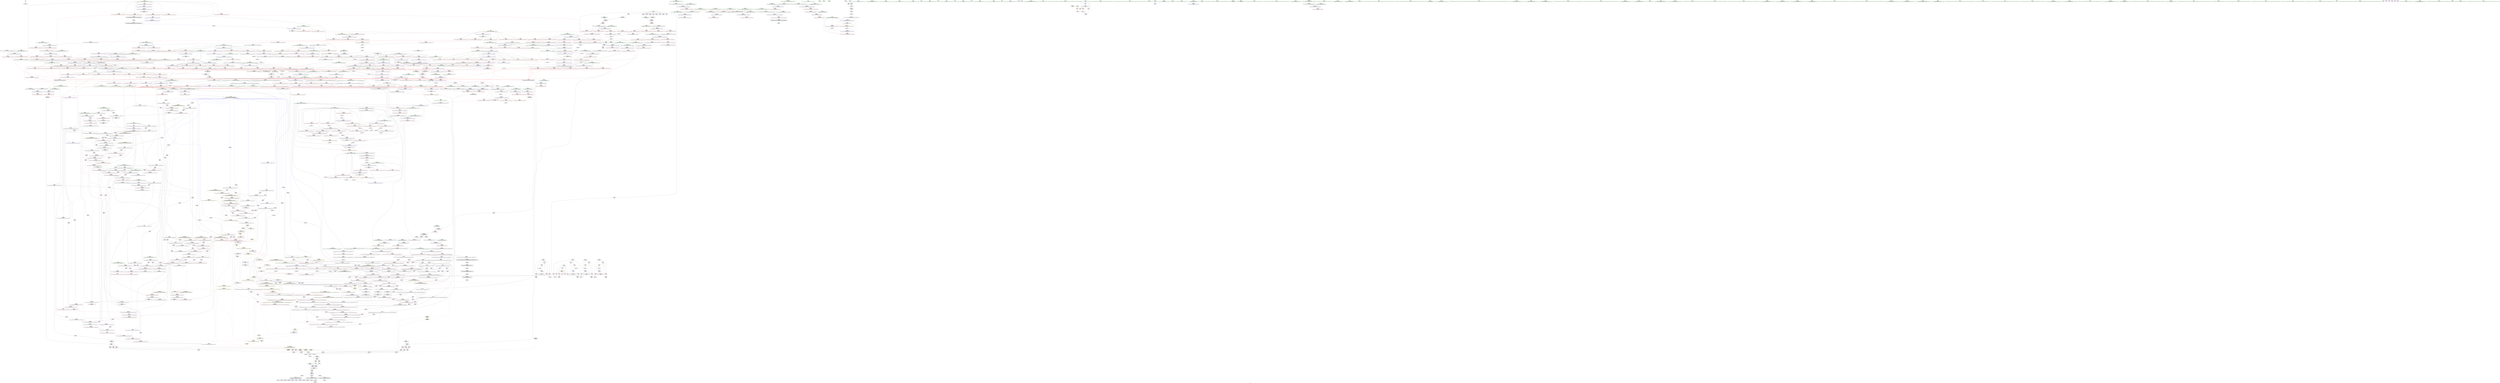 digraph "SVFG" {
	label="SVFG";

	Node0x55c515a54770 [shape=record,color=grey,label="{NodeID: 0\nNullPtr}"];
	Node0x55c515a54770 -> Node0x55c515abb370[style=solid];
	Node0x55c515acc380 [shape=record,color=red,label="{NodeID: 775\n1430\<--1429\ndummyVal\<--offset_0\n_ZSt11__make_heapIP3funN9__gnu_cxx5__ops15_Iter_less_iterEEvT_S5_RT0_\n}"];
	Node0x55c515acc380 -> Node0x55c515ad2360[style=solid];
	Node0x55c515ac3080 [shape=record,color=purple,label="{NodeID: 443\n1572\<--1112\noffset_2\<--\n}"];
	Node0x55c515ac3080 -> Node0x55c515af6b30[style=solid];
	Node0x55c515ab6ac0 [shape=record,color=green,label="{NodeID: 111\n645\<--646\n__first.addr\<--__first.addr_field_insensitive\n_ZSt10__pop_heapIP3funN9__gnu_cxx5__ops15_Iter_less_iterEEvT_S5_S5_RT0_\n}"];
	Node0x55c515ab6ac0 -> Node0x55c515adc1d0[style=solid];
	Node0x55c515ab6ac0 -> Node0x55c515adc2a0[style=solid];
	Node0x55c515ab6ac0 -> Node0x55c515adc370[style=solid];
	Node0x55c515ab6ac0 -> Node0x55c515ad2d20[style=solid];
	Node0x55c515ad1db0 [shape=record,color=blue,label="{NodeID: 886\n512\<--507\n__comp.addr\<--__comp\n_ZSt11__sort_heapIP3funN9__gnu_cxx5__ops15_Iter_less_iterEEvT_S5_RT0_\n}"];
	Node0x55c515ad1db0 -> Node0x55c515adb260[style=dashed];
	Node0x55c515ad8820 [shape=record,color=red,label="{NodeID: 554\n311\<--269\n\<--__first.addr\n_ZSt16__introsort_loopIP3funlN9__gnu_cxx5__ops15_Iter_less_iterEEvT_S5_T0_T1_\n|{<s0>15}}"];
	Node0x55c515ad8820:s0 -> Node0x55c515c000a0[style=solid,color=red];
	Node0x55c515abb950 [shape=record,color=black,label="{NodeID: 222\n169\<--168\nidxprom30\<--\nmain\n}"];
	Node0x55c515af7010 [shape=record,color=blue, style = dotted,label="{NodeID: 997\n1581\<--1583\noffset_2\<--dummyVal\n_ZSt16__insertion_sortIP3funN9__gnu_cxx5__ops15_Iter_less_iterEEvT_S5_T0_\n}"];
	Node0x55c515af7010 -> Node0x55c515acef60[style=dashed];
	Node0x55c515af7010 -> Node0x55c515b71350[style=dashed];
	Node0x55c515ade250 [shape=record,color=red,label="{NodeID: 665\n857\<--854\nthis1\<--this.addr\n_ZN9__gnu_cxx5__ops14_Iter_less_valC2ENS0_15_Iter_less_iterE\n}"];
	Node0x55c515ac9460 [shape=record,color=purple,label="{NodeID: 333\n500\<--499\nincdec.ptr\<--\n_ZSt13__heap_selectIP3funN9__gnu_cxx5__ops15_Iter_less_iterEEvT_S5_S5_T0_\n}"];
	Node0x55c515ac9460 -> Node0x55c515ad1b40[style=solid];
	Node0x55c515c025b0 [shape=record,color=black,label="{NodeID: 2215\n457 = PHI(400, )\n0th arg _ZSt13__heap_selectIP3funN9__gnu_cxx5__ops15_Iter_less_iterEEvT_S5_S5_T0_ }"];
	Node0x55c515c025b0 -> Node0x55c515ad1800[style=solid];
	Node0x55c515a765a0 [shape=record,color=green,label="{NodeID: 1\n5\<--1\n\<--dummyObj\nCan only get source location for instruction, argument, global var or function.}"];
	Node0x55c515acc450 [shape=record,color=red,label="{NodeID: 776\n1433\<--1432\ndummyVal\<--offset_1\n_ZSt11__make_heapIP3funN9__gnu_cxx5__ops15_Iter_less_iterEEvT_S5_RT0_\n}"];
	Node0x55c515acc450 -> Node0x55c515ad2430[style=solid];
	Node0x55c515b59040 [shape=record,color=black,label="{NodeID: 1551\nMR_2V_3 = PHI(MR_2V_1, MR_2V_4, )\npts\{9 \}\n|{|<s6>34}}"];
	Node0x55c515b59040 -> Node0x55c515acc380[style=dashed];
	Node0x55c515b59040 -> Node0x55c515acc450[style=dashed];
	Node0x55c515b59040 -> Node0x55c515acc520[style=dashed];
	Node0x55c515b59040 -> Node0x55c515acc5f0[style=dashed];
	Node0x55c515b59040 -> Node0x55c515acc6c0[style=dashed];
	Node0x55c515b59040 -> Node0x55c515acc790[style=dashed];
	Node0x55c515b59040:s6 -> Node0x55c515b66950[style=dashed,color=red];
	Node0x55c515ac3150 [shape=record,color=purple,label="{NodeID: 444\n1567\<--1113\noffset_0\<--\n}"];
	Node0x55c515ac3150 -> Node0x55c515ace8e0[style=solid];
	Node0x55c515ab6b90 [shape=record,color=green,label="{NodeID: 112\n647\<--648\n__last.addr\<--__last.addr_field_insensitive\n_ZSt10__pop_heapIP3funN9__gnu_cxx5__ops15_Iter_less_iterEEvT_S5_S5_RT0_\n}"];
	Node0x55c515ab6b90 -> Node0x55c515adc440[style=solid];
	Node0x55c515ab6b90 -> Node0x55c515ad2df0[style=solid];
	Node0x55c515ad1e80 [shape=record,color=blue,label="{NodeID: 887\n510\<--528\n__last.addr\<--incdec.ptr\n_ZSt11__sort_heapIP3funN9__gnu_cxx5__ops15_Iter_less_iterEEvT_S5_RT0_\n}"];
	Node0x55c515ad1e80 -> Node0x55c515adb0c0[style=dashed];
	Node0x55c515ad1e80 -> Node0x55c515adb190[style=dashed];
	Node0x55c515ad1e80 -> Node0x55c515b5e750[style=dashed];
	Node0x55c515ad88f0 [shape=record,color=red,label="{NodeID: 555\n287\<--271\n\<--__last.addr\n_ZSt16__introsort_loopIP3funlN9__gnu_cxx5__ops15_Iter_less_iterEEvT_S5_T0_T1_\n}"];
	Node0x55c515ad88f0 -> Node0x55c515abbbc0[style=solid];
	Node0x55c515abba20 [shape=record,color=black,label="{NodeID: 223\n239\<--237\nsub.ptr.lhs.cast\<--\n_ZSt6__sortIP3funN9__gnu_cxx5__ops15_Iter_less_iterEEvT_S5_T0_\n}"];
	Node0x55c515abba20 -> Node0x55c515b12430[style=solid];
	Node0x55c515af70e0 [shape=record,color=blue, style = dotted,label="{NodeID: 998\n1584\<--1586\noffset_0\<--dummyVal\n_ZSt16__insertion_sortIP3funN9__gnu_cxx5__ops15_Iter_less_iterEEvT_S5_T0_\n}"];
	Node0x55c515af70e0 -> Node0x55c515acee90[style=dashed];
	Node0x55c515af70e0 -> Node0x55c515af71b0[style=dashed];
	Node0x55c515ade320 [shape=record,color=red,label="{NodeID: 666\n901\<--870\n\<--__first.addr\n_ZSt11__push_heapIP3funlS0_N9__gnu_cxx5__ops14_Iter_less_valEEvT_T0_S6_T1_RT2_\n}"];
	Node0x55c515ade320 -> Node0x55c515ad5aa0[style=solid];
	Node0x55c515ac9530 [shape=record,color=purple,label="{NodeID: 334\n528\<--527\nincdec.ptr\<--\n_ZSt11__sort_heapIP3funN9__gnu_cxx5__ops15_Iter_less_iterEEvT_S5_RT0_\n}"];
	Node0x55c515ac9530 -> Node0x55c515ad1e80[style=solid];
	Node0x55c515c026c0 [shape=record,color=black,label="{NodeID: 2216\n458 = PHI(401, )\n1st arg _ZSt13__heap_selectIP3funN9__gnu_cxx5__ops15_Iter_less_iterEEvT_S5_S5_T0_ }"];
	Node0x55c515c026c0 -> Node0x55c515ad18d0[style=solid];
	Node0x55c515a8a5d0 [shape=record,color=green,label="{NodeID: 2\n10\<--1\n.str\<--dummyObj\nGlob }"];
	Node0x55c515acc520 [shape=record,color=red,label="{NodeID: 777\n1436\<--1435\ndummyVal\<--offset_2\n_ZSt11__make_heapIP3funN9__gnu_cxx5__ops15_Iter_less_iterEEvT_S5_RT0_\n}"];
	Node0x55c515acc520 -> Node0x55c515ad2500[style=solid];
	Node0x55c515ac3220 [shape=record,color=purple,label="{NodeID: 445\n1570\<--1113\noffset_1\<--\n}"];
	Node0x55c515ac3220 -> Node0x55c515ace9b0[style=solid];
	Node0x55c515ab6c60 [shape=record,color=green,label="{NodeID: 113\n649\<--650\n__result.addr\<--__result.addr_field_insensitive\n_ZSt10__pop_heapIP3funN9__gnu_cxx5__ops15_Iter_less_iterEEvT_S5_S5_RT0_\n}"];
	Node0x55c515ab6c60 -> Node0x55c515adc510[style=solid];
	Node0x55c515ab6c60 -> Node0x55c515adc5e0[style=solid];
	Node0x55c515ab6c60 -> Node0x55c515ad2ec0[style=solid];
	Node0x55c515ad1f50 [shape=record,color=blue,label="{NodeID: 888\n541\<--538\n__first.addr\<--__first\n_ZSt11__make_heapIP3funN9__gnu_cxx5__ops15_Iter_less_iterEEvT_S5_RT0_\n}"];
	Node0x55c515ad1f50 -> Node0x55c515adb330[style=dashed];
	Node0x55c515ad1f50 -> Node0x55c515adb400[style=dashed];
	Node0x55c515ad1f50 -> Node0x55c515adb4d0[style=dashed];
	Node0x55c515ad1f50 -> Node0x55c515adb5a0[style=dashed];
	Node0x55c515b768f0 [shape=record,color=yellow,style=double,label="{NodeID: 1663\n126V_1 = ENCHI(MR_126V_0)\npts\{6540000 7160000 8670000 10960000 11310000 12550000 \}\nFun[_ZSt11__make_heapIP3funN9__gnu_cxx5__ops15_Iter_less_iterEEvT_S5_RT0_]}"];
	Node0x55c515b768f0 -> Node0x55c515acc380[style=dashed];
	Node0x55c515b768f0 -> Node0x55c515acc5f0[style=dashed];
	Node0x55c515ad89c0 [shape=record,color=red,label="{NodeID: 556\n301\<--271\n\<--__last.addr\n_ZSt16__introsort_loopIP3funlN9__gnu_cxx5__ops15_Iter_less_iterEEvT_S5_T0_T1_\n|{<s0>14}}"];
	Node0x55c515ad89c0:s0 -> Node0x55c515c04720[style=solid,color=red];
	Node0x55c515abbaf0 [shape=record,color=black,label="{NodeID: 224\n240\<--238\nsub.ptr.rhs.cast\<--\n_ZSt6__sortIP3funN9__gnu_cxx5__ops15_Iter_less_iterEEvT_S5_T0_\n}"];
	Node0x55c515abbaf0 -> Node0x55c515b12430[style=solid];
	Node0x55c515b96f80 [shape=record,color=yellow,style=double,label="{NodeID: 2106\n2V_2 = CSCHI(MR_2V_1)\npts\{9 \}\nCS[]|{<s0>65|<s1>67|<s2>68|<s3>70|<s4>72|<s5>73|<s6>76}}"];
	Node0x55c515b96f80:s0 -> Node0x55c515b58140[style=dashed,color=blue];
	Node0x55c515b96f80:s1 -> Node0x55c515b58140[style=dashed,color=blue];
	Node0x55c515b96f80:s2 -> Node0x55c515b58140[style=dashed,color=blue];
	Node0x55c515b96f80:s3 -> Node0x55c515b58140[style=dashed,color=blue];
	Node0x55c515b96f80:s4 -> Node0x55c515b58140[style=dashed,color=blue];
	Node0x55c515b96f80:s5 -> Node0x55c515b58140[style=dashed,color=blue];
	Node0x55c515b96f80:s6 -> Node0x55c515b6af50[style=dashed,color=blue];
	Node0x55c515af71b0 [shape=record,color=blue, style = dotted,label="{NodeID: 999\n1587\<--1589\noffset_1\<--dummyVal\n_ZSt16__insertion_sortIP3funN9__gnu_cxx5__ops15_Iter_less_iterEEvT_S5_T0_\n}"];
	Node0x55c515af71b0 -> Node0x55c515acef60[style=dashed];
	Node0x55c515af71b0 -> Node0x55c515af7280[style=dashed];
	Node0x55c515ade3f0 [shape=record,color=red,label="{NodeID: 667\n910\<--870\n\<--__first.addr\n_ZSt11__push_heapIP3funlS0_N9__gnu_cxx5__ops14_Iter_less_valEEvT_T0_S6_T1_RT2_\n}"];
	Node0x55c515ade3f0 -> Node0x55c515ad5b70[style=solid];
	Node0x55c515ac9600 [shape=record,color=purple,label="{NodeID: 335\n606\<--557\n\<--agg.tmp.coerce\n_ZSt11__make_heapIP3funN9__gnu_cxx5__ops15_Iter_less_iterEEvT_S5_RT0_\n}"];
	Node0x55c515ac9600 -> Node0x55c515adbdc0[style=solid];
	Node0x55c515c027d0 [shape=record,color=black,label="{NodeID: 2217\n459 = PHI(402, )\n2nd arg _ZSt13__heap_selectIP3funN9__gnu_cxx5__ops15_Iter_less_iterEEvT_S5_S5_T0_ }"];
	Node0x55c515c027d0 -> Node0x55c515ad19a0[style=solid];
	Node0x55c515a8a980 [shape=record,color=green,label="{NodeID: 3\n12\<--1\n.str.1\<--dummyObj\nGlob }"];
	Node0x55c515acc5f0 [shape=record,color=red,label="{NodeID: 778\n1439\<--1438\ndummyVal\<--offset_0\n_ZSt11__make_heapIP3funN9__gnu_cxx5__ops15_Iter_less_iterEEvT_S5_RT0_\n}"];
	Node0x55c515acc5f0 -> Node0x55c515ad25d0[style=solid];
	Node0x55c515ac32f0 [shape=record,color=purple,label="{NodeID: 446\n1573\<--1113\noffset_2\<--\n}"];
	Node0x55c515ac32f0 -> Node0x55c515acea80[style=solid];
	Node0x55c515ab6d30 [shape=record,color=green,label="{NodeID: 114\n651\<--652\n__comp.addr\<--__comp.addr_field_insensitive\n_ZSt10__pop_heapIP3funN9__gnu_cxx5__ops15_Iter_less_iterEEvT_S5_S5_RT0_\n}"];
	Node0x55c515ab6d30 -> Node0x55c515adc6b0[style=solid];
	Node0x55c515ab6d30 -> Node0x55c515ad2f90[style=solid];
	Node0x55c515ad2020 [shape=record,color=blue,label="{NodeID: 889\n543\<--539\n__last.addr\<--__last\n_ZSt11__make_heapIP3funN9__gnu_cxx5__ops15_Iter_less_iterEEvT_S5_RT0_\n}"];
	Node0x55c515ad2020 -> Node0x55c515adb670[style=dashed];
	Node0x55c515ad2020 -> Node0x55c515adb740[style=dashed];
	Node0x55c515b76ac0 [shape=record,color=yellow,style=double,label="{NodeID: 1664\n128V_1 = ENCHI(MR_128V_0)\npts\{6540001 7160001 8670001 10960001 11310001 12550001 \}\nFun[_ZSt11__make_heapIP3funN9__gnu_cxx5__ops15_Iter_less_iterEEvT_S5_RT0_]}"];
	Node0x55c515b76ac0 -> Node0x55c515acc450[style=dashed];
	Node0x55c515b76ac0 -> Node0x55c515acc6c0[style=dashed];
	Node0x55c515ad8a90 [shape=record,color=red,label="{NodeID: 557\n302\<--271\n\<--__last.addr\n_ZSt16__introsort_loopIP3funlN9__gnu_cxx5__ops15_Iter_less_iterEEvT_S5_T0_T1_\n|{<s0>14}}"];
	Node0x55c515ad8a90:s0 -> Node0x55c515c04830[style=solid,color=red];
	Node0x55c515abbbc0 [shape=record,color=black,label="{NodeID: 225\n289\<--287\nsub.ptr.lhs.cast\<--\n_ZSt16__introsort_loopIP3funlN9__gnu_cxx5__ops15_Iter_less_iterEEvT_S5_T0_T1_\n}"];
	Node0x55c515abbbc0 -> Node0x55c515b14fb0[style=solid];
	Node0x55c515af7280 [shape=record,color=blue, style = dotted,label="{NodeID: 1000\n1590\<--1592\noffset_2\<--dummyVal\n_ZSt16__insertion_sortIP3funN9__gnu_cxx5__ops15_Iter_less_iterEEvT_S5_T0_\n}"];
	Node0x55c515af7280 -> Node0x55c515b6ff50[style=dashed];
	Node0x55c515ade4c0 [shape=record,color=red,label="{NodeID: 668\n914\<--870\n\<--__first.addr\n_ZSt11__push_heapIP3funlS0_N9__gnu_cxx5__ops14_Iter_less_valEEvT_T0_S6_T1_RT2_\n}"];
	Node0x55c515ade4c0 -> Node0x55c515ad5c40[style=solid];
	Node0x55c515ac96d0 [shape=record,color=purple,label="{NodeID: 336\n608\<--557\n\<--agg.tmp.coerce\n_ZSt11__make_heapIP3funN9__gnu_cxx5__ops15_Iter_less_iterEEvT_S5_RT0_\n}"];
	Node0x55c515ac96d0 -> Node0x55c515adbe90[style=solid];
	Node0x55c515c028e0 [shape=record,color=black,label="{NodeID: 2218\n954 = PHI(439, )\n0th arg _ZSt22__move_median_to_firstIP3funN9__gnu_cxx5__ops15_Iter_less_iterEEvT_S5_S5_S5_T0_ }"];
	Node0x55c515c028e0 -> Node0x55c515af5880[style=solid];
	Node0x55c515a8aa40 [shape=record,color=green,label="{NodeID: 4\n14\<--1\n.str.2\<--dummyObj\nGlob }"];
	Node0x55c515acc6c0 [shape=record,color=red,label="{NodeID: 779\n1442\<--1441\ndummyVal\<--offset_1\n_ZSt11__make_heapIP3funN9__gnu_cxx5__ops15_Iter_less_iterEEvT_S5_RT0_\n}"];
	Node0x55c515acc6c0 -> Node0x55c515ad26a0[style=solid];
	Node0x55c515ac33c0 [shape=record,color=purple,label="{NodeID: 447\n1146\<--1145\nadd.ptr\<--\n_ZSt16__insertion_sortIP3funN9__gnu_cxx5__ops15_Iter_less_iterEEvT_S5_T0_\n}"];
	Node0x55c515ac33c0 -> Node0x55c515af6da0[style=solid];
	Node0x55c515abbff0 [shape=record,color=green,label="{NodeID: 115\n653\<--654\n__value\<--__value_field_insensitive\n_ZSt10__pop_heapIP3funN9__gnu_cxx5__ops15_Iter_less_iterEEvT_S5_S5_RT0_\n|{|<s1>40}}"];
	Node0x55c515abbff0 -> Node0x55c515ac4f50[style=solid];
	Node0x55c515abbff0:s1 -> Node0x55c515bfe050[style=solid,color=red];
	Node0x55c515ad20f0 [shape=record,color=blue,label="{NodeID: 890\n545\<--540\n__comp.addr\<--__comp\n_ZSt11__make_heapIP3funN9__gnu_cxx5__ops15_Iter_less_iterEEvT_S5_RT0_\n}"];
	Node0x55c515ad20f0 -> Node0x55c515adb810[style=dashed];
	Node0x55c515b76cc0 [shape=record,color=yellow,style=double,label="{NodeID: 1665\n130V_1 = ENCHI(MR_130V_0)\npts\{6540002 7160002 8670002 10960002 11310002 12550002 \}\nFun[_ZSt11__make_heapIP3funN9__gnu_cxx5__ops15_Iter_less_iterEEvT_S5_RT0_]}"];
	Node0x55c515b76cc0 -> Node0x55c515acc520[style=dashed];
	Node0x55c515b76cc0 -> Node0x55c515acc790[style=dashed];
	Node0x55c515ad8b60 [shape=record,color=red,label="{NodeID: 558\n312\<--271\n\<--__last.addr\n_ZSt16__introsort_loopIP3funlN9__gnu_cxx5__ops15_Iter_less_iterEEvT_S5_T0_T1_\n|{<s0>15}}"];
	Node0x55c515ad8b60:s0 -> Node0x55c515c001b0[style=solid,color=red];
	Node0x55c515abbc90 [shape=record,color=black,label="{NodeID: 226\n290\<--288\nsub.ptr.rhs.cast\<--\n_ZSt16__introsort_loopIP3funlN9__gnu_cxx5__ops15_Iter_less_iterEEvT_S5_T0_T1_\n}"];
	Node0x55c515abbc90 -> Node0x55c515b14fb0[style=solid];
	Node0x55c515af7350 [shape=record,color=blue,label="{NodeID: 1001\n1128\<--1185\n__i\<--incdec.ptr\n_ZSt16__insertion_sortIP3funN9__gnu_cxx5__ops15_Iter_less_iterEEvT_S5_T0_\n}"];
	Node0x55c515af7350 -> Node0x55c515ae17f0[style=dashed];
	Node0x55c515af7350 -> Node0x55c515ae18c0[style=dashed];
	Node0x55c515af7350 -> Node0x55c515ae1990[style=dashed];
	Node0x55c515af7350 -> Node0x55c515ae1a60[style=dashed];
	Node0x55c515af7350 -> Node0x55c515ae1b30[style=dashed];
	Node0x55c515af7350 -> Node0x55c515ae1c00[style=dashed];
	Node0x55c515af7350 -> Node0x55c515ae1cd0[style=dashed];
	Node0x55c515af7350 -> Node0x55c515af7350[style=dashed];
	Node0x55c515af7350 -> Node0x55c515b60050[style=dashed];
	Node0x55c515ade590 [shape=record,color=red,label="{NodeID: 669\n928\<--870\n\<--__first.addr\n_ZSt11__push_heapIP3funlS0_N9__gnu_cxx5__ops14_Iter_less_valEEvT_T0_S6_T1_RT2_\n}"];
	Node0x55c515ade590 -> Node0x55c515ad5d10[style=solid];
	Node0x55c515ac97a0 [shape=record,color=purple,label="{NodeID: 337\n1428\<--589\noffset_0\<--\n}"];
	Node0x55c515ac97a0 -> Node0x55c515ad2360[style=solid];
	Node0x55c515c029f0 [shape=record,color=black,label="{NodeID: 2219\n955 = PHI(441, )\n1st arg _ZSt22__move_median_to_firstIP3funN9__gnu_cxx5__ops15_Iter_less_iterEEvT_S5_S5_S5_T0_ }"];
	Node0x55c515c029f0 -> Node0x55c515af5950[style=solid];
	Node0x55c515a8ab00 [shape=record,color=green,label="{NodeID: 5\n16\<--1\n.str.3\<--dummyObj\nGlob }"];
	Node0x55c515acc790 [shape=record,color=red,label="{NodeID: 780\n1445\<--1444\ndummyVal\<--offset_2\n_ZSt11__make_heapIP3funN9__gnu_cxx5__ops15_Iter_less_iterEEvT_S5_RT0_\n}"];
	Node0x55c515acc790 -> Node0x55c515ad2770[style=solid];
	Node0x55c515ac3490 [shape=record,color=purple,label="{NodeID: 448\n1575\<--1159\noffset_0\<--\n}"];
	Node0x55c515ac3490 -> Node0x55c515af6e70[style=solid];
	Node0x55c515abc0c0 [shape=record,color=green,label="{NodeID: 116\n655\<--656\nagg.tmp\<--agg.tmp_field_insensitive\n_ZSt10__pop_heapIP3funN9__gnu_cxx5__ops15_Iter_less_iterEEvT_S5_S5_RT0_\n}"];
	Node0x55c515abc0c0 -> Node0x55c515ac5020[style=solid];
	Node0x55c515abc0c0 -> Node0x55c515ac50f0[style=solid];
	Node0x55c515ad21c0 [shape=record,color=blue,label="{NodeID: 891\n547\<--576\n__len\<--sub.ptr.div4\n_ZSt11__make_heapIP3funN9__gnu_cxx5__ops15_Iter_less_iterEEvT_S5_RT0_\n}"];
	Node0x55c515ad21c0 -> Node0x55c515adb8e0[style=dashed];
	Node0x55c515ad21c0 -> Node0x55c515adb9b0[style=dashed];
	Node0x55c515ad21c0 -> Node0x55c515b63750[style=dashed];
	Node0x55c515ad8c30 [shape=record,color=red,label="{NodeID: 559\n318\<--271\n\<--__last.addr\n_ZSt16__introsort_loopIP3funlN9__gnu_cxx5__ops15_Iter_less_iterEEvT_S5_T0_T1_\n|{<s0>16}}"];
	Node0x55c515ad8c30:s0 -> Node0x55c515c02310[style=solid,color=red];
	Node0x55c515abbd60 [shape=record,color=black,label="{NodeID: 227\n335\<--331\ncast\<--\n_ZSt4__lgl\n}"];
	Node0x55c515af7420 [shape=record,color=blue,label="{NodeID: 1002\n1194\<--1190\n__first.addr\<--__first\n_ZSt26__unguarded_insertion_sortIP3funN9__gnu_cxx5__ops15_Iter_less_iterEEvT_S5_T0_\n}"];
	Node0x55c515af7420 -> Node0x55c515ae1da0[style=dashed];
	Node0x55c515ade660 [shape=record,color=red,label="{NodeID: 670\n891\<--872\n\<--__holeIndex.addr\n_ZSt11__push_heapIP3funlS0_N9__gnu_cxx5__ops14_Iter_less_valEEvT_T0_S6_T1_RT2_\n}"];
	Node0x55c515ade660 -> Node0x55c515b134b0[style=solid];
	Node0x55c515ac9870 [shape=record,color=purple,label="{NodeID: 338\n1431\<--589\noffset_1\<--\n}"];
	Node0x55c515ac9870 -> Node0x55c515ad2430[style=solid];
	Node0x55c515c02b00 [shape=record,color=black,label="{NodeID: 2220\n956 = PHI(442, )\n2nd arg _ZSt22__move_median_to_firstIP3funN9__gnu_cxx5__ops15_Iter_less_iterEEvT_S5_S5_S5_T0_ }"];
	Node0x55c515c02b00 -> Node0x55c515af5a20[style=solid];
	Node0x55c515a8b370 [shape=record,color=green,label="{NodeID: 6\n90\<--1\n\<--dummyObj\nCan only get source location for instruction, argument, global var or function.}"];
	Node0x55c515acc860 [shape=record,color=red,label="{NodeID: 781\n1448\<--1447\ndummyVal\<--offset_0\n_ZSt11__make_heapIP3funN9__gnu_cxx5__ops15_Iter_less_iterEEvT_S5_RT0_\n}"];
	Node0x55c515acc860 -> Node0x55c515ad2840[style=solid];
	Node0x55c515ac3560 [shape=record,color=purple,label="{NodeID: 449\n1578\<--1159\noffset_1\<--\n}"];
	Node0x55c515ac3560 -> Node0x55c515af6f40[style=solid];
	Node0x55c515abc190 [shape=record,color=green,label="{NodeID: 117\n657\<--658\nagg.tmp3\<--agg.tmp3_field_insensitive\n_ZSt10__pop_heapIP3funN9__gnu_cxx5__ops15_Iter_less_iterEEvT_S5_S5_RT0_\n}"];
	Node0x55c515ad2290 [shape=record,color=blue,label="{NodeID: 892\n549\<--580\n__parent\<--div\n_ZSt11__make_heapIP3funN9__gnu_cxx5__ops15_Iter_less_iterEEvT_S5_RT0_\n}"];
	Node0x55c515ad2290 -> Node0x55c515adba80[style=dashed];
	Node0x55c515ad2290 -> Node0x55c515adbb50[style=dashed];
	Node0x55c515ad2290 -> Node0x55c515adbc20[style=dashed];
	Node0x55c515ad2290 -> Node0x55c515adbcf0[style=dashed];
	Node0x55c515ad2290 -> Node0x55c515ad29e0[style=dashed];
	Node0x55c515ad2290 -> Node0x55c515b63c50[style=dashed];
	Node0x55c515ad8d00 [shape=record,color=red,label="{NodeID: 560\n296\<--273\n\<--__depth_limit.addr\n_ZSt16__introsort_loopIP3funlN9__gnu_cxx5__ops15_Iter_less_iterEEvT_S5_T0_T1_\n}"];
	Node0x55c515ad8d00 -> Node0x55c515ae3e40[style=solid];
	Node0x55c515abbe30 [shape=record,color=black,label="{NodeID: 228\n336\<--331\nconv\<--\n_ZSt4__lgl\n}"];
	Node0x55c515abbe30 -> Node0x55c515b14530[style=solid];
	Node0x55c515b97500 [shape=record,color=yellow,style=double,label="{NodeID: 2110\n2V_2 = CSCHI(MR_2V_1)\npts\{9 \}\nCS[]|{<s0>96}}"];
	Node0x55c515b97500:s0 -> Node0x55c515b96320[style=dashed,color=blue];
	Node0x55c515af74f0 [shape=record,color=blue,label="{NodeID: 1003\n1196\<--1191\n__last.addr\<--__last\n_ZSt26__unguarded_insertion_sortIP3funN9__gnu_cxx5__ops15_Iter_less_iterEEvT_S5_T0_\n}"];
	Node0x55c515af74f0 -> Node0x55c515ae1e70[style=dashed];
	Node0x55c515ade730 [shape=record,color=red,label="{NodeID: 671\n896\<--872\n\<--__holeIndex.addr\n_ZSt11__push_heapIP3funlS0_N9__gnu_cxx5__ops14_Iter_less_valEEvT_T0_S6_T1_RT2_\n}"];
	Node0x55c515ade730 -> Node0x55c515b16c30[style=solid];
	Node0x55c515ac9940 [shape=record,color=purple,label="{NodeID: 339\n1434\<--589\noffset_2\<--\n}"];
	Node0x55c515ac9940 -> Node0x55c515ad2500[style=solid];
	Node0x55c515c02c10 [shape=record,color=black,label="{NodeID: 2221\n957 = PHI(444, )\n3rd arg _ZSt22__move_median_to_firstIP3funN9__gnu_cxx5__ops15_Iter_less_iterEEvT_S5_S5_S5_T0_ }"];
	Node0x55c515c02c10 -> Node0x55c515af5af0[style=solid];
	Node0x55c515a8b430 [shape=record,color=green,label="{NodeID: 7\n243\<--1\n\<--dummyObj\nCan only get source location for instruction, argument, global var or function.}"];
	Node0x55c515acc930 [shape=record,color=red,label="{NodeID: 782\n1451\<--1450\ndummyVal\<--offset_1\n_ZSt11__make_heapIP3funN9__gnu_cxx5__ops15_Iter_less_iterEEvT_S5_RT0_\n}"];
	Node0x55c515acc930 -> Node0x55c515ad2910[style=solid];
	Node0x55c515ac3630 [shape=record,color=purple,label="{NodeID: 450\n1581\<--1159\noffset_2\<--\n}"];
	Node0x55c515ac3630 -> Node0x55c515af7010[style=solid];
	Node0x55c515abc260 [shape=record,color=green,label="{NodeID: 118\n659\<--660\nagg.tmp.coerce\<--agg.tmp.coerce_field_insensitive\n_ZSt10__pop_heapIP3funN9__gnu_cxx5__ops15_Iter_less_iterEEvT_S5_S5_RT0_\n}"];
	Node0x55c515abc260 -> Node0x55c515ac51c0[style=solid];
	Node0x55c515abc260 -> Node0x55c515aca4a0[style=solid];
	Node0x55c515abc260 -> Node0x55c515aca570[style=solid];
	Node0x55c515ad2360 [shape=record,color=blue, style = dotted,label="{NodeID: 893\n1428\<--1430\noffset_0\<--dummyVal\n_ZSt11__make_heapIP3funN9__gnu_cxx5__ops15_Iter_less_iterEEvT_S5_RT0_\n}"];
	Node0x55c515ad2360 -> Node0x55c515acc380[style=dashed];
	Node0x55c515ad2360 -> Node0x55c515acc5f0[style=dashed];
	Node0x55c515ad2360 -> Node0x55c515ad2360[style=dashed];
	Node0x55c515ad2360 -> Node0x55c515b64150[style=dashed];
	Node0x55c515ad8dd0 [shape=record,color=red,label="{NodeID: 561\n307\<--273\n\<--__depth_limit.addr\n_ZSt16__introsort_loopIP3funlN9__gnu_cxx5__ops15_Iter_less_iterEEvT_S5_T0_T1_\n}"];
	Node0x55c515ad8dd0 -> Node0x55c515b152b0[style=solid];
	Node0x55c515abbf00 [shape=record,color=black,label="{NodeID: 229\n325\<--337\n_ZSt4__lgl_ret\<--sub\n_ZSt4__lgl\n|{<s0>11}}"];
	Node0x55c515abbf00:s0 -> Node0x55c515bf9c60[style=solid,color=blue];
	Node0x55c515b97660 [shape=record,color=yellow,style=double,label="{NodeID: 2111\n2V_2 = CSCHI(MR_2V_1)\npts\{9 \}\nCS[]|{<s0>107}}"];
	Node0x55c515b97660:s0 -> Node0x55c515b97500[style=dashed,color=blue];
	Node0x55c515af75c0 [shape=record,color=blue,label="{NodeID: 1004\n1198\<--1208\n__i\<--\n_ZSt26__unguarded_insertion_sortIP3funN9__gnu_cxx5__ops15_Iter_less_iterEEvT_S5_T0_\n}"];
	Node0x55c515af75c0 -> Node0x55c515b6a050[style=dashed];
	Node0x55c515b7fbe0 [shape=record,color=yellow,style=double,label="{NodeID: 1779\n292V_1 = ENCHI(MR_292V_0)\npts\{5520000 6540000 7160000 8670000 10960000 12550000 \}\nFun[_ZSt16__insertion_sortIP3funN9__gnu_cxx5__ops15_Iter_less_iterEEvT_S5_T0_]}"];
	Node0x55c515b7fbe0 -> Node0x55c515aceb50[style=dashed];
	Node0x55c515b7fbe0 -> Node0x55c515acedc0[style=dashed];
	Node0x55c515ade800 [shape=record,color=red,label="{NodeID: 672\n915\<--872\n\<--__holeIndex.addr\n_ZSt11__push_heapIP3funlS0_N9__gnu_cxx5__ops14_Iter_less_valEEvT_T0_S6_T1_RT2_\n}"];
	Node0x55c515ac9a10 [shape=record,color=purple,label="{NodeID: 340\n1429\<--590\noffset_0\<--\n}"];
	Node0x55c515ac9a10 -> Node0x55c515acc380[style=solid];
	Node0x55c515c02d20 [shape=record,color=black,label="{NodeID: 2222\n641 = PHI(491, 530, )\n0th arg _ZSt10__pop_heapIP3funN9__gnu_cxx5__ops15_Iter_less_iterEEvT_S5_S5_RT0_ }"];
	Node0x55c515c02d20 -> Node0x55c515ad2d20[style=solid];
	Node0x55c515a8b4f0 [shape=record,color=green,label="{NodeID: 8\n248\<--1\n\<--dummyObj\nCan only get source location for instruction, argument, global var or function.}"];
	Node0x55c515acca00 [shape=record,color=red,label="{NodeID: 783\n1454\<--1453\ndummyVal\<--offset_0\n_ZSt10__pop_heapIP3funN9__gnu_cxx5__ops15_Iter_less_iterEEvT_S5_S5_RT0_\n}"];
	Node0x55c515acca00 -> Node0x55c515ad3060[style=solid];
	Node0x55c515ac3700 [shape=record,color=purple,label="{NodeID: 451\n1576\<--1160\noffset_0\<--\n}"];
	Node0x55c515ac3700 -> Node0x55c515aceb50[style=solid];
	Node0x55c515abc330 [shape=record,color=green,label="{NodeID: 119\n699\<--700\n__t.addr\<--__t.addr_field_insensitive\n_ZSt4moveIR3funEONSt16remove_referenceIT_E4typeEOS3_\n}"];
	Node0x55c515abc330 -> Node0x55c515adc920[style=solid];
	Node0x55c515abc330 -> Node0x55c515ad3950[style=solid];
	Node0x55c515ad2430 [shape=record,color=blue, style = dotted,label="{NodeID: 894\n1431\<--1433\noffset_1\<--dummyVal\n_ZSt11__make_heapIP3funN9__gnu_cxx5__ops15_Iter_less_iterEEvT_S5_RT0_\n}"];
	Node0x55c515ad2430 -> Node0x55c515acc450[style=dashed];
	Node0x55c515ad2430 -> Node0x55c515acc6c0[style=dashed];
	Node0x55c515ad2430 -> Node0x55c515ad2430[style=dashed];
	Node0x55c515ad2430 -> Node0x55c515b64650[style=dashed];
	Node0x55c515ad8ea0 [shape=record,color=red,label="{NodeID: 562\n319\<--273\n\<--__depth_limit.addr\n_ZSt16__introsort_loopIP3funlN9__gnu_cxx5__ops15_Iter_less_iterEEvT_S5_T0_T1_\n|{<s0>16}}"];
	Node0x55c515ad8ea0:s0 -> Node0x55c515c02460[style=solid,color=red];
	Node0x55c515ac40b0 [shape=record,color=black,label="{NodeID: 230\n359\<--357\nsub.ptr.lhs.cast\<--\n_ZSt22__final_insertion_sortIP3funN9__gnu_cxx5__ops15_Iter_less_iterEEvT_S5_T0_\n}"];
	Node0x55c515ac40b0 -> Node0x55c515b14cb0[style=solid];
	Node0x55c515beac00 [shape=record,color=black,label="{NodeID: 2112\n819 = PHI(843, )\n}"];
	Node0x55c515af7690 [shape=record,color=blue,label="{NodeID: 1005\n1198\<--1220\n__i\<--incdec.ptr\n_ZSt26__unguarded_insertion_sortIP3funN9__gnu_cxx5__ops15_Iter_less_iterEEvT_S5_T0_\n}"];
	Node0x55c515af7690 -> Node0x55c515b6a050[style=dashed];
	Node0x55c515b7fdb0 [shape=record,color=yellow,style=double,label="{NodeID: 1780\n294V_1 = ENCHI(MR_294V_0)\npts\{5520001 6540001 7160001 8670001 10960001 12550001 \}\nFun[_ZSt16__insertion_sortIP3funN9__gnu_cxx5__ops15_Iter_less_iterEEvT_S5_T0_]}"];
	Node0x55c515b7fdb0 -> Node0x55c515acec20[style=dashed];
	Node0x55c515b7fdb0 -> Node0x55c515acee90[style=dashed];
	Node0x55c515ade8d0 [shape=record,color=red,label="{NodeID: 673\n922\<--872\n\<--__holeIndex.addr\n_ZSt11__push_heapIP3funlS0_N9__gnu_cxx5__ops14_Iter_less_valEEvT_T0_S6_T1_RT2_\n}"];
	Node0x55c515ade8d0 -> Node0x55c515b119b0[style=solid];
	Node0x55c515ac9ae0 [shape=record,color=purple,label="{NodeID: 341\n1432\<--590\noffset_1\<--\n}"];
	Node0x55c515ac9ae0 -> Node0x55c515acc450[style=solid];
	Node0x55c515c02e70 [shape=record,color=black,label="{NodeID: 2223\n642 = PHI(492, 531, )\n1st arg _ZSt10__pop_heapIP3funN9__gnu_cxx5__ops15_Iter_less_iterEEvT_S5_S5_RT0_ }"];
	Node0x55c515c02e70 -> Node0x55c515ad2df0[style=solid];
	Node0x55c515a8b5b0 [shape=record,color=green,label="{NodeID: 9\n294\<--1\n\<--dummyObj\nCan only get source location for instruction, argument, global var or function.}"];
	Node0x55c515accad0 [shape=record,color=red,label="{NodeID: 784\n1457\<--1456\ndummyVal\<--offset_1\n_ZSt10__pop_heapIP3funN9__gnu_cxx5__ops15_Iter_less_iterEEvT_S5_S5_RT0_\n}"];
	Node0x55c515accad0 -> Node0x55c515ad3130[style=solid];
	Node0x55c515ac37d0 [shape=record,color=purple,label="{NodeID: 452\n1579\<--1160\noffset_1\<--\n}"];
	Node0x55c515ac37d0 -> Node0x55c515acec20[style=solid];
	Node0x55c515abc400 [shape=record,color=green,label="{NodeID: 120\n715\<--716\n__value\<--__value_field_insensitive\n_ZSt13__adjust_heapIP3funlS0_N9__gnu_cxx5__ops15_Iter_less_iterEEvT_T0_S6_T1_T2_\n|{|<s1>52}}"];
	Node0x55c515abc400 -> Node0x55c515ac5840[style=solid];
	Node0x55c515abc400:s1 -> Node0x55c515bfe050[style=solid,color=red];
	Node0x55c515ad2500 [shape=record,color=blue, style = dotted,label="{NodeID: 895\n1434\<--1436\noffset_2\<--dummyVal\n_ZSt11__make_heapIP3funN9__gnu_cxx5__ops15_Iter_less_iterEEvT_S5_RT0_\n}"];
	Node0x55c515ad2500 -> Node0x55c515acc520[style=dashed];
	Node0x55c515ad2500 -> Node0x55c515acc790[style=dashed];
	Node0x55c515ad2500 -> Node0x55c515ad2500[style=dashed];
	Node0x55c515ad2500 -> Node0x55c515b64b50[style=dashed];
	Node0x55c515b77240 [shape=record,color=yellow,style=double,label="{NodeID: 1670\n201V_1 = ENCHI(MR_201V_0)\npts\{5520000 6540000 8670000 10960000 11310000 12550000 \}\nFun[_ZSt13__adjust_heapIP3funlS0_N9__gnu_cxx5__ops15_Iter_less_iterEEvT_T0_S6_T1_T2_]}"];
	Node0x55c515b77240 -> Node0x55c515acd490[style=dashed];
	Node0x55c515b77240 -> Node0x55c515acd700[style=dashed];
	Node0x55c515b77240 -> Node0x55c515acd970[style=dashed];
	Node0x55c515ad8f70 [shape=record,color=red,label="{NodeID: 563\n317\<--277\n\<--__cut\n_ZSt16__introsort_loopIP3funlN9__gnu_cxx5__ops15_Iter_less_iterEEvT_S5_T0_T1_\n|{<s0>16}}"];
	Node0x55c515ad8f70:s0 -> Node0x55c515c021c0[style=solid,color=red];
	Node0x55c515ac4180 [shape=record,color=black,label="{NodeID: 231\n360\<--358\nsub.ptr.rhs.cast\<--\n_ZSt22__final_insertion_sortIP3funN9__gnu_cxx5__ops15_Iter_less_iterEEvT_S5_T0_\n}"];
	Node0x55c515ac4180 -> Node0x55c515b14cb0[style=solid];
	Node0x55c515beab30 [shape=record,color=black,label="{NodeID: 2113\n828 = PHI(697, )\n}"];
	Node0x55c515beab30 -> Node0x55c515ac5f90[style=solid];
	Node0x55c515af7760 [shape=record,color=blue,label="{NodeID: 1006\n1228\<--1225\n__first.addr\<--__first\n_ZSt13move_backwardIP3funS1_ET0_T_S3_S2_\n}"];
	Node0x55c515af7760 -> Node0x55c515ae21b0[style=dashed];
	Node0x55c515b7ff80 [shape=record,color=yellow,style=double,label="{NodeID: 1781\n296V_1 = ENCHI(MR_296V_0)\npts\{5520002 6540002 7160002 8670002 10960002 12550002 \}\nFun[_ZSt16__insertion_sortIP3funN9__gnu_cxx5__ops15_Iter_less_iterEEvT_S5_T0_]}"];
	Node0x55c515b7ff80 -> Node0x55c515acecf0[style=dashed];
	Node0x55c515b7ff80 -> Node0x55c515acef60[style=dashed];
	Node0x55c515ade9a0 [shape=record,color=red,label="{NodeID: 674\n929\<--872\n\<--__holeIndex.addr\n_ZSt11__push_heapIP3funlS0_N9__gnu_cxx5__ops14_Iter_less_valEEvT_T0_S6_T1_RT2_\n}"];
	Node0x55c515ac9bb0 [shape=record,color=purple,label="{NodeID: 342\n1435\<--590\noffset_2\<--\n}"];
	Node0x55c515ac9bb0 -> Node0x55c515acc520[style=solid];
	Node0x55c515c02fc0 [shape=record,color=black,label="{NodeID: 2224\n643 = PHI(493, 532, )\n2nd arg _ZSt10__pop_heapIP3funN9__gnu_cxx5__ops15_Iter_less_iterEEvT_S5_S5_RT0_ }"];
	Node0x55c515c02fc0 -> Node0x55c515ad2ec0[style=solid];
	Node0x55c515a8b6b0 [shape=record,color=green,label="{NodeID: 10\n298\<--1\n\<--dummyObj\nCan only get source location for instruction, argument, global var or function.|{<s0>43}}"];
	Node0x55c515a8b6b0:s0 -> Node0x55c515bff2e0[style=solid,color=red];
	Node0x55c515accba0 [shape=record,color=red,label="{NodeID: 785\n1460\<--1459\ndummyVal\<--offset_2\n_ZSt10__pop_heapIP3funN9__gnu_cxx5__ops15_Iter_less_iterEEvT_S5_S5_RT0_\n}"];
	Node0x55c515accba0 -> Node0x55c515ad3200[style=solid];
	Node0x55c515ac38a0 [shape=record,color=purple,label="{NodeID: 453\n1582\<--1160\noffset_2\<--\n}"];
	Node0x55c515ac38a0 -> Node0x55c515acecf0[style=solid];
	Node0x55c515abc4d0 [shape=record,color=green,label="{NodeID: 121\n717\<--718\ncoerce\<--coerce_field_insensitive\n_ZSt13__adjust_heapIP3funlS0_N9__gnu_cxx5__ops15_Iter_less_iterEEvT_T0_S6_T1_T2_\n}"];
	Node0x55c515abc4d0 -> Node0x55c515ac5910[style=solid];
	Node0x55c515abc4d0 -> Node0x55c515acb820[style=solid];
	Node0x55c515abc4d0 -> Node0x55c515acb8f0[style=solid];
	Node0x55c515ad25d0 [shape=record,color=blue, style = dotted,label="{NodeID: 896\n1437\<--1439\noffset_0\<--dummyVal\n_ZSt11__make_heapIP3funN9__gnu_cxx5__ops15_Iter_less_iterEEvT_S5_RT0_\n}"];
	Node0x55c515ad25d0 -> Node0x55c515acc860[style=dashed];
	Node0x55c515ad25d0 -> Node0x55c515ad25d0[style=dashed];
	Node0x55c515ad25d0 -> Node0x55c515b65050[style=dashed];
	Node0x55c515b77410 [shape=record,color=yellow,style=double,label="{NodeID: 1671\n203V_1 = ENCHI(MR_203V_0)\npts\{5520001 6540001 8670001 10960001 11310001 12550001 \}\nFun[_ZSt13__adjust_heapIP3funlS0_N9__gnu_cxx5__ops15_Iter_less_iterEEvT_T0_S6_T1_T2_]}"];
	Node0x55c515b77410 -> Node0x55c515acd560[style=dashed];
	Node0x55c515b77410 -> Node0x55c515acd7d0[style=dashed];
	Node0x55c515b77410 -> Node0x55c515acda40[style=dashed];
	Node0x55c515ad9040 [shape=record,color=red,label="{NodeID: 564\n321\<--277\n\<--__cut\n_ZSt16__introsort_loopIP3funlN9__gnu_cxx5__ops15_Iter_less_iterEEvT_S5_T0_T1_\n}"];
	Node0x55c515ad9040 -> Node0x55c515ad0fe0[style=solid];
	Node0x55c515ac4250 [shape=record,color=black,label="{NodeID: 232\n432\<--430\nsub.ptr.lhs.cast\<--\n_ZSt27__unguarded_partition_pivotIP3funN9__gnu_cxx5__ops15_Iter_less_iterEET_S5_S5_T0_\n}"];
	Node0x55c515ac4250 -> Node0x55c515b13c30[style=solid];
	Node0x55c515bf94b0 [shape=record,color=black,label="{NodeID: 2114\n86 = PHI()\n}"];
	Node0x55c515af7830 [shape=record,color=blue,label="{NodeID: 1007\n1230\<--1226\n__last.addr\<--__last\n_ZSt13move_backwardIP3funS1_ET0_T_S3_S2_\n}"];
	Node0x55c515af7830 -> Node0x55c515ae2280[style=dashed];
	Node0x55c515adea70 [shape=record,color=red,label="{NodeID: 675\n897\<--874\n\<--__topIndex.addr\n_ZSt11__push_heapIP3funlS0_N9__gnu_cxx5__ops14_Iter_less_valEEvT_T0_S6_T1_RT2_\n}"];
	Node0x55c515adea70 -> Node0x55c515b16c30[style=solid];
	Node0x55c515ac9c80 [shape=record,color=purple,label="{NodeID: 343\n1437\<--599\noffset_0\<--\n}"];
	Node0x55c515ac9c80 -> Node0x55c515ad25d0[style=solid];
	Node0x55c515c03110 [shape=record,color=black,label="{NodeID: 2225\n644 = PHI(460, 533, )\n3rd arg _ZSt10__pop_heapIP3funN9__gnu_cxx5__ops15_Iter_less_iterEEvT_S5_S5_RT0_ }"];
	Node0x55c515c03110 -> Node0x55c515ad2f90[style=solid];
	Node0x55c515a8b7b0 [shape=record,color=green,label="{NodeID: 11\n309\<--1\n\<--dummyObj\nCan only get source location for instruction, argument, global var or function.}"];
	Node0x55c515accc70 [shape=record,color=red,label="{NodeID: 786\n1463\<--1462\ndummyVal\<--offset_0\n_ZSt10__pop_heapIP3funN9__gnu_cxx5__ops15_Iter_less_iterEEvT_S5_S5_RT0_\n}"];
	Node0x55c515accc70 -> Node0x55c515ad32d0[style=solid];
	Node0x55c515b5e250 [shape=record,color=black,label="{NodeID: 1561\nMR_2V_2 = PHI(MR_2V_3, MR_2V_1, )\npts\{9 \}\n|{<s0>22|<s1>28|<s2>28|<s3>28|<s4>28|<s5>28}}"];
	Node0x55c515b5e250:s0 -> Node0x55c515b94fe0[style=dashed,color=blue];
	Node0x55c515b5e250:s1 -> Node0x55c515acca00[style=dashed,color=red];
	Node0x55c515b5e250:s2 -> Node0x55c515accad0[style=dashed,color=red];
	Node0x55c515b5e250:s3 -> Node0x55c515accba0[style=dashed,color=red];
	Node0x55c515b5e250:s4 -> Node0x55c515accc70[style=dashed,color=red];
	Node0x55c515b5e250:s5 -> Node0x55c515ad32d0[style=dashed,color=red];
	Node0x55c515ac3970 [shape=record,color=purple,label="{NodeID: 454\n1165\<--1164\nadd.ptr4\<--\n_ZSt16__insertion_sortIP3funN9__gnu_cxx5__ops15_Iter_less_iterEEvT_S5_T0_\n|{<s0>87}}"];
	Node0x55c515ac3970:s0 -> Node0x55c515c00810[style=solid,color=red];
	Node0x55c515abc5a0 [shape=record,color=green,label="{NodeID: 122\n719\<--720\n__comp\<--__comp_field_insensitive\n_ZSt13__adjust_heapIP3funlS0_N9__gnu_cxx5__ops15_Iter_less_iterEEvT_T0_S6_T1_T2_\n|{<s0>45|<s1>50}}"];
	Node0x55c515abc5a0:s0 -> Node0x55c515c01110[style=solid,color=red];
	Node0x55c515abc5a0:s1 -> Node0x55c515bfed50[style=solid,color=red];
	Node0x55c515ad26a0 [shape=record,color=blue, style = dotted,label="{NodeID: 897\n1440\<--1442\noffset_1\<--dummyVal\n_ZSt11__make_heapIP3funN9__gnu_cxx5__ops15_Iter_less_iterEEvT_S5_RT0_\n}"];
	Node0x55c515ad26a0 -> Node0x55c515acc930[style=dashed];
	Node0x55c515ad26a0 -> Node0x55c515ad26a0[style=dashed];
	Node0x55c515ad26a0 -> Node0x55c515b65550[style=dashed];
	Node0x55c515b775e0 [shape=record,color=yellow,style=double,label="{NodeID: 1672\n205V_1 = ENCHI(MR_205V_0)\npts\{5520002 6540002 7160002 8670002 10960002 11310002 12550002 \}\nFun[_ZSt13__adjust_heapIP3funlS0_N9__gnu_cxx5__ops15_Iter_less_iterEEvT_T0_S6_T1_T2_]}"];
	Node0x55c515b775e0 -> Node0x55c515acd630[style=dashed];
	Node0x55c515b775e0 -> Node0x55c515acd8a0[style=dashed];
	Node0x55c515b775e0 -> Node0x55c515acdb10[style=dashed];
	Node0x55c515ad9110 [shape=record,color=red,label="{NodeID: 565\n330\<--327\n\<--__n.addr\n_ZSt4__lgl\n}"];
	Node0x55c515ac4320 [shape=record,color=black,label="{NodeID: 233\n433\<--431\nsub.ptr.rhs.cast\<--\n_ZSt27__unguarded_partition_pivotIP3funN9__gnu_cxx5__ops15_Iter_less_iterEET_S5_S5_T0_\n}"];
	Node0x55c515ac4320 -> Node0x55c515b13c30[style=solid];
	Node0x55c515bf9580 [shape=record,color=black,label="{NodeID: 2115\n97 = PHI()\n}"];
	Node0x55c515af7900 [shape=record,color=blue,label="{NodeID: 1008\n1232\<--1227\n__result.addr\<--__result\n_ZSt13move_backwardIP3funS1_ET0_T_S3_S2_\n}"];
	Node0x55c515af7900 -> Node0x55c515ae2350[style=dashed];
	Node0x55c515adeb40 [shape=record,color=red,label="{NodeID: 676\n900\<--876\n\<--__comp.addr\n_ZSt11__push_heapIP3funlS0_N9__gnu_cxx5__ops14_Iter_less_valEEvT_T0_S6_T1_RT2_\n|{<s0>57}}"];
	Node0x55c515adeb40:s0 -> Node0x55c515c00920[style=solid,color=red];
	Node0x55c515ac9d50 [shape=record,color=purple,label="{NodeID: 344\n1440\<--599\noffset_1\<--\n}"];
	Node0x55c515ac9d50 -> Node0x55c515ad26a0[style=solid];
	Node0x55c515c03260 [shape=record,color=black,label="{NodeID: 2226\n1300 = PHI(1238, )\n0th arg _ZSt23__copy_move_backward_a2ILb1EP3funS1_ET1_T0_S3_S2_ }"];
	Node0x55c515c03260 -> Node0x55c515af8530[style=solid];
	Node0x55c515a8b8b0 [shape=record,color=green,label="{NodeID: 12\n332\<--1\n\<--dummyObj\nCan only get source location for instruction, argument, global var or function.}"];
	Node0x55c515accd40 [shape=record,color=red,label="{NodeID: 787\n1466\<--1465\ndummyVal\<--offset_1\n_ZSt10__pop_heapIP3funN9__gnu_cxx5__ops15_Iter_less_iterEEvT_S5_S5_RT0_\n}"];
	Node0x55c515accd40 -> Node0x55c515ad33a0[style=solid];
	Node0x55c515b5e750 [shape=record,color=black,label="{NodeID: 1562\nMR_95V_3 = PHI(MR_95V_4, MR_95V_2, )\npts\{511 \}\n}"];
	Node0x55c515b5e750 -> Node0x55c515adaf20[style=dashed];
	Node0x55c515b5e750 -> Node0x55c515adaff0[style=dashed];
	Node0x55c515b5e750 -> Node0x55c515ad1e80[style=dashed];
	Node0x55c515ac3a40 [shape=record,color=purple,label="{NodeID: 455\n1584\<--1171\noffset_0\<--\n}"];
	Node0x55c515ac3a40 -> Node0x55c515af70e0[style=solid];
	Node0x55c515abc670 [shape=record,color=green,label="{NodeID: 123\n721\<--722\n__first.addr\<--__first.addr_field_insensitive\n_ZSt13__adjust_heapIP3funlS0_N9__gnu_cxx5__ops15_Iter_less_iterEEvT_T0_S6_T1_T2_\n}"];
	Node0x55c515abc670 -> Node0x55c515adc9f0[style=solid];
	Node0x55c515abc670 -> Node0x55c515adcac0[style=solid];
	Node0x55c515abc670 -> Node0x55c515adcb90[style=solid];
	Node0x55c515abc670 -> Node0x55c515adcc60[style=solid];
	Node0x55c515abc670 -> Node0x55c515adcd30[style=solid];
	Node0x55c515abc670 -> Node0x55c515adce00[style=solid];
	Node0x55c515abc670 -> Node0x55c515adced0[style=solid];
	Node0x55c515abc670 -> Node0x55c515ad3d60[style=solid];
	Node0x55c515ad2770 [shape=record,color=blue, style = dotted,label="{NodeID: 898\n1443\<--1445\noffset_2\<--dummyVal\n_ZSt11__make_heapIP3funN9__gnu_cxx5__ops15_Iter_less_iterEEvT_S5_RT0_\n}"];
	Node0x55c515ad2770 -> Node0x55c515ad2770[style=dashed];
	Node0x55c515ad2770 -> Node0x55c515b65a50[style=dashed];
	Node0x55c515ad91e0 [shape=record,color=red,label="{NodeID: 566\n358\<--345\n\<--__first.addr\n_ZSt22__final_insertion_sortIP3funN9__gnu_cxx5__ops15_Iter_less_iterEEvT_S5_T0_\n}"];
	Node0x55c515ad91e0 -> Node0x55c515ac4180[style=solid];
	Node0x55c515ac43f0 [shape=record,color=black,label="{NodeID: 234\n412\<--452\n_ZSt27__unguarded_partition_pivotIP3funN9__gnu_cxx5__ops15_Iter_less_iterEET_S5_S5_T0__ret\<--call\n_ZSt27__unguarded_partition_pivotIP3funN9__gnu_cxx5__ops15_Iter_less_iterEET_S5_S5_T0_\n|{<s0>15}}"];
	Node0x55c515ac43f0:s0 -> Node0x55c515bf9e30[style=solid,color=blue];
	Node0x55c515bf9650 [shape=record,color=black,label="{NodeID: 2116\n109 = PHI()\n}"];
	Node0x55c515af79d0 [shape=record,color=blue,label="{NodeID: 1009\n1252\<--1249\n__last.addr\<--__last\n_ZSt25__unguarded_linear_insertIP3funN9__gnu_cxx5__ops14_Val_less_iterEEvT_T0_\n}"];
	Node0x55c515af79d0 -> Node0x55c515ae2420[style=dashed];
	Node0x55c515af79d0 -> Node0x55c515ae24f0[style=dashed];
	Node0x55c515af79d0 -> Node0x55c515b71d50[style=dashed];
	Node0x55c515adec10 [shape=record,color=red,label="{NodeID: 677\n902\<--878\n\<--__parent\n_ZSt11__push_heapIP3funlS0_N9__gnu_cxx5__ops14_Iter_less_valEEvT_T0_S6_T1_RT2_\n}"];
	Node0x55c515ac9e20 [shape=record,color=purple,label="{NodeID: 345\n1443\<--599\noffset_2\<--\n}"];
	Node0x55c515ac9e20 -> Node0x55c515ad2770[style=solid];
	Node0x55c515c03370 [shape=record,color=black,label="{NodeID: 2227\n1301 = PHI(1242, )\n1st arg _ZSt23__copy_move_backward_a2ILb1EP3funS1_ET1_T0_S3_S2_ }"];
	Node0x55c515c03370 -> Node0x55c515af8600[style=solid];
	Node0x55c515a8b9b0 [shape=record,color=green,label="{NodeID: 13\n338\<--1\n\<--dummyObj\nCan only get source location for instruction, argument, global var or function.}"];
	Node0x55c515acce10 [shape=record,color=red,label="{NodeID: 788\n1469\<--1468\ndummyVal\<--offset_2\n_ZSt10__pop_heapIP3funN9__gnu_cxx5__ops15_Iter_less_iterEEvT_S5_S5_RT0_\n}"];
	Node0x55c515acce10 -> Node0x55c515ad3470[style=solid];
	Node0x55c515b5ec50 [shape=record,color=black,label="{NodeID: 1563\nMR_2V_5 = PHI(MR_2V_4, MR_2V_1, )\npts\{9 \}\n|{<s0>108}}"];
	Node0x55c515b5ec50:s0 -> Node0x55c515b97660[style=dashed,color=blue];
	Node0x55c515ac3b10 [shape=record,color=purple,label="{NodeID: 456\n1587\<--1171\noffset_1\<--\n}"];
	Node0x55c515ac3b10 -> Node0x55c515af71b0[style=solid];
	Node0x55c515abc740 [shape=record,color=green,label="{NodeID: 124\n723\<--724\n__holeIndex.addr\<--__holeIndex.addr_field_insensitive\n_ZSt13__adjust_heapIP3funlS0_N9__gnu_cxx5__ops15_Iter_less_iterEEvT_T0_S6_T1_T2_\n}"];
	Node0x55c515abc740 -> Node0x55c515adcfa0[style=solid];
	Node0x55c515abc740 -> Node0x55c515add070[style=solid];
	Node0x55c515abc740 -> Node0x55c515add140[style=solid];
	Node0x55c515abc740 -> Node0x55c515add210[style=solid];
	Node0x55c515abc740 -> Node0x55c515add2e0[style=solid];
	Node0x55c515abc740 -> Node0x55c515af3660[style=solid];
	Node0x55c515abc740 -> Node0x55c515af3db0[style=solid];
	Node0x55c515abc740 -> Node0x55c515af41c0[style=solid];
	Node0x55c515ad2840 [shape=record,color=blue, style = dotted,label="{NodeID: 899\n1446\<--1448\noffset_0\<--dummyVal\n_ZSt11__make_heapIP3funN9__gnu_cxx5__ops15_Iter_less_iterEEvT_S5_RT0_\n}"];
	Node0x55c515ad2840 -> Node0x55c515adbdc0[style=dashed];
	Node0x55c515ad2840 -> Node0x55c515ad2840[style=dashed];
	Node0x55c515ad2840 -> Node0x55c515b65f50[style=dashed];
	Node0x55c515ad92b0 [shape=record,color=red,label="{NodeID: 567\n365\<--345\n\<--__first.addr\n_ZSt22__final_insertion_sortIP3funN9__gnu_cxx5__ops15_Iter_less_iterEEvT_S5_T0_\n|{<s0>18}}"];
	Node0x55c515ad92b0:s0 -> Node0x55c515c03590[style=solid,color=red];
	Node0x55c515ac44c0 [shape=record,color=black,label="{NodeID: 235\n520\<--518\nsub.ptr.lhs.cast\<--\n_ZSt11__sort_heapIP3funN9__gnu_cxx5__ops15_Iter_less_iterEEvT_S5_RT0_\n}"];
	Node0x55c515ac44c0 -> Node0x55c515b131b0[style=solid];
	Node0x55c515bf9720 [shape=record,color=black,label="{NodeID: 2117\n126 = PHI()\n}"];
	Node0x55c515af7aa0 [shape=record,color=blue, style = dotted,label="{NodeID: 1010\n1593\<--1595\noffset_0\<--dummyVal\n_ZSt25__unguarded_linear_insertIP3funN9__gnu_cxx5__ops14_Val_less_iterEEvT_T0_\n|{|<s2>99}}"];
	Node0x55c515af7aa0 -> Node0x55c515acf2a0[style=dashed];
	Node0x55c515af7aa0 -> Node0x55c515acf510[style=dashed];
	Node0x55c515af7aa0:s2 -> Node0x55c515b793f0[style=dashed,color=red];
	Node0x55c515adece0 [shape=record,color=red,label="{NodeID: 678\n911\<--878\n\<--__parent\n_ZSt11__push_heapIP3funlS0_N9__gnu_cxx5__ops14_Iter_less_valEEvT_T0_S6_T1_RT2_\n}"];
	Node0x55c515ac9ef0 [shape=record,color=purple,label="{NodeID: 346\n1438\<--600\noffset_0\<--\n}"];
	Node0x55c515ac9ef0 -> Node0x55c515acc5f0[style=solid];
	Node0x55c515c03480 [shape=record,color=black,label="{NodeID: 2228\n1302 = PHI(1243, )\n2nd arg _ZSt23__copy_move_backward_a2ILb1EP3funS1_ET1_T0_S3_S2_ }"];
	Node0x55c515c03480 -> Node0x55c515af86d0[style=solid];
	Node0x55c515a8bab0 [shape=record,color=green,label="{NodeID: 14\n525\<--1\n\<--dummyObj\nCan only get source location for instruction, argument, global var or function.}"];
	Node0x55c515accee0 [shape=record,color=red,label="{NodeID: 789\n1472\<--1471\ndummyVal\<--offset_0\n_ZSt10__pop_heapIP3funN9__gnu_cxx5__ops15_Iter_less_iterEEvT_S5_S5_RT0_\n}"];
	Node0x55c515accee0 -> Node0x55c515ad3540[style=solid];
	Node0x55c515ac3be0 [shape=record,color=purple,label="{NodeID: 457\n1590\<--1171\noffset_2\<--\n}"];
	Node0x55c515ac3be0 -> Node0x55c515af7280[style=solid];
	Node0x55c515abc810 [shape=record,color=green,label="{NodeID: 125\n725\<--726\n__len.addr\<--__len.addr_field_insensitive\n_ZSt13__adjust_heapIP3funlS0_N9__gnu_cxx5__ops15_Iter_less_iterEEvT_T0_S6_T1_T2_\n}"];
	Node0x55c515abc810 -> Node0x55c515add3b0[style=solid];
	Node0x55c515abc810 -> Node0x55c515add480[style=solid];
	Node0x55c515abc810 -> Node0x55c515add550[style=solid];
	Node0x55c515abc810 -> Node0x55c515af3730[style=solid];
	Node0x55c515ad2910 [shape=record,color=blue, style = dotted,label="{NodeID: 900\n1449\<--1451\noffset_1\<--dummyVal\n_ZSt11__make_heapIP3funN9__gnu_cxx5__ops15_Iter_less_iterEEvT_S5_RT0_\n}"];
	Node0x55c515ad2910 -> Node0x55c515adbe90[style=dashed];
	Node0x55c515ad2910 -> Node0x55c515ad2910[style=dashed];
	Node0x55c515ad2910 -> Node0x55c515b66450[style=dashed];
	Node0x55c515ad9380 [shape=record,color=red,label="{NodeID: 568\n366\<--345\n\<--__first.addr\n_ZSt22__final_insertion_sortIP3funN9__gnu_cxx5__ops15_Iter_less_iterEEvT_S5_T0_\n}"];
	Node0x55c515ad9380 -> Node0x55c515ac9050[style=solid];
	Node0x55c515ac4590 [shape=record,color=black,label="{NodeID: 236\n521\<--519\nsub.ptr.rhs.cast\<--\n_ZSt11__sort_heapIP3funN9__gnu_cxx5__ops15_Iter_less_iterEEvT_S5_RT0_\n}"];
	Node0x55c515ac4590 -> Node0x55c515b131b0[style=solid];
	Node0x55c515bf97f0 [shape=record,color=black,label="{NodeID: 2118\n683 = PHI(697, )\n}"];
	Node0x55c515bf97f0 -> Node0x55c515ac56a0[style=solid];
	Node0x55c515af7b70 [shape=record,color=blue, style = dotted,label="{NodeID: 1011\n1596\<--1598\noffset_1\<--dummyVal\n_ZSt25__unguarded_linear_insertIP3funN9__gnu_cxx5__ops14_Val_less_iterEEvT_T0_\n|{|<s2>99}}"];
	Node0x55c515af7b70 -> Node0x55c515acf370[style=dashed];
	Node0x55c515af7b70 -> Node0x55c515acf5e0[style=dashed];
	Node0x55c515af7b70:s2 -> Node0x55c515b793f0[style=dashed,color=red];
	Node0x55c515adedb0 [shape=record,color=red,label="{NodeID: 679\n920\<--878\n\<--__parent\n_ZSt11__push_heapIP3funlS0_N9__gnu_cxx5__ops14_Iter_less_valEEvT_T0_S6_T1_RT2_\n}"];
	Node0x55c515adedb0 -> Node0x55c515af5200[style=solid];
	Node0x55c515ac9fc0 [shape=record,color=purple,label="{NodeID: 347\n1441\<--600\noffset_1\<--\n}"];
	Node0x55c515ac9fc0 -> Node0x55c515acc6c0[style=solid];
	Node0x55c515c03590 [shape=record,color=black,label="{NodeID: 2229\n1120 = PHI(365, 378, )\n0th arg _ZSt16__insertion_sortIP3funN9__gnu_cxx5__ops15_Iter_less_iterEEvT_S5_T0_ }"];
	Node0x55c515c03590 -> Node0x55c515af6c00[style=solid];
	Node0x55c515a8bbb0 [shape=record,color=green,label="{NodeID: 15\n592\<--1\n\<--dummyObj\nCan only get source location for instruction, argument, global var or function.}"];
	Node0x55c515accfb0 [shape=record,color=red,label="{NodeID: 790\n1475\<--1474\ndummyVal\<--offset_1\n_ZSt10__pop_heapIP3funN9__gnu_cxx5__ops15_Iter_less_iterEEvT_S5_S5_RT0_\n}"];
	Node0x55c515accfb0 -> Node0x55c515ad3610[style=solid];
	Node0x55c515b5f650 [shape=record,color=black,label="{NodeID: 1565\nMR_253V_5 = PHI(MR_253V_6, MR_253V_4, )\npts\{1032 \}\n}"];
	Node0x55c515b5f650 -> Node0x55c515ae07b0[style=dashed];
	Node0x55c515b5f650 -> Node0x55c515ae0880[style=dashed];
	Node0x55c515b5f650 -> Node0x55c515ae0950[style=dashed];
	Node0x55c515b5f650 -> Node0x55c515ae0a20[style=dashed];
	Node0x55c515b5f650 -> Node0x55c515ae0af0[style=dashed];
	Node0x55c515b5f650 -> Node0x55c515af5f00[style=dashed];
	Node0x55c515b5f650 -> Node0x55c515af5fd0[style=dashed];
	Node0x55c515ac3cb0 [shape=record,color=purple,label="{NodeID: 458\n1585\<--1172\noffset_0\<--\n}"];
	Node0x55c515ac3cb0 -> Node0x55c515acedc0[style=solid];
	Node0x55c515abc8e0 [shape=record,color=green,label="{NodeID: 126\n727\<--728\n__topIndex\<--__topIndex_field_insensitive\n_ZSt13__adjust_heapIP3funlS0_N9__gnu_cxx5__ops15_Iter_less_iterEEvT_T0_S6_T1_T2_\n}"];
	Node0x55c515abc8e0 -> Node0x55c515add620[style=solid];
	Node0x55c515abc8e0 -> Node0x55c515af3800[style=solid];
	Node0x55c515ad29e0 [shape=record,color=blue,label="{NodeID: 901\n549\<--618\n__parent\<--dec\n_ZSt11__make_heapIP3funN9__gnu_cxx5__ops15_Iter_less_iterEEvT_S5_RT0_\n}"];
	Node0x55c515ad29e0 -> Node0x55c515adba80[style=dashed];
	Node0x55c515ad29e0 -> Node0x55c515adbb50[style=dashed];
	Node0x55c515ad29e0 -> Node0x55c515adbc20[style=dashed];
	Node0x55c515ad29e0 -> Node0x55c515adbcf0[style=dashed];
	Node0x55c515ad29e0 -> Node0x55c515ad29e0[style=dashed];
	Node0x55c515ad29e0 -> Node0x55c515b63c50[style=dashed];
	Node0x55c515ad9450 [shape=record,color=red,label="{NodeID: 569\n371\<--345\n\<--__first.addr\n_ZSt22__final_insertion_sortIP3funN9__gnu_cxx5__ops15_Iter_less_iterEEvT_S5_T0_\n}"];
	Node0x55c515ad9450 -> Node0x55c515ac9120[style=solid];
	Node0x55c515ac4660 [shape=record,color=black,label="{NodeID: 237\n589\<--551\n\<--__value\n_ZSt11__make_heapIP3funN9__gnu_cxx5__ops15_Iter_less_iterEEvT_S5_RT0_\n}"];
	Node0x55c515ac4660 -> Node0x55c515ac97a0[style=solid];
	Node0x55c515ac4660 -> Node0x55c515ac9870[style=solid];
	Node0x55c515ac4660 -> Node0x55c515ac9940[style=solid];
	Node0x55c515bf99f0 [shape=record,color=black,label="{NodeID: 2119\n159 = PHI()\n}"];
	Node0x55c515af7c40 [shape=record,color=blue, style = dotted,label="{NodeID: 1012\n1599\<--1601\noffset_2\<--dummyVal\n_ZSt25__unguarded_linear_insertIP3funN9__gnu_cxx5__ops14_Val_less_iterEEvT_T0_\n|{|<s2>99}}"];
	Node0x55c515af7c40 -> Node0x55c515acf440[style=dashed];
	Node0x55c515af7c40 -> Node0x55c515acf6b0[style=dashed];
	Node0x55c515af7c40:s2 -> Node0x55c515b793f0[style=dashed,color=red];
	Node0x55c515adee80 [shape=record,color=red,label="{NodeID: 680\n948\<--939\nthis1\<--this.addr\n_ZNK9__gnu_cxx5__ops14_Iter_less_valclIP3funS3_EEbT_RT0_\n}"];
	Node0x55c515aca090 [shape=record,color=purple,label="{NodeID: 348\n1444\<--600\noffset_2\<--\n}"];
	Node0x55c515aca090 -> Node0x55c515acc790[style=solid];
	Node0x55c515c036e0 [shape=record,color=black,label="{NodeID: 2230\n1121 = PHI(367, 379, )\n1st arg _ZSt16__insertion_sortIP3funN9__gnu_cxx5__ops15_Iter_less_iterEEvT_S5_T0_ }"];
	Node0x55c515c036e0 -> Node0x55c515af6cd0[style=solid];
	Node0x55c515a8bcb0 [shape=record,color=green,label="{NodeID: 16\n1347\<--1\n\<--dummyObj\nCan only get source location for instruction, argument, global var or function.}"];
	Node0x55c515acd080 [shape=record,color=red,label="{NodeID: 791\n1478\<--1477\ndummyVal\<--offset_2\n_ZSt10__pop_heapIP3funN9__gnu_cxx5__ops15_Iter_less_iterEEvT_S5_S5_RT0_\n}"];
	Node0x55c515acd080 -> Node0x55c515ad36e0[style=solid];
	Node0x55c515b5fb50 [shape=record,color=black,label="{NodeID: 1566\nMR_2V_2 = PHI(MR_2V_1, MR_2V_3, )\npts\{9 \}\n|{<s0>18|<s1>20}}"];
	Node0x55c515b5fb50:s0 -> Node0x55c515b95820[style=dashed,color=blue];
	Node0x55c515b5fb50:s1 -> Node0x55c515b6aa50[style=dashed,color=blue];
	Node0x55c515ac3d80 [shape=record,color=purple,label="{NodeID: 459\n1588\<--1172\noffset_1\<--\n}"];
	Node0x55c515ac3d80 -> Node0x55c515acee90[style=solid];
	Node0x55c515abc9b0 [shape=record,color=green,label="{NodeID: 127\n729\<--730\n__secondChild\<--__secondChild_field_insensitive\n_ZSt13__adjust_heapIP3funlS0_N9__gnu_cxx5__ops15_Iter_less_iterEEvT_T0_S6_T1_T2_\n}"];
	Node0x55c515abc9b0 -> Node0x55c515add6f0[style=solid];
	Node0x55c515abc9b0 -> Node0x55c515add7c0[style=solid];
	Node0x55c515abc9b0 -> Node0x55c515add890[style=solid];
	Node0x55c515abc9b0 -> Node0x55c515add960[style=solid];
	Node0x55c515abc9b0 -> Node0x55c515adda30[style=solid];
	Node0x55c515abc9b0 -> Node0x55c515addb00[style=solid];
	Node0x55c515abc9b0 -> Node0x55c515addbd0[style=solid];
	Node0x55c515abc9b0 -> Node0x55c515addca0[style=solid];
	Node0x55c515abc9b0 -> Node0x55c515addd70[style=solid];
	Node0x55c515abc9b0 -> Node0x55c515adde40[style=solid];
	Node0x55c515abc9b0 -> Node0x55c515addf10[style=solid];
	Node0x55c515abc9b0 -> Node0x55c515af38d0[style=solid];
	Node0x55c515abc9b0 -> Node0x55c515af39a0[style=solid];
	Node0x55c515abc9b0 -> Node0x55c515af3a70[style=solid];
	Node0x55c515abc9b0 -> Node0x55c515af3e80[style=solid];
	Node0x55c515ad2ab0 [shape=record,color=blue,label="{NodeID: 902\n626\<--623\nthis.addr\<--this\n_ZNK9__gnu_cxx5__ops15_Iter_less_iterclIP3funS4_EEbT_T0_\n}"];
	Node0x55c515ad2ab0 -> Node0x55c515adbf60[style=dashed];
	Node0x55c515ad9520 [shape=record,color=red,label="{NodeID: 570\n378\<--345\n\<--__first.addr\n_ZSt22__final_insertion_sortIP3funN9__gnu_cxx5__ops15_Iter_less_iterEEvT_S5_T0_\n|{<s0>20}}"];
	Node0x55c515ad9520:s0 -> Node0x55c515c03590[style=solid,color=red];
	Node0x55c515ac4730 [shape=record,color=black,label="{NodeID: 238\n599\<--553\n\<--agg.tmp\n_ZSt11__make_heapIP3funN9__gnu_cxx5__ops15_Iter_less_iterEEvT_S5_RT0_\n}"];
	Node0x55c515ac4730 -> Node0x55c515ac9c80[style=solid];
	Node0x55c515ac4730 -> Node0x55c515ac9d50[style=solid];
	Node0x55c515ac4730 -> Node0x55c515ac9e20[style=solid];
	Node0x55c515bf9ac0 [shape=record,color=black,label="{NodeID: 2120\n174 = PHI()\n}"];
	Node0x55c515af7d10 [shape=record,color=blue,label="{NodeID: 1013\n1256\<--1264\n__next\<--\n_ZSt25__unguarded_linear_insertIP3funN9__gnu_cxx5__ops14_Val_less_iterEEvT_T0_\n}"];
	Node0x55c515af7d10 -> Node0x55c515ae2760[style=dashed];
	Node0x55c515af7d10 -> Node0x55c515af7de0[style=dashed];
	Node0x55c515adef50 [shape=record,color=red,label="{NodeID: 681\n949\<--941\n\<--__it.addr\n_ZNK9__gnu_cxx5__ops14_Iter_less_valclIP3funS3_EEbT_RT0_\n|{<s0>62}}"];
	Node0x55c515adef50:s0 -> Node0x55c515c04170[style=solid,color=red];
	Node0x55c515aca160 [shape=record,color=purple,label="{NodeID: 349\n1446\<--603\noffset_0\<--\n}"];
	Node0x55c515aca160 -> Node0x55c515ad2840[style=solid];
	Node0x55c515c03830 [shape=record,color=black,label="{NodeID: 2231\n860 = PHI(825, )\n0th arg _ZSt11__push_heapIP3funlS0_N9__gnu_cxx5__ops14_Iter_less_valEEvT_T0_S6_T1_RT2_ }"];
	Node0x55c515c03830 -> Node0x55c515af4b80[style=solid];
	Node0x55c515a8bdb0 [shape=record,color=green,label="{NodeID: 17\n4\<--6\nn\<--n_field_insensitive\nGlob }"];
	Node0x55c515a8bdb0 -> Node0x55c515ad5f80[style=solid];
	Node0x55c515a8bdb0 -> Node0x55c515ad6050[style=solid];
	Node0x55c515a8bdb0 -> Node0x55c515ad6120[style=solid];
	Node0x55c515a8bdb0 -> Node0x55c515ad61f0[style=solid];
	Node0x55c515a8bdb0 -> Node0x55c515ad62c0[style=solid];
	Node0x55c515a8bdb0 -> Node0x55c515acf9f0[style=solid];
	Node0x55c515acd150 [shape=record,color=red,label="{NodeID: 792\n1481\<--1480\ndummyVal\<--offset_0\n_ZSt10__pop_heapIP3funN9__gnu_cxx5__ops15_Iter_less_iterEEvT_S5_S5_RT0_\n}"];
	Node0x55c515acd150 -> Node0x55c515ad37b0[style=solid];
	Node0x55c515b60050 [shape=record,color=black,label="{NodeID: 1567\nMR_284V_2 = PHI(MR_284V_1, MR_284V_4, )\npts\{1129 \}\n}"];
	Node0x55c515ac3e50 [shape=record,color=purple,label="{NodeID: 460\n1591\<--1172\noffset_2\<--\n}"];
	Node0x55c515ac3e50 -> Node0x55c515acef60[style=solid];
	Node0x55c515abca80 [shape=record,color=green,label="{NodeID: 128\n731\<--732\n__cmp\<--__cmp_field_insensitive\n_ZSt13__adjust_heapIP3funlS0_N9__gnu_cxx5__ops15_Iter_less_iterEEvT_T0_S6_T1_T2_\n|{<s0>51|<s1>55}}"];
	Node0x55c515abca80:s0 -> Node0x55c515c01e90[style=solid,color=red];
	Node0x55c515abca80:s1 -> Node0x55c515c03db0[style=solid,color=red];
	Node0x55c515ad2b80 [shape=record,color=blue,label="{NodeID: 903\n628\<--624\n__it1.addr\<--__it1\n_ZNK9__gnu_cxx5__ops15_Iter_less_iterclIP3funS4_EEbT_T0_\n}"];
	Node0x55c515ad2b80 -> Node0x55c515adc030[style=dashed];
	Node0x55c515ad95f0 [shape=record,color=red,label="{NodeID: 571\n357\<--347\n\<--__last.addr\n_ZSt22__final_insertion_sortIP3funN9__gnu_cxx5__ops15_Iter_less_iterEEvT_S5_T0_\n}"];
	Node0x55c515ad95f0 -> Node0x55c515ac40b0[style=solid];
	Node0x55c515ac4800 [shape=record,color=black,label="{NodeID: 239\n604\<--553\n\<--agg.tmp\n_ZSt11__make_heapIP3funN9__gnu_cxx5__ops15_Iter_less_iterEEvT_S5_RT0_\n}"];
	Node0x55c515ac4800 -> Node0x55c515aca300[style=solid];
	Node0x55c515ac4800 -> Node0x55c515aca3d0[style=solid];
	Node0x55c515bf9b90 [shape=record,color=black,label="{NodeID: 2121\n181 = PHI()\n}"];
	Node0x55c515af7de0 [shape=record,color=blue,label="{NodeID: 1014\n1256\<--1267\n__next\<--incdec.ptr\n_ZSt25__unguarded_linear_insertIP3funN9__gnu_cxx5__ops14_Val_less_iterEEvT_T0_\n}"];
	Node0x55c515af7de0 -> Node0x55c515b72250[style=dashed];
	Node0x55c515adf020 [shape=record,color=red,label="{NodeID: 682\n950\<--943\n\<--__val.addr\n_ZNK9__gnu_cxx5__ops14_Iter_less_valclIP3funS3_EEbT_RT0_\n|{<s0>62}}"];
	Node0x55c515adf020:s0 -> Node0x55c515c04450[style=solid,color=red];
	Node0x55c515aca230 [shape=record,color=purple,label="{NodeID: 350\n1449\<--603\noffset_1\<--\n}"];
	Node0x55c515aca230 -> Node0x55c515ad2910[style=solid];
	Node0x55c515c03940 [shape=record,color=black,label="{NodeID: 2232\n861 = PHI(826, )\n1st arg _ZSt11__push_heapIP3funlS0_N9__gnu_cxx5__ops14_Iter_less_valEEvT_T0_S6_T1_RT2_ }"];
	Node0x55c515c03940 -> Node0x55c515af4c50[style=solid];
	Node0x55c515a8beb0 [shape=record,color=green,label="{NodeID: 18\n7\<--9\ndata\<--data_field_insensitive\nGlob }"];
	Node0x55c515a8beb0 -> Node0x55c515ac7da0[style=solid];
	Node0x55c515a8beb0 -> Node0x55c515ac7e70[style=solid];
	Node0x55c515a8beb0 -> Node0x55c515ac7f40[style=solid];
	Node0x55c515a8beb0 -> Node0x55c515ac8010[style=solid];
	Node0x55c515a8beb0 -> Node0x55c515ac80e0[style=solid];
	Node0x55c515a8beb0 -> Node0x55c515ac81b0[style=solid];
	Node0x55c515a8beb0 -> Node0x55c515ac8280[style=solid];
	Node0x55c515a8beb0 -> Node0x55c515ac8350[style=solid];
	Node0x55c515a8beb0 -> Node0x55c515ac8420[style=solid];
	Node0x55c515a8beb0 -> Node0x55c515ac84f0[style=solid];
	Node0x55c515a8beb0 -> Node0x55c515ad5350[style=solid];
	Node0x55c515acd220 [shape=record,color=red,label="{NodeID: 793\n1484\<--1483\ndummyVal\<--offset_1\n_ZSt10__pop_heapIP3funN9__gnu_cxx5__ops15_Iter_less_iterEEvT_S5_S5_RT0_\n}"];
	Node0x55c515acd220 -> Node0x55c515ad3880[style=solid];
	Node0x55c515b60550 [shape=record,color=black,label="{NodeID: 1568\nMR_286V_2 = PHI(MR_286V_1, MR_286V_3, )\npts\{11310000 \}\n}"];
	Node0x55c515ac3f20 [shape=record,color=purple,label="{NodeID: 461\n1185\<--1184\nincdec.ptr\<--\n_ZSt16__insertion_sortIP3funN9__gnu_cxx5__ops15_Iter_less_iterEEvT_S5_T0_\n}"];
	Node0x55c515ac3f20 -> Node0x55c515af7350[style=solid];
	Node0x55c515abcb50 [shape=record,color=green,label="{NodeID: 129\n733\<--734\nagg.tmp\<--agg.tmp_field_insensitive\n_ZSt13__adjust_heapIP3funlS0_N9__gnu_cxx5__ops15_Iter_less_iterEEvT_T0_S6_T1_T2_\n}"];
	Node0x55c515ad2c50 [shape=record,color=blue,label="{NodeID: 904\n630\<--625\n__it2.addr\<--__it2\n_ZNK9__gnu_cxx5__ops15_Iter_less_iterclIP3funS4_EEbT_T0_\n}"];
	Node0x55c515ad2c50 -> Node0x55c515adc100[style=dashed];
	Node0x55c515ad96c0 [shape=record,color=red,label="{NodeID: 572\n373\<--347\n\<--__last.addr\n_ZSt22__final_insertion_sortIP3funN9__gnu_cxx5__ops15_Iter_less_iterEEvT_S5_T0_\n|{<s0>19}}"];
	Node0x55c515ad96c0:s0 -> Node0x55c515c020b0[style=solid,color=red];
	Node0x55c515ac48d0 [shape=record,color=black,label="{NodeID: 240\n603\<--557\n\<--agg.tmp.coerce\n_ZSt11__make_heapIP3funN9__gnu_cxx5__ops15_Iter_less_iterEEvT_S5_RT0_\n}"];
	Node0x55c515ac48d0 -> Node0x55c515aca160[style=solid];
	Node0x55c515ac48d0 -> Node0x55c515aca230[style=solid];
	Node0x55c515bf9c60 [shape=record,color=black,label="{NodeID: 2122\n244 = PHI(325, )\n}"];
	Node0x55c515bf9c60 -> Node0x55c515b12a30[style=solid];
	Node0x55c515af7eb0 [shape=record,color=blue, style = dotted,label="{NodeID: 1015\n1602\<--1604\noffset_0\<--dummyVal\n_ZSt25__unguarded_linear_insertIP3funN9__gnu_cxx5__ops14_Val_less_iterEEvT_T0_\n}"];
	Node0x55c515af7eb0 -> Node0x55c515acf370[style=dashed];
	Node0x55c515af7eb0 -> Node0x55c515af7f80[style=dashed];
	Node0x55c515b80880 [shape=record,color=yellow,style=double,label="{NodeID: 1790\n16V_1 = ENCHI(MR_16V_0)\npts\{8670002 \}\nFun[_ZSt11__push_heapIP3funlS0_N9__gnu_cxx5__ops14_Iter_less_valEEvT_T0_S6_T1_RT2_]|{|<s2>57}}"];
	Node0x55c515b80880 -> Node0x55c515ace0c0[style=dashed];
	Node0x55c515b80880 -> Node0x55c515ace330[style=dashed];
	Node0x55c515b80880:s2 -> Node0x55c515b79b80[style=dashed,color=red];
	Node0x55c515adf0f0 [shape=record,color=red,label="{NodeID: 683\n980\<--960\n\<--__result.addr\n_ZSt22__move_median_to_firstIP3funN9__gnu_cxx5__ops15_Iter_less_iterEEvT_S5_S5_S5_T0_\n|{<s0>65}}"];
	Node0x55c515adf0f0:s0 -> Node0x55c515bfd770[style=solid,color=red];
	Node0x55c515aca300 [shape=record,color=purple,label="{NodeID: 351\n1447\<--604\noffset_0\<--\n}"];
	Node0x55c515aca300 -> Node0x55c515acc860[style=solid];
	Node0x55c515c03a50 [shape=record,color=black,label="{NodeID: 2233\n862 = PHI(827, )\n2nd arg _ZSt11__push_heapIP3funlS0_N9__gnu_cxx5__ops14_Iter_less_valEEvT_T0_S6_T1_RT2_ }"];
	Node0x55c515c03a50 -> Node0x55c515af4d20[style=solid];
	Node0x55c515a8bfb0 [shape=record,color=green,label="{NodeID: 19\n18\<--19\n_ZltRK3funS1_\<--_ZltRK3funS1__field_insensitive\n}"];
	Node0x55c515acd2f0 [shape=record,color=red,label="{NodeID: 794\n1487\<--1486\ndummyVal\<--offset_0\n_ZSt13__adjust_heapIP3funlS0_N9__gnu_cxx5__ops15_Iter_less_iterEEvT_T0_S6_T1_T2_\n}"];
	Node0x55c515acd2f0 -> Node0x55c515ad3bc0[style=solid];
	Node0x55c515b60a50 [shape=record,color=black,label="{NodeID: 1569\nMR_288V_2 = PHI(MR_288V_1, MR_288V_3, )\npts\{11310001 \}\n}"];
	Node0x55c515ac3ff0 [shape=record,color=purple,label="{NodeID: 462\n1220\<--1219\nincdec.ptr\<--\n_ZSt26__unguarded_insertion_sortIP3funN9__gnu_cxx5__ops15_Iter_less_iterEEvT_S5_T0_\n}"];
	Node0x55c515ac3ff0 -> Node0x55c515af7690[style=solid];
	Node0x55c515abcc20 [shape=record,color=green,label="{NodeID: 130\n735\<--736\nagg.tmp20\<--agg.tmp20_field_insensitive\n_ZSt13__adjust_heapIP3funlS0_N9__gnu_cxx5__ops15_Iter_less_iterEEvT_T0_S6_T1_T2_\n}"];
	Node0x55c515abcc20 -> Node0x55c515ac59e0[style=solid];
	Node0x55c515abcc20 -> Node0x55c515ac5ab0[style=solid];
	Node0x55c515ad2d20 [shape=record,color=blue,label="{NodeID: 905\n645\<--641\n__first.addr\<--__first\n_ZSt10__pop_heapIP3funN9__gnu_cxx5__ops15_Iter_less_iterEEvT_S5_S5_RT0_\n}"];
	Node0x55c515ad2d20 -> Node0x55c515adc1d0[style=dashed];
	Node0x55c515ad2d20 -> Node0x55c515adc2a0[style=dashed];
	Node0x55c515ad2d20 -> Node0x55c515adc370[style=dashed];
	Node0x55c515ad9790 [shape=record,color=red,label="{NodeID: 573\n379\<--347\n\<--__last.addr\n_ZSt22__final_insertion_sortIP3funN9__gnu_cxx5__ops15_Iter_less_iterEEvT_S5_T0_\n|{<s0>20}}"];
	Node0x55c515ad9790:s0 -> Node0x55c515c036e0[style=solid,color=red];
	Node0x55c515ac49a0 [shape=record,color=black,label="{NodeID: 241\n564\<--562\nsub.ptr.lhs.cast\<--\n_ZSt11__make_heapIP3funN9__gnu_cxx5__ops15_Iter_less_iterEEvT_S5_RT0_\n}"];
	Node0x55c515ac49a0 -> Node0x55c515b15bb0[style=solid];
	Node0x55c515bf9e30 [shape=record,color=black,label="{NodeID: 2123\n313 = PHI(412, )\n}"];
	Node0x55c515bf9e30 -> Node0x55c515ad0f10[style=solid];
	Node0x55c515af7f80 [shape=record,color=blue, style = dotted,label="{NodeID: 1016\n1605\<--1607\noffset_1\<--dummyVal\n_ZSt25__unguarded_linear_insertIP3funN9__gnu_cxx5__ops14_Val_less_iterEEvT_T0_\n}"];
	Node0x55c515af7f80 -> Node0x55c515acf440[style=dashed];
	Node0x55c515af7f80 -> Node0x55c515af8050[style=dashed];
	Node0x55c515adf1c0 [shape=record,color=red,label="{NodeID: 684\n990\<--960\n\<--__result.addr\n_ZSt22__move_median_to_firstIP3funN9__gnu_cxx5__ops15_Iter_less_iterEEvT_S5_S5_S5_T0_\n|{<s0>67}}"];
	Node0x55c515adf1c0:s0 -> Node0x55c515bfd770[style=solid,color=red];
	Node0x55c515aca3d0 [shape=record,color=purple,label="{NodeID: 352\n1450\<--604\noffset_1\<--\n}"];
	Node0x55c515aca3d0 -> Node0x55c515acc930[style=solid];
	Node0x55c515c03b60 [shape=record,color=black,label="{NodeID: 2234\n863 = PHI(836, )\n3rd arg _ZSt11__push_heapIP3funlS0_N9__gnu_cxx5__ops14_Iter_less_valEEvT_T0_S6_T1_RT2_ }"];
	Node0x55c515c03b60 -> Node0x55c515af4840[style=solid];
	Node0x55c515a8c0b0 [shape=record,color=green,label="{NodeID: 20\n23\<--24\nretval\<--retval_field_insensitive\n_ZltRK3funS1_\n}"];
	Node0x55c515a8c0b0 -> Node0x55c515ad6390[style=solid];
	Node0x55c515a8c0b0 -> Node0x55c515acfd30[style=solid];
	Node0x55c515a8c0b0 -> Node0x55c515acfe00[style=solid];
	Node0x55c515acd3c0 [shape=record,color=red,label="{NodeID: 795\n1490\<--1489\ndummyVal\<--offset_1\n_ZSt13__adjust_heapIP3funlS0_N9__gnu_cxx5__ops15_Iter_less_iterEEvT_T0_S6_T1_T2_\n}"];
	Node0x55c515acd3c0 -> Node0x55c515ad3c90[style=solid];
	Node0x55c515b60f50 [shape=record,color=black,label="{NodeID: 1570\nMR_290V_2 = PHI(MR_290V_1, MR_290V_3, )\npts\{11310002 \}\n}"];
	Node0x55c515ad3e30 [shape=record,color=purple,label="{NodeID: 463\n1593\<--1261\noffset_0\<--\n}"];
	Node0x55c515ad3e30 -> Node0x55c515af7aa0[style=solid];
	Node0x55c515abccf0 [shape=record,color=green,label="{NodeID: 131\n737\<--738\nagg.tmp20.coerce\<--agg.tmp20.coerce_field_insensitive\n_ZSt13__adjust_heapIP3funlS0_N9__gnu_cxx5__ops15_Iter_less_iterEEvT_T0_S6_T1_T2_\n}"];
	Node0x55c515abccf0 -> Node0x55c515ac5b80[style=solid];
	Node0x55c515abccf0 -> Node0x55c515acb9c0[style=solid];
	Node0x55c515abccf0 -> Node0x55c515acba90[style=solid];
	Node0x55c515ad2df0 [shape=record,color=blue,label="{NodeID: 906\n647\<--642\n__last.addr\<--__last\n_ZSt10__pop_heapIP3funN9__gnu_cxx5__ops15_Iter_less_iterEEvT_S5_S5_RT0_\n}"];
	Node0x55c515ad2df0 -> Node0x55c515adc440[style=dashed];
	Node0x55c515ad9860 [shape=record,color=red,label="{NodeID: 574\n400\<--389\n\<--__first.addr\n_ZSt14__partial_sortIP3funN9__gnu_cxx5__ops15_Iter_less_iterEEvT_S5_S5_T0_\n|{<s0>21}}"];
	Node0x55c515ad9860:s0 -> Node0x55c515c025b0[style=solid,color=red];
	Node0x55c515ac4a70 [shape=record,color=black,label="{NodeID: 242\n565\<--563\nsub.ptr.rhs.cast\<--\n_ZSt11__make_heapIP3funN9__gnu_cxx5__ops15_Iter_less_iterEEvT_S5_RT0_\n}"];
	Node0x55c515ac4a70 -> Node0x55c515b15bb0[style=solid];
	Node0x55c515bf9f70 [shape=record,color=black,label="{NodeID: 2124\n331 = PHI()\n}"];
	Node0x55c515bf9f70 -> Node0x55c515abbd60[style=solid];
	Node0x55c515bf9f70 -> Node0x55c515abbe30[style=solid];
	Node0x55c515af8050 [shape=record,color=blue, style = dotted,label="{NodeID: 1017\n1608\<--1610\noffset_2\<--dummyVal\n_ZSt25__unguarded_linear_insertIP3funN9__gnu_cxx5__ops14_Val_less_iterEEvT_T0_\n}"];
	Node0x55c515af8050 -> Node0x55c515b71850[style=dashed];
	Node0x55c515adf290 [shape=record,color=red,label="{NodeID: 685\n994\<--960\n\<--__result.addr\n_ZSt22__move_median_to_firstIP3funN9__gnu_cxx5__ops15_Iter_less_iterEEvT_S5_S5_S5_T0_\n|{<s0>68}}"];
	Node0x55c515adf290:s0 -> Node0x55c515bfd770[style=solid,color=red];
	Node0x55c515aca4a0 [shape=record,color=purple,label="{NodeID: 353\n691\<--659\n\<--agg.tmp.coerce\n_ZSt10__pop_heapIP3funN9__gnu_cxx5__ops15_Iter_less_iterEEvT_S5_S5_RT0_\n}"];
	Node0x55c515aca4a0 -> Node0x55c515adc780[style=solid];
	Node0x55c515c03c70 [shape=record,color=black,label="{NodeID: 2235\n864 = PHI(838, )\n4th arg _ZSt11__push_heapIP3funlS0_N9__gnu_cxx5__ops14_Iter_less_valEEvT_T0_S6_T1_RT2_ }"];
	Node0x55c515c03c70 -> Node0x55c515af4910[style=solid];
	Node0x55c515ab5000 [shape=record,color=green,label="{NodeID: 21\n25\<--26\na.addr\<--a.addr_field_insensitive\n_ZltRK3funS1_\n}"];
	Node0x55c515ab5000 -> Node0x55c515ad6460[style=solid];
	Node0x55c515ab5000 -> Node0x55c515ad6530[style=solid];
	Node0x55c515ab5000 -> Node0x55c515ad6600[style=solid];
	Node0x55c515ab5000 -> Node0x55c515acfac0[style=solid];
	Node0x55c515acd490 [shape=record,color=red,label="{NodeID: 796\n1493\<--1492\ndummyVal\<--offset_0\n_ZSt13__adjust_heapIP3funlS0_N9__gnu_cxx5__ops15_Iter_less_iterEEvT_T0_S6_T1_T2_\n}"];
	Node0x55c515acd490 -> Node0x55c515af3b40[style=solid];
	Node0x55c515b61450 [shape=record,color=black,label="{NodeID: 1571\nMR_2V_2 = PHI(MR_2V_5, MR_2V_1, )\npts\{9 \}\n}"];
	Node0x55c515b61450 -> Node0x55c515b58640[style=dashed];
	Node0x55c515ad3f00 [shape=record,color=purple,label="{NodeID: 464\n1596\<--1261\noffset_1\<--\n}"];
	Node0x55c515ad3f00 -> Node0x55c515af7b70[style=solid];
	Node0x55c515abcdc0 [shape=record,color=green,label="{NodeID: 132\n820\<--821\n_ZSt4moveIRN9__gnu_cxx5__ops15_Iter_less_iterEEONSt16remove_referenceIT_E4typeEOS5_\<--_ZSt4moveIRN9__gnu_cxx5__ops15_Iter_less_iterEEONSt16remove_referenceIT_E4typeEOS5__field_insensitive\n}"];
	Node0x55c515ad2ec0 [shape=record,color=blue,label="{NodeID: 907\n649\<--643\n__result.addr\<--__result\n_ZSt10__pop_heapIP3funN9__gnu_cxx5__ops15_Iter_less_iterEEvT_S5_S5_RT0_\n}"];
	Node0x55c515ad2ec0 -> Node0x55c515adc510[style=dashed];
	Node0x55c515ad2ec0 -> Node0x55c515adc5e0[style=dashed];
	Node0x55c515ad9930 [shape=record,color=red,label="{NodeID: 575\n406\<--389\n\<--__first.addr\n_ZSt14__partial_sortIP3funN9__gnu_cxx5__ops15_Iter_less_iterEEvT_S5_S5_T0_\n|{<s0>22}}"];
	Node0x55c515ad9930:s0 -> Node0x55c515c04940[style=solid,color=red];
	Node0x55c515ac4b40 [shape=record,color=black,label="{NodeID: 243\n573\<--571\nsub.ptr.lhs.cast1\<--\n_ZSt11__make_heapIP3funN9__gnu_cxx5__ops15_Iter_less_iterEEvT_S5_RT0_\n}"];
	Node0x55c515ac4b40 -> Node0x55c515b15730[style=solid];
	Node0x55c515bfa070 [shape=record,color=black,label="{NodeID: 2125\n904 = PHI(935, )\n}"];
	Node0x55c515bfa070 -> Node0x55c515b11220[style=solid];
	Node0x55c515af8120 [shape=record,color=blue,label="{NodeID: 1018\n1252\<--1281\n__last.addr\<--\n_ZSt25__unguarded_linear_insertIP3funN9__gnu_cxx5__ops14_Val_less_iterEEvT_T0_\n}"];
	Node0x55c515af8120 -> Node0x55c515b71d50[style=dashed];
	Node0x55c515b80b50 [shape=record,color=yellow,style=double,label="{NodeID: 1793\n227V_1 = ENCHI(MR_227V_0)\npts\{5520000 6540000 7160000 10960000 11310000 12550000 \}\nFun[_ZSt11__push_heapIP3funlS0_N9__gnu_cxx5__ops14_Iter_less_valEEvT_T0_S6_T1_RT2_]}"];
	Node0x55c515b80b50 -> Node0x55c515acdf20[style=dashed];
	Node0x55c515b80b50 -> Node0x55c515ace190[style=dashed];
	Node0x55c515adf360 [shape=record,color=red,label="{NodeID: 686\n1004\<--960\n\<--__result.addr\n_ZSt22__move_median_to_firstIP3funN9__gnu_cxx5__ops15_Iter_less_iterEEvT_S5_S5_S5_T0_\n|{<s0>70}}"];
	Node0x55c515adf360:s0 -> Node0x55c515bfd770[style=solid,color=red];
	Node0x55c515aca570 [shape=record,color=purple,label="{NodeID: 354\n693\<--659\n\<--agg.tmp.coerce\n_ZSt10__pop_heapIP3funN9__gnu_cxx5__ops15_Iter_less_iterEEvT_S5_S5_RT0_\n}"];
	Node0x55c515aca570 -> Node0x55c515adc850[style=solid];
	Node0x55c515c03db0 [shape=record,color=black,label="{NodeID: 2236\n865 = PHI(731, )\n5th arg _ZSt11__push_heapIP3funlS0_N9__gnu_cxx5__ops14_Iter_less_valEEvT_T0_S6_T1_RT2_ }"];
	Node0x55c515c03db0 -> Node0x55c515af4df0[style=solid];
	Node0x55c515ab5090 [shape=record,color=green,label="{NodeID: 22\n27\<--28\nb.addr\<--b.addr_field_insensitive\n_ZltRK3funS1_\n}"];
	Node0x55c515ab5090 -> Node0x55c515ad66d0[style=solid];
	Node0x55c515ab5090 -> Node0x55c515ad67a0[style=solid];
	Node0x55c515ab5090 -> Node0x55c515ad6870[style=solid];
	Node0x55c515ab5090 -> Node0x55c515acfb90[style=solid];
	Node0x55c515acd560 [shape=record,color=red,label="{NodeID: 797\n1496\<--1495\ndummyVal\<--offset_1\n_ZSt13__adjust_heapIP3funlS0_N9__gnu_cxx5__ops15_Iter_less_iterEEvT_T0_S6_T1_T2_\n}"];
	Node0x55c515acd560 -> Node0x55c515af3c10[style=solid];
	Node0x55c515b61950 [shape=record,color=black,label="{NodeID: 1572\nMR_31V_3 = PHI(MR_31V_4, MR_31V_2, )\npts\{75 \}\n}"];
	Node0x55c515b61950 -> Node0x55c515ad7090[style=dashed];
	Node0x55c515b61950 -> Node0x55c515ad7160[style=dashed];
	Node0x55c515b61950 -> Node0x55c515ad7230[style=dashed];
	Node0x55c515b61950 -> Node0x55c515ad07c0[style=dashed];
	Node0x55c515ad3fd0 [shape=record,color=purple,label="{NodeID: 465\n1599\<--1261\noffset_2\<--\n}"];
	Node0x55c515ad3fd0 -> Node0x55c515af7c40[style=solid];
	Node0x55c515abcec0 [shape=record,color=green,label="{NodeID: 133\n823\<--824\n_ZN9__gnu_cxx5__ops14_Iter_less_valC2ENS0_15_Iter_less_iterE\<--_ZN9__gnu_cxx5__ops14_Iter_less_valC2ENS0_15_Iter_less_iterE_field_insensitive\n}"];
	Node0x55c515ad2f90 [shape=record,color=blue,label="{NodeID: 908\n651\<--644\n__comp.addr\<--__comp\n_ZSt10__pop_heapIP3funN9__gnu_cxx5__ops15_Iter_less_iterEEvT_S5_S5_RT0_\n}"];
	Node0x55c515ad2f90 -> Node0x55c515adc6b0[style=dashed];
	Node0x55c515ad9a00 [shape=record,color=red,label="{NodeID: 576\n401\<--391\n\<--__middle.addr\n_ZSt14__partial_sortIP3funN9__gnu_cxx5__ops15_Iter_less_iterEEvT_S5_S5_T0_\n|{<s0>21}}"];
	Node0x55c515ad9a00:s0 -> Node0x55c515c026c0[style=solid,color=red];
	Node0x55c515ac4c10 [shape=record,color=black,label="{NodeID: 244\n574\<--572\nsub.ptr.rhs.cast2\<--\n_ZSt11__make_heapIP3funN9__gnu_cxx5__ops15_Iter_less_iterEEvT_S5_RT0_\n}"];
	Node0x55c515ac4c10 -> Node0x55c515b15730[style=solid];
	Node0x55c515bfa1b0 [shape=record,color=black,label="{NodeID: 2126\n913 = PHI(697, )\n}"];
	Node0x55c515bfa1b0 -> Node0x55c515ac62d0[style=solid];
	Node0x55c515af81f0 [shape=record,color=blue,label="{NodeID: 1019\n1256\<--1284\n__next\<--incdec.ptr3\n_ZSt25__unguarded_linear_insertIP3funN9__gnu_cxx5__ops14_Val_less_iterEEvT_T0_\n}"];
	Node0x55c515af81f0 -> Node0x55c515b72250[style=dashed];
	Node0x55c515b80d20 [shape=record,color=yellow,style=double,label="{NodeID: 1794\n229V_1 = ENCHI(MR_229V_0)\npts\{5520001 6540001 7160001 10960001 11310001 12550001 \}\nFun[_ZSt11__push_heapIP3funlS0_N9__gnu_cxx5__ops14_Iter_less_valEEvT_T0_S6_T1_RT2_]}"];
	Node0x55c515b80d20 -> Node0x55c515acdff0[style=dashed];
	Node0x55c515b80d20 -> Node0x55c515ace260[style=dashed];
	Node0x55c515adf430 [shape=record,color=red,label="{NodeID: 687\n1012\<--960\n\<--__result.addr\n_ZSt22__move_median_to_firstIP3funN9__gnu_cxx5__ops15_Iter_less_iterEEvT_S5_S5_S5_T0_\n|{<s0>72}}"];
	Node0x55c515adf430:s0 -> Node0x55c515bfd770[style=solid,color=red];
	Node0x55c515aca640 [shape=record,color=purple,label="{NodeID: 355\n1452\<--667\noffset_0\<--\n}"];
	Node0x55c515aca640 -> Node0x55c515ad3060[style=solid];
	Node0x55c515c03ef0 [shape=record,color=black,label="{NodeID: 2237\n1089 = PHI(1082, )\n0th arg _ZSt4swapI3funENSt9enable_ifIXsr6__and_ISt6__not_ISt15__is_tuple_likeIT_EESt21is_move_constructibleIS4_ESt18is_move_assignableIS4_EEE5valueEvE4typeERS4_SD_ }"];
	Node0x55c515c03ef0 -> Node0x55c515af6310[style=solid];
	Node0x55c515ab5120 [shape=record,color=green,label="{NodeID: 23\n29\<--30\ntmp\<--tmp_field_insensitive\n_ZltRK3funS1_\n}"];
	Node0x55c515ab5120 -> Node0x55c515ad6940[style=solid];
	Node0x55c515ab5120 -> Node0x55c515ad6a10[style=solid];
	Node0x55c515ab5120 -> Node0x55c515acfc60[style=solid];
	Node0x55c515acd630 [shape=record,color=red,label="{NodeID: 798\n1499\<--1498\ndummyVal\<--offset_2\n_ZSt13__adjust_heapIP3funlS0_N9__gnu_cxx5__ops15_Iter_less_iterEEvT_T0_S6_T1_T2_\n}"];
	Node0x55c515acd630 -> Node0x55c515af3ce0[style=solid];
	Node0x55c515b61e50 [shape=record,color=black,label="{NodeID: 1573\nMR_33V_2 = PHI(MR_33V_4, MR_33V_1, )\npts\{77 \}\n}"];
	Node0x55c515b61e50 -> Node0x55c515ad0070[style=dashed];
	Node0x55c515ad40a0 [shape=record,color=purple,label="{NodeID: 466\n1594\<--1262\noffset_0\<--\n}"];
	Node0x55c515ad40a0 -> Node0x55c515acf030[style=solid];
	Node0x55c515abcfc0 [shape=record,color=green,label="{NodeID: 134\n840\<--841\n_ZSt11__push_heapIP3funlS0_N9__gnu_cxx5__ops14_Iter_less_valEEvT_T0_S6_T1_RT2_\<--_ZSt11__push_heapIP3funlS0_N9__gnu_cxx5__ops14_Iter_less_valEEvT_T0_S6_T1_RT2__field_insensitive\n}"];
	Node0x55c515ad3060 [shape=record,color=blue, style = dotted,label="{NodeID: 909\n1452\<--1454\noffset_0\<--dummyVal\n_ZSt10__pop_heapIP3funN9__gnu_cxx5__ops15_Iter_less_iterEEvT_S5_S5_RT0_\n}"];
	Node0x55c515ad3060 -> Node0x55c515accc70[style=dashed];
	Node0x55c515ad3060 -> Node0x55c515accee0[style=dashed];
	Node0x55c515ad9ad0 [shape=record,color=red,label="{NodeID: 577\n407\<--391\n\<--__middle.addr\n_ZSt14__partial_sortIP3funN9__gnu_cxx5__ops15_Iter_less_iterEEvT_S5_S5_T0_\n|{<s0>22}}"];
	Node0x55c515ad9ad0:s0 -> Node0x55c515c04a50[style=solid,color=red];
	Node0x55c515ac4ce0 [shape=record,color=black,label="{NodeID: 245\n590\<--586\n\<--call\n_ZSt11__make_heapIP3funN9__gnu_cxx5__ops15_Iter_less_iterEEvT_S5_RT0_\n}"];
	Node0x55c515ac4ce0 -> Node0x55c515ac9a10[style=solid];
	Node0x55c515ac4ce0 -> Node0x55c515ac9ae0[style=solid];
	Node0x55c515ac4ce0 -> Node0x55c515ac9bb0[style=solid];
	Node0x55c515bfa2f0 [shape=record,color=black,label="{NodeID: 2127\n452 = PHI(1023, )\n}"];
	Node0x55c515bfa2f0 -> Node0x55c515ac43f0[style=solid];
	Node0x55c515af82c0 [shape=record,color=blue, style = dotted,label="{NodeID: 1020\n1611\<--1613\noffset_0\<--dummyVal\n_ZSt25__unguarded_linear_insertIP3funN9__gnu_cxx5__ops14_Val_less_iterEEvT_T0_\n}"];
	Node0x55c515af82c0 -> Node0x55c515acf5e0[style=dashed];
	Node0x55c515af82c0 -> Node0x55c515af8390[style=dashed];
	Node0x55c515b80ef0 [shape=record,color=yellow,style=double,label="{NodeID: 1795\n231V_1 = ENCHI(MR_231V_0)\npts\{5520002 6540002 7160002 10960002 11310002 12550002 \}\nFun[_ZSt11__push_heapIP3funlS0_N9__gnu_cxx5__ops14_Iter_less_valEEvT_T0_S6_T1_RT2_]}"];
	Node0x55c515b80ef0 -> Node0x55c515ace0c0[style=dashed];
	Node0x55c515b80ef0 -> Node0x55c515ace330[style=dashed];
	Node0x55c515adf500 [shape=record,color=red,label="{NodeID: 688\n1016\<--960\n\<--__result.addr\n_ZSt22__move_median_to_firstIP3funN9__gnu_cxx5__ops15_Iter_less_iterEEvT_S5_S5_S5_T0_\n|{<s0>73}}"];
	Node0x55c515adf500:s0 -> Node0x55c515bfd770[style=solid,color=red];
	Node0x55c515aca710 [shape=record,color=purple,label="{NodeID: 356\n1455\<--667\noffset_1\<--\n}"];
	Node0x55c515aca710 -> Node0x55c515ad3130[style=solid];
	Node0x55c515c04030 [shape=record,color=black,label="{NodeID: 2238\n1090 = PHI(1083, )\n1st arg _ZSt4swapI3funENSt9enable_ifIXsr6__and_ISt6__not_ISt15__is_tuple_likeIT_EESt21is_move_constructibleIS4_ESt18is_move_assignableIS4_EEE5valueEvE4typeERS4_SD_ }"];
	Node0x55c515c04030 -> Node0x55c515af63e0[style=solid];
	Node0x55c515ab51b0 [shape=record,color=green,label="{NodeID: 24\n67\<--68\nmain\<--main_field_insensitive\n}"];
	Node0x55c515acd700 [shape=record,color=red,label="{NodeID: 799\n1502\<--1501\ndummyVal\<--offset_0\n_ZSt13__adjust_heapIP3funlS0_N9__gnu_cxx5__ops15_Iter_less_iterEEvT_T0_S6_T1_T2_\n}"];
	Node0x55c515acd700 -> Node0x55c515af3f50[style=solid];
	Node0x55c515b62350 [shape=record,color=black,label="{NodeID: 1574\nMR_35V_2 = PHI(MR_35V_4, MR_35V_1, )\npts\{79 \}\n}"];
	Node0x55c515b62350 -> Node0x55c515ad0210[style=dashed];
	Node0x55c515ad4170 [shape=record,color=purple,label="{NodeID: 467\n1597\<--1262\noffset_1\<--\n}"];
	Node0x55c515ad4170 -> Node0x55c515acf100[style=solid];
	Node0x55c515abd0c0 [shape=record,color=green,label="{NodeID: 135\n845\<--846\n__t.addr\<--__t.addr_field_insensitive\n_ZSt4moveIRN9__gnu_cxx5__ops15_Iter_less_iterEEONSt16remove_referenceIT_E4typeEOS5_\n}"];
	Node0x55c515abd0c0 -> Node0x55c515ade180[style=solid];
	Node0x55c515abd0c0 -> Node0x55c515af46a0[style=solid];
	Node0x55c515ad3130 [shape=record,color=blue, style = dotted,label="{NodeID: 910\n1455\<--1457\noffset_1\<--dummyVal\n_ZSt10__pop_heapIP3funN9__gnu_cxx5__ops15_Iter_less_iterEEvT_S5_S5_RT0_\n}"];
	Node0x55c515ad3130 -> Node0x55c515accd40[style=dashed];
	Node0x55c515ad3130 -> Node0x55c515accfb0[style=dashed];
	Node0x55c515ad9ba0 [shape=record,color=red,label="{NodeID: 578\n402\<--393\n\<--__last.addr\n_ZSt14__partial_sortIP3funN9__gnu_cxx5__ops15_Iter_less_iterEEvT_S5_S5_T0_\n|{<s0>21}}"];
	Node0x55c515ad9ba0:s0 -> Node0x55c515c027d0[style=solid,color=red];
	Node0x55c515ac4db0 [shape=record,color=black,label="{NodeID: 246\n600\<--598\n\<--call5\n_ZSt11__make_heapIP3funN9__gnu_cxx5__ops15_Iter_less_iterEEvT_S5_RT0_\n}"];
	Node0x55c515ac4db0 -> Node0x55c515ac9ef0[style=solid];
	Node0x55c515ac4db0 -> Node0x55c515ac9fc0[style=solid];
	Node0x55c515ac4db0 -> Node0x55c515aca090[style=solid];
	Node0x55c515bfa430 [shape=record,color=black,label="{NodeID: 2128\n487 = PHI(622, )\n}"];
	Node0x55c515af8390 [shape=record,color=blue, style = dotted,label="{NodeID: 1021\n1614\<--1616\noffset_1\<--dummyVal\n_ZSt25__unguarded_linear_insertIP3funN9__gnu_cxx5__ops14_Val_less_iterEEvT_T0_\n}"];
	Node0x55c515af8390 -> Node0x55c515acf6b0[style=dashed];
	Node0x55c515af8390 -> Node0x55c515af8460[style=dashed];
	Node0x55c515adf5d0 [shape=record,color=red,label="{NodeID: 689\n972\<--962\n\<--__a.addr\n_ZSt22__move_median_to_firstIP3funN9__gnu_cxx5__ops15_Iter_less_iterEEvT_S5_S5_S5_T0_\n|{<s0>63}}"];
	Node0x55c515adf5d0:s0 -> Node0x55c515c01640[style=solid,color=red];
	Node0x55c515aca7e0 [shape=record,color=purple,label="{NodeID: 357\n1458\<--667\noffset_2\<--\n}"];
	Node0x55c515aca7e0 -> Node0x55c515ad3200[style=solid];
	Node0x55c515c04170 [shape=record,color=black,label="{NodeID: 2239\n21 = PHI(636, 949, 1424, )\n0th arg _ZltRK3funS1_ }"];
	Node0x55c515c04170 -> Node0x55c515acfac0[style=solid];
	Node0x55c515ab5240 [shape=record,color=green,label="{NodeID: 25\n70\<--71\nretval\<--retval_field_insensitive\nmain\n}"];
	Node0x55c515ab5240 -> Node0x55c515acfed0[style=solid];
	Node0x55c515acd7d0 [shape=record,color=red,label="{NodeID: 800\n1505\<--1504\ndummyVal\<--offset_1\n_ZSt13__adjust_heapIP3funlS0_N9__gnu_cxx5__ops15_Iter_less_iterEEvT_T0_S6_T1_T2_\n}"];
	Node0x55c515acd7d0 -> Node0x55c515af4020[style=solid];
	Node0x55c515b62850 [shape=record,color=black,label="{NodeID: 1575\nMR_37V_2 = PHI(MR_37V_4, MR_37V_1, )\npts\{81 \}\n}"];
	Node0x55c515b62850 -> Node0x55c515ad03b0[style=dashed];
	Node0x55c515ad4240 [shape=record,color=purple,label="{NodeID: 468\n1600\<--1262\noffset_2\<--\n}"];
	Node0x55c515ad4240 -> Node0x55c515acf1d0[style=solid];
	Node0x55c515abd190 [shape=record,color=green,label="{NodeID: 136\n852\<--853\n\<--field_insensitive\n_ZN9__gnu_cxx5__ops14_Iter_less_valC2ENS0_15_Iter_less_iterE\n}"];
	Node0x55c515ad3200 [shape=record,color=blue, style = dotted,label="{NodeID: 911\n1458\<--1460\noffset_2\<--dummyVal\n_ZSt10__pop_heapIP3funN9__gnu_cxx5__ops15_Iter_less_iterEEvT_S5_S5_RT0_\n}"];
	Node0x55c515ad3200 -> Node0x55c515acce10[style=dashed];
	Node0x55c515ad3200 -> Node0x55c515acd080[style=dashed];
	Node0x55c515ad9c70 [shape=record,color=red,label="{NodeID: 579\n429\<--417\n\<--__first.addr\n_ZSt27__unguarded_partition_pivotIP3funN9__gnu_cxx5__ops15_Iter_less_iterEET_S5_S5_T0_\n}"];
	Node0x55c515ad9c70 -> Node0x55c515ad5420[style=solid];
	Node0x55c515ac4e80 [shape=record,color=black,label="{NodeID: 247\n622\<--638\n_ZNK9__gnu_cxx5__ops15_Iter_less_iterclIP3funS4_EEbT_T0__ret\<--call\n_ZNK9__gnu_cxx5__ops15_Iter_less_iterclIP3funS4_EEbT_T0_\n|{<s0>26|<s1>45|<s2>63|<s3>64|<s4>66|<s5>69|<s6>71|<s7>74|<s8>75|<s9>84}}"];
	Node0x55c515ac4e80:s0 -> Node0x55c515bfa430[style=solid,color=blue];
	Node0x55c515ac4e80:s1 -> Node0x55c515bfb1f0[style=solid,color=blue];
	Node0x55c515ac4e80:s2 -> Node0x55c515bfb830[style=solid,color=blue];
	Node0x55c515ac4e80:s3 -> Node0x55c515bfb940[style=solid,color=blue];
	Node0x55c515ac4e80:s4 -> Node0x55c515bfba50[style=solid,color=blue];
	Node0x55c515ac4e80:s5 -> Node0x55c515bfbb60[style=solid,color=blue];
	Node0x55c515ac4e80:s6 -> Node0x55c515bfbca0[style=solid,color=blue];
	Node0x55c515ac4e80:s7 -> Node0x55c515bfbde0[style=solid,color=blue];
	Node0x55c515ac4e80:s8 -> Node0x55c515bfbf20[style=solid,color=blue];
	Node0x55c515ac4e80:s9 -> Node0x55c515bfc4b0[style=solid,color=blue];
	Node0x55c515bfa540 [shape=record,color=black,label="{NodeID: 2129\n586 = PHI(697, )\n}"];
	Node0x55c515bfa540 -> Node0x55c515ac4ce0[style=solid];
	Node0x55c515af8460 [shape=record,color=blue, style = dotted,label="{NodeID: 1022\n1617\<--1619\noffset_2\<--dummyVal\n_ZSt25__unguarded_linear_insertIP3funN9__gnu_cxx5__ops14_Val_less_iterEEvT_T0_\n|{<s0>91|<s1>93}}"];
	Node0x55c515af8460:s0 -> Node0x55c515b6ff50[style=dashed,color=blue];
	Node0x55c515af8460:s1 -> Node0x55c515b6a550[style=dashed,color=blue];
	Node0x55c515adf6a0 [shape=record,color=red,label="{NodeID: 690\n986\<--962\n\<--__a.addr\n_ZSt22__move_median_to_firstIP3funN9__gnu_cxx5__ops15_Iter_less_iterEEvT_S5_S5_S5_T0_\n|{<s0>66}}"];
	Node0x55c515adf6a0:s0 -> Node0x55c515c01640[style=solid,color=red];
	Node0x55c515aca8b0 [shape=record,color=purple,label="{NodeID: 358\n1453\<--668\noffset_0\<--\n}"];
	Node0x55c515aca8b0 -> Node0x55c515acca00[style=solid];
	Node0x55c515c04450 [shape=record,color=black,label="{NodeID: 2240\n22 = PHI(637, 950, 1425, )\n1st arg _ZltRK3funS1_ }"];
	Node0x55c515c04450 -> Node0x55c515acfb90[style=solid];
	Node0x55c515ab5310 [shape=record,color=green,label="{NodeID: 26\n72\<--73\nt\<--t_field_insensitive\nmain\n}"];
	Node0x55c515ab5310 -> Node0x55c515ad6fc0[style=solid];
	Node0x55c515acd8a0 [shape=record,color=red,label="{NodeID: 801\n1508\<--1507\ndummyVal\<--offset_2\n_ZSt13__adjust_heapIP3funlS0_N9__gnu_cxx5__ops15_Iter_less_iterEEvT_T0_S6_T1_T2_\n}"];
	Node0x55c515acd8a0 -> Node0x55c515af40f0[style=solid];
	Node0x55c515b62d50 [shape=record,color=black,label="{NodeID: 1576\nMR_39V_2 = PHI(MR_39V_4, MR_39V_1, )\npts\{83 \}\n}"];
	Node0x55c515b62d50 -> Node0x55c515ad0620[style=dashed];
	Node0x55c515ad4310 [shape=record,color=purple,label="{NodeID: 469\n1267\<--1266\nincdec.ptr\<--\n_ZSt25__unguarded_linear_insertIP3funN9__gnu_cxx5__ops14_Val_less_iterEEvT_T0_\n}"];
	Node0x55c515ad4310 -> Node0x55c515af7de0[style=solid];
	Node0x55c515abd260 [shape=record,color=green,label="{NodeID: 137\n854\<--855\nthis.addr\<--this.addr_field_insensitive\n_ZN9__gnu_cxx5__ops14_Iter_less_valC2ENS0_15_Iter_less_iterE\n}"];
	Node0x55c515abd260 -> Node0x55c515ade250[style=solid];
	Node0x55c515abd260 -> Node0x55c515af4770[style=solid];
	Node0x55c515ad32d0 [shape=record,color=blue, style = dotted,label="{NodeID: 912\n1461\<--1463\noffset_0\<--dummyVal\n_ZSt10__pop_heapIP3funN9__gnu_cxx5__ops15_Iter_less_iterEEvT_S5_S5_RT0_\n}"];
	Node0x55c515ad32d0 -> Node0x55c515accd40[style=dashed];
	Node0x55c515ad32d0 -> Node0x55c515ad33a0[style=dashed];
	Node0x55c515ad9d40 [shape=record,color=red,label="{NodeID: 580\n431\<--417\n\<--__first.addr\n_ZSt27__unguarded_partition_pivotIP3funN9__gnu_cxx5__ops15_Iter_less_iterEET_S5_S5_T0_\n}"];
	Node0x55c515ad9d40 -> Node0x55c515ac4320[style=solid];
	Node0x55c515ac4f50 [shape=record,color=black,label="{NodeID: 248\n667\<--653\n\<--__value\n_ZSt10__pop_heapIP3funN9__gnu_cxx5__ops15_Iter_less_iterEEvT_S5_S5_RT0_\n}"];
	Node0x55c515ac4f50 -> Node0x55c515aca640[style=solid];
	Node0x55c515ac4f50 -> Node0x55c515aca710[style=solid];
	Node0x55c515ac4f50 -> Node0x55c515aca7e0[style=solid];
	Node0x55c515bfa6b0 [shape=record,color=black,label="{NodeID: 2130\n598 = PHI(697, )\n}"];
	Node0x55c515bfa6b0 -> Node0x55c515ac4db0[style=solid];
	Node0x55c515af8530 [shape=record,color=blue,label="{NodeID: 1023\n1303\<--1300\n__first.addr\<--__first\n_ZSt23__copy_move_backward_a2ILb1EP3funS1_ET1_T0_S3_S2_\n}"];
	Node0x55c515af8530 -> Node0x55c515ae2b70[style=dashed];
	Node0x55c515adf770 [shape=record,color=red,label="{NodeID: 691\n995\<--962\n\<--__a.addr\n_ZSt22__move_median_to_firstIP3funN9__gnu_cxx5__ops15_Iter_less_iterEEvT_S5_S5_S5_T0_\n|{<s0>68}}"];
	Node0x55c515adf770:s0 -> Node0x55c515bfdd90[style=solid,color=red];
	Node0x55c515aca980 [shape=record,color=purple,label="{NodeID: 359\n1456\<--668\noffset_1\<--\n}"];
	Node0x55c515aca980 -> Node0x55c515accad0[style=solid];
	Node0x55c515c04610 [shape=record,color=black,label="{NodeID: 2241\n384 = PHI(300, )\n0th arg _ZSt14__partial_sortIP3funN9__gnu_cxx5__ops15_Iter_less_iterEEvT_S5_S5_T0_ }"];
	Node0x55c515c04610 -> Node0x55c515ad1320[style=solid];
	Node0x55c515ab53e0 [shape=record,color=green,label="{NodeID: 27\n74\<--75\nct\<--ct_field_insensitive\nmain\n}"];
	Node0x55c515ab53e0 -> Node0x55c515ad7090[style=solid];
	Node0x55c515ab53e0 -> Node0x55c515ad7160[style=solid];
	Node0x55c515ab53e0 -> Node0x55c515ad7230[style=solid];
	Node0x55c515ab53e0 -> Node0x55c515acffa0[style=solid];
	Node0x55c515ab53e0 -> Node0x55c515ad07c0[style=solid];
	Node0x55c515acd970 [shape=record,color=red,label="{NodeID: 802\n1511\<--1510\ndummyVal\<--offset_0\n_ZSt13__adjust_heapIP3funlS0_N9__gnu_cxx5__ops15_Iter_less_iterEEvT_T0_S6_T1_T2_\n}"];
	Node0x55c515acd970 -> Node0x55c515af4290[style=solid];
	Node0x55c515b63250 [shape=record,color=black,label="{NodeID: 1577\nMR_2V_2 = PHI(MR_2V_4, MR_2V_1, )\npts\{9 \}\n|{<s0>25}}"];
	Node0x55c515b63250:s0 -> Node0x55c515b6c350[style=dashed,color=blue];
	Node0x55c515ad43e0 [shape=record,color=purple,label="{NodeID: 470\n1602\<--1278\noffset_0\<--\n}"];
	Node0x55c515ad43e0 -> Node0x55c515af7eb0[style=solid];
	Node0x55c515abd330 [shape=record,color=green,label="{NodeID: 138\n866\<--867\n__value\<--__value_field_insensitive\n_ZSt11__push_heapIP3funlS0_N9__gnu_cxx5__ops14_Iter_less_valEEvT_T0_S6_T1_RT2_\n|{|<s1>57|<s2>60}}"];
	Node0x55c515abd330 -> Node0x55c515ac6130[style=solid];
	Node0x55c515abd330:s1 -> Node0x55c515c00b40[style=solid,color=red];
	Node0x55c515abd330:s2 -> Node0x55c515bfe050[style=solid,color=red];
	Node0x55c515ad33a0 [shape=record,color=blue, style = dotted,label="{NodeID: 913\n1464\<--1466\noffset_1\<--dummyVal\n_ZSt10__pop_heapIP3funN9__gnu_cxx5__ops15_Iter_less_iterEEvT_S5_S5_RT0_\n}"];
	Node0x55c515ad33a0 -> Node0x55c515acce10[style=dashed];
	Node0x55c515ad33a0 -> Node0x55c515ad3470[style=dashed];
	Node0x55c515ad9e10 [shape=record,color=red,label="{NodeID: 581\n439\<--417\n\<--__first.addr\n_ZSt27__unguarded_partition_pivotIP3funN9__gnu_cxx5__ops15_Iter_less_iterEET_S5_S5_T0_\n|{<s0>23}}"];
	Node0x55c515ad9e10:s0 -> Node0x55c515c028e0[style=solid,color=red];
	Node0x55c515ac5020 [shape=record,color=black,label="{NodeID: 249\n684\<--655\n\<--agg.tmp\n_ZSt10__pop_heapIP3funN9__gnu_cxx5__ops15_Iter_less_iterEEvT_S5_S5_RT0_\n}"];
	Node0x55c515ac5020 -> Node0x55c515acb000[style=solid];
	Node0x55c515ac5020 -> Node0x55c515acb0d0[style=solid];
	Node0x55c515ac5020 -> Node0x55c515acb1a0[style=solid];
	Node0x55c515bfa7f0 [shape=record,color=black,label="{NodeID: 2131\n638 = PHI(20, )\n}"];
	Node0x55c515bfa7f0 -> Node0x55c515ac4e80[style=solid];
	Node0x55c515af8600 [shape=record,color=blue,label="{NodeID: 1024\n1305\<--1301\n__last.addr\<--__last\n_ZSt23__copy_move_backward_a2ILb1EP3funS1_ET1_T0_S3_S2_\n}"];
	Node0x55c515af8600 -> Node0x55c515ae2c40[style=dashed];
	Node0x55c515adf840 [shape=record,color=red,label="{NodeID: 692\n1000\<--962\n\<--__a.addr\n_ZSt22__move_median_to_firstIP3funN9__gnu_cxx5__ops15_Iter_less_iterEEvT_S5_S5_S5_T0_\n|{<s0>69}}"];
	Node0x55c515adf840:s0 -> Node0x55c515c01640[style=solid,color=red];
	Node0x55c515b11220 [shape=record,color=black,label="{NodeID: 1467\n908 = PHI(592, 904, )\n}"];
	Node0x55c515acaa50 [shape=record,color=purple,label="{NodeID: 360\n1459\<--668\noffset_2\<--\n}"];
	Node0x55c515acaa50 -> Node0x55c515accba0[style=solid];
	Node0x55c515c04720 [shape=record,color=black,label="{NodeID: 2242\n385 = PHI(301, )\n1st arg _ZSt14__partial_sortIP3funN9__gnu_cxx5__ops15_Iter_less_iterEEvT_S5_S5_T0_ }"];
	Node0x55c515c04720 -> Node0x55c515ad13f0[style=solid];
	Node0x55c515ab54b0 [shape=record,color=green,label="{NodeID: 28\n76\<--77\ni\<--i_field_insensitive\nmain\n}"];
	Node0x55c515ab54b0 -> Node0x55c515ad7300[style=solid];
	Node0x55c515ab54b0 -> Node0x55c515ad73d0[style=solid];
	Node0x55c515ab54b0 -> Node0x55c515ad74a0[style=solid];
	Node0x55c515ab54b0 -> Node0x55c515ad0070[style=solid];
	Node0x55c515ab54b0 -> Node0x55c515ad0140[style=solid];
	Node0x55c515acda40 [shape=record,color=red,label="{NodeID: 803\n1514\<--1513\ndummyVal\<--offset_1\n_ZSt13__adjust_heapIP3funlS0_N9__gnu_cxx5__ops15_Iter_less_iterEEvT_T0_S6_T1_T2_\n}"];
	Node0x55c515acda40 -> Node0x55c515af4360[style=solid];
	Node0x55c515b63750 [shape=record,color=black,label="{NodeID: 1578\nMR_106V_2 = PHI(MR_106V_3, MR_106V_1, )\npts\{548 \}\n}"];
	Node0x55c515ad44b0 [shape=record,color=purple,label="{NodeID: 471\n1605\<--1278\noffset_1\<--\n}"];
	Node0x55c515ad44b0 -> Node0x55c515af7f80[style=solid];
	Node0x55c515abd400 [shape=record,color=green,label="{NodeID: 139\n868\<--869\ncoerce\<--coerce_field_insensitive\n_ZSt11__push_heapIP3funlS0_N9__gnu_cxx5__ops14_Iter_less_valEEvT_T0_S6_T1_RT2_\n}"];
	Node0x55c515abd400 -> Node0x55c515ac6200[style=solid];
	Node0x55c515abd400 -> Node0x55c515ac1340[style=solid];
	Node0x55c515abd400 -> Node0x55c515ac1410[style=solid];
	Node0x55c515ad3470 [shape=record,color=blue, style = dotted,label="{NodeID: 914\n1467\<--1469\noffset_2\<--dummyVal\n_ZSt10__pop_heapIP3funN9__gnu_cxx5__ops15_Iter_less_iterEEvT_S5_S5_RT0_\n|{|<s3>43}}"];
	Node0x55c515ad3470 -> Node0x55c515accee0[style=dashed];
	Node0x55c515ad3470 -> Node0x55c515accfb0[style=dashed];
	Node0x55c515ad3470 -> Node0x55c515acd080[style=dashed];
	Node0x55c515ad3470:s3 -> Node0x55c515b66950[style=dashed,color=red];
	Node0x55c515b78610 [shape=record,color=yellow,style=double,label="{NodeID: 1689\n2V_1 = ENCHI(MR_2V_0)\npts\{9 \}\nFun[_ZSt22__final_insertion_sortIP3funN9__gnu_cxx5__ops15_Iter_less_iterEEvT_S5_T0_]|{<s0>18|<s1>18|<s2>20|<s3>20}}"];
	Node0x55c515b78610:s0 -> Node0x55c515b5fb50[style=dashed,color=red];
	Node0x55c515b78610:s1 -> Node0x55c515b6ff50[style=dashed,color=red];
	Node0x55c515b78610:s2 -> Node0x55c515b5fb50[style=dashed,color=red];
	Node0x55c515b78610:s3 -> Node0x55c515b6ff50[style=dashed,color=red];
	Node0x55c515ad9ee0 [shape=record,color=red,label="{NodeID: 582\n440\<--417\n\<--__first.addr\n_ZSt27__unguarded_partition_pivotIP3funN9__gnu_cxx5__ops15_Iter_less_iterEET_S5_S5_T0_\n}"];
	Node0x55c515ad9ee0 -> Node0x55c515ac91f0[style=solid];
	Node0x55c515ac50f0 [shape=record,color=black,label="{NodeID: 250\n689\<--655\n\<--agg.tmp\n_ZSt10__pop_heapIP3funN9__gnu_cxx5__ops15_Iter_less_iterEEvT_S5_S5_RT0_\n}"];
	Node0x55c515ac50f0 -> Node0x55c515acb680[style=solid];
	Node0x55c515ac50f0 -> Node0x55c515acb750[style=solid];
	Node0x55c515bfa930 [shape=record,color=black,label="{NodeID: 2132\n666 = PHI(697, )\n}"];
	Node0x55c515bfa930 -> Node0x55c515ac5290[style=solid];
	Node0x55c515af86d0 [shape=record,color=blue,label="{NodeID: 1025\n1307\<--1302\n__result.addr\<--__result\n_ZSt23__copy_move_backward_a2ILb1EP3funS1_ET1_T0_S3_S2_\n}"];
	Node0x55c515af86d0 -> Node0x55c515ae2d10[style=dashed];
	Node0x55c515adf910 [shape=record,color=red,label="{NodeID: 693\n1005\<--962\n\<--__a.addr\n_ZSt22__move_median_to_firstIP3funN9__gnu_cxx5__ops15_Iter_less_iterEEvT_S5_S5_S5_T0_\n|{<s0>70}}"];
	Node0x55c515adf910:s0 -> Node0x55c515bfdd90[style=solid,color=red];
	Node0x55c515b113b0 [shape=record,color=grey,label="{NodeID: 1468\n757 = Binary(756, 248, )\n}"];
	Node0x55c515b113b0 -> Node0x55c515b16330[style=solid];
	Node0x55c515acab20 [shape=record,color=purple,label="{NodeID: 361\n1461\<--673\noffset_0\<--\n}"];
	Node0x55c515acab20 -> Node0x55c515ad32d0[style=solid];
	Node0x55c515c04830 [shape=record,color=black,label="{NodeID: 2243\n386 = PHI(302, )\n2nd arg _ZSt14__partial_sortIP3funN9__gnu_cxx5__ops15_Iter_less_iterEEvT_S5_S5_T0_ }"];
	Node0x55c515c04830 -> Node0x55c515ad14c0[style=solid];
	Node0x55c515ab5580 [shape=record,color=green,label="{NodeID: 29\n78\<--79\ni6\<--i6_field_insensitive\nmain\n}"];
	Node0x55c515ab5580 -> Node0x55c515ad7570[style=solid];
	Node0x55c515ab5580 -> Node0x55c515ad7640[style=solid];
	Node0x55c515ab5580 -> Node0x55c515ad7710[style=solid];
	Node0x55c515ab5580 -> Node0x55c515ad0210[style=solid];
	Node0x55c515ab5580 -> Node0x55c515ad02e0[style=solid];
	Node0x55c515acdb10 [shape=record,color=red,label="{NodeID: 804\n1517\<--1516\ndummyVal\<--offset_2\n_ZSt13__adjust_heapIP3funlS0_N9__gnu_cxx5__ops15_Iter_less_iterEEvT_T0_S6_T1_T2_\n}"];
	Node0x55c515acdb10 -> Node0x55c515af4430[style=solid];
	Node0x55c515b63c50 [shape=record,color=black,label="{NodeID: 1579\nMR_108V_2 = PHI(MR_108V_4, MR_108V_1, )\npts\{550 \}\n}"];
	Node0x55c515ad4580 [shape=record,color=purple,label="{NodeID: 472\n1608\<--1278\noffset_2\<--\n}"];
	Node0x55c515ad4580 -> Node0x55c515af8050[style=solid];
	Node0x55c515abd4d0 [shape=record,color=green,label="{NodeID: 140\n870\<--871\n__first.addr\<--__first.addr_field_insensitive\n_ZSt11__push_heapIP3funlS0_N9__gnu_cxx5__ops14_Iter_less_valEEvT_T0_S6_T1_RT2_\n}"];
	Node0x55c515abd4d0 -> Node0x55c515ade320[style=solid];
	Node0x55c515abd4d0 -> Node0x55c515ade3f0[style=solid];
	Node0x55c515abd4d0 -> Node0x55c515ade4c0[style=solid];
	Node0x55c515abd4d0 -> Node0x55c515ade590[style=solid];
	Node0x55c515abd4d0 -> Node0x55c515af4b80[style=solid];
	Node0x55c515ad3540 [shape=record,color=blue, style = dotted,label="{NodeID: 915\n1470\<--1472\noffset_0\<--dummyVal\n_ZSt10__pop_heapIP3funN9__gnu_cxx5__ops15_Iter_less_iterEEvT_S5_S5_RT0_\n}"];
	Node0x55c515ad3540 -> Node0x55c515acd150[style=dashed];
	Node0x55c515ad9fb0 [shape=record,color=red,label="{NodeID: 583\n448\<--417\n\<--__first.addr\n_ZSt27__unguarded_partition_pivotIP3funN9__gnu_cxx5__ops15_Iter_less_iterEET_S5_S5_T0_\n}"];
	Node0x55c515ad9fb0 -> Node0x55c515ac9390[style=solid];
	Node0x55c515ac51c0 [shape=record,color=black,label="{NodeID: 251\n688\<--659\n\<--agg.tmp.coerce\n_ZSt10__pop_heapIP3funN9__gnu_cxx5__ops15_Iter_less_iterEEvT_S5_S5_RT0_\n}"];
	Node0x55c515ac51c0 -> Node0x55c515acb4e0[style=solid];
	Node0x55c515ac51c0 -> Node0x55c515acb5b0[style=solid];
	Node0x55c515bfaa70 [shape=record,color=black,label="{NodeID: 2133\n671 = PHI(697, )\n}"];
	Node0x55c515bfaa70 -> Node0x55c515ac5360[style=solid];
	Node0x55c515af87a0 [shape=record,color=blue,label="{NodeID: 1026\n1326\<--1325\n__it.addr\<--__it\n_ZSt12__miter_baseIP3funET_S2_\n}"];
	Node0x55c515af87a0 -> Node0x55c515ae2de0[style=dashed];
	Node0x55c515adf9e0 [shape=record,color=red,label="{NodeID: 694\n973\<--964\n\<--__b.addr\n_ZSt22__move_median_to_firstIP3funN9__gnu_cxx5__ops15_Iter_less_iterEEvT_S5_S5_S5_T0_\n|{<s0>63}}"];
	Node0x55c515adf9e0:s0 -> Node0x55c515c019c0[style=solid,color=red];
	Node0x55c515b11530 [shape=record,color=grey,label="{NodeID: 1469\n756 = Binary(755, 525, )\n}"];
	Node0x55c515b11530 -> Node0x55c515b113b0[style=solid];
	Node0x55c515acabf0 [shape=record,color=purple,label="{NodeID: 362\n1464\<--673\noffset_1\<--\n}"];
	Node0x55c515acabf0 -> Node0x55c515ad33a0[style=solid];
	Node0x55c515c04940 [shape=record,color=black,label="{NodeID: 2244\n505 = PHI(406, )\n0th arg _ZSt11__sort_heapIP3funN9__gnu_cxx5__ops15_Iter_less_iterEEvT_S5_RT0_ }"];
	Node0x55c515c04940 -> Node0x55c515ad1c10[style=solid];
	Node0x55c515ab5650 [shape=record,color=green,label="{NodeID: 30\n80\<--81\ni16\<--i16_field_insensitive\nmain\n}"];
	Node0x55c515ab5650 -> Node0x55c515ad77e0[style=solid];
	Node0x55c515ab5650 -> Node0x55c515ad78b0[style=solid];
	Node0x55c515ab5650 -> Node0x55c515ad7980[style=solid];
	Node0x55c515ab5650 -> Node0x55c515ad7a50[style=solid];
	Node0x55c515ab5650 -> Node0x55c515ad03b0[style=solid];
	Node0x55c515ab5650 -> Node0x55c515ad0550[style=solid];
	Node0x55c515acdbe0 [shape=record,color=red,label="{NodeID: 805\n1520\<--1519\ndummyVal\<--offset_0\n_ZSt13__adjust_heapIP3funlS0_N9__gnu_cxx5__ops15_Iter_less_iterEEvT_T0_S6_T1_T2_\n}"];
	Node0x55c515acdbe0 -> Node0x55c515af4500[style=solid];
	Node0x55c515b64150 [shape=record,color=black,label="{NodeID: 1580\nMR_110V_2 = PHI(MR_110V_4, MR_110V_1, )\npts\{5520000 \}\n}"];
	Node0x55c515ad4650 [shape=record,color=purple,label="{NodeID: 473\n1603\<--1279\noffset_0\<--\n}"];
	Node0x55c515ad4650 -> Node0x55c515acf2a0[style=solid];
	Node0x55c515abd5a0 [shape=record,color=green,label="{NodeID: 141\n872\<--873\n__holeIndex.addr\<--__holeIndex.addr_field_insensitive\n_ZSt11__push_heapIP3funlS0_N9__gnu_cxx5__ops14_Iter_less_valEEvT_T0_S6_T1_RT2_\n}"];
	Node0x55c515abd5a0 -> Node0x55c515ade660[style=solid];
	Node0x55c515abd5a0 -> Node0x55c515ade730[style=solid];
	Node0x55c515abd5a0 -> Node0x55c515ade800[style=solid];
	Node0x55c515abd5a0 -> Node0x55c515ade8d0[style=solid];
	Node0x55c515abd5a0 -> Node0x55c515ade9a0[style=solid];
	Node0x55c515abd5a0 -> Node0x55c515af4c50[style=solid];
	Node0x55c515abd5a0 -> Node0x55c515af5200[style=solid];
	Node0x55c515ad3610 [shape=record,color=blue, style = dotted,label="{NodeID: 916\n1473\<--1475\noffset_1\<--dummyVal\n_ZSt10__pop_heapIP3funN9__gnu_cxx5__ops15_Iter_less_iterEEvT_S5_S5_RT0_\n}"];
	Node0x55c515ad3610 -> Node0x55c515acd220[style=dashed];
	Node0x55c515ada080 [shape=record,color=red,label="{NodeID: 584\n451\<--417\n\<--__first.addr\n_ZSt27__unguarded_partition_pivotIP3funN9__gnu_cxx5__ops15_Iter_less_iterEET_S5_S5_T0_\n|{<s0>24}}"];
	Node0x55c515ada080:s0 -> Node0x55c515bfd630[style=solid,color=red];
	Node0x55c515ac5290 [shape=record,color=black,label="{NodeID: 252\n668\<--666\n\<--call\n_ZSt10__pop_heapIP3funN9__gnu_cxx5__ops15_Iter_less_iterEEvT_S5_S5_RT0_\n}"];
	Node0x55c515ac5290 -> Node0x55c515aca8b0[style=solid];
	Node0x55c515ac5290 -> Node0x55c515aca980[style=solid];
	Node0x55c515ac5290 -> Node0x55c515acaa50[style=solid];
	Node0x55c515bfabb0 [shape=record,color=black,label="{NodeID: 2134\n1242 = PHI(1324, )\n|{<s0>96}}"];
	Node0x55c515bfabb0:s0 -> Node0x55c515c03370[style=solid,color=red];
	Node0x55c515af8870 [shape=record,color=blue,label="{NodeID: 1027\n1335\<--1332\n__first.addr\<--__first\n_ZSt22__copy_move_backward_aILb1EP3funS1_ET1_T0_S3_S2_\n}"];
	Node0x55c515af8870 -> Node0x55c515ae2eb0[style=dashed];
	Node0x55c515b81630 [shape=record,color=yellow,style=double,label="{NodeID: 1802\n273V_1 = ENCHI(MR_273V_0)\npts\{5520000 6540000 7160000 8670000 11310000 12550000 \}\nFun[_ZSt4swapI3funENSt9enable_ifIXsr6__and_ISt6__not_ISt15__is_tuple_likeIT_EESt21is_move_constructibleIS4_ESt18is_move_assignableIS4_EEE5valueEvE4typeERS4_SD_]}"];
	Node0x55c515b81630 -> Node0x55c515ace400[style=dashed];
	Node0x55c515b81630 -> Node0x55c515ace670[style=dashed];
	Node0x55c515b81630 -> Node0x55c515ace8e0[style=dashed];
	Node0x55c515adfab0 [shape=record,color=red,label="{NodeID: 695\n976\<--964\n\<--__b.addr\n_ZSt22__move_median_to_firstIP3funN9__gnu_cxx5__ops15_Iter_less_iterEEvT_S5_S5_S5_T0_\n|{<s0>64}}"];
	Node0x55c515adfab0:s0 -> Node0x55c515c01640[style=solid,color=red];
	Node0x55c515b116b0 [shape=record,color=grey,label="{NodeID: 1470\n761 = Binary(760, 525, )\n}"];
	Node0x55c515b116b0 -> Node0x55c515b11830[style=solid];
	Node0x55c515acacc0 [shape=record,color=purple,label="{NodeID: 363\n1467\<--673\noffset_2\<--\n}"];
	Node0x55c515acacc0 -> Node0x55c515ad3470[style=solid];
	Node0x55c515c04a50 [shape=record,color=black,label="{NodeID: 2245\n506 = PHI(407, )\n1st arg _ZSt11__sort_heapIP3funN9__gnu_cxx5__ops15_Iter_less_iterEEvT_S5_RT0_ }"];
	Node0x55c515c04a50 -> Node0x55c515ad1ce0[style=solid];
	Node0x55c515ab5720 [shape=record,color=green,label="{NodeID: 31\n82\<--83\ni26\<--i26_field_insensitive\nmain\n}"];
	Node0x55c515ab5720 -> Node0x55c515ad7b20[style=solid];
	Node0x55c515ab5720 -> Node0x55c515ad7bf0[style=solid];
	Node0x55c515ab5720 -> Node0x55c515ad7cc0[style=solid];
	Node0x55c515ab5720 -> Node0x55c515ad0620[style=solid];
	Node0x55c515ab5720 -> Node0x55c515ad06f0[style=solid];
	Node0x55c515acdcb0 [shape=record,color=red,label="{NodeID: 806\n1523\<--1522\ndummyVal\<--offset_1\n_ZSt13__adjust_heapIP3funlS0_N9__gnu_cxx5__ops15_Iter_less_iterEEvT_T0_S6_T1_T2_\n}"];
	Node0x55c515acdcb0 -> Node0x55c515af45d0[style=solid];
	Node0x55c515b64650 [shape=record,color=black,label="{NodeID: 1581\nMR_112V_2 = PHI(MR_112V_4, MR_112V_1, )\npts\{5520001 \}\n}"];
	Node0x55c515ad4720 [shape=record,color=purple,label="{NodeID: 474\n1606\<--1279\noffset_1\<--\n}"];
	Node0x55c515ad4720 -> Node0x55c515acf370[style=solid];
	Node0x55c515abd670 [shape=record,color=green,label="{NodeID: 142\n874\<--875\n__topIndex.addr\<--__topIndex.addr_field_insensitive\n_ZSt11__push_heapIP3funlS0_N9__gnu_cxx5__ops14_Iter_less_valEEvT_T0_S6_T1_RT2_\n}"];
	Node0x55c515abd670 -> Node0x55c515adea70[style=solid];
	Node0x55c515abd670 -> Node0x55c515af4d20[style=solid];
	Node0x55c515ad36e0 [shape=record,color=blue, style = dotted,label="{NodeID: 917\n1476\<--1478\noffset_2\<--dummyVal\n_ZSt10__pop_heapIP3funN9__gnu_cxx5__ops15_Iter_less_iterEEvT_S5_S5_RT0_\n}"];
	Node0x55c515b788e0 [shape=record,color=yellow,style=double,label="{NodeID: 1692\n2V_1 = ENCHI(MR_2V_0)\npts\{9 \}\nFun[_ZSt22__copy_move_backward_aILb1EP3funS1_ET1_T0_S3_S2_]|{<s0>108|<s1>108|<s2>108}}"];
	Node0x55c515b788e0:s0 -> Node0x55c515acf780[style=dashed,color=red];
	Node0x55c515b788e0:s1 -> Node0x55c515af8fc0[style=dashed,color=red];
	Node0x55c515b788e0:s2 -> Node0x55c515b5ec50[style=dashed,color=red];
	Node0x55c515ada150 [shape=record,color=red,label="{NodeID: 585\n430\<--419\n\<--__last.addr\n_ZSt27__unguarded_partition_pivotIP3funN9__gnu_cxx5__ops15_Iter_less_iterEET_S5_S5_T0_\n}"];
	Node0x55c515ada150 -> Node0x55c515ac4250[style=solid];
	Node0x55c515ac5360 [shape=record,color=black,label="{NodeID: 253\n674\<--671\n\<--call1\n_ZSt10__pop_heapIP3funN9__gnu_cxx5__ops15_Iter_less_iterEEvT_S5_S5_RT0_\n}"];
	Node0x55c515ac5360 -> Node0x55c515acad90[style=solid];
	Node0x55c515ac5360 -> Node0x55c515acae60[style=solid];
	Node0x55c515ac5360 -> Node0x55c515acaf30[style=solid];
	Node0x55c515bfacf0 [shape=record,color=black,label="{NodeID: 2135\n1244 = PHI(1299, )\n}"];
	Node0x55c515bfacf0 -> Node0x55c515ac6fd0[style=solid];
	Node0x55c515af8940 [shape=record,color=blue,label="{NodeID: 1028\n1337\<--1333\n__last.addr\<--__last\n_ZSt22__copy_move_backward_aILb1EP3funS1_ET1_T0_S3_S2_\n}"];
	Node0x55c515af8940 -> Node0x55c515ae2f80[style=dashed];
	Node0x55c515b81800 [shape=record,color=yellow,style=double,label="{NodeID: 1803\n275V_1 = ENCHI(MR_275V_0)\npts\{5520001 6540001 7160001 8670001 11310001 12550001 \}\nFun[_ZSt4swapI3funENSt9enable_ifIXsr6__and_ISt6__not_ISt15__is_tuple_likeIT_EESt21is_move_constructibleIS4_ESt18is_move_assignableIS4_EEE5valueEvE4typeERS4_SD_]}"];
	Node0x55c515b81800 -> Node0x55c515ace4d0[style=dashed];
	Node0x55c515b81800 -> Node0x55c515ace740[style=dashed];
	Node0x55c515b81800 -> Node0x55c515ace9b0[style=dashed];
	Node0x55c515adfb80 [shape=record,color=red,label="{NodeID: 696\n981\<--964\n\<--__b.addr\n_ZSt22__move_median_to_firstIP3funN9__gnu_cxx5__ops15_Iter_less_iterEEvT_S5_S5_S5_T0_\n|{<s0>65}}"];
	Node0x55c515adfb80:s0 -> Node0x55c515bfdd90[style=solid,color=red];
	Node0x55c515b11830 [shape=record,color=grey,label="{NodeID: 1471\n762 = Binary(248, 761, )\n}"];
	Node0x55c515b11830 -> Node0x55c515af39a0[style=solid];
	Node0x55c515acad90 [shape=record,color=purple,label="{NodeID: 364\n1462\<--674\noffset_0\<--\n}"];
	Node0x55c515acad90 -> Node0x55c515accc70[style=solid];
	Node0x55c515c04b60 [shape=record,color=black,label="{NodeID: 2246\n507 = PHI(387, )\n2nd arg _ZSt11__sort_heapIP3funN9__gnu_cxx5__ops15_Iter_less_iterEEvT_S5_RT0_ }"];
	Node0x55c515c04b60 -> Node0x55c515ad1db0[style=solid];
	Node0x55c515ab57f0 [shape=record,color=green,label="{NodeID: 32\n87\<--88\nscanf\<--scanf_field_insensitive\n}"];
	Node0x55c515acdd80 [shape=record,color=red,label="{NodeID: 807\n1526\<--1525\ndummyVal\<--offset_0\n_ZSt11__push_heapIP3funlS0_N9__gnu_cxx5__ops14_Iter_less_valEEvT_T0_S6_T1_RT2_\n}"];
	Node0x55c515acdd80 -> Node0x55c515af49e0[style=solid];
	Node0x55c515b64b50 [shape=record,color=black,label="{NodeID: 1582\nMR_114V_2 = PHI(MR_114V_4, MR_114V_1, )\npts\{5520002 \}\n}"];
	Node0x55c515ad47f0 [shape=record,color=purple,label="{NodeID: 475\n1609\<--1279\noffset_2\<--\n}"];
	Node0x55c515ad47f0 -> Node0x55c515acf440[style=solid];
	Node0x55c515abd740 [shape=record,color=green,label="{NodeID: 143\n876\<--877\n__comp.addr\<--__comp.addr_field_insensitive\n_ZSt11__push_heapIP3funlS0_N9__gnu_cxx5__ops14_Iter_less_valEEvT_T0_S6_T1_RT2_\n}"];
	Node0x55c515abd740 -> Node0x55c515adeb40[style=solid];
	Node0x55c515abd740 -> Node0x55c515af4df0[style=solid];
	Node0x55c515ad37b0 [shape=record,color=blue, style = dotted,label="{NodeID: 918\n1479\<--1481\noffset_0\<--dummyVal\n_ZSt10__pop_heapIP3funN9__gnu_cxx5__ops15_Iter_less_iterEEvT_S5_S5_RT0_\n}"];
	Node0x55c515ad37b0 -> Node0x55c515adc780[style=dashed];
	Node0x55c515ada220 [shape=record,color=red,label="{NodeID: 586\n443\<--419\n\<--__last.addr\n_ZSt27__unguarded_partition_pivotIP3funN9__gnu_cxx5__ops15_Iter_less_iterEET_S5_S5_T0_\n}"];
	Node0x55c515ada220 -> Node0x55c515ac92c0[style=solid];
	Node0x55c515ac5430 [shape=record,color=black,label="{NodeID: 254\n673\<--672\n\<--\n_ZSt10__pop_heapIP3funN9__gnu_cxx5__ops15_Iter_less_iterEEvT_S5_S5_RT0_\n}"];
	Node0x55c515ac5430 -> Node0x55c515acab20[style=solid];
	Node0x55c515ac5430 -> Node0x55c515acabf0[style=solid];
	Node0x55c515ac5430 -> Node0x55c515acacc0[style=solid];
	Node0x55c515bfae30 [shape=record,color=black,label="{NodeID: 2136\n1260 = PHI(697, )\n}"];
	Node0x55c515bfae30 -> Node0x55c515ac7170[style=solid];
	Node0x55c515af8a10 [shape=record,color=blue,label="{NodeID: 1029\n1339\<--1334\n__result.addr\<--__result\n_ZSt22__copy_move_backward_aILb1EP3funS1_ET1_T0_S3_S2_\n}"];
	Node0x55c515af8a10 -> Node0x55c515ae3050[style=dashed];
	Node0x55c515b819d0 [shape=record,color=yellow,style=double,label="{NodeID: 1804\n277V_1 = ENCHI(MR_277V_0)\npts\{5520002 6540002 7160002 8670002 11310002 12550002 \}\nFun[_ZSt4swapI3funENSt9enable_ifIXsr6__and_ISt6__not_ISt15__is_tuple_likeIT_EESt21is_move_constructibleIS4_ESt18is_move_assignableIS4_EEE5valueEvE4typeERS4_SD_]}"];
	Node0x55c515b819d0 -> Node0x55c515ace5a0[style=dashed];
	Node0x55c515b819d0 -> Node0x55c515ace810[style=dashed];
	Node0x55c515b819d0 -> Node0x55c515acea80[style=dashed];
	Node0x55c515adfc50 [shape=record,color=red,label="{NodeID: 697\n1008\<--964\n\<--__b.addr\n_ZSt22__move_median_to_firstIP3funN9__gnu_cxx5__ops15_Iter_less_iterEEvT_S5_S5_S5_T0_\n|{<s0>71}}"];
	Node0x55c515adfc50:s0 -> Node0x55c515c01640[style=solid,color=red];
	Node0x55c515b119b0 [shape=record,color=grey,label="{NodeID: 1472\n923 = Binary(922, 525, )\n}"];
	Node0x55c515b119b0 -> Node0x55c515b11b30[style=solid];
	Node0x55c515acae60 [shape=record,color=purple,label="{NodeID: 365\n1465\<--674\noffset_1\<--\n}"];
	Node0x55c515acae60 -> Node0x55c515accd40[style=solid];
	Node0x55c515c04c70 [shape=record,color=black,label="{NodeID: 2247\n192 = PHI(153, )\n0th arg _ZSt4sortIP3funEvT_S2_ }"];
	Node0x55c515c04c70 -> Node0x55c515ad0890[style=solid];
	Node0x55c515ab58f0 [shape=record,color=green,label="{NodeID: 33\n155\<--156\n_ZSt4sortIP3funEvT_S2_\<--_ZSt4sortIP3funEvT_S2__field_insensitive\n}"];
	Node0x55c515acde50 [shape=record,color=red,label="{NodeID: 808\n1529\<--1528\ndummyVal\<--offset_1\n_ZSt11__push_heapIP3funlS0_N9__gnu_cxx5__ops14_Iter_less_valEEvT_T0_S6_T1_RT2_\n}"];
	Node0x55c515acde50 -> Node0x55c515af4ab0[style=solid];
	Node0x55c515b65050 [shape=record,color=black,label="{NodeID: 1583\nMR_116V_2 = PHI(MR_116V_4, MR_116V_1, )\npts\{5540000 \}\n}"];
	Node0x55c515ad48c0 [shape=record,color=purple,label="{NodeID: 476\n1284\<--1283\nincdec.ptr3\<--\n_ZSt25__unguarded_linear_insertIP3funN9__gnu_cxx5__ops14_Val_less_iterEEvT_T0_\n}"];
	Node0x55c515ad48c0 -> Node0x55c515af81f0[style=solid];
	Node0x55c515abd810 [shape=record,color=green,label="{NodeID: 144\n878\<--879\n__parent\<--__parent_field_insensitive\n_ZSt11__push_heapIP3funlS0_N9__gnu_cxx5__ops14_Iter_less_valEEvT_T0_S6_T1_RT2_\n}"];
	Node0x55c515abd810 -> Node0x55c515adec10[style=solid];
	Node0x55c515abd810 -> Node0x55c515adece0[style=solid];
	Node0x55c515abd810 -> Node0x55c515adedb0[style=solid];
	Node0x55c515abd810 -> Node0x55c515af4ec0[style=solid];
	Node0x55c515abd810 -> Node0x55c515af52d0[style=solid];
	Node0x55c515ad3880 [shape=record,color=blue, style = dotted,label="{NodeID: 919\n1482\<--1484\noffset_1\<--dummyVal\n_ZSt10__pop_heapIP3funN9__gnu_cxx5__ops15_Iter_less_iterEEvT_S5_S5_RT0_\n}"];
	Node0x55c515ad3880 -> Node0x55c515adc850[style=dashed];
	Node0x55c515ada2f0 [shape=record,color=red,label="{NodeID: 587\n450\<--419\n\<--__last.addr\n_ZSt27__unguarded_partition_pivotIP3funN9__gnu_cxx5__ops15_Iter_less_iterEET_S5_S5_T0_\n|{<s0>24}}"];
	Node0x55c515ada2f0:s0 -> Node0x55c515bfd4f0[style=solid,color=red];
	Node0x55c515ac5500 [shape=record,color=black,label="{NodeID: 255\n679\<--677\nsub.ptr.lhs.cast\<--\n_ZSt10__pop_heapIP3funN9__gnu_cxx5__ops15_Iter_less_iterEEvT_S5_S5_RT0_\n}"];
	Node0x55c515ac5500 -> Node0x55c515b155b0[style=solid];
	Node0x55c515bfaf70 [shape=record,color=black,label="{NodeID: 2137\n1271 = PHI(1410, )\n}"];
	Node0x55c515af8ae0 [shape=record,color=blue,label="{NodeID: 1030\n1341\<--1347\n__simple\<--\n_ZSt22__copy_move_backward_aILb1EP3funS1_ET1_T0_S3_S2_\n}"];
	Node0x55c515b81ba0 [shape=record,color=yellow,style=double,label="{NodeID: 1805\n2V_1 = ENCHI(MR_2V_0)\npts\{9 \}\nFun[_ZltRK3funS1_]}"];
	Node0x55c515b81ba0 -> Node0x55c515ad6ae0[style=dashed];
	Node0x55c515b81ba0 -> Node0x55c515ad6bb0[style=dashed];
	Node0x55c515b81ba0 -> Node0x55c515ad6c80[style=dashed];
	Node0x55c515b81ba0 -> Node0x55c515ad6d50[style=dashed];
	Node0x55c515b81ba0 -> Node0x55c515ad6e20[style=dashed];
	Node0x55c515b81ba0 -> Node0x55c515ad6ef0[style=dashed];
	Node0x55c515adfd20 [shape=record,color=red,label="{NodeID: 698\n1017\<--964\n\<--__b.addr\n_ZSt22__move_median_to_firstIP3funN9__gnu_cxx5__ops15_Iter_less_iterEEvT_S5_S5_S5_T0_\n|{<s0>73}}"];
	Node0x55c515adfd20:s0 -> Node0x55c515bfdd90[style=solid,color=red];
	Node0x55c515b11b30 [shape=record,color=grey,label="{NodeID: 1473\n924 = Binary(923, 248, )\n}"];
	Node0x55c515b11b30 -> Node0x55c515af52d0[style=solid];
	Node0x55c515acaf30 [shape=record,color=purple,label="{NodeID: 366\n1468\<--674\noffset_2\<--\n}"];
	Node0x55c515acaf30 -> Node0x55c515acce10[style=solid];
	Node0x55c515c04db0 [shape=record,color=black,label="{NodeID: 2248\n193 = PHI(152, )\n1st arg _ZSt4sortIP3funEvT_S2_ }"];
	Node0x55c515c04db0 -> Node0x55c515ad0960[style=solid];
	Node0x55c515ab59f0 [shape=record,color=green,label="{NodeID: 34\n160\<--161\nprintf\<--printf_field_insensitive\n}"];
	Node0x55c515acdf20 [shape=record,color=red,label="{NodeID: 809\n1532\<--1531\ndummyVal\<--offset_0\n_ZSt11__push_heapIP3funlS0_N9__gnu_cxx5__ops14_Iter_less_valEEvT_T0_S6_T1_RT2_\n}"];
	Node0x55c515acdf20 -> Node0x55c515af4f90[style=solid];
	Node0x55c515b65550 [shape=record,color=black,label="{NodeID: 1584\nMR_118V_2 = PHI(MR_118V_4, MR_118V_1, )\npts\{5540001 \}\n}"];
	Node0x55c515ad4990 [shape=record,color=purple,label="{NodeID: 477\n1611\<--1289\noffset_0\<--\n}"];
	Node0x55c515ad4990 -> Node0x55c515af82c0[style=solid];
	Node0x55c515abd8e0 [shape=record,color=green,label="{NodeID: 145\n905\<--906\n_ZNK9__gnu_cxx5__ops14_Iter_less_valclIP3funS3_EEbT_RT0_\<--_ZNK9__gnu_cxx5__ops14_Iter_less_valclIP3funS3_EEbT_RT0__field_insensitive\n}"];
	Node0x55c515ad3950 [shape=record,color=blue,label="{NodeID: 920\n699\<--698\n__t.addr\<--__t\n_ZSt4moveIR3funEONSt16remove_referenceIT_E4typeEOS3_\n}"];
	Node0x55c515ad3950 -> Node0x55c515adc920[style=dashed];
	Node0x55c515ada3c0 [shape=record,color=red,label="{NodeID: 588\n442\<--421\n\<--__mid\n_ZSt27__unguarded_partition_pivotIP3funN9__gnu_cxx5__ops15_Iter_less_iterEET_S5_S5_T0_\n|{<s0>23}}"];
	Node0x55c515ada3c0:s0 -> Node0x55c515c02b00[style=solid,color=red];
	Node0x55c515ac55d0 [shape=record,color=black,label="{NodeID: 256\n680\<--678\nsub.ptr.rhs.cast\<--\n_ZSt10__pop_heapIP3funN9__gnu_cxx5__ops15_Iter_less_iterEEvT_S5_S5_RT0_\n}"];
	Node0x55c515ac55d0 -> Node0x55c515b155b0[style=solid];
	Node0x55c515bfb080 [shape=record,color=black,label="{NodeID: 2138\n1276 = PHI(697, )\n}"];
	Node0x55c515bfb080 -> Node0x55c515ac7240[style=solid];
	Node0x55c515af8bb0 [shape=record,color=blue,label="{NodeID: 1031\n1357\<--1356\n__it.addr\<--__it\n_ZSt12__niter_baseIP3funET_S2_\n}"];
	Node0x55c515af8bb0 -> Node0x55c515ae3120[style=dashed];
	Node0x55c515adfdf0 [shape=record,color=red,label="{NodeID: 699\n977\<--966\n\<--__c.addr\n_ZSt22__move_median_to_firstIP3funN9__gnu_cxx5__ops15_Iter_less_iterEEvT_S5_S5_S5_T0_\n|{<s0>64}}"];
	Node0x55c515adfdf0:s0 -> Node0x55c515c019c0[style=solid,color=red];
	Node0x55c515b11cb0 [shape=record,color=grey,label="{NodeID: 1474\n769 = Binary(768, 525, )\n}"];
	Node0x55c515acb000 [shape=record,color=purple,label="{NodeID: 367\n1470\<--684\noffset_0\<--\n}"];
	Node0x55c515acb000 -> Node0x55c515ad3540[style=solid];
	Node0x55c515ab5af0 [shape=record,color=green,label="{NodeID: 35\n194\<--195\n__first.addr\<--__first.addr_field_insensitive\n_ZSt4sortIP3funEvT_S2_\n}"];
	Node0x55c515ab5af0 -> Node0x55c515ad7e60[style=solid];
	Node0x55c515ab5af0 -> Node0x55c515ad0890[style=solid];
	Node0x55c515acdff0 [shape=record,color=red,label="{NodeID: 810\n1535\<--1534\ndummyVal\<--offset_1\n_ZSt11__push_heapIP3funlS0_N9__gnu_cxx5__ops14_Iter_less_valEEvT_T0_S6_T1_RT2_\n}"];
	Node0x55c515acdff0 -> Node0x55c515af5060[style=solid];
	Node0x55c515b65a50 [shape=record,color=black,label="{NodeID: 1585\nMR_120V_2 = PHI(MR_120V_4, MR_120V_1, )\npts\{5540002 \}\n}"];
	Node0x55c515ad4a60 [shape=record,color=purple,label="{NodeID: 478\n1614\<--1289\noffset_1\<--\n}"];
	Node0x55c515ad4a60 -> Node0x55c515af8390[style=solid];
	Node0x55c515abd9e0 [shape=record,color=green,label="{NodeID: 146\n939\<--940\nthis.addr\<--this.addr_field_insensitive\n_ZNK9__gnu_cxx5__ops14_Iter_less_valclIP3funS3_EEbT_RT0_\n}"];
	Node0x55c515abd9e0 -> Node0x55c515adee80[style=solid];
	Node0x55c515abd9e0 -> Node0x55c515af5610[style=solid];
	Node0x55c515ad3a20 [shape=record,color=blue,label="{NodeID: 921\n739\<--713\n\<--__value.coerce0\n_ZSt13__adjust_heapIP3funlS0_N9__gnu_cxx5__ops15_Iter_less_iterEEvT_T0_S6_T1_T2_\n}"];
	Node0x55c515ad3a20 -> Node0x55c515acd2f0[style=dashed];
	Node0x55c515ada490 [shape=record,color=red,label="{NodeID: 589\n473\<--462\n\<--__first.addr\n_ZSt13__heap_selectIP3funN9__gnu_cxx5__ops15_Iter_less_iterEEvT_S5_S5_T0_\n|{<s0>25}}"];
	Node0x55c515ada490:s0 -> Node0x55c515bfee60[style=solid,color=red];
	Node0x55c515ac56a0 [shape=record,color=black,label="{NodeID: 257\n685\<--683\n\<--call2\n_ZSt10__pop_heapIP3funN9__gnu_cxx5__ops15_Iter_less_iterEEvT_S5_S5_RT0_\n}"];
	Node0x55c515ac56a0 -> Node0x55c515acb270[style=solid];
	Node0x55c515ac56a0 -> Node0x55c515acb340[style=solid];
	Node0x55c515ac56a0 -> Node0x55c515acb410[style=solid];
	Node0x55c515bfb1f0 [shape=record,color=black,label="{NodeID: 2139\n771 = PHI(622, )\n}"];
	Node0x55c515af8c80 [shape=record,color=blue,label="{NodeID: 1032\n1366\<--1363\n__first.addr\<--__first\n_ZNSt20__copy_move_backwardILb1ELb1ESt26random_access_iterator_tagE13__copy_move_bI3funEEPT_PKS4_S7_S5_\n}"];
	Node0x55c515af8c80 -> Node0x55c515ae31f0[style=dashed];
	Node0x55c515af8c80 -> Node0x55c515ae32c0[style=dashed];
	Node0x55c515adfec0 [shape=record,color=red,label="{NodeID: 700\n987\<--966\n\<--__c.addr\n_ZSt22__move_median_to_firstIP3funN9__gnu_cxx5__ops15_Iter_less_iterEEvT_S5_S5_S5_T0_\n|{<s0>66}}"];
	Node0x55c515adfec0:s0 -> Node0x55c515c019c0[style=solid,color=red];
	Node0x55c515b11e30 [shape=record,color=grey,label="{NodeID: 1475\n774 = Binary(773, 309, )\n}"];
	Node0x55c515b11e30 -> Node0x55c515af3a70[style=solid];
	Node0x55c515acb0d0 [shape=record,color=purple,label="{NodeID: 368\n1473\<--684\noffset_1\<--\n}"];
	Node0x55c515acb0d0 -> Node0x55c515ad3610[style=solid];
	Node0x55c515ab5bc0 [shape=record,color=green,label="{NodeID: 36\n196\<--197\n__last.addr\<--__last.addr_field_insensitive\n_ZSt4sortIP3funEvT_S2_\n}"];
	Node0x55c515ab5bc0 -> Node0x55c515ad7f30[style=solid];
	Node0x55c515ab5bc0 -> Node0x55c515ad0960[style=solid];
	Node0x55c515ace0c0 [shape=record,color=red,label="{NodeID: 811\n1538\<--1537\ndummyVal\<--offset_2\n_ZSt11__push_heapIP3funlS0_N9__gnu_cxx5__ops14_Iter_less_valEEvT_T0_S6_T1_RT2_\n}"];
	Node0x55c515ace0c0 -> Node0x55c515af5130[style=solid];
	Node0x55c515b65f50 [shape=record,color=black,label="{NodeID: 1586\nMR_122V_2 = PHI(MR_122V_4, MR_122V_1, )\npts\{5580000 \}\n}"];
	Node0x55c515ad4b30 [shape=record,color=purple,label="{NodeID: 479\n1617\<--1289\noffset_2\<--\n}"];
	Node0x55c515ad4b30 -> Node0x55c515af8460[style=solid];
	Node0x55c515abdab0 [shape=record,color=green,label="{NodeID: 147\n941\<--942\n__it.addr\<--__it.addr_field_insensitive\n_ZNK9__gnu_cxx5__ops14_Iter_less_valclIP3funS3_EEbT_RT0_\n}"];
	Node0x55c515abdab0 -> Node0x55c515adef50[style=solid];
	Node0x55c515abdab0 -> Node0x55c515af56e0[style=solid];
	Node0x55c515ad3af0 [shape=record,color=blue,label="{NodeID: 922\n741\<--714\n\<--__value.coerce1\n_ZSt13__adjust_heapIP3funlS0_N9__gnu_cxx5__ops15_Iter_less_iterEEvT_T0_S6_T1_T2_\n}"];
	Node0x55c515ad3af0 -> Node0x55c515acd3c0[style=dashed];
	Node0x55c515b78d70 [shape=record,color=yellow,style=double,label="{NodeID: 1697\n2V_1 = ENCHI(MR_2V_0)\npts\{9 \}\nFun[_ZSt27__unguarded_partition_pivotIP3funN9__gnu_cxx5__ops15_Iter_less_iterEET_S5_S5_T0_]|{<s0>23}}"];
	Node0x55c515b78d70:s0 -> Node0x55c515b5a260[style=dashed,color=red];
	Node0x55c515ada560 [shape=record,color=red,label="{NodeID: 590\n486\<--462\n\<--__first.addr\n_ZSt13__heap_selectIP3funN9__gnu_cxx5__ops15_Iter_less_iterEEvT_S5_S5_T0_\n|{<s0>26}}"];
	Node0x55c515ada560:s0 -> Node0x55c515c019c0[style=solid,color=red];
	Node0x55c515ac5770 [shape=record,color=black,label="{NodeID: 258\n697\<--702\n_ZSt4moveIR3funEONSt16remove_referenceIT_E4typeEOS3__ret\<--\n_ZSt4moveIR3funEONSt16remove_referenceIT_E4typeEOS3_\n|{<s0>29|<s1>31|<s2>36|<s3>38|<s4>40|<s5>46|<s6>48|<s7>52|<s8>58|<s9>60|<s10>78|<s11>80|<s12>82|<s13>85|<s14>88|<s15>97|<s16>100|<s17>102}}"];
	Node0x55c515ac5770:s0 -> Node0x55c515bfa540[style=solid,color=blue];
	Node0x55c515ac5770:s1 -> Node0x55c515bfa6b0[style=solid,color=blue];
	Node0x55c515ac5770:s2 -> Node0x55c515bfa930[style=solid,color=blue];
	Node0x55c515ac5770:s3 -> Node0x55c515bfaa70[style=solid,color=blue];
	Node0x55c515ac5770:s4 -> Node0x55c515bf97f0[style=solid,color=blue];
	Node0x55c515ac5770:s5 -> Node0x55c515bfb300[style=solid,color=blue];
	Node0x55c515ac5770:s6 -> Node0x55c515bfb470[style=solid,color=blue];
	Node0x55c515ac5770:s7 -> Node0x55c515beab30[style=solid,color=blue];
	Node0x55c515ac5770:s8 -> Node0x55c515bfa1b0[style=solid,color=blue];
	Node0x55c515ac5770:s9 -> Node0x55c515bfb5b0[style=solid,color=blue];
	Node0x55c515ac5770:s10 -> Node0x55c515bfc060[style=solid,color=blue];
	Node0x55c515ac5770:s11 -> Node0x55c515bfc230[style=solid,color=blue];
	Node0x55c515ac5770:s12 -> Node0x55c515bfc370[style=solid,color=blue];
	Node0x55c515ac5770:s13 -> Node0x55c515bfc5c0[style=solid,color=blue];
	Node0x55c515ac5770:s14 -> Node0x55c515bfc840[style=solid,color=blue];
	Node0x55c515ac5770:s15 -> Node0x55c515bfae30[style=solid,color=blue];
	Node0x55c515ac5770:s16 -> Node0x55c515bfb080[style=solid,color=blue];
	Node0x55c515ac5770:s17 -> Node0x55c515bfcaf0[style=solid,color=blue];
	Node0x55c515bfb300 [shape=record,color=black,label="{NodeID: 2140\n780 = PHI(697, )\n}"];
	Node0x55c515bfb300 -> Node0x55c515ac5c50[style=solid];
	Node0x55c515af8d50 [shape=record,color=blue,label="{NodeID: 1033\n1368\<--1364\n__last.addr\<--__last\n_ZNSt20__copy_move_backwardILb1ELb1ESt26random_access_iterator_tagE13__copy_move_bI3funEEPT_PKS4_S7_S5_\n}"];
	Node0x55c515af8d50 -> Node0x55c515ae3390[style=dashed];
	Node0x55c515adff90 [shape=record,color=red,label="{NodeID: 701\n991\<--966\n\<--__c.addr\n_ZSt22__move_median_to_firstIP3funN9__gnu_cxx5__ops15_Iter_less_iterEEvT_S5_S5_S5_T0_\n|{<s0>67}}"];
	Node0x55c515adff90:s0 -> Node0x55c515bfdd90[style=solid,color=red];
	Node0x55c515b11fb0 [shape=record,color=grey,label="{NodeID: 1476\n791 = Binary(790, 525, )\n}"];
	Node0x55c515b11fb0 -> Node0x55c515b16630[style=solid];
	Node0x55c515acb1a0 [shape=record,color=purple,label="{NodeID: 369\n1476\<--684\noffset_2\<--\n}"];
	Node0x55c515acb1a0 -> Node0x55c515ad36e0[style=solid];
	Node0x55c515ab5c90 [shape=record,color=green,label="{NodeID: 37\n198\<--199\nagg.tmp\<--agg.tmp_field_insensitive\n_ZSt4sortIP3funEvT_S2_\n}"];
	Node0x55c515ace190 [shape=record,color=red,label="{NodeID: 812\n1541\<--1540\ndummyVal\<--offset_0\n_ZSt11__push_heapIP3funlS0_N9__gnu_cxx5__ops14_Iter_less_valEEvT_T0_S6_T1_RT2_\n}"];
	Node0x55c515ace190 -> Node0x55c515af53a0[style=solid];
	Node0x55c515b66450 [shape=record,color=black,label="{NodeID: 1587\nMR_124V_2 = PHI(MR_124V_4, MR_124V_1, )\npts\{5580001 \}\n}"];
	Node0x55c515ad4c00 [shape=record,color=purple,label="{NodeID: 480\n1612\<--1290\noffset_0\<--\n}"];
	Node0x55c515ad4c00 -> Node0x55c515acf510[style=solid];
	Node0x55c515abdb80 [shape=record,color=green,label="{NodeID: 148\n943\<--944\n__val.addr\<--__val.addr_field_insensitive\n_ZNK9__gnu_cxx5__ops14_Iter_less_valclIP3funS3_EEbT_RT0_\n}"];
	Node0x55c515abdb80 -> Node0x55c515adf020[style=solid];
	Node0x55c515abdb80 -> Node0x55c515af57b0[style=solid];
	Node0x55c515ad3bc0 [shape=record,color=blue, style = dotted,label="{NodeID: 923\n1485\<--1487\noffset_0\<--dummyVal\n_ZSt13__adjust_heapIP3funlS0_N9__gnu_cxx5__ops15_Iter_less_iterEEvT_T0_S6_T1_T2_\n}"];
	Node0x55c515ad3bc0 -> Node0x55c515acd490[style=dashed];
	Node0x55c515ad3bc0 -> Node0x55c515acd700[style=dashed];
	Node0x55c515ad3bc0 -> Node0x55c515acd970[style=dashed];
	Node0x55c515ada630 [shape=record,color=red,label="{NodeID: 591\n491\<--462\n\<--__first.addr\n_ZSt13__heap_selectIP3funN9__gnu_cxx5__ops15_Iter_less_iterEEvT_S5_S5_T0_\n|{<s0>27}}"];
	Node0x55c515ada630:s0 -> Node0x55c515c02d20[style=solid,color=red];
	Node0x55c515ac5840 [shape=record,color=black,label="{NodeID: 259\n743\<--715\n\<--__value\n_ZSt13__adjust_heapIP3funlS0_N9__gnu_cxx5__ops15_Iter_less_iterEEvT_T0_S6_T1_T2_\n}"];
	Node0x55c515ac5840 -> Node0x55c515acbb60[style=solid];
	Node0x55c515ac5840 -> Node0x55c515acbc30[style=solid];
	Node0x55c515bfb470 [shape=record,color=black,label="{NodeID: 2141\n808 = PHI(697, )\n}"];
	Node0x55c515bfb470 -> Node0x55c515ac5df0[style=solid];
	Node0x55c515af8e20 [shape=record,color=blue,label="{NodeID: 1034\n1370\<--1365\n__result.addr\<--__result\n_ZNSt20__copy_move_backwardILb1ELb1ESt26random_access_iterator_tagE13__copy_move_bI3funEEPT_PKS4_S7_S5_\n}"];
	Node0x55c515af8e20 -> Node0x55c515ae3460[style=dashed];
	Node0x55c515af8e20 -> Node0x55c515ae3530[style=dashed];
	Node0x55c515ae0060 [shape=record,color=red,label="{NodeID: 702\n1001\<--966\n\<--__c.addr\n_ZSt22__move_median_to_firstIP3funN9__gnu_cxx5__ops15_Iter_less_iterEEvT_S5_S5_S5_T0_\n|{<s0>69}}"];
	Node0x55c515ae0060:s0 -> Node0x55c515c019c0[style=solid,color=red];
	Node0x55c515b12130 [shape=record,color=grey,label="{NodeID: 1477\n797 = Binary(796, 248, )\n}"];
	Node0x55c515b12130 -> Node0x55c515b167b0[style=solid];
	Node0x55c515acb270 [shape=record,color=purple,label="{NodeID: 370\n1471\<--685\noffset_0\<--\n}"];
	Node0x55c515acb270 -> Node0x55c515accee0[style=solid];
	Node0x55c515ab5d60 [shape=record,color=green,label="{NodeID: 38\n200\<--201\nundef.agg.tmp\<--undef.agg.tmp_field_insensitive\n_ZSt4sortIP3funEvT_S2_\n}"];
	Node0x55c515ace260 [shape=record,color=red,label="{NodeID: 813\n1544\<--1543\ndummyVal\<--offset_1\n_ZSt11__push_heapIP3funlS0_N9__gnu_cxx5__ops14_Iter_less_valEEvT_T0_S6_T1_RT2_\n}"];
	Node0x55c515ace260 -> Node0x55c515af5470[style=solid];
	Node0x55c515b66950 [shape=record,color=black,label="{NodeID: 1588\nMR_2V_2 = PHI(MR_2V_5, MR_2V_1, )\npts\{9 \}\n|{|<s5>45}}"];
	Node0x55c515b66950 -> Node0x55c515acd490[style=dashed];
	Node0x55c515b66950 -> Node0x55c515acd700[style=dashed];
	Node0x55c515b66950 -> Node0x55c515af3b40[style=dashed];
	Node0x55c515b66950 -> Node0x55c515af3f50[style=dashed];
	Node0x55c515b66950 -> Node0x55c515b72c50[style=dashed];
	Node0x55c515b66950:s5 -> Node0x55c515b7a180[style=dashed,color=red];
	Node0x55c515ad4cd0 [shape=record,color=purple,label="{NodeID: 481\n1615\<--1290\noffset_1\<--\n}"];
	Node0x55c515ad4cd0 -> Node0x55c515acf5e0[style=solid];
	Node0x55c515abdc50 [shape=record,color=green,label="{NodeID: 149\n958\<--959\n__comp\<--__comp_field_insensitive\n_ZSt22__move_median_to_firstIP3funN9__gnu_cxx5__ops15_Iter_less_iterEEvT_S5_S5_S5_T0_\n|{<s0>63|<s1>64|<s2>66|<s3>69|<s4>71}}"];
	Node0x55c515abdc50:s0 -> Node0x55c515c01110[style=solid,color=red];
	Node0x55c515abdc50:s1 -> Node0x55c515c01110[style=solid,color=red];
	Node0x55c515abdc50:s2 -> Node0x55c515c01110[style=solid,color=red];
	Node0x55c515abdc50:s3 -> Node0x55c515c01110[style=solid,color=red];
	Node0x55c515abdc50:s4 -> Node0x55c515c01110[style=solid,color=red];
	Node0x55c515ad3c90 [shape=record,color=blue, style = dotted,label="{NodeID: 924\n1488\<--1490\noffset_1\<--dummyVal\n_ZSt13__adjust_heapIP3funlS0_N9__gnu_cxx5__ops15_Iter_less_iterEEvT_T0_S6_T1_T2_\n}"];
	Node0x55c515ad3c90 -> Node0x55c515acd560[style=dashed];
	Node0x55c515ad3c90 -> Node0x55c515acd7d0[style=dashed];
	Node0x55c515ad3c90 -> Node0x55c515acda40[style=dashed];
	Node0x55c515ada700 [shape=record,color=red,label="{NodeID: 592\n474\<--464\n\<--__middle.addr\n_ZSt13__heap_selectIP3funN9__gnu_cxx5__ops15_Iter_less_iterEEvT_S5_S5_T0_\n|{<s0>25}}"];
	Node0x55c515ada700:s0 -> Node0x55c515bfef70[style=solid,color=red];
	Node0x55c515ac5910 [shape=record,color=black,label="{NodeID: 260\n744\<--717\n\<--coerce\n_ZSt13__adjust_heapIP3funlS0_N9__gnu_cxx5__ops15_Iter_less_iterEEvT_T0_S6_T1_T2_\n}"];
	Node0x55c515ac5910 -> Node0x55c515acbd00[style=solid];
	Node0x55c515ac5910 -> Node0x55c515ac0090[style=solid];
	Node0x55c515bfb5b0 [shape=record,color=black,label="{NodeID: 2142\n927 = PHI(697, )\n}"];
	Node0x55c515bfb5b0 -> Node0x55c515ac6470[style=solid];
	Node0x55c515af8ef0 [shape=record,color=blue,label="{NodeID: 1035\n1372\<--1382\n_Num\<--sub.ptr.div\n_ZNSt20__copy_move_backwardILb1ELb1ESt26random_access_iterator_tagE13__copy_move_bI3funEEPT_PKS4_S7_S5_\n}"];
	Node0x55c515af8ef0 -> Node0x55c515acbdd0[style=dashed];
	Node0x55c515af8ef0 -> Node0x55c515acbea0[style=dashed];
	Node0x55c515af8ef0 -> Node0x55c515acbf70[style=dashed];
	Node0x55c515af8ef0 -> Node0x55c515acc040[style=dashed];
	Node0x55c515b82030 [shape=record,color=yellow,style=double,label="{NodeID: 1810\n12V_1 = ENCHI(MR_12V_0)\npts\{8670000 \}\nFun[_ZltRK3funS1_]}"];
	Node0x55c515b82030 -> Node0x55c515ad6bb0[style=dashed];
	Node0x55c515ae0130 [shape=record,color=red,label="{NodeID: 703\n1009\<--966\n\<--__c.addr\n_ZSt22__move_median_to_firstIP3funN9__gnu_cxx5__ops15_Iter_less_iterEEvT_S5_S5_S5_T0_\n|{<s0>71}}"];
	Node0x55c515ae0130:s0 -> Node0x55c515c019c0[style=solid,color=red];
	Node0x55c515b122b0 [shape=record,color=grey,label="{NodeID: 1478\n796 = Binary(795, 248, )\n}"];
	Node0x55c515b122b0 -> Node0x55c515b12130[style=solid];
	Node0x55c515acb340 [shape=record,color=purple,label="{NodeID: 371\n1474\<--685\noffset_1\<--\n}"];
	Node0x55c515acb340 -> Node0x55c515accfb0[style=solid];
	Node0x55c515ab5e30 [shape=record,color=green,label="{NodeID: 39\n207\<--208\n_ZN9__gnu_cxx5__ops16__iter_less_iterEv\<--_ZN9__gnu_cxx5__ops16__iter_less_iterEv_field_insensitive\n}"];
	Node0x55c515ace330 [shape=record,color=red,label="{NodeID: 814\n1547\<--1546\ndummyVal\<--offset_2\n_ZSt11__push_heapIP3funlS0_N9__gnu_cxx5__ops14_Iter_less_valEEvT_T0_S6_T1_RT2_\n}"];
	Node0x55c515ace330 -> Node0x55c515af5540[style=solid];
	Node0x55c515ad4da0 [shape=record,color=purple,label="{NodeID: 482\n1618\<--1290\noffset_2\<--\n}"];
	Node0x55c515ad4da0 -> Node0x55c515acf6b0[style=solid];
	Node0x55c515abdd20 [shape=record,color=green,label="{NodeID: 150\n960\<--961\n__result.addr\<--__result.addr_field_insensitive\n_ZSt22__move_median_to_firstIP3funN9__gnu_cxx5__ops15_Iter_less_iterEEvT_S5_S5_S5_T0_\n}"];
	Node0x55c515abdd20 -> Node0x55c515adf0f0[style=solid];
	Node0x55c515abdd20 -> Node0x55c515adf1c0[style=solid];
	Node0x55c515abdd20 -> Node0x55c515adf290[style=solid];
	Node0x55c515abdd20 -> Node0x55c515adf360[style=solid];
	Node0x55c515abdd20 -> Node0x55c515adf430[style=solid];
	Node0x55c515abdd20 -> Node0x55c515adf500[style=solid];
	Node0x55c515abdd20 -> Node0x55c515af5880[style=solid];
	Node0x55c515ad3d60 [shape=record,color=blue,label="{NodeID: 925\n721\<--710\n__first.addr\<--__first\n_ZSt13__adjust_heapIP3funlS0_N9__gnu_cxx5__ops15_Iter_less_iterEEvT_T0_S6_T1_T2_\n}"];
	Node0x55c515ad3d60 -> Node0x55c515adc9f0[style=dashed];
	Node0x55c515ad3d60 -> Node0x55c515adcac0[style=dashed];
	Node0x55c515ad3d60 -> Node0x55c515adcb90[style=dashed];
	Node0x55c515ad3d60 -> Node0x55c515adcc60[style=dashed];
	Node0x55c515ad3d60 -> Node0x55c515adcd30[style=dashed];
	Node0x55c515ad3d60 -> Node0x55c515adce00[style=dashed];
	Node0x55c515ad3d60 -> Node0x55c515adced0[style=dashed];
	Node0x55c515ada7d0 [shape=record,color=red,label="{NodeID: 593\n478\<--464\n\<--__middle.addr\n_ZSt13__heap_selectIP3funN9__gnu_cxx5__ops15_Iter_less_iterEEvT_S5_S5_T0_\n}"];
	Node0x55c515ada7d0 -> Node0x55c515ad1a70[style=solid];
	Node0x55c515ac59e0 [shape=record,color=black,label="{NodeID: 261\n829\<--735\n\<--agg.tmp20\n_ZSt13__adjust_heapIP3funlS0_N9__gnu_cxx5__ops15_Iter_less_iterEEvT_T0_S6_T1_T2_\n}"];
	Node0x55c515ac59e0 -> Node0x55c515ac0b20[style=solid];
	Node0x55c515ac59e0 -> Node0x55c515ac0bf0[style=solid];
	Node0x55c515ac59e0 -> Node0x55c515ac0cc0[style=solid];
	Node0x55c515bfb6f0 [shape=record,color=black,label="{NodeID: 2143\n951 = PHI(20, )\n}"];
	Node0x55c515bfb6f0 -> Node0x55c515ac6610[style=solid];
	Node0x55c515af8fc0 [shape=record,color=blue, style = dotted,label="{NodeID: 1036\n1620\<--1622\noffset_0\<--dummyVal\n_ZNSt20__copy_move_backwardILb1ELb1ESt26random_access_iterator_tagE13__copy_move_bI3funEEPT_PKS4_S7_S5_\n}"];
	Node0x55c515af8fc0 -> Node0x55c515acf850[style=dashed];
	Node0x55c515af8fc0 -> Node0x55c515af9090[style=dashed];
	Node0x55c515b82110 [shape=record,color=yellow,style=double,label="{NodeID: 1811\n14V_1 = ENCHI(MR_14V_0)\npts\{8670001 \}\nFun[_ZltRK3funS1_]}"];
	Node0x55c515b82110 -> Node0x55c515ad6d50[style=dashed];
	Node0x55c515ae0200 [shape=record,color=red,label="{NodeID: 704\n1013\<--966\n\<--__c.addr\n_ZSt22__move_median_to_firstIP3funN9__gnu_cxx5__ops15_Iter_less_iterEEvT_S5_S5_S5_T0_\n|{<s0>72}}"];
	Node0x55c515ae0200:s0 -> Node0x55c515bfdd90[style=solid,color=red];
	Node0x55c515b12430 [shape=record,color=grey,label="{NodeID: 1479\n241 = Binary(239, 240, )\n}"];
	Node0x55c515b12430 -> Node0x55c515b12bb0[style=solid];
	Node0x55c515acb410 [shape=record,color=purple,label="{NodeID: 372\n1477\<--685\noffset_2\<--\n}"];
	Node0x55c515acb410 -> Node0x55c515acd080[style=solid];
	Node0x55c515ab5f30 [shape=record,color=green,label="{NodeID: 40\n210\<--211\n_ZSt6__sortIP3funN9__gnu_cxx5__ops15_Iter_less_iterEEvT_S5_T0_\<--_ZSt6__sortIP3funN9__gnu_cxx5__ops15_Iter_less_iterEEvT_S5_T0__field_insensitive\n}"];
	Node0x55c515ace400 [shape=record,color=red,label="{NodeID: 815\n1550\<--1549\ndummyVal\<--offset_0\n_ZSt4swapI3funENSt9enable_ifIXsr6__and_ISt6__not_ISt15__is_tuple_likeIT_EESt21is_move_constructibleIS4_ESt18is_move_assignableIS4_EEE5valueEvE4typeERS4_SD_\n}"];
	Node0x55c515ace400 -> Node0x55c515af64b0[style=solid];
	Node0x55c515ad4e70 [shape=record,color=purple,label="{NodeID: 483\n1620\<--1391\noffset_0\<--\n}"];
	Node0x55c515ad4e70 -> Node0x55c515af8fc0[style=solid];
	Node0x55c515abddf0 [shape=record,color=green,label="{NodeID: 151\n962\<--963\n__a.addr\<--__a.addr_field_insensitive\n_ZSt22__move_median_to_firstIP3funN9__gnu_cxx5__ops15_Iter_less_iterEEvT_S5_S5_S5_T0_\n}"];
	Node0x55c515abddf0 -> Node0x55c515adf5d0[style=solid];
	Node0x55c515abddf0 -> Node0x55c515adf6a0[style=solid];
	Node0x55c515abddf0 -> Node0x55c515adf770[style=solid];
	Node0x55c515abddf0 -> Node0x55c515adf840[style=solid];
	Node0x55c515abddf0 -> Node0x55c515adf910[style=solid];
	Node0x55c515abddf0 -> Node0x55c515af5950[style=solid];
	Node0x55c515af3660 [shape=record,color=blue,label="{NodeID: 926\n723\<--711\n__holeIndex.addr\<--__holeIndex\n_ZSt13__adjust_heapIP3funlS0_N9__gnu_cxx5__ops15_Iter_less_iterEEvT_T0_S6_T1_T2_\n}"];
	Node0x55c515af3660 -> Node0x55c515adcfa0[style=dashed];
	Node0x55c515af3660 -> Node0x55c515add070[style=dashed];
	Node0x55c515af3660 -> Node0x55c515add140[style=dashed];
	Node0x55c515af3660 -> Node0x55c515add210[style=dashed];
	Node0x55c515af3660 -> Node0x55c515af3db0[style=dashed];
	Node0x55c515af3660 -> Node0x55c515af41c0[style=dashed];
	Node0x55c515af3660 -> Node0x55c515b73150[style=dashed];
	Node0x55c515ada8a0 [shape=record,color=red,label="{NodeID: 594\n492\<--464\n\<--__middle.addr\n_ZSt13__heap_selectIP3funN9__gnu_cxx5__ops15_Iter_less_iterEEvT_S5_S5_T0_\n|{<s0>27}}"];
	Node0x55c515ada8a0:s0 -> Node0x55c515c02e70[style=solid,color=red];
	Node0x55c515ac5ab0 [shape=record,color=black,label="{NodeID: 262\n833\<--735\n\<--agg.tmp20\n_ZSt13__adjust_heapIP3funlS0_N9__gnu_cxx5__ops15_Iter_less_iterEEvT_T0_S6_T1_T2_\n}"];
	Node0x55c515ac5ab0 -> Node0x55c515ac11a0[style=solid];
	Node0x55c515ac5ab0 -> Node0x55c515ac1270[style=solid];
	Node0x55c515bfb830 [shape=record,color=black,label="{NodeID: 2144\n974 = PHI(622, )\n}"];
	Node0x55c515af9090 [shape=record,color=blue, style = dotted,label="{NodeID: 1037\n1623\<--1625\noffset_1\<--dummyVal\n_ZNSt20__copy_move_backwardILb1ELb1ESt26random_access_iterator_tagE13__copy_move_bI3funEEPT_PKS4_S7_S5_\n}"];
	Node0x55c515af9090 -> Node0x55c515acf920[style=dashed];
	Node0x55c515af9090 -> Node0x55c515af9160[style=dashed];
	Node0x55c515b821f0 [shape=record,color=yellow,style=double,label="{NodeID: 1812\n16V_1 = ENCHI(MR_16V_0)\npts\{8670002 \}\nFun[_ZltRK3funS1_]}"];
	Node0x55c515b821f0 -> Node0x55c515ad6ef0[style=dashed];
	Node0x55c515ae02d0 [shape=record,color=red,label="{NodeID: 705\n1040\<--1029\n\<--__first.addr\n_ZSt21__unguarded_partitionIP3funN9__gnu_cxx5__ops15_Iter_less_iterEET_S5_S5_S5_T0_\n|{<s0>74}}"];
	Node0x55c515ae02d0:s0 -> Node0x55c515c01640[style=solid,color=red];
	Node0x55c515b125b0 [shape=record,color=grey,label="{NodeID: 1480\n802 = Binary(248, 801, )\n}"];
	Node0x55c515b125b0 -> Node0x55c515af3e80[style=solid];
	Node0x55c515acb4e0 [shape=record,color=purple,label="{NodeID: 373\n1479\<--688\noffset_0\<--\n}"];
	Node0x55c515acb4e0 -> Node0x55c515ad37b0[style=solid];
	Node0x55c515ab6030 [shape=record,color=green,label="{NodeID: 41\n219\<--220\n__comp\<--__comp_field_insensitive\n_ZSt6__sortIP3funN9__gnu_cxx5__ops15_Iter_less_iterEEvT_S5_T0_\n}"];
	Node0x55c515ace4d0 [shape=record,color=red,label="{NodeID: 816\n1553\<--1552\ndummyVal\<--offset_1\n_ZSt4swapI3funENSt9enable_ifIXsr6__and_ISt6__not_ISt15__is_tuple_likeIT_EESt21is_move_constructibleIS4_ESt18is_move_assignableIS4_EEE5valueEvE4typeERS4_SD_\n}"];
	Node0x55c515ace4d0 -> Node0x55c515af6580[style=solid];
	Node0x55c515ad4f40 [shape=record,color=purple,label="{NodeID: 484\n1623\<--1391\noffset_1\<--\n}"];
	Node0x55c515ad4f40 -> Node0x55c515af9090[style=solid];
	Node0x55c515abdec0 [shape=record,color=green,label="{NodeID: 152\n964\<--965\n__b.addr\<--__b.addr_field_insensitive\n_ZSt22__move_median_to_firstIP3funN9__gnu_cxx5__ops15_Iter_less_iterEEvT_S5_S5_S5_T0_\n}"];
	Node0x55c515abdec0 -> Node0x55c515adf9e0[style=solid];
	Node0x55c515abdec0 -> Node0x55c515adfab0[style=solid];
	Node0x55c515abdec0 -> Node0x55c515adfb80[style=solid];
	Node0x55c515abdec0 -> Node0x55c515adfc50[style=solid];
	Node0x55c515abdec0 -> Node0x55c515adfd20[style=solid];
	Node0x55c515abdec0 -> Node0x55c515af5a20[style=solid];
	Node0x55c515af3730 [shape=record,color=blue,label="{NodeID: 927\n725\<--712\n__len.addr\<--__len\n_ZSt13__adjust_heapIP3funlS0_N9__gnu_cxx5__ops15_Iter_less_iterEEvT_T0_S6_T1_T2_\n}"];
	Node0x55c515af3730 -> Node0x55c515add3b0[style=dashed];
	Node0x55c515af3730 -> Node0x55c515add480[style=dashed];
	Node0x55c515af3730 -> Node0x55c515add550[style=dashed];
	Node0x55c515ada970 [shape=record,color=red,label="{NodeID: 595\n482\<--466\n\<--__last.addr\n_ZSt13__heap_selectIP3funN9__gnu_cxx5__ops15_Iter_less_iterEEvT_S5_S5_T0_\n}"];
	Node0x55c515ada970 -> Node0x55c515b164b0[style=solid];
	Node0x55c515ac5b80 [shape=record,color=black,label="{NodeID: 263\n832\<--737\n\<--agg.tmp20.coerce\n_ZSt13__adjust_heapIP3funlS0_N9__gnu_cxx5__ops15_Iter_less_iterEEvT_T0_S6_T1_T2_\n}"];
	Node0x55c515ac5b80 -> Node0x55c515ac1000[style=solid];
	Node0x55c515ac5b80 -> Node0x55c515ac10d0[style=solid];
	Node0x55c515bfb940 [shape=record,color=black,label="{NodeID: 2145\n978 = PHI(622, )\n}"];
	Node0x55c515af9160 [shape=record,color=blue, style = dotted,label="{NodeID: 1038\n1626\<--1628\noffset_2\<--dummyVal\n_ZNSt20__copy_move_backwardILb1ELb1ESt26random_access_iterator_tagE13__copy_move_bI3funEEPT_PKS4_S7_S5_\n}"];
	Node0x55c515af9160 -> Node0x55c515b5ec50[style=dashed];
	Node0x55c515b822d0 [shape=record,color=yellow,style=double,label="{NodeID: 1813\n18V_1 = ENCHI(MR_18V_0)\npts\{12550000 \}\nFun[_ZltRK3funS1_]}"];
	Node0x55c515b822d0 -> Node0x55c515ad6c80[style=dashed];
	Node0x55c515ae03a0 [shape=record,color=red,label="{NodeID: 706\n1044\<--1029\n\<--__first.addr\n_ZSt21__unguarded_partitionIP3funN9__gnu_cxx5__ops15_Iter_less_iterEET_S5_S5_S5_T0_\n}"];
	Node0x55c515ae03a0 -> Node0x55c515ac21e0[style=solid];
	Node0x55c515b12730 [shape=record,color=grey,label="{NodeID: 1481\n801 = Binary(800, 525, )\n}"];
	Node0x55c515b12730 -> Node0x55c515b125b0[style=solid];
	Node0x55c515acb5b0 [shape=record,color=purple,label="{NodeID: 374\n1482\<--688\noffset_1\<--\n}"];
	Node0x55c515acb5b0 -> Node0x55c515ad3880[style=solid];
	Node0x55c515ab6100 [shape=record,color=green,label="{NodeID: 42\n221\<--222\n__first.addr\<--__first.addr_field_insensitive\n_ZSt6__sortIP3funN9__gnu_cxx5__ops15_Iter_less_iterEEvT_S5_T0_\n}"];
	Node0x55c515ab6100 -> Node0x55c515ad8000[style=solid];
	Node0x55c515ab6100 -> Node0x55c515ad80d0[style=solid];
	Node0x55c515ab6100 -> Node0x55c515ad81a0[style=solid];
	Node0x55c515ab6100 -> Node0x55c515ad8270[style=solid];
	Node0x55c515ab6100 -> Node0x55c515ad0a30[style=solid];
	Node0x55c515ace5a0 [shape=record,color=red,label="{NodeID: 817\n1556\<--1555\ndummyVal\<--offset_2\n_ZSt4swapI3funENSt9enable_ifIXsr6__and_ISt6__not_ISt15__is_tuple_likeIT_EESt21is_move_constructibleIS4_ESt18is_move_assignableIS4_EEE5valueEvE4typeERS4_SD_\n}"];
	Node0x55c515ace5a0 -> Node0x55c515af6650[style=solid];
	Node0x55c515ad5010 [shape=record,color=purple,label="{NodeID: 485\n1626\<--1391\noffset_2\<--\n}"];
	Node0x55c515ad5010 -> Node0x55c515af9160[style=solid];
	Node0x55c515abdf90 [shape=record,color=green,label="{NodeID: 153\n966\<--967\n__c.addr\<--__c.addr_field_insensitive\n_ZSt22__move_median_to_firstIP3funN9__gnu_cxx5__ops15_Iter_less_iterEEvT_S5_S5_S5_T0_\n}"];
	Node0x55c515abdf90 -> Node0x55c515adfdf0[style=solid];
	Node0x55c515abdf90 -> Node0x55c515adfec0[style=solid];
	Node0x55c515abdf90 -> Node0x55c515adff90[style=solid];
	Node0x55c515abdf90 -> Node0x55c515ae0060[style=solid];
	Node0x55c515abdf90 -> Node0x55c515ae0130[style=solid];
	Node0x55c515abdf90 -> Node0x55c515ae0200[style=solid];
	Node0x55c515abdf90 -> Node0x55c515af5af0[style=solid];
	Node0x55c515af3800 [shape=record,color=blue,label="{NodeID: 928\n727\<--749\n__topIndex\<--\n_ZSt13__adjust_heapIP3funlS0_N9__gnu_cxx5__ops15_Iter_less_iterEEvT_T0_S6_T1_T2_\n}"];
	Node0x55c515af3800 -> Node0x55c515add620[style=dashed];
	Node0x55c515adaa40 [shape=record,color=red,label="{NodeID: 596\n481\<--468\n\<--__i\n_ZSt13__heap_selectIP3funN9__gnu_cxx5__ops15_Iter_less_iterEEvT_S5_S5_T0_\n}"];
	Node0x55c515adaa40 -> Node0x55c515b164b0[style=solid];
	Node0x55c515ac5c50 [shape=record,color=black,label="{NodeID: 264\n785\<--780\n\<--call4\n_ZSt13__adjust_heapIP3funlS0_N9__gnu_cxx5__ops15_Iter_less_iterEEvT_T0_S6_T1_T2_\n}"];
	Node0x55c515ac5c50 -> Node0x55c515ac03d0[style=solid];
	Node0x55c515ac5c50 -> Node0x55c515ac04a0[style=solid];
	Node0x55c515ac5c50 -> Node0x55c515ac0570[style=solid];
	Node0x55c515bfba50 [shape=record,color=black,label="{NodeID: 2146\n988 = PHI(622, )\n}"];
	Node0x55c515af9230 [shape=record,color=blue,label="{NodeID: 1039\n1414\<--1411\nthis.addr\<--this\n_ZNK9__gnu_cxx5__ops14_Val_less_iterclI3funPS3_EEbRT_T0_\n}"];
	Node0x55c515af9230 -> Node0x55c515acc110[style=dashed];
	Node0x55c515b823b0 [shape=record,color=yellow,style=double,label="{NodeID: 1814\n20V_1 = ENCHI(MR_20V_0)\npts\{12550001 \}\nFun[_ZltRK3funS1_]}"];
	Node0x55c515b823b0 -> Node0x55c515ad6ae0[style=dashed];
	Node0x55c515ae0470 [shape=record,color=red,label="{NodeID: 707\n1060\<--1029\n\<--__first.addr\n_ZSt21__unguarded_partitionIP3funN9__gnu_cxx5__ops15_Iter_less_iterEET_S5_S5_S5_T0_\n}"];
	Node0x55c515ae0470 -> Node0x55c515ae3840[style=solid];
	Node0x55c515b128b0 [shape=record,color=grey,label="{NodeID: 1482\n806 = Binary(805, 525, )\n}"];
	Node0x55c515acb680 [shape=record,color=purple,label="{NodeID: 375\n1480\<--689\noffset_0\<--\n}"];
	Node0x55c515acb680 -> Node0x55c515acd150[style=solid];
	Node0x55c515ab61d0 [shape=record,color=green,label="{NodeID: 43\n223\<--224\n__last.addr\<--__last.addr_field_insensitive\n_ZSt6__sortIP3funN9__gnu_cxx5__ops15_Iter_less_iterEEvT_S5_T0_\n}"];
	Node0x55c515ab61d0 -> Node0x55c515ad8340[style=solid];
	Node0x55c515ab61d0 -> Node0x55c515ad8410[style=solid];
	Node0x55c515ab61d0 -> Node0x55c515ad84e0[style=solid];
	Node0x55c515ab61d0 -> Node0x55c515ad85b0[style=solid];
	Node0x55c515ab61d0 -> Node0x55c515ad0b00[style=solid];
	Node0x55c515ace670 [shape=record,color=red,label="{NodeID: 818\n1559\<--1558\ndummyVal\<--offset_0\n_ZSt4swapI3funENSt9enable_ifIXsr6__and_ISt6__not_ISt15__is_tuple_likeIT_EESt21is_move_constructibleIS4_ESt18is_move_assignableIS4_EEE5valueEvE4typeERS4_SD_\n}"];
	Node0x55c515ace670 -> Node0x55c515af6720[style=solid];
	Node0x55c515ad50e0 [shape=record,color=purple,label="{NodeID: 486\n1621\<--1393\noffset_0\<--\n}"];
	Node0x55c515ad50e0 -> Node0x55c515acf780[style=solid];
	Node0x55c515abe060 [shape=record,color=green,label="{NodeID: 154\n983\<--984\n_ZSt9iter_swapIP3funS1_EvT_T0_\<--_ZSt9iter_swapIP3funS1_EvT_T0__field_insensitive\n}"];
	Node0x55c515af38d0 [shape=record,color=blue,label="{NodeID: 929\n729\<--751\n__secondChild\<--\n_ZSt13__adjust_heapIP3funlS0_N9__gnu_cxx5__ops15_Iter_less_iterEEvT_T0_S6_T1_T2_\n}"];
	Node0x55c515af38d0 -> Node0x55c515add6f0[style=dashed];
	Node0x55c515af38d0 -> Node0x55c515add7c0[style=dashed];
	Node0x55c515af38d0 -> Node0x55c515addca0[style=dashed];
	Node0x55c515af38d0 -> Node0x55c515addd70[style=dashed];
	Node0x55c515af38d0 -> Node0x55c515af39a0[style=dashed];
	Node0x55c515af38d0 -> Node0x55c515af3e80[style=dashed];
	Node0x55c515af38d0 -> Node0x55c515b73650[style=dashed];
	Node0x55c515b793f0 [shape=record,color=yellow,style=double,label="{NodeID: 1704\n361V_1 = ENCHI(MR_361V_0)\npts\{9 12550000 12550001 12550002 \}\nFun[_ZNK9__gnu_cxx5__ops14_Val_less_iterclI3funPS3_EEbRT_T0_]|{<s0>110|<s1>110|<s2>110|<s3>110}}"];
	Node0x55c515b793f0:s0 -> Node0x55c515b81ba0[style=dashed,color=red];
	Node0x55c515b793f0:s1 -> Node0x55c515b822d0[style=dashed,color=red];
	Node0x55c515b793f0:s2 -> Node0x55c515b823b0[style=dashed,color=red];
	Node0x55c515b793f0:s3 -> Node0x55c515b82490[style=dashed,color=red];
	Node0x55c515adab10 [shape=record,color=red,label="{NodeID: 597\n485\<--468\n\<--__i\n_ZSt13__heap_selectIP3funN9__gnu_cxx5__ops15_Iter_less_iterEEvT_S5_S5_T0_\n|{<s0>26}}"];
	Node0x55c515adab10:s0 -> Node0x55c515c01640[style=solid,color=red];
	Node0x55c515ac5d20 [shape=record,color=black,label="{NodeID: 265\n784\<--783\n\<--add.ptr5\n_ZSt13__adjust_heapIP3funlS0_N9__gnu_cxx5__ops15_Iter_less_iterEEvT_T0_S6_T1_T2_\n}"];
	Node0x55c515ac5d20 -> Node0x55c515ac0160[style=solid];
	Node0x55c515ac5d20 -> Node0x55c515ac0230[style=solid];
	Node0x55c515ac5d20 -> Node0x55c515ac0300[style=solid];
	Node0x55c515bfbb60 [shape=record,color=black,label="{NodeID: 2147\n1002 = PHI(622, )\n}"];
	Node0x55c515af9300 [shape=record,color=blue,label="{NodeID: 1040\n1416\<--1412\n__val.addr\<--__val\n_ZNK9__gnu_cxx5__ops14_Val_less_iterclI3funPS3_EEbRT_T0_\n}"];
	Node0x55c515af9300 -> Node0x55c515acc1e0[style=dashed];
	Node0x55c515b82490 [shape=record,color=yellow,style=double,label="{NodeID: 1815\n22V_1 = ENCHI(MR_22V_0)\npts\{12550002 \}\nFun[_ZltRK3funS1_]}"];
	Node0x55c515b82490 -> Node0x55c515ad6e20[style=dashed];
	Node0x55c515ae0540 [shape=record,color=red,label="{NodeID: 708\n1064\<--1029\n\<--__first.addr\n_ZSt21__unguarded_partitionIP3funN9__gnu_cxx5__ops15_Iter_less_iterEET_S5_S5_S5_T0_\n}"];
	Node0x55c515ae0540 -> Node0x55c515ac66e0[style=solid];
	Node0x55c515b12a30 [shape=record,color=grey,label="{NodeID: 1483\n247 = Binary(244, 248, )\n|{<s0>12}}"];
	Node0x55c515b12a30:s0 -> Node0x55c515c02460[style=solid,color=red];
	Node0x55c515acb750 [shape=record,color=purple,label="{NodeID: 376\n1483\<--689\noffset_1\<--\n}"];
	Node0x55c515acb750 -> Node0x55c515acd220[style=solid];
	Node0x55c515ab62a0 [shape=record,color=green,label="{NodeID: 44\n225\<--226\nagg.tmp\<--agg.tmp_field_insensitive\n_ZSt6__sortIP3funN9__gnu_cxx5__ops15_Iter_less_iterEEvT_S5_T0_\n}"];
	Node0x55c515ace740 [shape=record,color=red,label="{NodeID: 819\n1562\<--1561\ndummyVal\<--offset_1\n_ZSt4swapI3funENSt9enable_ifIXsr6__and_ISt6__not_ISt15__is_tuple_likeIT_EESt21is_move_constructibleIS4_ESt18is_move_assignableIS4_EEE5valueEvE4typeERS4_SD_\n}"];
	Node0x55c515ace740 -> Node0x55c515af67f0[style=solid];
	Node0x55c515ad51b0 [shape=record,color=purple,label="{NodeID: 487\n1624\<--1393\noffset_1\<--\n}"];
	Node0x55c515ad51b0 -> Node0x55c515acf850[style=solid];
	Node0x55c515abe160 [shape=record,color=green,label="{NodeID: 155\n1027\<--1028\n__comp\<--__comp_field_insensitive\n_ZSt21__unguarded_partitionIP3funN9__gnu_cxx5__ops15_Iter_less_iterEET_S5_S5_S5_T0_\n|{<s0>74|<s1>75}}"];
	Node0x55c515abe160:s0 -> Node0x55c515c01110[style=solid,color=red];
	Node0x55c515abe160:s1 -> Node0x55c515c01110[style=solid,color=red];
	Node0x55c515af39a0 [shape=record,color=blue,label="{NodeID: 930\n729\<--762\n__secondChild\<--mul\n_ZSt13__adjust_heapIP3funlS0_N9__gnu_cxx5__ops15_Iter_less_iterEEvT_T0_S6_T1_T2_\n}"];
	Node0x55c515af39a0 -> Node0x55c515add6f0[style=dashed];
	Node0x55c515af39a0 -> Node0x55c515add7c0[style=dashed];
	Node0x55c515af39a0 -> Node0x55c515add890[style=dashed];
	Node0x55c515af39a0 -> Node0x55c515add960[style=dashed];
	Node0x55c515af39a0 -> Node0x55c515adda30[style=dashed];
	Node0x55c515af39a0 -> Node0x55c515addb00[style=dashed];
	Node0x55c515af39a0 -> Node0x55c515addbd0[style=dashed];
	Node0x55c515af39a0 -> Node0x55c515addca0[style=dashed];
	Node0x55c515af39a0 -> Node0x55c515addd70[style=dashed];
	Node0x55c515af39a0 -> Node0x55c515af39a0[style=dashed];
	Node0x55c515af39a0 -> Node0x55c515af3a70[style=dashed];
	Node0x55c515af39a0 -> Node0x55c515af3e80[style=dashed];
	Node0x55c515af39a0 -> Node0x55c515b73650[style=dashed];
	Node0x55c515b79500 [shape=record,color=yellow,style=double,label="{NodeID: 1705\n2V_1 = ENCHI(MR_2V_0)\npts\{9 \}\nFun[_ZSt13move_backwardIP3funS1_ET0_T_S3_S2_]|{<s0>96}}"];
	Node0x55c515b79500:s0 -> Node0x55c515b7f1e0[style=dashed,color=red];
	Node0x55c515adabe0 [shape=record,color=red,label="{NodeID: 598\n493\<--468\n\<--__i\n_ZSt13__heap_selectIP3funN9__gnu_cxx5__ops15_Iter_less_iterEEvT_S5_S5_T0_\n|{<s0>27}}"];
	Node0x55c515adabe0:s0 -> Node0x55c515c02fc0[style=solid,color=red];
	Node0x55c515ac5df0 [shape=record,color=black,label="{NodeID: 266\n813\<--808\n\<--call15\n_ZSt13__adjust_heapIP3funlS0_N9__gnu_cxx5__ops15_Iter_less_iterEEvT_T0_S6_T1_T2_\n}"];
	Node0x55c515ac5df0 -> Node0x55c515ac08b0[style=solid];
	Node0x55c515ac5df0 -> Node0x55c515ac0980[style=solid];
	Node0x55c515ac5df0 -> Node0x55c515ac0a50[style=solid];
	Node0x55c515bfbca0 [shape=record,color=black,label="{NodeID: 2148\n1010 = PHI(622, )\n}"];
	Node0x55c515af93d0 [shape=record,color=blue,label="{NodeID: 1041\n1418\<--1413\n__it.addr\<--__it\n_ZNK9__gnu_cxx5__ops14_Val_less_iterclI3funPS3_EEbRT_T0_\n}"];
	Node0x55c515af93d0 -> Node0x55c515acc2b0[style=dashed];
	Node0x55c515b82570 [shape=record,color=yellow,style=double,label="{NodeID: 1816\n2V_1 = ENCHI(MR_2V_0)\npts\{9 \}\nFun[_ZSt14__partial_sortIP3funN9__gnu_cxx5__ops15_Iter_less_iterEEvT_S5_S5_T0_]|{<s0>21}}"];
	Node0x55c515b82570:s0 -> Node0x55c515b59dd0[style=dashed,color=red];
	Node0x55c515ae0610 [shape=record,color=red,label="{NodeID: 709\n1066\<--1029\n\<--__first.addr\n_ZSt21__unguarded_partitionIP3funN9__gnu_cxx5__ops15_Iter_less_iterEET_S5_S5_S5_T0_\n|{<s0>76}}"];
	Node0x55c515ae0610:s0 -> Node0x55c515bfd770[style=solid,color=red];
	Node0x55c515b12bb0 [shape=record,color=grey,label="{NodeID: 1484\n242 = Binary(241, 243, )\n|{<s0>11}}"];
	Node0x55c515b12bb0:s0 -> Node0x55c515c00de0[style=solid,color=red];
	Node0x55c515acb820 [shape=record,color=purple,label="{NodeID: 377\n739\<--717\n\<--coerce\n_ZSt13__adjust_heapIP3funlS0_N9__gnu_cxx5__ops15_Iter_less_iterEEvT_T0_S6_T1_T2_\n}"];
	Node0x55c515acb820 -> Node0x55c515ad3a20[style=solid];
	Node0x55c515ab6370 [shape=record,color=green,label="{NodeID: 45\n227\<--228\nagg.tmp1\<--agg.tmp1_field_insensitive\n_ZSt6__sortIP3funN9__gnu_cxx5__ops15_Iter_less_iterEEvT_S5_T0_\n}"];
	Node0x55c515ace810 [shape=record,color=red,label="{NodeID: 820\n1565\<--1564\ndummyVal\<--offset_2\n_ZSt4swapI3funENSt9enable_ifIXsr6__and_ISt6__not_ISt15__is_tuple_likeIT_EESt21is_move_constructibleIS4_ESt18is_move_assignableIS4_EEE5valueEvE4typeERS4_SD_\n}"];
	Node0x55c515ace810 -> Node0x55c515af68c0[style=solid];
	Node0x55c515ad5280 [shape=record,color=purple,label="{NodeID: 488\n1627\<--1393\noffset_2\<--\n}"];
	Node0x55c515ad5280 -> Node0x55c515acf920[style=solid];
	Node0x55c515abe230 [shape=record,color=green,label="{NodeID: 156\n1029\<--1030\n__first.addr\<--__first.addr_field_insensitive\n_ZSt21__unguarded_partitionIP3funN9__gnu_cxx5__ops15_Iter_less_iterEET_S5_S5_S5_T0_\n}"];
	Node0x55c515abe230 -> Node0x55c515ae02d0[style=solid];
	Node0x55c515abe230 -> Node0x55c515ae03a0[style=solid];
	Node0x55c515abe230 -> Node0x55c515ae0470[style=solid];
	Node0x55c515abe230 -> Node0x55c515ae0540[style=solid];
	Node0x55c515abe230 -> Node0x55c515ae0610[style=solid];
	Node0x55c515abe230 -> Node0x55c515ae06e0[style=solid];
	Node0x55c515abe230 -> Node0x55c515af5bc0[style=solid];
	Node0x55c515abe230 -> Node0x55c515af5e30[style=solid];
	Node0x55c515abe230 -> Node0x55c515af60a0[style=solid];
	Node0x55c515af3a70 [shape=record,color=blue,label="{NodeID: 931\n729\<--774\n__secondChild\<--dec\n_ZSt13__adjust_heapIP3funlS0_N9__gnu_cxx5__ops15_Iter_less_iterEEvT_T0_S6_T1_T2_\n}"];
	Node0x55c515af3a70 -> Node0x55c515add6f0[style=dashed];
	Node0x55c515af3a70 -> Node0x55c515add7c0[style=dashed];
	Node0x55c515af3a70 -> Node0x55c515addb00[style=dashed];
	Node0x55c515af3a70 -> Node0x55c515addbd0[style=dashed];
	Node0x55c515af3a70 -> Node0x55c515addca0[style=dashed];
	Node0x55c515af3a70 -> Node0x55c515addd70[style=dashed];
	Node0x55c515af3a70 -> Node0x55c515af39a0[style=dashed];
	Node0x55c515af3a70 -> Node0x55c515af3e80[style=dashed];
	Node0x55c515af3a70 -> Node0x55c515b73650[style=dashed];
	Node0x55c515adacb0 [shape=record,color=red,label="{NodeID: 599\n499\<--468\n\<--__i\n_ZSt13__heap_selectIP3funN9__gnu_cxx5__ops15_Iter_less_iterEEvT_S5_S5_T0_\n}"];
	Node0x55c515adacb0 -> Node0x55c515ac9460[style=solid];
	Node0x55c515ac5ec0 [shape=record,color=black,label="{NodeID: 267\n812\<--811\n\<--add.ptr16\n_ZSt13__adjust_heapIP3funlS0_N9__gnu_cxx5__ops15_Iter_less_iterEEvT_T0_S6_T1_T2_\n}"];
	Node0x55c515ac5ec0 -> Node0x55c515ac0640[style=solid];
	Node0x55c515ac5ec0 -> Node0x55c515ac0710[style=solid];
	Node0x55c515ac5ec0 -> Node0x55c515ac07e0[style=solid];
	Node0x55c515bfbde0 [shape=record,color=black,label="{NodeID: 2149\n1042 = PHI(622, )\n}"];
	Node0x55c515ae06e0 [shape=record,color=red,label="{NodeID: 710\n1069\<--1029\n\<--__first.addr\n_ZSt21__unguarded_partitionIP3funN9__gnu_cxx5__ops15_Iter_less_iterEET_S5_S5_S5_T0_\n}"];
	Node0x55c515ae06e0 -> Node0x55c515ac2450[style=solid];
	Node0x55c515b12d30 [shape=record,color=grey,label="{NodeID: 1485\n893 = Binary(892, 248, )\n}"];
	Node0x55c515b12d30 -> Node0x55c515af4ec0[style=solid];
	Node0x55c515acb8f0 [shape=record,color=purple,label="{NodeID: 378\n741\<--717\n\<--coerce\n_ZSt13__adjust_heapIP3funlS0_N9__gnu_cxx5__ops15_Iter_less_iterEEvT_T0_S6_T1_T2_\n}"];
	Node0x55c515acb8f0 -> Node0x55c515ad3af0[style=solid];
	Node0x55c515ab6440 [shape=record,color=green,label="{NodeID: 46\n245\<--246\n_ZSt4__lgl\<--_ZSt4__lgl_field_insensitive\n}"];
	Node0x55c515ace8e0 [shape=record,color=red,label="{NodeID: 821\n1568\<--1567\ndummyVal\<--offset_0\n_ZSt4swapI3funENSt9enable_ifIXsr6__and_ISt6__not_ISt15__is_tuple_likeIT_EESt21is_move_constructibleIS4_ESt18is_move_assignableIS4_EEE5valueEvE4typeERS4_SD_\n}"];
	Node0x55c515ace8e0 -> Node0x55c515af6990[style=solid];
	Node0x55c515ad5350 [shape=record,color=purple,label="{NodeID: 489\n152\<--7\nadd.ptr\<--data\nmain\n|{<s0>5}}"];
	Node0x55c515ad5350:s0 -> Node0x55c515c04db0[style=solid,color=red];
	Node0x55c515abe300 [shape=record,color=green,label="{NodeID: 157\n1031\<--1032\n__last.addr\<--__last.addr_field_insensitive\n_ZSt21__unguarded_partitionIP3funN9__gnu_cxx5__ops15_Iter_less_iterEET_S5_S5_S5_T0_\n}"];
	Node0x55c515abe300 -> Node0x55c515ae07b0[style=solid];
	Node0x55c515abe300 -> Node0x55c515ae0880[style=solid];
	Node0x55c515abe300 -> Node0x55c515ae0950[style=solid];
	Node0x55c515abe300 -> Node0x55c515ae0a20[style=solid];
	Node0x55c515abe300 -> Node0x55c515ae0af0[style=solid];
	Node0x55c515abe300 -> Node0x55c515af5c90[style=solid];
	Node0x55c515abe300 -> Node0x55c515af5f00[style=solid];
	Node0x55c515abe300 -> Node0x55c515af5fd0[style=solid];
	Node0x55c515af3b40 [shape=record,color=blue, style = dotted,label="{NodeID: 932\n1491\<--1493\noffset_0\<--dummyVal\n_ZSt13__adjust_heapIP3funlS0_N9__gnu_cxx5__ops15_Iter_less_iterEEvT_T0_S6_T1_T2_\n}"];
	Node0x55c515af3b40 -> Node0x55c515acd560[style=dashed];
	Node0x55c515af3b40 -> Node0x55c515af3c10[style=dashed];
	Node0x55c515adad80 [shape=record,color=red,label="{NodeID: 600\n519\<--508\n\<--__first.addr\n_ZSt11__sort_heapIP3funN9__gnu_cxx5__ops15_Iter_less_iterEEvT_S5_RT0_\n}"];
	Node0x55c515adad80 -> Node0x55c515ac4590[style=solid];
	Node0x55c515ac5f90 [shape=record,color=black,label="{NodeID: 268\n830\<--828\n\<--call21\n_ZSt13__adjust_heapIP3funlS0_N9__gnu_cxx5__ops15_Iter_less_iterEEvT_T0_S6_T1_T2_\n}"];
	Node0x55c515ac5f90 -> Node0x55c515ac0d90[style=solid];
	Node0x55c515ac5f90 -> Node0x55c515ac0e60[style=solid];
	Node0x55c515ac5f90 -> Node0x55c515ac0f30[style=solid];
	Node0x55c515bfbf20 [shape=record,color=black,label="{NodeID: 2150\n1054 = PHI(622, )\n}"];
	Node0x55c515ae07b0 [shape=record,color=red,label="{NodeID: 711\n1048\<--1031\n\<--__last.addr\n_ZSt21__unguarded_partitionIP3funN9__gnu_cxx5__ops15_Iter_less_iterEET_S5_S5_S5_T0_\n}"];
	Node0x55c515ae07b0 -> Node0x55c515ac22b0[style=solid];
	Node0x55c515b12eb0 [shape=record,color=grey,label="{NodeID: 1486\n816 = Binary(815, 525, )\n}"];
	Node0x55c515b12eb0 -> Node0x55c515af41c0[style=solid];
	Node0x55c515acb9c0 [shape=record,color=purple,label="{NodeID: 379\n835\<--737\n\<--agg.tmp20.coerce\n_ZSt13__adjust_heapIP3funlS0_N9__gnu_cxx5__ops15_Iter_less_iterEEvT_T0_S6_T1_T2_\n}"];
	Node0x55c515acb9c0 -> Node0x55c515addfe0[style=solid];
	Node0x55c515ab6540 [shape=record,color=green,label="{NodeID: 47\n250\<--251\n_ZSt16__introsort_loopIP3funlN9__gnu_cxx5__ops15_Iter_less_iterEEvT_S5_T0_T1_\<--_ZSt16__introsort_loopIP3funlN9__gnu_cxx5__ops15_Iter_less_iterEEvT_S5_T0_T1__field_insensitive\n}"];
	Node0x55c515ace9b0 [shape=record,color=red,label="{NodeID: 822\n1571\<--1570\ndummyVal\<--offset_1\n_ZSt4swapI3funENSt9enable_ifIXsr6__and_ISt6__not_ISt15__is_tuple_likeIT_EESt21is_move_constructibleIS4_ESt18is_move_assignableIS4_EEE5valueEvE4typeERS4_SD_\n}"];
	Node0x55c515ace9b0 -> Node0x55c515af6a60[style=solid];
	Node0x55c515ad5420 [shape=record,color=purple,label="{NodeID: 490\n437\<--429\nadd.ptr\<--\n_ZSt27__unguarded_partition_pivotIP3funN9__gnu_cxx5__ops15_Iter_less_iterEET_S5_S5_T0_\n}"];
	Node0x55c515ad5420 -> Node0x55c515ad1730[style=solid];
	Node0x55c515abe3d0 [shape=record,color=green,label="{NodeID: 158\n1033\<--1034\n__pivot.addr\<--__pivot.addr_field_insensitive\n_ZSt21__unguarded_partitionIP3funN9__gnu_cxx5__ops15_Iter_less_iterEET_S5_S5_S5_T0_\n}"];
	Node0x55c515abe3d0 -> Node0x55c515ae0bc0[style=solid];
	Node0x55c515abe3d0 -> Node0x55c515ae0c90[style=solid];
	Node0x55c515abe3d0 -> Node0x55c515af5d60[style=solid];
	Node0x55c515af3c10 [shape=record,color=blue, style = dotted,label="{NodeID: 933\n1494\<--1496\noffset_1\<--dummyVal\n_ZSt13__adjust_heapIP3funlS0_N9__gnu_cxx5__ops15_Iter_less_iterEEvT_T0_S6_T1_T2_\n}"];
	Node0x55c515af3c10 -> Node0x55c515acd630[style=dashed];
	Node0x55c515af3c10 -> Node0x55c515af3ce0[style=dashed];
	Node0x55c515adae50 [shape=record,color=red,label="{NodeID: 601\n530\<--508\n\<--__first.addr\n_ZSt11__sort_heapIP3funN9__gnu_cxx5__ops15_Iter_less_iterEEvT_S5_RT0_\n|{<s0>28}}"];
	Node0x55c515adae50:s0 -> Node0x55c515c02d20[style=solid,color=red];
	Node0x55c515ac6060 [shape=record,color=black,label="{NodeID: 269\n843\<--848\n_ZSt4moveIRN9__gnu_cxx5__ops15_Iter_less_iterEEONSt16remove_referenceIT_E4typeEOS5__ret\<--\n_ZSt4moveIRN9__gnu_cxx5__ops15_Iter_less_iterEEONSt16remove_referenceIT_E4typeEOS5_\n|{<s0>50}}"];
	Node0x55c515ac6060:s0 -> Node0x55c515beac00[style=solid,color=blue];
	Node0x55c515bfc060 [shape=record,color=black,label="{NodeID: 2151\n1100 = PHI(697, )\n}"];
	Node0x55c515bfc060 -> Node0x55c515ac6880[style=solid];
	Node0x55c515ae0880 [shape=record,color=red,label="{NodeID: 712\n1053\<--1031\n\<--__last.addr\n_ZSt21__unguarded_partitionIP3funN9__gnu_cxx5__ops15_Iter_less_iterEET_S5_S5_S5_T0_\n|{<s0>75}}"];
	Node0x55c515ae0880:s0 -> Node0x55c515c019c0[style=solid,color=red];
	Node0x55c515b13030 [shape=record,color=grey,label="{NodeID: 1487\n523 = Binary(522, 243, )\n}"];
	Node0x55c515b13030 -> Node0x55c515ae3b40[style=solid];
	Node0x55c515acba90 [shape=record,color=purple,label="{NodeID: 380\n837\<--737\n\<--agg.tmp20.coerce\n_ZSt13__adjust_heapIP3funlS0_N9__gnu_cxx5__ops15_Iter_less_iterEEvT_T0_S6_T1_T2_\n}"];
	Node0x55c515acba90 -> Node0x55c515ade0b0[style=solid];
	Node0x55c515ab7660 [shape=record,color=green,label="{NodeID: 48\n255\<--256\n_ZSt22__final_insertion_sortIP3funN9__gnu_cxx5__ops15_Iter_less_iterEEvT_S5_T0_\<--_ZSt22__final_insertion_sortIP3funN9__gnu_cxx5__ops15_Iter_less_iterEEvT_S5_T0__field_insensitive\n}"];
	Node0x55c515acea80 [shape=record,color=red,label="{NodeID: 823\n1574\<--1573\ndummyVal\<--offset_2\n_ZSt4swapI3funENSt9enable_ifIXsr6__and_ISt6__not_ISt15__is_tuple_likeIT_EESt21is_move_constructibleIS4_ESt18is_move_assignableIS4_EEE5valueEvE4typeERS4_SD_\n}"];
	Node0x55c515acea80 -> Node0x55c515af6b30[style=solid];
	Node0x55c515ad54f0 [shape=record,color=purple,label="{NodeID: 491\n585\<--583\nadd.ptr\<--\n_ZSt11__make_heapIP3funN9__gnu_cxx5__ops15_Iter_less_iterEEvT_S5_RT0_\n|{<s0>29}}"];
	Node0x55c515ad54f0:s0 -> Node0x55c515bfe050[style=solid,color=red];
	Node0x55c515abe4a0 [shape=record,color=green,label="{NodeID: 159\n1076\<--1077\n__a.addr\<--__a.addr_field_insensitive\n_ZSt9iter_swapIP3funS1_EvT_T0_\n}"];
	Node0x55c515abe4a0 -> Node0x55c515ae0d60[style=solid];
	Node0x55c515abe4a0 -> Node0x55c515af6170[style=solid];
	Node0x55c515af3ce0 [shape=record,color=blue, style = dotted,label="{NodeID: 934\n1497\<--1499\noffset_2\<--dummyVal\n_ZSt13__adjust_heapIP3funlS0_N9__gnu_cxx5__ops15_Iter_less_iterEEvT_T0_S6_T1_T2_\n}"];
	Node0x55c515af3ce0 -> Node0x55c515b66950[style=dashed];
	Node0x55c515adaf20 [shape=record,color=red,label="{NodeID: 602\n518\<--510\n\<--__last.addr\n_ZSt11__sort_heapIP3funN9__gnu_cxx5__ops15_Iter_less_iterEEvT_S5_RT0_\n}"];
	Node0x55c515adaf20 -> Node0x55c515ac44c0[style=solid];
	Node0x55c515ac6130 [shape=record,color=black,label="{NodeID: 270\n884\<--866\n\<--__value\n_ZSt11__push_heapIP3funlS0_N9__gnu_cxx5__ops14_Iter_less_valEEvT_T0_S6_T1_RT2_\n}"];
	Node0x55c515ac6130 -> Node0x55c515ac14e0[style=solid];
	Node0x55c515ac6130 -> Node0x55c515ac15b0[style=solid];
	Node0x55c515bfc230 [shape=record,color=black,label="{NodeID: 2152\n1105 = PHI(697, )\n}"];
	Node0x55c515bfc230 -> Node0x55c515ac6950[style=solid];
	Node0x55c515ae0950 [shape=record,color=red,label="{NodeID: 713\n1056\<--1031\n\<--__last.addr\n_ZSt21__unguarded_partitionIP3funN9__gnu_cxx5__ops15_Iter_less_iterEET_S5_S5_S5_T0_\n}"];
	Node0x55c515ae0950 -> Node0x55c515ac2380[style=solid];
	Node0x55c515b131b0 [shape=record,color=grey,label="{NodeID: 1488\n522 = Binary(520, 521, )\n}"];
	Node0x55c515b131b0 -> Node0x55c515b13030[style=solid];
	Node0x55c515acbb60 [shape=record,color=purple,label="{NodeID: 381\n1485\<--743\noffset_0\<--\n}"];
	Node0x55c515acbb60 -> Node0x55c515ad3bc0[style=solid];
	Node0x55c515ab7760 [shape=record,color=green,label="{NodeID: 49\n260\<--261\nretval\<--retval_field_insensitive\n_ZN9__gnu_cxx5__ops16__iter_less_iterEv\n}"];
	Node0x55c515aceb50 [shape=record,color=red,label="{NodeID: 824\n1577\<--1576\ndummyVal\<--offset_0\n_ZSt16__insertion_sortIP3funN9__gnu_cxx5__ops15_Iter_less_iterEEvT_S5_T0_\n}"];
	Node0x55c515aceb50 -> Node0x55c515af6e70[style=solid];
	Node0x55c515b6a050 [shape=record,color=black,label="{NodeID: 1599\nMR_303V_3 = PHI(MR_303V_4, MR_303V_2, )\npts\{1199 \}\n}"];
	Node0x55c515b6a050 -> Node0x55c515ae1f40[style=dashed];
	Node0x55c515b6a050 -> Node0x55c515ae2010[style=dashed];
	Node0x55c515b6a050 -> Node0x55c515ae20e0[style=dashed];
	Node0x55c515b6a050 -> Node0x55c515af7690[style=dashed];
	Node0x55c515ad55c0 [shape=record,color=purple,label="{NodeID: 492\n766\<--764\nadd.ptr\<--\n_ZSt13__adjust_heapIP3funlS0_N9__gnu_cxx5__ops15_Iter_less_iterEEvT_T0_S6_T1_T2_\n|{<s0>45}}"];
	Node0x55c515ad55c0:s0 -> Node0x55c515c01640[style=solid,color=red];
	Node0x55c515abe570 [shape=record,color=green,label="{NodeID: 160\n1078\<--1079\n__b.addr\<--__b.addr_field_insensitive\n_ZSt9iter_swapIP3funS1_EvT_T0_\n}"];
	Node0x55c515abe570 -> Node0x55c515ae0e30[style=solid];
	Node0x55c515abe570 -> Node0x55c515af6240[style=solid];
	Node0x55c515af3db0 [shape=record,color=blue,label="{NodeID: 935\n723\<--787\n__holeIndex.addr\<--\n_ZSt13__adjust_heapIP3funlS0_N9__gnu_cxx5__ops15_Iter_less_iterEEvT_T0_S6_T1_T2_\n}"];
	Node0x55c515af3db0 -> Node0x55c515add140[style=dashed];
	Node0x55c515af3db0 -> Node0x55c515add210[style=dashed];
	Node0x55c515af3db0 -> Node0x55c515af3db0[style=dashed];
	Node0x55c515af3db0 -> Node0x55c515af41c0[style=dashed];
	Node0x55c515af3db0 -> Node0x55c515b73150[style=dashed];
	Node0x55c515adaff0 [shape=record,color=red,label="{NodeID: 603\n527\<--510\n\<--__last.addr\n_ZSt11__sort_heapIP3funN9__gnu_cxx5__ops15_Iter_less_iterEEvT_S5_RT0_\n}"];
	Node0x55c515adaff0 -> Node0x55c515ac9530[style=solid];
	Node0x55c515ac6200 [shape=record,color=black,label="{NodeID: 271\n885\<--868\n\<--coerce\n_ZSt11__push_heapIP3funlS0_N9__gnu_cxx5__ops14_Iter_less_valEEvT_T0_S6_T1_RT2_\n}"];
	Node0x55c515ac6200 -> Node0x55c515ac1680[style=solid];
	Node0x55c515ac6200 -> Node0x55c515ac1750[style=solid];
	Node0x55c515bfc370 [shape=record,color=black,label="{NodeID: 2153\n1110 = PHI(697, )\n}"];
	Node0x55c515bfc370 -> Node0x55c515ac6af0[style=solid];
	Node0x55c515ae0a20 [shape=record,color=red,label="{NodeID: 714\n1061\<--1031\n\<--__last.addr\n_ZSt21__unguarded_partitionIP3funN9__gnu_cxx5__ops15_Iter_less_iterEET_S5_S5_S5_T0_\n}"];
	Node0x55c515ae0a20 -> Node0x55c515ae3840[style=solid];
	Node0x55c515b13330 [shape=record,color=grey,label="{NodeID: 1489\n1402 = Binary(298, 1401, )\n}"];
	Node0x55c515acbc30 [shape=record,color=purple,label="{NodeID: 382\n1488\<--743\noffset_1\<--\n}"];
	Node0x55c515acbc30 -> Node0x55c515ad3c90[style=solid];
	Node0x55c515ab7830 [shape=record,color=green,label="{NodeID: 50\n267\<--268\n__comp\<--__comp_field_insensitive\n_ZSt16__introsort_loopIP3funlN9__gnu_cxx5__ops15_Iter_less_iterEEvT_S5_T0_T1_\n}"];
	Node0x55c515acec20 [shape=record,color=red,label="{NodeID: 825\n1580\<--1579\ndummyVal\<--offset_1\n_ZSt16__insertion_sortIP3funN9__gnu_cxx5__ops15_Iter_less_iterEEvT_S5_T0_\n}"];
	Node0x55c515acec20 -> Node0x55c515af6f40[style=solid];
	Node0x55c515b6a550 [shape=record,color=black,label="{NodeID: 1600\nMR_2V_2 = PHI(MR_2V_3, MR_2V_1, )\npts\{9 \}\n|{<s0>19|<s1>93|<s2>93|<s3>93|<s4>93}}"];
	Node0x55c515b6a550:s0 -> Node0x55c515b6aa50[style=dashed,color=blue];
	Node0x55c515b6a550:s1 -> Node0x55c515acf030[style=dashed,color=red];
	Node0x55c515b6a550:s2 -> Node0x55c515acf100[style=dashed,color=red];
	Node0x55c515b6a550:s3 -> Node0x55c515acf1d0[style=dashed,color=red];
	Node0x55c515b6a550:s4 -> Node0x55c515b71850[style=dashed,color=red];
	Node0x55c515ad5690 [shape=record,color=purple,label="{NodeID: 493\n770\<--767\nadd.ptr2\<--\n_ZSt13__adjust_heapIP3funlS0_N9__gnu_cxx5__ops15_Iter_less_iterEEvT_T0_S6_T1_T2_\n|{<s0>45}}"];
	Node0x55c515ad5690:s0 -> Node0x55c515c019c0[style=solid,color=red];
	Node0x55c515abe640 [shape=record,color=green,label="{NodeID: 161\n1085\<--1086\n_ZSt4swapI3funENSt9enable_ifIXsr6__and_ISt6__not_ISt15__is_tuple_likeIT_EESt21is_move_constructibleIS4_ESt18is_move_assignableIS4_EEE5valueEvE4typeERS4_SD_\<--_ZSt4swapI3funENSt9enable_ifIXsr6__and_ISt6__not_ISt15__is_tuple_likeIT_EESt21is_move_constructibleIS4_ESt18is_move_assignableIS4_EEE5valueEvE4typeERS4_SD__field_insensitive\n}"];
	Node0x55c515af3e80 [shape=record,color=blue,label="{NodeID: 936\n729\<--802\n__secondChild\<--mul12\n_ZSt13__adjust_heapIP3funlS0_N9__gnu_cxx5__ops15_Iter_less_iterEEvT_T0_S6_T1_T2_\n}"];
	Node0x55c515af3e80 -> Node0x55c515adde40[style=dashed];
	Node0x55c515af3e80 -> Node0x55c515addf10[style=dashed];
	Node0x55c515af3e80 -> Node0x55c515b73650[style=dashed];
	Node0x55c515adb0c0 [shape=record,color=red,label="{NodeID: 604\n531\<--510\n\<--__last.addr\n_ZSt11__sort_heapIP3funN9__gnu_cxx5__ops15_Iter_less_iterEEvT_S5_RT0_\n|{<s0>28}}"];
	Node0x55c515adb0c0:s0 -> Node0x55c515c02e70[style=solid,color=red];
	Node0x55c515ac62d0 [shape=record,color=black,label="{NodeID: 272\n918\<--913\n\<--call2\n_ZSt11__push_heapIP3funlS0_N9__gnu_cxx5__ops14_Iter_less_valEEvT_T0_S6_T1_RT2_\n}"];
	Node0x55c515ac62d0 -> Node0x55c515ac1a90[style=solid];
	Node0x55c515ac62d0 -> Node0x55c515ac1b60[style=solid];
	Node0x55c515ac62d0 -> Node0x55c515ac1c30[style=solid];
	Node0x55c515bfc4b0 [shape=record,color=black,label="{NodeID: 2154\n1155 = PHI(622, )\n}"];
	Node0x55c515ae0af0 [shape=record,color=red,label="{NodeID: 715\n1067\<--1031\n\<--__last.addr\n_ZSt21__unguarded_partitionIP3funN9__gnu_cxx5__ops15_Iter_less_iterEET_S5_S5_S5_T0_\n|{<s0>76}}"];
	Node0x55c515ae0af0:s0 -> Node0x55c515bfdd90[style=solid,color=red];
	Node0x55c515b134b0 [shape=record,color=grey,label="{NodeID: 1490\n892 = Binary(891, 525, )\n}"];
	Node0x55c515b134b0 -> Node0x55c515b12d30[style=solid];
	Node0x55c515acbd00 [shape=record,color=purple,label="{NodeID: 383\n1486\<--744\noffset_0\<--\n}"];
	Node0x55c515acbd00 -> Node0x55c515acd2f0[style=solid];
	Node0x55c515ab7900 [shape=record,color=green,label="{NodeID: 51\n269\<--270\n__first.addr\<--__first.addr_field_insensitive\n_ZSt16__introsort_loopIP3funlN9__gnu_cxx5__ops15_Iter_less_iterEEvT_S5_T0_T1_\n}"];
	Node0x55c515ab7900 -> Node0x55c515ad8680[style=solid];
	Node0x55c515ab7900 -> Node0x55c515ad8750[style=solid];
	Node0x55c515ab7900 -> Node0x55c515ad8820[style=solid];
	Node0x55c515ab7900 -> Node0x55c515ad0bd0[style=solid];
	Node0x55c515acecf0 [shape=record,color=red,label="{NodeID: 826\n1583\<--1582\ndummyVal\<--offset_2\n_ZSt16__insertion_sortIP3funN9__gnu_cxx5__ops15_Iter_less_iterEEvT_S5_T0_\n}"];
	Node0x55c515acecf0 -> Node0x55c515af7010[style=solid];
	Node0x55c515b6aa50 [shape=record,color=black,label="{NodeID: 1601\nMR_2V_4 = PHI(MR_2V_5, MR_2V_3, )\npts\{9 \}\n|{<s0>13}}"];
	Node0x55c515b6aa50:s0 -> Node0x55c515b72750[style=dashed,color=blue];
	Node0x55c515ad5760 [shape=record,color=purple,label="{NodeID: 494\n779\<--777\nadd.ptr3\<--\n_ZSt13__adjust_heapIP3funlS0_N9__gnu_cxx5__ops15_Iter_less_iterEEvT_T0_S6_T1_T2_\n|{<s0>46}}"];
	Node0x55c515ad5760:s0 -> Node0x55c515bfe050[style=solid,color=red];
	Node0x55c515abe740 [shape=record,color=green,label="{NodeID: 162\n1091\<--1092\n__a.addr\<--__a.addr_field_insensitive\n_ZSt4swapI3funENSt9enable_ifIXsr6__and_ISt6__not_ISt15__is_tuple_likeIT_EESt21is_move_constructibleIS4_ESt18is_move_assignableIS4_EEE5valueEvE4typeERS4_SD_\n}"];
	Node0x55c515abe740 -> Node0x55c515ae0f00[style=solid];
	Node0x55c515abe740 -> Node0x55c515ae0fd0[style=solid];
	Node0x55c515abe740 -> Node0x55c515af6310[style=solid];
	Node0x55c515af3f50 [shape=record,color=blue, style = dotted,label="{NodeID: 937\n1500\<--1502\noffset_0\<--dummyVal\n_ZSt13__adjust_heapIP3funlS0_N9__gnu_cxx5__ops15_Iter_less_iterEEvT_T0_S6_T1_T2_\n}"];
	Node0x55c515af3f50 -> Node0x55c515acd7d0[style=dashed];
	Node0x55c515af3f50 -> Node0x55c515af4020[style=dashed];
	Node0x55c515b79b80 [shape=record,color=yellow,style=double,label="{NodeID: 1712\n239V_1 = ENCHI(MR_239V_0)\npts\{9 8670000 8670001 8670002 \}\nFun[_ZNK9__gnu_cxx5__ops14_Iter_less_valclIP3funS3_EEbT_RT0_]|{<s0>62|<s1>62|<s2>62|<s3>62}}"];
	Node0x55c515b79b80:s0 -> Node0x55c515b81ba0[style=dashed,color=red];
	Node0x55c515b79b80:s1 -> Node0x55c515b82030[style=dashed,color=red];
	Node0x55c515b79b80:s2 -> Node0x55c515b82110[style=dashed,color=red];
	Node0x55c515b79b80:s3 -> Node0x55c515b821f0[style=dashed,color=red];
	Node0x55c515adb190 [shape=record,color=red,label="{NodeID: 605\n532\<--510\n\<--__last.addr\n_ZSt11__sort_heapIP3funN9__gnu_cxx5__ops15_Iter_less_iterEEvT_S5_RT0_\n|{<s0>28}}"];
	Node0x55c515adb190:s0 -> Node0x55c515c02fc0[style=solid,color=red];
	Node0x55c515ac63a0 [shape=record,color=black,label="{NodeID: 273\n917\<--916\n\<--add.ptr3\n_ZSt11__push_heapIP3funlS0_N9__gnu_cxx5__ops14_Iter_less_valEEvT_T0_S6_T1_RT2_\n}"];
	Node0x55c515ac63a0 -> Node0x55c515ac1820[style=solid];
	Node0x55c515ac63a0 -> Node0x55c515ac18f0[style=solid];
	Node0x55c515ac63a0 -> Node0x55c515ac19c0[style=solid];
	Node0x55c515bfc5c0 [shape=record,color=black,label="{NodeID: 2155\n1158 = PHI(697, )\n}"];
	Node0x55c515bfc5c0 -> Node0x55c515ac6d60[style=solid];
	Node0x55c515ae0bc0 [shape=record,color=red,label="{NodeID: 716\n1041\<--1033\n\<--__pivot.addr\n_ZSt21__unguarded_partitionIP3funN9__gnu_cxx5__ops15_Iter_less_iterEET_S5_S5_S5_T0_\n|{<s0>74}}"];
	Node0x55c515ae0bc0:s0 -> Node0x55c515c019c0[style=solid,color=red];
	Node0x55c515b13630 [shape=record,color=grey,label="{NodeID: 1491\n1389 = Binary(298, 1388, )\n}"];
	Node0x55c515ac0090 [shape=record,color=purple,label="{NodeID: 384\n1489\<--744\noffset_1\<--\n}"];
	Node0x55c515ac0090 -> Node0x55c515acd3c0[style=solid];
	Node0x55c515ab79d0 [shape=record,color=green,label="{NodeID: 52\n271\<--272\n__last.addr\<--__last.addr_field_insensitive\n_ZSt16__introsort_loopIP3funlN9__gnu_cxx5__ops15_Iter_less_iterEEvT_S5_T0_T1_\n}"];
	Node0x55c515ab79d0 -> Node0x55c515ad88f0[style=solid];
	Node0x55c515ab79d0 -> Node0x55c515ad89c0[style=solid];
	Node0x55c515ab79d0 -> Node0x55c515ad8a90[style=solid];
	Node0x55c515ab79d0 -> Node0x55c515ad8b60[style=solid];
	Node0x55c515ab79d0 -> Node0x55c515ad8c30[style=solid];
	Node0x55c515ab79d0 -> Node0x55c515ad0ca0[style=solid];
	Node0x55c515ab79d0 -> Node0x55c515ad0fe0[style=solid];
	Node0x55c515acedc0 [shape=record,color=red,label="{NodeID: 827\n1586\<--1585\ndummyVal\<--offset_0\n_ZSt16__insertion_sortIP3funN9__gnu_cxx5__ops15_Iter_less_iterEEvT_S5_T0_\n}"];
	Node0x55c515acedc0 -> Node0x55c515af70e0[style=solid];
	Node0x55c515b6af50 [shape=record,color=black,label="{NodeID: 1602\nMR_2V_2 = PHI(MR_2V_1, MR_2V_3, )\npts\{9 \}\n|{<s0>24|<s1>74|<s2>75|<s3>76}}"];
	Node0x55c515b6af50:s0 -> Node0x55c515b95c40[style=dashed,color=blue];
	Node0x55c515b6af50:s1 -> Node0x55c515b7a180[style=dashed,color=red];
	Node0x55c515b6af50:s2 -> Node0x55c515b7a180[style=dashed,color=red];
	Node0x55c515b6af50:s3 -> Node0x55c515b74dc0[style=dashed,color=red];
	Node0x55c515ad5830 [shape=record,color=purple,label="{NodeID: 495\n783\<--781\nadd.ptr5\<--\n_ZSt13__adjust_heapIP3funlS0_N9__gnu_cxx5__ops15_Iter_less_iterEEvT_T0_S6_T1_T2_\n}"];
	Node0x55c515ad5830 -> Node0x55c515ac5d20[style=solid];
	Node0x55c515abe810 [shape=record,color=green,label="{NodeID: 163\n1093\<--1094\n__b.addr\<--__b.addr_field_insensitive\n_ZSt4swapI3funENSt9enable_ifIXsr6__and_ISt6__not_ISt15__is_tuple_likeIT_EESt21is_move_constructibleIS4_ESt18is_move_assignableIS4_EEE5valueEvE4typeERS4_SD_\n}"];
	Node0x55c515abe810 -> Node0x55c515ae10a0[style=solid];
	Node0x55c515abe810 -> Node0x55c515ae1170[style=solid];
	Node0x55c515abe810 -> Node0x55c515af63e0[style=solid];
	Node0x55c515af4020 [shape=record,color=blue, style = dotted,label="{NodeID: 938\n1503\<--1505\noffset_1\<--dummyVal\n_ZSt13__adjust_heapIP3funlS0_N9__gnu_cxx5__ops15_Iter_less_iterEEvT_T0_S6_T1_T2_\n}"];
	Node0x55c515af4020 -> Node0x55c515acd8a0[style=dashed];
	Node0x55c515af4020 -> Node0x55c515af40f0[style=dashed];
	Node0x55c515adb260 [shape=record,color=red,label="{NodeID: 606\n533\<--512\n\<--__comp.addr\n_ZSt11__sort_heapIP3funN9__gnu_cxx5__ops15_Iter_less_iterEEvT_S5_RT0_\n|{<s0>28}}"];
	Node0x55c515adb260:s0 -> Node0x55c515c03110[style=solid,color=red];
	Node0x55c515ac6470 [shape=record,color=black,label="{NodeID: 274\n932\<--927\n\<--call6\n_ZSt11__push_heapIP3funlS0_N9__gnu_cxx5__ops14_Iter_less_valEEvT_T0_S6_T1_RT2_\n}"];
	Node0x55c515ac6470 -> Node0x55c515ac1f70[style=solid];
	Node0x55c515ac6470 -> Node0x55c515ac2040[style=solid];
	Node0x55c515ac6470 -> Node0x55c515ac2110[style=solid];
	Node0x55c515bfc730 [shape=record,color=black,label="{NodeID: 2156\n1166 = PHI(1224, )\n}"];
	Node0x55c515b82cd0 [shape=record,color=yellow,style=double,label="{NodeID: 1824\n2V_1 = ENCHI(MR_2V_0)\npts\{9 \}\nFun[_ZSt4sortIP3funEvT_S2_]|{<s0>10}}"];
	Node0x55c515b82cd0:s0 -> Node0x55c515b79eb0[style=dashed,color=red];
	Node0x55c515ae0c90 [shape=record,color=red,label="{NodeID: 717\n1052\<--1033\n\<--__pivot.addr\n_ZSt21__unguarded_partitionIP3funN9__gnu_cxx5__ops15_Iter_less_iterEET_S5_S5_S5_T0_\n|{<s0>75}}"];
	Node0x55c515ae0c90:s0 -> Node0x55c515c01640[style=solid,color=red];
	Node0x55c515b137b0 [shape=record,color=grey,label="{NodeID: 1492\n177 = Binary(176, 90, )\n}"];
	Node0x55c515b137b0 -> Node0x55c515ad06f0[style=solid];
	Node0x55c515ac0160 [shape=record,color=purple,label="{NodeID: 385\n1491\<--784\noffset_0\<--\n}"];
	Node0x55c515ac0160 -> Node0x55c515af3b40[style=solid];
	Node0x55c515ab7aa0 [shape=record,color=green,label="{NodeID: 53\n273\<--274\n__depth_limit.addr\<--__depth_limit.addr_field_insensitive\n_ZSt16__introsort_loopIP3funlN9__gnu_cxx5__ops15_Iter_less_iterEEvT_S5_T0_T1_\n}"];
	Node0x55c515ab7aa0 -> Node0x55c515ad8d00[style=solid];
	Node0x55c515ab7aa0 -> Node0x55c515ad8dd0[style=solid];
	Node0x55c515ab7aa0 -> Node0x55c515ad8ea0[style=solid];
	Node0x55c515ab7aa0 -> Node0x55c515ad0d70[style=solid];
	Node0x55c515ab7aa0 -> Node0x55c515ad0e40[style=solid];
	Node0x55c515acee90 [shape=record,color=red,label="{NodeID: 828\n1589\<--1588\ndummyVal\<--offset_1\n_ZSt16__insertion_sortIP3funN9__gnu_cxx5__ops15_Iter_less_iterEEvT_S5_T0_\n}"];
	Node0x55c515acee90 -> Node0x55c515af71b0[style=solid];
	Node0x55c515ad5900 [shape=record,color=purple,label="{NodeID: 496\n807\<--804\nadd.ptr14\<--\n_ZSt13__adjust_heapIP3funlS0_N9__gnu_cxx5__ops15_Iter_less_iterEEvT_T0_S6_T1_T2_\n|{<s0>48}}"];
	Node0x55c515ad5900:s0 -> Node0x55c515bfe050[style=solid,color=red];
	Node0x55c515abe8e0 [shape=record,color=green,label="{NodeID: 164\n1095\<--1096\n__tmp\<--__tmp_field_insensitive\n_ZSt4swapI3funENSt9enable_ifIXsr6__and_ISt6__not_ISt15__is_tuple_likeIT_EESt21is_move_constructibleIS4_ESt18is_move_assignableIS4_EEE5valueEvE4typeERS4_SD_\n|{|<s1>82}}"];
	Node0x55c515abe8e0 -> Node0x55c515ac67b0[style=solid];
	Node0x55c515abe8e0:s1 -> Node0x55c515bfe050[style=solid,color=red];
	Node0x55c515af40f0 [shape=record,color=blue, style = dotted,label="{NodeID: 939\n1506\<--1508\noffset_2\<--dummyVal\n_ZSt13__adjust_heapIP3funlS0_N9__gnu_cxx5__ops15_Iter_less_iterEEvT_T0_S6_T1_T2_\n}"];
	Node0x55c515af40f0 -> Node0x55c515b72c50[style=dashed];
	Node0x55c515adb330 [shape=record,color=red,label="{NodeID: 607\n563\<--541\n\<--__first.addr\n_ZSt11__make_heapIP3funN9__gnu_cxx5__ops15_Iter_less_iterEEvT_S5_RT0_\n}"];
	Node0x55c515adb330 -> Node0x55c515ac4a70[style=solid];
	Node0x55c515ac6540 [shape=record,color=black,label="{NodeID: 275\n931\<--930\n\<--add.ptr7\n_ZSt11__push_heapIP3funlS0_N9__gnu_cxx5__ops14_Iter_less_valEEvT_T0_S6_T1_RT2_\n}"];
	Node0x55c515ac6540 -> Node0x55c515ac1d00[style=solid];
	Node0x55c515ac6540 -> Node0x55c515ac1dd0[style=solid];
	Node0x55c515ac6540 -> Node0x55c515ac1ea0[style=solid];
	Node0x55c515bfc840 [shape=record,color=black,label="{NodeID: 2157\n1169 = PHI(697, )\n}"];
	Node0x55c515bfc840 -> Node0x55c515ac6e30[style=solid];
	Node0x55c515ae0d60 [shape=record,color=red,label="{NodeID: 718\n1082\<--1076\n\<--__a.addr\n_ZSt9iter_swapIP3funS1_EvT_T0_\n|{<s0>77}}"];
	Node0x55c515ae0d60:s0 -> Node0x55c515c03ef0[style=solid,color=red];
	Node0x55c515b13930 [shape=record,color=grey,label="{NodeID: 1493\n1395 = Binary(243, 1394, )\n}"];
	Node0x55c515ac0230 [shape=record,color=purple,label="{NodeID: 386\n1494\<--784\noffset_1\<--\n}"];
	Node0x55c515ac0230 -> Node0x55c515af3c10[style=solid];
	Node0x55c515ab7b70 [shape=record,color=green,label="{NodeID: 54\n275\<--276\nagg.tmp\<--agg.tmp_field_insensitive\n_ZSt16__introsort_loopIP3funlN9__gnu_cxx5__ops15_Iter_less_iterEEvT_S5_T0_T1_\n}"];
	Node0x55c515acef60 [shape=record,color=red,label="{NodeID: 829\n1592\<--1591\ndummyVal\<--offset_2\n_ZSt16__insertion_sortIP3funN9__gnu_cxx5__ops15_Iter_less_iterEEvT_S5_T0_\n}"];
	Node0x55c515acef60 -> Node0x55c515af7280[style=solid];
	Node0x55c515ad59d0 [shape=record,color=purple,label="{NodeID: 497\n811\<--809\nadd.ptr16\<--\n_ZSt13__adjust_heapIP3funlS0_N9__gnu_cxx5__ops15_Iter_less_iterEEvT_T0_S6_T1_T2_\n}"];
	Node0x55c515ad59d0 -> Node0x55c515ac5ec0[style=solid];
	Node0x55c515abe9b0 [shape=record,color=green,label="{NodeID: 165\n1122\<--1123\n__comp\<--__comp_field_insensitive\n_ZSt16__insertion_sortIP3funN9__gnu_cxx5__ops15_Iter_less_iterEEvT_S5_T0_\n|{<s0>84}}"];
	Node0x55c515abe9b0:s0 -> Node0x55c515c01110[style=solid,color=red];
	Node0x55c515af41c0 [shape=record,color=blue,label="{NodeID: 940\n723\<--816\n__holeIndex.addr\<--sub17\n_ZSt13__adjust_heapIP3funlS0_N9__gnu_cxx5__ops15_Iter_less_iterEEvT_T0_S6_T1_T2_\n}"];
	Node0x55c515af41c0 -> Node0x55c515b73150[style=dashed];
	Node0x55c515b79eb0 [shape=record,color=yellow,style=double,label="{NodeID: 1715\n2V_1 = ENCHI(MR_2V_0)\npts\{9 \}\nFun[_ZSt6__sortIP3funN9__gnu_cxx5__ops15_Iter_less_iterEEvT_S5_T0_]|{|<s1>12}}"];
	Node0x55c515b79eb0 -> Node0x55c515b72750[style=dashed];
	Node0x55c515b79eb0:s1 -> Node0x55c515b6cd50[style=dashed,color=red];
	Node0x55c515adb400 [shape=record,color=red,label="{NodeID: 608\n572\<--541\n\<--__first.addr\n_ZSt11__make_heapIP3funN9__gnu_cxx5__ops15_Iter_less_iterEEvT_S5_RT0_\n}"];
	Node0x55c515adb400 -> Node0x55c515ac4c10[style=solid];
	Node0x55c515ac6610 [shape=record,color=black,label="{NodeID: 276\n935\<--951\n_ZNK9__gnu_cxx5__ops14_Iter_less_valclIP3funS3_EEbT_RT0__ret\<--call\n_ZNK9__gnu_cxx5__ops14_Iter_less_valclIP3funS3_EEbT_RT0_\n|{<s0>57}}"];
	Node0x55c515ac6610:s0 -> Node0x55c515bfa070[style=solid,color=blue];
	Node0x55c515bfc9b0 [shape=record,color=black,label="{NodeID: 2158\n1238 = PHI(1324, )\n|{<s0>96}}"];
	Node0x55c515bfc9b0:s0 -> Node0x55c515c03260[style=solid,color=red];
	Node0x55c515ae0e30 [shape=record,color=red,label="{NodeID: 719\n1083\<--1078\n\<--__b.addr\n_ZSt9iter_swapIP3funS1_EvT_T0_\n|{<s0>77}}"];
	Node0x55c515ae0e30:s0 -> Node0x55c515c04030[style=solid,color=red];
	Node0x55c515b13ab0 [shape=record,color=grey,label="{NodeID: 1494\n184 = Binary(183, 90, )\n}"];
	Node0x55c515b13ab0 -> Node0x55c515ad07c0[style=solid];
	Node0x55c515ac0300 [shape=record,color=purple,label="{NodeID: 387\n1497\<--784\noffset_2\<--\n}"];
	Node0x55c515ac0300 -> Node0x55c515af3ce0[style=solid];
	Node0x55c515ab7c40 [shape=record,color=green,label="{NodeID: 55\n277\<--278\n__cut\<--__cut_field_insensitive\n_ZSt16__introsort_loopIP3funlN9__gnu_cxx5__ops15_Iter_less_iterEEvT_S5_T0_T1_\n}"];
	Node0x55c515ab7c40 -> Node0x55c515ad8f70[style=solid];
	Node0x55c515ab7c40 -> Node0x55c515ad9040[style=solid];
	Node0x55c515ab7c40 -> Node0x55c515ad0f10[style=solid];
	Node0x55c515acf030 [shape=record,color=red,label="{NodeID: 830\n1595\<--1594\ndummyVal\<--offset_0\n_ZSt25__unguarded_linear_insertIP3funN9__gnu_cxx5__ops14_Val_less_iterEEvT_T0_\n}"];
	Node0x55c515acf030 -> Node0x55c515af7aa0[style=solid];
	Node0x55c515ad5aa0 [shape=record,color=purple,label="{NodeID: 498\n903\<--901\nadd.ptr\<--\n_ZSt11__push_heapIP3funlS0_N9__gnu_cxx5__ops14_Iter_less_valEEvT_T0_S6_T1_RT2_\n|{<s0>57}}"];
	Node0x55c515ad5aa0:s0 -> Node0x55c515c00a30[style=solid,color=red];
	Node0x55c515abea80 [shape=record,color=green,label="{NodeID: 166\n1124\<--1125\n__first.addr\<--__first.addr_field_insensitive\n_ZSt16__insertion_sortIP3funN9__gnu_cxx5__ops15_Iter_less_iterEEvT_S5_T0_\n}"];
	Node0x55c515abea80 -> Node0x55c515ae1240[style=solid];
	Node0x55c515abea80 -> Node0x55c515ae1310[style=solid];
	Node0x55c515abea80 -> Node0x55c515ae13e0[style=solid];
	Node0x55c515abea80 -> Node0x55c515ae14b0[style=solid];
	Node0x55c515abea80 -> Node0x55c515ae1580[style=solid];
	Node0x55c515abea80 -> Node0x55c515af6c00[style=solid];
	Node0x55c515af4290 [shape=record,color=blue, style = dotted,label="{NodeID: 941\n1509\<--1511\noffset_0\<--dummyVal\n_ZSt13__adjust_heapIP3funlS0_N9__gnu_cxx5__ops15_Iter_less_iterEEvT_T0_S6_T1_T2_\n}"];
	Node0x55c515af4290 -> Node0x55c515acdbe0[style=dashed];
	Node0x55c515adb4d0 [shape=record,color=red,label="{NodeID: 609\n583\<--541\n\<--__first.addr\n_ZSt11__make_heapIP3funN9__gnu_cxx5__ops15_Iter_less_iterEEvT_S5_RT0_\n}"];
	Node0x55c515adb4d0 -> Node0x55c515ad54f0[style=solid];
	Node0x55c515ac66e0 [shape=record,color=black,label="{NodeID: 277\n1023\<--1064\n_ZSt21__unguarded_partitionIP3funN9__gnu_cxx5__ops15_Iter_less_iterEET_S5_S5_S5_T0__ret\<--\n_ZSt21__unguarded_partitionIP3funN9__gnu_cxx5__ops15_Iter_less_iterEET_S5_S5_S5_T0_\n|{<s0>24}}"];
	Node0x55c515ac66e0:s0 -> Node0x55c515bfa2f0[style=solid,color=blue];
	Node0x55c515bfcaf0 [shape=record,color=black,label="{NodeID: 2159\n1287 = PHI(697, )\n}"];
	Node0x55c515bfcaf0 -> Node0x55c515ac73e0[style=solid];
	Node0x55c515ae0f00 [shape=record,color=red,label="{NodeID: 720\n1099\<--1091\n\<--__a.addr\n_ZSt4swapI3funENSt9enable_ifIXsr6__and_ISt6__not_ISt15__is_tuple_likeIT_EESt21is_move_constructibleIS4_ESt18is_move_assignableIS4_EEE5valueEvE4typeERS4_SD_\n|{<s0>78}}"];
	Node0x55c515ae0f00:s0 -> Node0x55c515bfe050[style=solid,color=red];
	Node0x55c515b13c30 [shape=record,color=grey,label="{NodeID: 1495\n434 = Binary(432, 433, )\n}"];
	Node0x55c515b13c30 -> Node0x55c515b13f30[style=solid];
	Node0x55c515ac03d0 [shape=record,color=purple,label="{NodeID: 388\n1492\<--785\noffset_0\<--\n}"];
	Node0x55c515ac03d0 -> Node0x55c515acd490[style=solid];
	Node0x55c515ab7d10 [shape=record,color=green,label="{NodeID: 56\n279\<--280\nagg.tmp2\<--agg.tmp2_field_insensitive\n_ZSt16__introsort_loopIP3funlN9__gnu_cxx5__ops15_Iter_less_iterEEvT_S5_T0_T1_\n}"];
	Node0x55c515acf100 [shape=record,color=red,label="{NodeID: 831\n1598\<--1597\ndummyVal\<--offset_1\n_ZSt25__unguarded_linear_insertIP3funN9__gnu_cxx5__ops14_Val_less_iterEEvT_T0_\n}"];
	Node0x55c515acf100 -> Node0x55c515af7b70[style=solid];
	Node0x55c515b6c350 [shape=record,color=black,label="{NodeID: 1606\nMR_2V_3 = PHI(MR_2V_5, MR_2V_2, )\npts\{9 \}\n|{|<s1>21|<s2>26|<s3>27|<s4>27|<s5>27|<s6>27|<s7>27}}"];
	Node0x55c515b6c350 -> Node0x55c515b6c350[style=dashed];
	Node0x55c515b6c350:s1 -> Node0x55c515b94e80[style=dashed,color=blue];
	Node0x55c515b6c350:s2 -> Node0x55c515b7a180[style=dashed,color=red];
	Node0x55c515b6c350:s3 -> Node0x55c515acca00[style=dashed,color=red];
	Node0x55c515b6c350:s4 -> Node0x55c515accad0[style=dashed,color=red];
	Node0x55c515b6c350:s5 -> Node0x55c515accba0[style=dashed,color=red];
	Node0x55c515b6c350:s6 -> Node0x55c515accc70[style=dashed,color=red];
	Node0x55c515b6c350:s7 -> Node0x55c515ad32d0[style=dashed,color=red];
	Node0x55c515ad5b70 [shape=record,color=purple,label="{NodeID: 499\n912\<--910\nadd.ptr1\<--\n_ZSt11__push_heapIP3funlS0_N9__gnu_cxx5__ops14_Iter_less_valEEvT_T0_S6_T1_RT2_\n|{<s0>58}}"];
	Node0x55c515ad5b70:s0 -> Node0x55c515bfe050[style=solid,color=red];
	Node0x55c515abeb50 [shape=record,color=green,label="{NodeID: 167\n1126\<--1127\n__last.addr\<--__last.addr_field_insensitive\n_ZSt16__insertion_sortIP3funN9__gnu_cxx5__ops15_Iter_less_iterEEvT_S5_T0_\n}"];
	Node0x55c515abeb50 -> Node0x55c515ae1650[style=solid];
	Node0x55c515abeb50 -> Node0x55c515ae1720[style=solid];
	Node0x55c515abeb50 -> Node0x55c515af6cd0[style=solid];
	Node0x55c515af4360 [shape=record,color=blue, style = dotted,label="{NodeID: 942\n1512\<--1514\noffset_1\<--dummyVal\n_ZSt13__adjust_heapIP3funlS0_N9__gnu_cxx5__ops15_Iter_less_iterEEvT_T0_S6_T1_T2_\n}"];
	Node0x55c515af4360 -> Node0x55c515acdcb0[style=dashed];
	Node0x55c515adb5a0 [shape=record,color=red,label="{NodeID: 610\n595\<--541\n\<--__first.addr\n_ZSt11__make_heapIP3funN9__gnu_cxx5__ops15_Iter_less_iterEEvT_S5_RT0_\n|{<s0>34}}"];
	Node0x55c515adb5a0:s0 -> Node0x55c515bff190[style=solid,color=red];
	Node0x55c515ac67b0 [shape=record,color=black,label="{NodeID: 278\n1101\<--1095\n\<--__tmp\n_ZSt4swapI3funENSt9enable_ifIXsr6__and_ISt6__not_ISt15__is_tuple_likeIT_EESt21is_move_constructibleIS4_ESt18is_move_assignableIS4_EEE5valueEvE4typeERS4_SD_\n}"];
	Node0x55c515ac67b0 -> Node0x55c515ac2520[style=solid];
	Node0x55c515ac67b0 -> Node0x55c515ac25f0[style=solid];
	Node0x55c515ac67b0 -> Node0x55c515ac26c0[style=solid];
	Node0x55c515bfcc30 [shape=record,color=black,label="{NodeID: 2160\n1313 = PHI(1355, )\n|{<s0>107}}"];
	Node0x55c515bfcc30:s0 -> Node0x55c515bffd70[style=solid,color=red];
	Node0x55c515ae0fd0 [shape=record,color=red,label="{NodeID: 721\n1106\<--1091\n\<--__a.addr\n_ZSt4swapI3funENSt9enable_ifIXsr6__and_ISt6__not_ISt15__is_tuple_likeIT_EESt21is_move_constructibleIS4_ESt18is_move_assignableIS4_EEE5valueEvE4typeERS4_SD_\n}"];
	Node0x55c515ae0fd0 -> Node0x55c515ac6a20[style=solid];
	Node0x55c515b13db0 [shape=record,color=grey,label="{NodeID: 1496\n436 = Binary(435, 248, )\n}"];
	Node0x55c515ac04a0 [shape=record,color=purple,label="{NodeID: 389\n1495\<--785\noffset_1\<--\n}"];
	Node0x55c515ac04a0 -> Node0x55c515acd560[style=solid];
	Node0x55c515ab7de0 [shape=record,color=green,label="{NodeID: 57\n281\<--282\nagg.tmp3\<--agg.tmp3_field_insensitive\n_ZSt16__introsort_loopIP3funlN9__gnu_cxx5__ops15_Iter_less_iterEEvT_S5_T0_T1_\n}"];
	Node0x55c515acf1d0 [shape=record,color=red,label="{NodeID: 832\n1601\<--1600\ndummyVal\<--offset_2\n_ZSt25__unguarded_linear_insertIP3funN9__gnu_cxx5__ops14_Val_less_iterEEvT_T0_\n}"];
	Node0x55c515acf1d0 -> Node0x55c515af7c40[style=solid];
	Node0x55c515b6c850 [shape=record,color=black,label="{NodeID: 1607\nMR_90V_3 = PHI(MR_90V_4, MR_90V_2, )\npts\{469 \}\n}"];
	Node0x55c515b6c850 -> Node0x55c515adaa40[style=dashed];
	Node0x55c515b6c850 -> Node0x55c515adab10[style=dashed];
	Node0x55c515b6c850 -> Node0x55c515adabe0[style=dashed];
	Node0x55c515b6c850 -> Node0x55c515adacb0[style=dashed];
	Node0x55c515b6c850 -> Node0x55c515ad1b40[style=dashed];
	Node0x55c515ad5c40 [shape=record,color=purple,label="{NodeID: 500\n916\<--914\nadd.ptr3\<--\n_ZSt11__push_heapIP3funlS0_N9__gnu_cxx5__ops14_Iter_less_valEEvT_T0_S6_T1_RT2_\n}"];
	Node0x55c515ad5c40 -> Node0x55c515ac63a0[style=solid];
	Node0x55c515abec20 [shape=record,color=green,label="{NodeID: 168\n1128\<--1129\n__i\<--__i_field_insensitive\n_ZSt16__insertion_sortIP3funN9__gnu_cxx5__ops15_Iter_less_iterEEvT_S5_T0_\n}"];
	Node0x55c515abec20 -> Node0x55c515ae17f0[style=solid];
	Node0x55c515abec20 -> Node0x55c515ae18c0[style=solid];
	Node0x55c515abec20 -> Node0x55c515ae1990[style=solid];
	Node0x55c515abec20 -> Node0x55c515ae1a60[style=solid];
	Node0x55c515abec20 -> Node0x55c515ae1b30[style=solid];
	Node0x55c515abec20 -> Node0x55c515ae1c00[style=solid];
	Node0x55c515abec20 -> Node0x55c515ae1cd0[style=solid];
	Node0x55c515abec20 -> Node0x55c515af6da0[style=solid];
	Node0x55c515abec20 -> Node0x55c515af7350[style=solid];
	Node0x55c515af4430 [shape=record,color=blue, style = dotted,label="{NodeID: 943\n1515\<--1517\noffset_2\<--dummyVal\n_ZSt13__adjust_heapIP3funlS0_N9__gnu_cxx5__ops15_Iter_less_iterEEvT_T0_S6_T1_T2_\n}"];
	Node0x55c515b7a180 [shape=record,color=yellow,style=double,label="{NodeID: 1718\n2V_1 = ENCHI(MR_2V_0)\npts\{9 \}\nFun[_ZNK9__gnu_cxx5__ops15_Iter_less_iterclIP3funS4_EEbT_T0_]|{<s0>35}}"];
	Node0x55c515b7a180:s0 -> Node0x55c515b81ba0[style=dashed,color=red];
	Node0x55c515adb670 [shape=record,color=red,label="{NodeID: 611\n562\<--543\n\<--__last.addr\n_ZSt11__make_heapIP3funN9__gnu_cxx5__ops15_Iter_less_iterEEvT_S5_RT0_\n}"];
	Node0x55c515adb670 -> Node0x55c515ac49a0[style=solid];
	Node0x55c515ac6880 [shape=record,color=black,label="{NodeID: 279\n1102\<--1100\n\<--call\n_ZSt4swapI3funENSt9enable_ifIXsr6__and_ISt6__not_ISt15__is_tuple_likeIT_EESt21is_move_constructibleIS4_ESt18is_move_assignableIS4_EEE5valueEvE4typeERS4_SD_\n}"];
	Node0x55c515ac6880 -> Node0x55c515ac2790[style=solid];
	Node0x55c515ac6880 -> Node0x55c515ac2860[style=solid];
	Node0x55c515ac6880 -> Node0x55c515ac2930[style=solid];
	Node0x55c515bfcd70 [shape=record,color=black,label="{NodeID: 2161\n1317 = PHI(1355, )\n|{<s0>107}}"];
	Node0x55c515bfcd70:s0 -> Node0x55c515bffe80[style=solid,color=red];
	Node0x55c515ae10a0 [shape=record,color=red,label="{NodeID: 722\n1104\<--1093\n\<--__b.addr\n_ZSt4swapI3funENSt9enable_ifIXsr6__and_ISt6__not_ISt15__is_tuple_likeIT_EESt21is_move_constructibleIS4_ESt18is_move_assignableIS4_EEE5valueEvE4typeERS4_SD_\n|{<s0>80}}"];
	Node0x55c515ae10a0:s0 -> Node0x55c515bfe050[style=solid,color=red];
	Node0x55c515b13f30 [shape=record,color=grey,label="{NodeID: 1497\n435 = Binary(434, 243, )\n}"];
	Node0x55c515b13f30 -> Node0x55c515b13db0[style=solid];
	Node0x55c515ac0570 [shape=record,color=purple,label="{NodeID: 390\n1498\<--785\noffset_2\<--\n}"];
	Node0x55c515ac0570 -> Node0x55c515acd630[style=solid];
	Node0x55c515ab7eb0 [shape=record,color=green,label="{NodeID: 58\n304\<--305\n_ZSt14__partial_sortIP3funN9__gnu_cxx5__ops15_Iter_less_iterEEvT_S5_S5_T0_\<--_ZSt14__partial_sortIP3funN9__gnu_cxx5__ops15_Iter_less_iterEEvT_S5_S5_T0__field_insensitive\n}"];
	Node0x55c515acf2a0 [shape=record,color=red,label="{NodeID: 833\n1604\<--1603\ndummyVal\<--offset_0\n_ZSt25__unguarded_linear_insertIP3funN9__gnu_cxx5__ops14_Val_less_iterEEvT_T0_\n}"];
	Node0x55c515acf2a0 -> Node0x55c515af7eb0[style=solid];
	Node0x55c515b6cd50 [shape=record,color=black,label="{NodeID: 1608\nMR_2V_2 = PHI(MR_2V_5, MR_2V_1, )\npts\{9 \}\n|{|<s1>14|<s2>15}}"];
	Node0x55c515b6cd50 -> Node0x55c515b57b50[style=dashed];
	Node0x55c515b6cd50:s1 -> Node0x55c515b82570[style=dashed,color=red];
	Node0x55c515b6cd50:s2 -> Node0x55c515b78d70[style=dashed,color=red];
	Node0x55c515ad5d10 [shape=record,color=purple,label="{NodeID: 501\n930\<--928\nadd.ptr7\<--\n_ZSt11__push_heapIP3funlS0_N9__gnu_cxx5__ops14_Iter_less_valEEvT_T0_S6_T1_RT2_\n}"];
	Node0x55c515ad5d10 -> Node0x55c515ac6540[style=solid];
	Node0x55c515abecf0 [shape=record,color=green,label="{NodeID: 169\n1130\<--1131\n__val\<--__val_field_insensitive\n_ZSt16__insertion_sortIP3funN9__gnu_cxx5__ops15_Iter_less_iterEEvT_S5_T0_\n|{|<s1>88}}"];
	Node0x55c515abecf0 -> Node0x55c515ac6c90[style=solid];
	Node0x55c515abecf0:s1 -> Node0x55c515bfe050[style=solid,color=red];
	Node0x55c515af4500 [shape=record,color=blue, style = dotted,label="{NodeID: 944\n1518\<--1520\noffset_0\<--dummyVal\n_ZSt13__adjust_heapIP3funlS0_N9__gnu_cxx5__ops15_Iter_less_iterEEvT_T0_S6_T1_T2_\n}"];
	Node0x55c515af4500 -> Node0x55c515addfe0[style=dashed];
	Node0x55c515adb740 [shape=record,color=red,label="{NodeID: 612\n571\<--543\n\<--__last.addr\n_ZSt11__make_heapIP3funN9__gnu_cxx5__ops15_Iter_less_iterEEvT_S5_RT0_\n}"];
	Node0x55c515adb740 -> Node0x55c515ac4b40[style=solid];
	Node0x55c515ac6950 [shape=record,color=black,label="{NodeID: 280\n1108\<--1105\n\<--call1\n_ZSt4swapI3funENSt9enable_ifIXsr6__and_ISt6__not_ISt15__is_tuple_likeIT_EESt21is_move_constructibleIS4_ESt18is_move_assignableIS4_EEE5valueEvE4typeERS4_SD_\n}"];
	Node0x55c515ac6950 -> Node0x55c515ac2c70[style=solid];
	Node0x55c515ac6950 -> Node0x55c515ac2d40[style=solid];
	Node0x55c515ac6950 -> Node0x55c515ac2e10[style=solid];
	Node0x55c515bfceb0 [shape=record,color=black,label="{NodeID: 2162\n1319 = PHI(1355, )\n|{<s0>107}}"];
	Node0x55c515bfceb0:s0 -> Node0x55c515bfff90[style=solid,color=red];
	Node0x55c515ae1170 [shape=record,color=red,label="{NodeID: 723\n1111\<--1093\n\<--__b.addr\n_ZSt4swapI3funENSt9enable_ifIXsr6__and_ISt6__not_ISt15__is_tuple_likeIT_EESt21is_move_constructibleIS4_ESt18is_move_assignableIS4_EEE5valueEvE4typeERS4_SD_\n}"];
	Node0x55c515ae1170 -> Node0x55c515ac6bc0[style=solid];
	Node0x55c515b140b0 [shape=record,color=grey,label="{NodeID: 1498\n1381 = Binary(1379, 1380, )\n}"];
	Node0x55c515b140b0 -> Node0x55c515b14230[style=solid];
	Node0x55c515ac0640 [shape=record,color=purple,label="{NodeID: 391\n1500\<--812\noffset_0\<--\n}"];
	Node0x55c515ac0640 -> Node0x55c515af3f50[style=solid];
	Node0x55c515ab7fb0 [shape=record,color=green,label="{NodeID: 59\n314\<--315\n_ZSt27__unguarded_partition_pivotIP3funN9__gnu_cxx5__ops15_Iter_less_iterEET_S5_S5_T0_\<--_ZSt27__unguarded_partition_pivotIP3funN9__gnu_cxx5__ops15_Iter_less_iterEET_S5_S5_T0__field_insensitive\n}"];
	Node0x55c515acf370 [shape=record,color=red,label="{NodeID: 834\n1607\<--1606\ndummyVal\<--offset_1\n_ZSt25__unguarded_linear_insertIP3funN9__gnu_cxx5__ops14_Val_less_iterEEvT_T0_\n}"];
	Node0x55c515acf370 -> Node0x55c515af7f80[style=solid];
	Node0x55c515b6d250 [shape=record,color=black,label="{NodeID: 1609\nMR_54V_3 = PHI(MR_54V_4, MR_54V_2, )\npts\{272 \}\n}"];
	Node0x55c515b6d250 -> Node0x55c515ad88f0[style=dashed];
	Node0x55c515b6d250 -> Node0x55c515ad89c0[style=dashed];
	Node0x55c515b6d250 -> Node0x55c515ad8a90[style=dashed];
	Node0x55c515b6d250 -> Node0x55c515ad8b60[style=dashed];
	Node0x55c515b6d250 -> Node0x55c515ad8c30[style=dashed];
	Node0x55c515b6d250 -> Node0x55c515ad0fe0[style=dashed];
	Node0x55c515ad5de0 [shape=record,color=purple,label="{NodeID: 502\n1390\<--1387\nadd.ptr\<--\n_ZNSt20__copy_move_backwardILb1ELb1ESt26random_access_iterator_tagE13__copy_move_bI3funEEPT_PKS4_S7_S5_\n}"];
	Node0x55c515ad5de0 -> Node0x55c515ac7a60[style=solid];
	Node0x55c515abedc0 [shape=record,color=green,label="{NodeID: 170\n1132\<--1133\nagg.tmp\<--agg.tmp_field_insensitive\n_ZSt16__insertion_sortIP3funN9__gnu_cxx5__ops15_Iter_less_iterEEvT_S5_T0_\n}"];
	Node0x55c515af45d0 [shape=record,color=blue, style = dotted,label="{NodeID: 945\n1521\<--1523\noffset_1\<--dummyVal\n_ZSt13__adjust_heapIP3funlS0_N9__gnu_cxx5__ops15_Iter_less_iterEEvT_T0_S6_T1_T2_\n}"];
	Node0x55c515af45d0 -> Node0x55c515ade0b0[style=dashed];
	Node0x55c515adb810 [shape=record,color=red,label="{NodeID: 613\n602\<--545\n\<--__comp.addr\n_ZSt11__make_heapIP3funN9__gnu_cxx5__ops15_Iter_less_iterEEvT_S5_RT0_\n}"];
	Node0x55c515ac6a20 [shape=record,color=black,label="{NodeID: 281\n1107\<--1106\n\<--\n_ZSt4swapI3funENSt9enable_ifIXsr6__and_ISt6__not_ISt15__is_tuple_likeIT_EESt21is_move_constructibleIS4_ESt18is_move_assignableIS4_EEE5valueEvE4typeERS4_SD_\n}"];
	Node0x55c515ac6a20 -> Node0x55c515ac2a00[style=solid];
	Node0x55c515ac6a20 -> Node0x55c515ac2ad0[style=solid];
	Node0x55c515ac6a20 -> Node0x55c515ac2ba0[style=solid];
	Node0x55c515bfcff0 [shape=record,color=black,label="{NodeID: 2163\n1320 = PHI(1331, )\n}"];
	Node0x55c515bfcff0 -> Node0x55c515ac7580[style=solid];
	Node0x55c515ae1240 [shape=record,color=red,label="{NodeID: 724\n1140\<--1124\n\<--__first.addr\n_ZSt16__insertion_sortIP3funN9__gnu_cxx5__ops15_Iter_less_iterEEvT_S5_T0_\n}"];
	Node0x55c515ae1240 -> Node0x55c515b17830[style=solid];
	Node0x55c515b14230 [shape=record,color=grey,label="{NodeID: 1499\n1382 = Binary(1381, 243, )\n}"];
	Node0x55c515b14230 -> Node0x55c515af8ef0[style=solid];
	Node0x55c515ac0710 [shape=record,color=purple,label="{NodeID: 392\n1503\<--812\noffset_1\<--\n}"];
	Node0x55c515ac0710 -> Node0x55c515af4020[style=solid];
	Node0x55c515ab80b0 [shape=record,color=green,label="{NodeID: 60\n327\<--328\n__n.addr\<--__n.addr_field_insensitive\n_ZSt4__lgl\n}"];
	Node0x55c515ab80b0 -> Node0x55c515ad9110[style=solid];
	Node0x55c515ab80b0 -> Node0x55c515ad10b0[style=solid];
	Node0x55c515acf440 [shape=record,color=red,label="{NodeID: 835\n1610\<--1609\ndummyVal\<--offset_2\n_ZSt25__unguarded_linear_insertIP3funN9__gnu_cxx5__ops14_Val_less_iterEEvT_T0_\n}"];
	Node0x55c515acf440 -> Node0x55c515af8050[style=solid];
	Node0x55c515b6d750 [shape=record,color=black,label="{NodeID: 1610\nMR_56V_3 = PHI(MR_56V_4, MR_56V_2, )\npts\{274 \}\n}"];
	Node0x55c515b6d750 -> Node0x55c515ad8d00[style=dashed];
	Node0x55c515b6d750 -> Node0x55c515ad8dd0[style=dashed];
	Node0x55c515b6d750 -> Node0x55c515ad0e40[style=dashed];
	Node0x55c515ad5eb0 [shape=record,color=purple,label="{NodeID: 503\n1403\<--1400\nadd.ptr2\<--\n_ZNSt20__copy_move_backwardILb1ELb1ESt26random_access_iterator_tagE13__copy_move_bI3funEEPT_PKS4_S7_S5_\n}"];
	Node0x55c515ad5eb0 -> Node0x55c515ac7c00[style=solid];
	Node0x55c515abee90 [shape=record,color=green,label="{NodeID: 171\n1134\<--1135\nagg.tmp7\<--agg.tmp7_field_insensitive\n_ZSt16__insertion_sortIP3funN9__gnu_cxx5__ops15_Iter_less_iterEEvT_S5_T0_\n}"];
	Node0x55c515af46a0 [shape=record,color=blue,label="{NodeID: 946\n845\<--844\n__t.addr\<--__t\n_ZSt4moveIRN9__gnu_cxx5__ops15_Iter_less_iterEEONSt16remove_referenceIT_E4typeEOS5_\n}"];
	Node0x55c515af46a0 -> Node0x55c515ade180[style=dashed];
	Node0x55c515adb8e0 [shape=record,color=red,label="{NodeID: 614\n578\<--547\n\<--__len\n_ZSt11__make_heapIP3funN9__gnu_cxx5__ops15_Iter_less_iterEEvT_S5_RT0_\n}"];
	Node0x55c515adb8e0 -> Node0x55c515b161b0[style=solid];
	Node0x55c515ac6af0 [shape=record,color=black,label="{NodeID: 282\n1113\<--1110\n\<--call2\n_ZSt4swapI3funENSt9enable_ifIXsr6__and_ISt6__not_ISt15__is_tuple_likeIT_EESt21is_move_constructibleIS4_ESt18is_move_assignableIS4_EEE5valueEvE4typeERS4_SD_\n}"];
	Node0x55c515ac6af0 -> Node0x55c515ac3150[style=solid];
	Node0x55c515ac6af0 -> Node0x55c515ac3220[style=solid];
	Node0x55c515ac6af0 -> Node0x55c515ac32f0[style=solid];
	Node0x55c515bfd130 [shape=record,color=black,label="{NodeID: 2164\n1351 = PHI(1362, )\n}"];
	Node0x55c515bfd130 -> Node0x55c515ac7720[style=solid];
	Node0x55c515ae1310 [shape=record,color=red,label="{NodeID: 725\n1145\<--1124\n\<--__first.addr\n_ZSt16__insertion_sortIP3funN9__gnu_cxx5__ops15_Iter_less_iterEEvT_S5_T0_\n}"];
	Node0x55c515ae1310 -> Node0x55c515ac33c0[style=solid];
	Node0x55c515b143b0 [shape=record,color=grey,label="{NodeID: 1500\n618 = Binary(617, 309, )\n}"];
	Node0x55c515b143b0 -> Node0x55c515ad29e0[style=solid];
	Node0x55c515ac07e0 [shape=record,color=purple,label="{NodeID: 393\n1506\<--812\noffset_2\<--\n}"];
	Node0x55c515ac07e0 -> Node0x55c515af40f0[style=solid];
	Node0x55c515ab8180 [shape=record,color=green,label="{NodeID: 61\n333\<--334\nllvm.ctlz.i64\<--llvm.ctlz.i64_field_insensitive\n}"];
	Node0x55c515acf510 [shape=record,color=red,label="{NodeID: 836\n1613\<--1612\ndummyVal\<--offset_0\n_ZSt25__unguarded_linear_insertIP3funN9__gnu_cxx5__ops14_Val_less_iterEEvT_T0_\n}"];
	Node0x55c515acf510 -> Node0x55c515af82c0[style=solid];
	Node0x55c515b6dc50 [shape=record,color=black,label="{NodeID: 1611\nMR_58V_2 = PHI(MR_58V_3, MR_58V_1, )\npts\{278 \}\n}"];
	Node0x55c515b6dc50 -> Node0x55c515ad0f10[style=dashed];
	Node0x55c515ad5f80 [shape=record,color=red,label="{NodeID: 504\n101\<--4\n\<--n\nmain\n}"];
	Node0x55c515ad5f80 -> Node0x55c515ae4440[style=solid];
	Node0x55c515abef60 [shape=record,color=green,label="{NodeID: 172\n1136\<--1137\nundef.agg.tmp\<--undef.agg.tmp_field_insensitive\n_ZSt16__insertion_sortIP3funN9__gnu_cxx5__ops15_Iter_less_iterEEvT_S5_T0_\n}"];
	Node0x55c515af4770 [shape=record,color=blue,label="{NodeID: 947\n854\<--851\nthis.addr\<--this\n_ZN9__gnu_cxx5__ops14_Iter_less_valC2ENS0_15_Iter_less_iterE\n}"];
	Node0x55c515af4770 -> Node0x55c515ade250[style=dashed];
	Node0x55c515b7a530 [shape=record,color=yellow,style=double,label="{NodeID: 1722\n24V_1 = ENCHI(MR_24V_0)\npts\{6 \}\nFun[main]}"];
	Node0x55c515b7a530 -> Node0x55c515ad5f80[style=dashed];
	Node0x55c515b7a530 -> Node0x55c515ad6050[style=dashed];
	Node0x55c515b7a530 -> Node0x55c515ad6120[style=dashed];
	Node0x55c515b7a530 -> Node0x55c515ad61f0[style=dashed];
	Node0x55c515b7a530 -> Node0x55c515ad62c0[style=dashed];
	Node0x55c515adb9b0 [shape=record,color=red,label="{NodeID: 615\n597\<--547\n\<--__len\n_ZSt11__make_heapIP3funN9__gnu_cxx5__ops15_Iter_less_iterEEvT_S5_RT0_\n|{<s0>34}}"];
	Node0x55c515adb9b0:s0 -> Node0x55c515bff430[style=solid,color=red];
	Node0x55c515ac6bc0 [shape=record,color=black,label="{NodeID: 283\n1112\<--1111\n\<--\n_ZSt4swapI3funENSt9enable_ifIXsr6__and_ISt6__not_ISt15__is_tuple_likeIT_EESt21is_move_constructibleIS4_ESt18is_move_assignableIS4_EEE5valueEvE4typeERS4_SD_\n}"];
	Node0x55c515ac6bc0 -> Node0x55c515ac2ee0[style=solid];
	Node0x55c515ac6bc0 -> Node0x55c515ac2fb0[style=solid];
	Node0x55c515ac6bc0 -> Node0x55c515ac3080[style=solid];
	Node0x55c515bfd270 [shape=record,color=black,label="{NodeID: 2165\n1426 = PHI(20, )\n}"];
	Node0x55c515bfd270 -> Node0x55c515ac7cd0[style=solid];
	Node0x55c515ae13e0 [shape=record,color=red,label="{NodeID: 726\n1154\<--1124\n\<--__first.addr\n_ZSt16__insertion_sortIP3funN9__gnu_cxx5__ops15_Iter_less_iterEEvT_S5_T0_\n|{<s0>84}}"];
	Node0x55c515ae13e0:s0 -> Node0x55c515c019c0[style=solid,color=red];
	Node0x55c515b14530 [shape=record,color=grey,label="{NodeID: 1501\n337 = Binary(338, 336, )\n}"];
	Node0x55c515b14530 -> Node0x55c515abbf00[style=solid];
	Node0x55c515ac08b0 [shape=record,color=purple,label="{NodeID: 394\n1501\<--813\noffset_0\<--\n}"];
	Node0x55c515ac08b0 -> Node0x55c515acd700[style=solid];
	Node0x55c515ab8280 [shape=record,color=green,label="{NodeID: 62\n343\<--344\n__comp\<--__comp_field_insensitive\n_ZSt22__final_insertion_sortIP3funN9__gnu_cxx5__ops15_Iter_less_iterEEvT_S5_T0_\n}"];
	Node0x55c515acf5e0 [shape=record,color=red,label="{NodeID: 837\n1616\<--1615\ndummyVal\<--offset_1\n_ZSt25__unguarded_linear_insertIP3funN9__gnu_cxx5__ops14_Val_less_iterEEvT_T0_\n}"];
	Node0x55c515acf5e0 -> Node0x55c515af8390[style=solid];
	Node0x55c515ad6050 [shape=record,color=red,label="{NodeID: 505\n118\<--4\n\<--n\nmain\n}"];
	Node0x55c515ad6050 -> Node0x55c515ae42c0[style=solid];
	Node0x55c515abf030 [shape=record,color=green,label="{NodeID: 173\n1167\<--1168\n_ZSt13move_backwardIP3funS1_ET0_T_S3_S2_\<--_ZSt13move_backwardIP3funS1_ET0_T_S3_S2__field_insensitive\n}"];
	Node0x55c515af4840 [shape=record,color=blue,label="{NodeID: 948\n880\<--863\n\<--__value.coerce0\n_ZSt11__push_heapIP3funlS0_N9__gnu_cxx5__ops14_Iter_less_valEEvT_T0_S6_T1_RT2_\n}"];
	Node0x55c515af4840 -> Node0x55c515acdd80[style=dashed];
	Node0x55c515adba80 [shape=record,color=red,label="{NodeID: 616\n584\<--549\n\<--__parent\n_ZSt11__make_heapIP3funN9__gnu_cxx5__ops15_Iter_less_iterEEvT_S5_RT0_\n}"];
	Node0x55c515ac6c90 [shape=record,color=black,label="{NodeID: 284\n1159\<--1130\n\<--__val\n_ZSt16__insertion_sortIP3funN9__gnu_cxx5__ops15_Iter_less_iterEEvT_S5_T0_\n}"];
	Node0x55c515ac6c90 -> Node0x55c515ac3490[style=solid];
	Node0x55c515ac6c90 -> Node0x55c515ac3560[style=solid];
	Node0x55c515ac6c90 -> Node0x55c515ac3630[style=solid];
	Node0x55c515bfd3b0 [shape=record,color=black,label="{NodeID: 2166\n1024 = PHI(449, )\n0th arg _ZSt21__unguarded_partitionIP3funN9__gnu_cxx5__ops15_Iter_less_iterEET_S5_S5_S5_T0_ }"];
	Node0x55c515bfd3b0 -> Node0x55c515af5bc0[style=solid];
	Node0x55c515ae14b0 [shape=record,color=red,label="{NodeID: 727\n1162\<--1124\n\<--__first.addr\n_ZSt16__insertion_sortIP3funN9__gnu_cxx5__ops15_Iter_less_iterEEvT_S5_T0_\n|{<s0>87}}"];
	Node0x55c515ae14b0:s0 -> Node0x55c515c005f0[style=solid,color=red];
	Node0x55c515b146b0 [shape=record,color=grey,label="{NodeID: 1502\n39 = Binary(35, 38, )\n}"];
	Node0x55c515b146b0 -> Node0x55c515b14830[style=solid];
	Node0x55c515ac0980 [shape=record,color=purple,label="{NodeID: 395\n1504\<--813\noffset_1\<--\n}"];
	Node0x55c515ac0980 -> Node0x55c515acd7d0[style=solid];
	Node0x55c515ab8350 [shape=record,color=green,label="{NodeID: 63\n345\<--346\n__first.addr\<--__first.addr_field_insensitive\n_ZSt22__final_insertion_sortIP3funN9__gnu_cxx5__ops15_Iter_less_iterEEvT_S5_T0_\n}"];
	Node0x55c515ab8350 -> Node0x55c515ad91e0[style=solid];
	Node0x55c515ab8350 -> Node0x55c515ad92b0[style=solid];
	Node0x55c515ab8350 -> Node0x55c515ad9380[style=solid];
	Node0x55c515ab8350 -> Node0x55c515ad9450[style=solid];
	Node0x55c515ab8350 -> Node0x55c515ad9520[style=solid];
	Node0x55c515ab8350 -> Node0x55c515ad1180[style=solid];
	Node0x55c515acf6b0 [shape=record,color=red,label="{NodeID: 838\n1619\<--1618\ndummyVal\<--offset_2\n_ZSt25__unguarded_linear_insertIP3funN9__gnu_cxx5__ops14_Val_less_iterEEvT_T0_\n}"];
	Node0x55c515acf6b0 -> Node0x55c515af8460[style=solid];
	Node0x55c515b6e650 [shape=record,color=black,label="{NodeID: 1613\nMR_251V_4 = PHI(MR_251V_5, MR_251V_3, )\npts\{1030 \}\n}"];
	Node0x55c515b6e650 -> Node0x55c515ae02d0[style=dashed];
	Node0x55c515b6e650 -> Node0x55c515ae03a0[style=dashed];
	Node0x55c515b6e650 -> Node0x55c515ae0470[style=dashed];
	Node0x55c515b6e650 -> Node0x55c515ae0540[style=dashed];
	Node0x55c515b6e650 -> Node0x55c515ae0610[style=dashed];
	Node0x55c515b6e650 -> Node0x55c515ae06e0[style=dashed];
	Node0x55c515b6e650 -> Node0x55c515af5e30[style=dashed];
	Node0x55c515b6e650 -> Node0x55c515af60a0[style=dashed];
	Node0x55c515ad6120 [shape=record,color=red,label="{NodeID: 506\n135\<--4\n\<--n\nmain\n}"];
	Node0x55c515ad6120 -> Node0x55c515ae39c0[style=solid];
	Node0x55c515abf130 [shape=record,color=green,label="{NodeID: 174\n1177\<--1178\n_ZN9__gnu_cxx5__ops15__val_comp_iterENS0_15_Iter_less_iterE\<--_ZN9__gnu_cxx5__ops15__val_comp_iterENS0_15_Iter_less_iterE_field_insensitive\n}"];
	Node0x55c515af4910 [shape=record,color=blue,label="{NodeID: 949\n882\<--864\n\<--__value.coerce1\n_ZSt11__push_heapIP3funlS0_N9__gnu_cxx5__ops14_Iter_less_valEEvT_T0_S6_T1_RT2_\n}"];
	Node0x55c515af4910 -> Node0x55c515acde50[style=dashed];
	Node0x55c515adbb50 [shape=record,color=red,label="{NodeID: 617\n596\<--549\n\<--__parent\n_ZSt11__make_heapIP3funN9__gnu_cxx5__ops15_Iter_less_iterEEvT_S5_RT0_\n|{<s0>34}}"];
	Node0x55c515adbb50:s0 -> Node0x55c515bff2e0[style=solid,color=red];
	Node0x55c515ac6d60 [shape=record,color=black,label="{NodeID: 285\n1160\<--1158\n\<--call3\n_ZSt16__insertion_sortIP3funN9__gnu_cxx5__ops15_Iter_less_iterEEvT_S5_T0_\n}"];
	Node0x55c515ac6d60 -> Node0x55c515ac3700[style=solid];
	Node0x55c515ac6d60 -> Node0x55c515ac37d0[style=solid];
	Node0x55c515ac6d60 -> Node0x55c515ac38a0[style=solid];
	Node0x55c515bfd4f0 [shape=record,color=black,label="{NodeID: 2167\n1025 = PHI(450, )\n1st arg _ZSt21__unguarded_partitionIP3funN9__gnu_cxx5__ops15_Iter_less_iterEET_S5_S5_S5_T0_ }"];
	Node0x55c515bfd4f0 -> Node0x55c515af5c90[style=solid];
	Node0x55c515ae1580 [shape=record,color=red,label="{NodeID: 728\n1170\<--1124\n\<--__first.addr\n_ZSt16__insertion_sortIP3funN9__gnu_cxx5__ops15_Iter_less_iterEEvT_S5_T0_\n}"];
	Node0x55c515ae1580 -> Node0x55c515ac6f00[style=solid];
	Node0x55c515b14830 [shape=record,color=grey,label="{NodeID: 1503\n47 = Binary(39, 46, )\n}"];
	Node0x55c515b14830 -> Node0x55c515acfc60[style=solid];
	Node0x55c515ac0a50 [shape=record,color=purple,label="{NodeID: 396\n1507\<--813\noffset_2\<--\n}"];
	Node0x55c515ac0a50 -> Node0x55c515acd8a0[style=solid];
	Node0x55c515ab8420 [shape=record,color=green,label="{NodeID: 64\n347\<--348\n__last.addr\<--__last.addr_field_insensitive\n_ZSt22__final_insertion_sortIP3funN9__gnu_cxx5__ops15_Iter_less_iterEEvT_S5_T0_\n}"];
	Node0x55c515ab8420 -> Node0x55c515ad95f0[style=solid];
	Node0x55c515ab8420 -> Node0x55c515ad96c0[style=solid];
	Node0x55c515ab8420 -> Node0x55c515ad9790[style=solid];
	Node0x55c515ab8420 -> Node0x55c515ad1250[style=solid];
	Node0x55c515acf780 [shape=record,color=red,label="{NodeID: 839\n1622\<--1621\ndummyVal\<--offset_0\n_ZNSt20__copy_move_backwardILb1ELb1ESt26random_access_iterator_tagE13__copy_move_bI3funEEPT_PKS4_S7_S5_\n}"];
	Node0x55c515acf780 -> Node0x55c515af8fc0[style=solid];
	Node0x55c515ad61f0 [shape=record,color=red,label="{NodeID: 507\n149\<--4\n\<--n\nmain\n}"];
	Node0x55c515ad61f0 -> Node0x55c515abb880[style=solid];
	Node0x55c515abf230 [shape=record,color=green,label="{NodeID: 175\n1180\<--1181\n_ZSt25__unguarded_linear_insertIP3funN9__gnu_cxx5__ops14_Val_less_iterEEvT_T0_\<--_ZSt25__unguarded_linear_insertIP3funN9__gnu_cxx5__ops14_Val_less_iterEEvT_T0__field_insensitive\n}"];
	Node0x55c515af49e0 [shape=record,color=blue, style = dotted,label="{NodeID: 950\n1524\<--1526\noffset_0\<--dummyVal\n_ZSt11__push_heapIP3funlS0_N9__gnu_cxx5__ops14_Iter_less_valEEvT_T0_S6_T1_RT2_\n|{|<s2>57}}"];
	Node0x55c515af49e0 -> Node0x55c515acdf20[style=dashed];
	Node0x55c515af49e0 -> Node0x55c515ace190[style=dashed];
	Node0x55c515af49e0:s2 -> Node0x55c515b79b80[style=dashed,color=red];
	Node0x55c515b7a800 [shape=record,color=yellow,style=double,label="{NodeID: 1725\n29V_1 = ENCHI(MR_29V_0)\npts\{73 \}\nFun[main]}"];
	Node0x55c515b7a800 -> Node0x55c515ad6fc0[style=dashed];
	Node0x55c515adbc20 [shape=record,color=red,label="{NodeID: 618\n613\<--549\n\<--__parent\n_ZSt11__make_heapIP3funN9__gnu_cxx5__ops15_Iter_less_iterEEvT_S5_RT0_\n}"];
	Node0x55c515adbc20 -> Node0x55c515b17530[style=solid];
	Node0x55c515ac6e30 [shape=record,color=black,label="{NodeID: 286\n1172\<--1169\n\<--call6\n_ZSt16__insertion_sortIP3funN9__gnu_cxx5__ops15_Iter_less_iterEEvT_S5_T0_\n}"];
	Node0x55c515ac6e30 -> Node0x55c515ac3cb0[style=solid];
	Node0x55c515ac6e30 -> Node0x55c515ac3d80[style=solid];
	Node0x55c515ac6e30 -> Node0x55c515ac3e50[style=solid];
	Node0x55c515bfd630 [shape=record,color=black,label="{NodeID: 2168\n1026 = PHI(451, )\n2nd arg _ZSt21__unguarded_partitionIP3funN9__gnu_cxx5__ops15_Iter_less_iterEET_S5_S5_S5_T0_ }"];
	Node0x55c515bfd630 -> Node0x55c515af5d60[style=solid];
	Node0x55c515ae1650 [shape=record,color=red,label="{NodeID: 729\n1141\<--1126\n\<--__last.addr\n_ZSt16__insertion_sortIP3funN9__gnu_cxx5__ops15_Iter_less_iterEEvT_S5_T0_\n}"];
	Node0x55c515ae1650 -> Node0x55c515b17830[style=solid];
	Node0x55c515b149b0 [shape=record,color=grey,label="{NodeID: 1504\n46 = Binary(42, 45, )\n}"];
	Node0x55c515b149b0 -> Node0x55c515b14830[style=solid];
	Node0x55c515ac0b20 [shape=record,color=purple,label="{NodeID: 397\n1509\<--829\noffset_0\<--\n}"];
	Node0x55c515ac0b20 -> Node0x55c515af4290[style=solid];
	Node0x55c515ab84f0 [shape=record,color=green,label="{NodeID: 65\n349\<--350\nagg.tmp\<--agg.tmp_field_insensitive\n_ZSt22__final_insertion_sortIP3funN9__gnu_cxx5__ops15_Iter_less_iterEEvT_S5_T0_\n}"];
	Node0x55c515acf850 [shape=record,color=red,label="{NodeID: 840\n1625\<--1624\ndummyVal\<--offset_1\n_ZNSt20__copy_move_backwardILb1ELb1ESt26random_access_iterator_tagE13__copy_move_bI3funEEPT_PKS4_S7_S5_\n}"];
	Node0x55c515acf850 -> Node0x55c515af9090[style=solid];
	Node0x55c515b6f050 [shape=record,color=black,label="{NodeID: 1615\nMR_2V_2 = PHI(MR_2V_5, MR_2V_1, )\npts\{9 \}\n|{|<s4>57}}"];
	Node0x55c515b6f050 -> Node0x55c515acdf20[style=dashed];
	Node0x55c515b6f050 -> Node0x55c515ace190[style=dashed];
	Node0x55c515b6f050 -> Node0x55c515af4f90[style=dashed];
	Node0x55c515b6f050 -> Node0x55c515af53a0[style=dashed];
	Node0x55c515b6f050:s4 -> Node0x55c515b79b80[style=dashed,color=red];
	Node0x55c515ad62c0 [shape=record,color=red,label="{NodeID: 508\n165\<--4\n\<--n\nmain\n}"];
	Node0x55c515ad62c0 -> Node0x55c515b16db0[style=solid];
	Node0x55c515abf330 [shape=record,color=green,label="{NodeID: 176\n1192\<--1193\n__comp\<--__comp_field_insensitive\n_ZSt26__unguarded_insertion_sortIP3funN9__gnu_cxx5__ops15_Iter_less_iterEEvT_S5_T0_\n}"];
	Node0x55c515af4ab0 [shape=record,color=blue, style = dotted,label="{NodeID: 951\n1527\<--1529\noffset_1\<--dummyVal\n_ZSt11__push_heapIP3funlS0_N9__gnu_cxx5__ops14_Iter_less_valEEvT_T0_S6_T1_RT2_\n|{|<s2>57}}"];
	Node0x55c515af4ab0 -> Node0x55c515acdff0[style=dashed];
	Node0x55c515af4ab0 -> Node0x55c515ace260[style=dashed];
	Node0x55c515af4ab0:s2 -> Node0x55c515b79b80[style=dashed,color=red];
	Node0x55c515adbcf0 [shape=record,color=red,label="{NodeID: 619\n617\<--549\n\<--__parent\n_ZSt11__make_heapIP3funN9__gnu_cxx5__ops15_Iter_less_iterEEvT_S5_RT0_\n}"];
	Node0x55c515adbcf0 -> Node0x55c515b143b0[style=solid];
	Node0x55c515ac6f00 [shape=record,color=black,label="{NodeID: 287\n1171\<--1170\n\<--\n_ZSt16__insertion_sortIP3funN9__gnu_cxx5__ops15_Iter_less_iterEEvT_S5_T0_\n}"];
	Node0x55c515ac6f00 -> Node0x55c515ac3a40[style=solid];
	Node0x55c515ac6f00 -> Node0x55c515ac3b10[style=solid];
	Node0x55c515ac6f00 -> Node0x55c515ac3be0[style=solid];
	Node0x55c515bfd770 [shape=record,color=black,label="{NodeID: 2169\n1074 = PHI(980, 990, 994, 1004, 1012, 1016, 1066, )\n0th arg _ZSt9iter_swapIP3funS1_EvT_T0_ }"];
	Node0x55c515bfd770 -> Node0x55c515af6170[style=solid];
	Node0x55c515ae1720 [shape=record,color=red,label="{NodeID: 730\n1150\<--1126\n\<--__last.addr\n_ZSt16__insertion_sortIP3funN9__gnu_cxx5__ops15_Iter_less_iterEEvT_S5_T0_\n}"];
	Node0x55c515ae1720 -> Node0x55c515b16ab0[style=solid];
	Node0x55c515b14b30 [shape=record,color=grey,label="{NodeID: 1505\n362 = Binary(361, 243, )\n}"];
	Node0x55c515b14b30 -> Node0x55c515ae36c0[style=solid];
	Node0x55c515ac0bf0 [shape=record,color=purple,label="{NodeID: 398\n1512\<--829\noffset_1\<--\n}"];
	Node0x55c515ac0bf0 -> Node0x55c515af4360[style=solid];
	Node0x55c515ab85c0 [shape=record,color=green,label="{NodeID: 66\n351\<--352\nagg.tmp2\<--agg.tmp2_field_insensitive\n_ZSt22__final_insertion_sortIP3funN9__gnu_cxx5__ops15_Iter_less_iterEEvT_S5_T0_\n}"];
	Node0x55c515acf920 [shape=record,color=red,label="{NodeID: 841\n1628\<--1627\ndummyVal\<--offset_2\n_ZNSt20__copy_move_backwardILb1ELb1ESt26random_access_iterator_tagE13__copy_move_bI3funEEPT_PKS4_S7_S5_\n}"];
	Node0x55c515acf920 -> Node0x55c515af9160[style=solid];
	Node0x55c515b6f550 [shape=record,color=black,label="{NodeID: 1616\nMR_212V_3 = PHI(MR_212V_4, MR_212V_2, )\npts\{873 \}\n}"];
	Node0x55c515b6f550 -> Node0x55c515ade730[style=dashed];
	Node0x55c515b6f550 -> Node0x55c515ade800[style=dashed];
	Node0x55c515b6f550 -> Node0x55c515ade9a0[style=dashed];
	Node0x55c515b6f550 -> Node0x55c515af5200[style=dashed];
	Node0x55c515ad6390 [shape=record,color=red,label="{NodeID: 509\n65\<--23\n\<--retval\n_ZltRK3funS1_\n}"];
	Node0x55c515ad6390 -> Node0x55c515abb540[style=solid];
	Node0x55c515abf400 [shape=record,color=green,label="{NodeID: 177\n1194\<--1195\n__first.addr\<--__first.addr_field_insensitive\n_ZSt26__unguarded_insertion_sortIP3funN9__gnu_cxx5__ops15_Iter_less_iterEEvT_S5_T0_\n}"];
	Node0x55c515abf400 -> Node0x55c515ae1da0[style=solid];
	Node0x55c515abf400 -> Node0x55c515af7420[style=solid];
	Node0x55c515af4b80 [shape=record,color=blue,label="{NodeID: 952\n870\<--860\n__first.addr\<--__first\n_ZSt11__push_heapIP3funlS0_N9__gnu_cxx5__ops14_Iter_less_valEEvT_T0_S6_T1_RT2_\n}"];
	Node0x55c515af4b80 -> Node0x55c515ade320[style=dashed];
	Node0x55c515af4b80 -> Node0x55c515ade3f0[style=dashed];
	Node0x55c515af4b80 -> Node0x55c515ade4c0[style=dashed];
	Node0x55c515af4b80 -> Node0x55c515ade590[style=dashed];
	Node0x55c515adbdc0 [shape=record,color=red,label="{NodeID: 620\n607\<--606\n\<--\n_ZSt11__make_heapIP3funN9__gnu_cxx5__ops15_Iter_less_iterEEvT_S5_RT0_\n|{<s0>34}}"];
	Node0x55c515adbdc0:s0 -> Node0x55c515bff580[style=solid,color=red];
	Node0x55c515ac6fd0 [shape=record,color=black,label="{NodeID: 288\n1224\<--1244\n_ZSt13move_backwardIP3funS1_ET0_T_S3_S2__ret\<--call2\n_ZSt13move_backwardIP3funS1_ET0_T_S3_S2_\n|{<s0>87}}"];
	Node0x55c515ac6fd0:s0 -> Node0x55c515bfc730[style=solid,color=blue];
	Node0x55c515bfdd90 [shape=record,color=black,label="{NodeID: 2170\n1075 = PHI(981, 991, 995, 1005, 1013, 1017, 1067, )\n1st arg _ZSt9iter_swapIP3funS1_EvT_T0_ }"];
	Node0x55c515bfdd90 -> Node0x55c515af6240[style=solid];
	Node0x55c515ae17f0 [shape=record,color=red,label="{NodeID: 731\n1149\<--1128\n\<--__i\n_ZSt16__insertion_sortIP3funN9__gnu_cxx5__ops15_Iter_less_iterEEvT_S5_T0_\n}"];
	Node0x55c515ae17f0 -> Node0x55c515b16ab0[style=solid];
	Node0x55c515b14cb0 [shape=record,color=grey,label="{NodeID: 1506\n361 = Binary(359, 360, )\n}"];
	Node0x55c515b14cb0 -> Node0x55c515b14b30[style=solid];
	Node0x55c515ac0cc0 [shape=record,color=purple,label="{NodeID: 399\n1515\<--829\noffset_2\<--\n}"];
	Node0x55c515ac0cc0 -> Node0x55c515af4430[style=solid];
	Node0x55c515ab8690 [shape=record,color=green,label="{NodeID: 67\n353\<--354\nagg.tmp3\<--agg.tmp3_field_insensitive\n_ZSt22__final_insertion_sortIP3funN9__gnu_cxx5__ops15_Iter_less_iterEEvT_S5_T0_\n}"];
	Node0x55c515acf9f0 [shape=record,color=blue,label="{NodeID: 842\n4\<--5\nn\<--\nGlob }"];
	Node0x55c515acf9f0 -> Node0x55c515b7a530[style=dashed];
	Node0x55c515b6fa50 [shape=record,color=black,label="{NodeID: 1617\nMR_218V_3 = PHI(MR_218V_4, MR_218V_2, )\npts\{879 \}\n}"];
	Node0x55c515b6fa50 -> Node0x55c515adec10[style=dashed];
	Node0x55c515b6fa50 -> Node0x55c515adece0[style=dashed];
	Node0x55c515b6fa50 -> Node0x55c515adedb0[style=dashed];
	Node0x55c515b6fa50 -> Node0x55c515af52d0[style=dashed];
	Node0x55c515ad6460 [shape=record,color=red,label="{NodeID: 510\n33\<--25\n\<--a.addr\n_ZltRK3funS1_\n}"];
	Node0x55c515ad6460 -> Node0x55c515ac8b70[style=solid];
	Node0x55c515abf4d0 [shape=record,color=green,label="{NodeID: 178\n1196\<--1197\n__last.addr\<--__last.addr_field_insensitive\n_ZSt26__unguarded_insertion_sortIP3funN9__gnu_cxx5__ops15_Iter_less_iterEEvT_S5_T0_\n}"];
	Node0x55c515abf4d0 -> Node0x55c515ae1e70[style=solid];
	Node0x55c515abf4d0 -> Node0x55c515af74f0[style=solid];
	Node0x55c515af4c50 [shape=record,color=blue,label="{NodeID: 953\n872\<--861\n__holeIndex.addr\<--__holeIndex\n_ZSt11__push_heapIP3funlS0_N9__gnu_cxx5__ops14_Iter_less_valEEvT_T0_S6_T1_RT2_\n}"];
	Node0x55c515af4c50 -> Node0x55c515ade660[style=dashed];
	Node0x55c515af4c50 -> Node0x55c515b6f550[style=dashed];
	Node0x55c515adbe90 [shape=record,color=red,label="{NodeID: 621\n609\<--608\n\<--\n_ZSt11__make_heapIP3funN9__gnu_cxx5__ops15_Iter_less_iterEEvT_S5_RT0_\n|{<s0>34}}"];
	Node0x55c515adbe90:s0 -> Node0x55c515bff6d0[style=solid,color=red];
	Node0x55c515ac70a0 [shape=record,color=black,label="{NodeID: 289\n1261\<--1254\n\<--__val\n_ZSt25__unguarded_linear_insertIP3funN9__gnu_cxx5__ops14_Val_less_iterEEvT_T0_\n}"];
	Node0x55c515ac70a0 -> Node0x55c515ad3e30[style=solid];
	Node0x55c515ac70a0 -> Node0x55c515ad3f00[style=solid];
	Node0x55c515ac70a0 -> Node0x55c515ad3fd0[style=solid];
	Node0x55c515bfe050 [shape=record,color=black,label="{NodeID: 2171\n698 = PHI(585, 551, 665, 670, 653, 779, 807, 715, 912, 866, 1099, 1104, 1095, 1157, 1130, 1259, 1275, 1254, )\n0th arg _ZSt4moveIR3funEONSt16remove_referenceIT_E4typeEOS3_ }"];
	Node0x55c515bfe050 -> Node0x55c515ad3950[style=solid];
	Node0x55c515ae18c0 [shape=record,color=red,label="{NodeID: 732\n1153\<--1128\n\<--__i\n_ZSt16__insertion_sortIP3funN9__gnu_cxx5__ops15_Iter_less_iterEEvT_S5_T0_\n|{<s0>84}}"];
	Node0x55c515ae18c0:s0 -> Node0x55c515c01640[style=solid,color=red];
	Node0x55c515b14e30 [shape=record,color=grey,label="{NodeID: 1507\n146 = Binary(145, 90, )\n}"];
	Node0x55c515b14e30 -> Node0x55c515ad0550[style=solid];
	Node0x55c515ac0d90 [shape=record,color=purple,label="{NodeID: 400\n1510\<--830\noffset_0\<--\n}"];
	Node0x55c515ac0d90 -> Node0x55c515acd970[style=solid];
	Node0x55c515ab8760 [shape=record,color=green,label="{NodeID: 68\n369\<--370\n_ZSt16__insertion_sortIP3funN9__gnu_cxx5__ops15_Iter_less_iterEEvT_S5_T0_\<--_ZSt16__insertion_sortIP3funN9__gnu_cxx5__ops15_Iter_less_iterEEvT_S5_T0__field_insensitive\n}"];
	Node0x55c515acfac0 [shape=record,color=blue,label="{NodeID: 843\n25\<--21\na.addr\<--a\n_ZltRK3funS1_\n}"];
	Node0x55c515acfac0 -> Node0x55c515ad6460[style=dashed];
	Node0x55c515acfac0 -> Node0x55c515ad6530[style=dashed];
	Node0x55c515acfac0 -> Node0x55c515ad6600[style=dashed];
	Node0x55c515b6ff50 [shape=record,color=black,label="{NodeID: 1618\nMR_2V_3 = PHI(MR_2V_8, MR_2V_1, )\npts\{9 \}\n|{|<s4>84|<s5>87|<s6>91|<s7>91|<s8>91|<s9>91}}"];
	Node0x55c515b6ff50 -> Node0x55c515aceb50[style=dashed];
	Node0x55c515b6ff50 -> Node0x55c515acec20[style=dashed];
	Node0x55c515b6ff50 -> Node0x55c515acecf0[style=dashed];
	Node0x55c515b6ff50 -> Node0x55c515b5fb50[style=dashed];
	Node0x55c515b6ff50:s4 -> Node0x55c515b7a180[style=dashed,color=red];
	Node0x55c515b6ff50:s5 -> Node0x55c515b79500[style=dashed,color=red];
	Node0x55c515b6ff50:s6 -> Node0x55c515acf030[style=dashed,color=red];
	Node0x55c515b6ff50:s7 -> Node0x55c515acf100[style=dashed,color=red];
	Node0x55c515b6ff50:s8 -> Node0x55c515acf1d0[style=dashed,color=red];
	Node0x55c515b6ff50:s9 -> Node0x55c515b71850[style=dashed,color=red];
	Node0x55c515ad6530 [shape=record,color=red,label="{NodeID: 511\n40\<--25\n\<--a.addr\n_ZltRK3funS1_\n}"];
	Node0x55c515ad6530 -> Node0x55c515ac8d10[style=solid];
	Node0x55c515abf5a0 [shape=record,color=green,label="{NodeID: 179\n1198\<--1199\n__i\<--__i_field_insensitive\n_ZSt26__unguarded_insertion_sortIP3funN9__gnu_cxx5__ops15_Iter_less_iterEEvT_S5_T0_\n}"];
	Node0x55c515abf5a0 -> Node0x55c515ae1f40[style=solid];
	Node0x55c515abf5a0 -> Node0x55c515ae2010[style=solid];
	Node0x55c515abf5a0 -> Node0x55c515ae20e0[style=solid];
	Node0x55c515abf5a0 -> Node0x55c515af75c0[style=solid];
	Node0x55c515abf5a0 -> Node0x55c515af7690[style=solid];
	Node0x55c515af4d20 [shape=record,color=blue,label="{NodeID: 954\n874\<--862\n__topIndex.addr\<--__topIndex\n_ZSt11__push_heapIP3funlS0_N9__gnu_cxx5__ops14_Iter_less_valEEvT_T0_S6_T1_RT2_\n}"];
	Node0x55c515af4d20 -> Node0x55c515adea70[style=dashed];
	Node0x55c515adbf60 [shape=record,color=red,label="{NodeID: 622\n635\<--626\nthis1\<--this.addr\n_ZNK9__gnu_cxx5__ops15_Iter_less_iterclIP3funS4_EEbT_T0_\n}"];
	Node0x55c515ac7170 [shape=record,color=black,label="{NodeID: 290\n1262\<--1260\n\<--call\n_ZSt25__unguarded_linear_insertIP3funN9__gnu_cxx5__ops14_Val_less_iterEEvT_T0_\n}"];
	Node0x55c515ac7170 -> Node0x55c515ad40a0[style=solid];
	Node0x55c515ac7170 -> Node0x55c515ad4170[style=solid];
	Node0x55c515ac7170 -> Node0x55c515ad4240[style=solid];
	Node0x55c515bfec00 [shape=record,color=black,label="{NodeID: 2172\n1249 = PHI(1175, 1215, )\n0th arg _ZSt25__unguarded_linear_insertIP3funN9__gnu_cxx5__ops14_Val_less_iterEEvT_T0_ }"];
	Node0x55c515bfec00 -> Node0x55c515af79d0[style=solid];
	Node0x55c515ae1990 [shape=record,color=red,label="{NodeID: 733\n1157\<--1128\n\<--__i\n_ZSt16__insertion_sortIP3funN9__gnu_cxx5__ops15_Iter_less_iterEEvT_S5_T0_\n|{<s0>85}}"];
	Node0x55c515ae1990:s0 -> Node0x55c515bfe050[style=solid,color=red];
	Node0x55c515b14fb0 [shape=record,color=grey,label="{NodeID: 1508\n291 = Binary(289, 290, )\n}"];
	Node0x55c515b14fb0 -> Node0x55c515b15130[style=solid];
	Node0x55c515ac0e60 [shape=record,color=purple,label="{NodeID: 401\n1513\<--830\noffset_1\<--\n}"];
	Node0x55c515ac0e60 -> Node0x55c515acda40[style=solid];
	Node0x55c515ab8860 [shape=record,color=green,label="{NodeID: 69\n375\<--376\n_ZSt26__unguarded_insertion_sortIP3funN9__gnu_cxx5__ops15_Iter_less_iterEEvT_S5_T0_\<--_ZSt26__unguarded_insertion_sortIP3funN9__gnu_cxx5__ops15_Iter_less_iterEEvT_S5_T0__field_insensitive\n}"];
	Node0x55c515acfb90 [shape=record,color=blue,label="{NodeID: 844\n27\<--22\nb.addr\<--b\n_ZltRK3funS1_\n}"];
	Node0x55c515acfb90 -> Node0x55c515ad66d0[style=dashed];
	Node0x55c515acfb90 -> Node0x55c515ad67a0[style=dashed];
	Node0x55c515acfb90 -> Node0x55c515ad6870[style=dashed];
	Node0x55c515ad6600 [shape=record,color=red,label="{NodeID: 512\n56\<--25\n\<--a.addr\n_ZltRK3funS1_\n}"];
	Node0x55c515ad6600 -> Node0x55c515ac8eb0[style=solid];
	Node0x55c515abf670 [shape=record,color=green,label="{NodeID: 180\n1200\<--1201\nagg.tmp\<--agg.tmp_field_insensitive\n_ZSt26__unguarded_insertion_sortIP3funN9__gnu_cxx5__ops15_Iter_less_iterEEvT_S5_T0_\n}"];
	Node0x55c515af4df0 [shape=record,color=blue,label="{NodeID: 955\n876\<--865\n__comp.addr\<--__comp\n_ZSt11__push_heapIP3funlS0_N9__gnu_cxx5__ops14_Iter_less_valEEvT_T0_S6_T1_RT2_\n}"];
	Node0x55c515af4df0 -> Node0x55c515adeb40[style=dashed];
	Node0x55c515adc030 [shape=record,color=red,label="{NodeID: 623\n636\<--628\n\<--__it1.addr\n_ZNK9__gnu_cxx5__ops15_Iter_less_iterclIP3funS4_EEbT_T0_\n|{<s0>35}}"];
	Node0x55c515adc030:s0 -> Node0x55c515c04170[style=solid,color=red];
	Node0x55c515ac7240 [shape=record,color=black,label="{NodeID: 291\n1279\<--1276\n\<--call2\n_ZSt25__unguarded_linear_insertIP3funN9__gnu_cxx5__ops14_Val_less_iterEEvT_T0_\n}"];
	Node0x55c515ac7240 -> Node0x55c515ad4650[style=solid];
	Node0x55c515ac7240 -> Node0x55c515ad4720[style=solid];
	Node0x55c515ac7240 -> Node0x55c515ad47f0[style=solid];
	Node0x55c515bfed50 [shape=record,color=black,label="{NodeID: 2173\n844 = PHI(719, )\n0th arg _ZSt4moveIRN9__gnu_cxx5__ops15_Iter_less_iterEEONSt16remove_referenceIT_E4typeEOS5_ }"];
	Node0x55c515bfed50 -> Node0x55c515af46a0[style=solid];
	Node0x55c515ae1a60 [shape=record,color=red,label="{NodeID: 734\n1163\<--1128\n\<--__i\n_ZSt16__insertion_sortIP3funN9__gnu_cxx5__ops15_Iter_less_iterEEvT_S5_T0_\n|{<s0>87}}"];
	Node0x55c515ae1a60:s0 -> Node0x55c515c00700[style=solid,color=red];
	Node0x55c515b15130 [shape=record,color=grey,label="{NodeID: 1509\n292 = Binary(291, 243, )\n}"];
	Node0x55c515b15130 -> Node0x55c515ae3cc0[style=solid];
	Node0x55c515ac0f30 [shape=record,color=purple,label="{NodeID: 402\n1516\<--830\noffset_2\<--\n}"];
	Node0x55c515ac0f30 -> Node0x55c515acdb10[style=solid];
	Node0x55c515ab8960 [shape=record,color=green,label="{NodeID: 70\n387\<--388\n__comp\<--__comp_field_insensitive\n_ZSt14__partial_sortIP3funN9__gnu_cxx5__ops15_Iter_less_iterEEvT_S5_S5_T0_\n|{<s0>22}}"];
	Node0x55c515ab8960:s0 -> Node0x55c515c04b60[style=solid,color=red];
	Node0x55c515acfc60 [shape=record,color=blue,label="{NodeID: 845\n29\<--47\ntmp\<--sub\n_ZltRK3funS1_\n}"];
	Node0x55c515acfc60 -> Node0x55c515ad6940[style=dashed];
	Node0x55c515acfc60 -> Node0x55c515ad6a10[style=dashed];
	Node0x55c515b70950 [shape=record,color=black,label="{NodeID: 1620\nMR_286V_3 = PHI(MR_286V_5, MR_286V_1, )\npts\{11310000 \}\n}"];
	Node0x55c515b70950 -> Node0x55c515aceb50[style=dashed];
	Node0x55c515b70950 -> Node0x55c515af6e70[style=dashed];
	Node0x55c515b70950 -> Node0x55c515b60550[style=dashed];
	Node0x55c515b70950 -> Node0x55c515b70950[style=dashed];
	Node0x55c515ad66d0 [shape=record,color=red,label="{NodeID: 513\n36\<--27\n\<--b.addr\n_ZltRK3funS1_\n}"];
	Node0x55c515ad66d0 -> Node0x55c515ac8c40[style=solid];
	Node0x55c515abf740 [shape=record,color=green,label="{NodeID: 181\n1202\<--1203\nagg.tmp1\<--agg.tmp1_field_insensitive\n_ZSt26__unguarded_insertion_sortIP3funN9__gnu_cxx5__ops15_Iter_less_iterEEvT_S5_T0_\n}"];
	Node0x55c515af4ec0 [shape=record,color=blue,label="{NodeID: 956\n878\<--893\n__parent\<--div\n_ZSt11__push_heapIP3funlS0_N9__gnu_cxx5__ops14_Iter_less_valEEvT_T0_S6_T1_RT2_\n}"];
	Node0x55c515af4ec0 -> Node0x55c515b6fa50[style=dashed];
	Node0x55c515adc100 [shape=record,color=red,label="{NodeID: 624\n637\<--630\n\<--__it2.addr\n_ZNK9__gnu_cxx5__ops15_Iter_less_iterclIP3funS4_EEbT_T0_\n|{<s0>35}}"];
	Node0x55c515adc100:s0 -> Node0x55c515c04450[style=solid,color=red];
	Node0x55c515ac7310 [shape=record,color=black,label="{NodeID: 292\n1278\<--1277\n\<--\n_ZSt25__unguarded_linear_insertIP3funN9__gnu_cxx5__ops14_Val_less_iterEEvT_T0_\n}"];
	Node0x55c515ac7310 -> Node0x55c515ad43e0[style=solid];
	Node0x55c515ac7310 -> Node0x55c515ad44b0[style=solid];
	Node0x55c515ac7310 -> Node0x55c515ad4580[style=solid];
	Node0x55c515bfee60 [shape=record,color=black,label="{NodeID: 2174\n538 = PHI(473, )\n0th arg _ZSt11__make_heapIP3funN9__gnu_cxx5__ops15_Iter_less_iterEEvT_S5_RT0_ }"];
	Node0x55c515bfee60 -> Node0x55c515ad1f50[style=solid];
	Node0x55c515ae1b30 [shape=record,color=red,label="{NodeID: 735\n1164\<--1128\n\<--__i\n_ZSt16__insertion_sortIP3funN9__gnu_cxx5__ops15_Iter_less_iterEEvT_S5_T0_\n}"];
	Node0x55c515ae1b30 -> Node0x55c515ac3970[style=solid];
	Node0x55c515b152b0 [shape=record,color=grey,label="{NodeID: 1510\n308 = Binary(307, 309, )\n}"];
	Node0x55c515b152b0 -> Node0x55c515ad0e40[style=solid];
	Node0x55c515ac1000 [shape=record,color=purple,label="{NodeID: 403\n1518\<--832\noffset_0\<--\n}"];
	Node0x55c515ac1000 -> Node0x55c515af4500[style=solid];
	Node0x55c515ab8a30 [shape=record,color=green,label="{NodeID: 71\n389\<--390\n__first.addr\<--__first.addr_field_insensitive\n_ZSt14__partial_sortIP3funN9__gnu_cxx5__ops15_Iter_less_iterEEvT_S5_S5_T0_\n}"];
	Node0x55c515ab8a30 -> Node0x55c515ad9860[style=solid];
	Node0x55c515ab8a30 -> Node0x55c515ad9930[style=solid];
	Node0x55c515ab8a30 -> Node0x55c515ad1320[style=solid];
	Node0x55c515acfd30 [shape=record,color=blue,label="{NodeID: 846\n23\<--53\nretval\<--cmp6\n_ZltRK3funS1_\n}"];
	Node0x55c515acfd30 -> Node0x55c515b57c40[style=dashed];
	Node0x55c515b70e50 [shape=record,color=black,label="{NodeID: 1621\nMR_288V_3 = PHI(MR_288V_5, MR_288V_1, )\npts\{11310001 \}\n}"];
	Node0x55c515b70e50 -> Node0x55c515acec20[style=dashed];
	Node0x55c515b70e50 -> Node0x55c515af6f40[style=dashed];
	Node0x55c515b70e50 -> Node0x55c515b60a50[style=dashed];
	Node0x55c515b70e50 -> Node0x55c515b70e50[style=dashed];
	Node0x55c515ad67a0 [shape=record,color=red,label="{NodeID: 514\n43\<--27\n\<--b.addr\n_ZltRK3funS1_\n}"];
	Node0x55c515ad67a0 -> Node0x55c515ac8de0[style=solid];
	Node0x55c515abf810 [shape=record,color=green,label="{NodeID: 182\n1204\<--1205\nundef.agg.tmp\<--undef.agg.tmp_field_insensitive\n_ZSt26__unguarded_insertion_sortIP3funN9__gnu_cxx5__ops15_Iter_less_iterEEvT_S5_T0_\n}"];
	Node0x55c515af4f90 [shape=record,color=blue, style = dotted,label="{NodeID: 957\n1530\<--1532\noffset_0\<--dummyVal\n_ZSt11__push_heapIP3funlS0_N9__gnu_cxx5__ops14_Iter_less_valEEvT_T0_S6_T1_RT2_\n}"];
	Node0x55c515af4f90 -> Node0x55c515acdff0[style=dashed];
	Node0x55c515af4f90 -> Node0x55c515af5060[style=dashed];
	Node0x55c515adc1d0 [shape=record,color=red,label="{NodeID: 625\n670\<--645\n\<--__first.addr\n_ZSt10__pop_heapIP3funN9__gnu_cxx5__ops15_Iter_less_iterEEvT_S5_S5_RT0_\n|{<s0>38}}"];
	Node0x55c515adc1d0:s0 -> Node0x55c515bfe050[style=solid,color=red];
	Node0x55c515ac73e0 [shape=record,color=black,label="{NodeID: 293\n1290\<--1287\n\<--call4\n_ZSt25__unguarded_linear_insertIP3funN9__gnu_cxx5__ops14_Val_less_iterEEvT_T0_\n}"];
	Node0x55c515ac73e0 -> Node0x55c515ad4c00[style=solid];
	Node0x55c515ac73e0 -> Node0x55c515ad4cd0[style=solid];
	Node0x55c515ac73e0 -> Node0x55c515ad4da0[style=solid];
	Node0x55c515bfef70 [shape=record,color=black,label="{NodeID: 2175\n539 = PHI(474, )\n1st arg _ZSt11__make_heapIP3funN9__gnu_cxx5__ops15_Iter_less_iterEEvT_S5_RT0_ }"];
	Node0x55c515bfef70 -> Node0x55c515ad2020[style=solid];
	Node0x55c515ae1c00 [shape=record,color=red,label="{NodeID: 736\n1175\<--1128\n\<--__i\n_ZSt16__insertion_sortIP3funN9__gnu_cxx5__ops15_Iter_less_iterEEvT_S5_T0_\n|{<s0>91}}"];
	Node0x55c515ae1c00:s0 -> Node0x55c515bfec00[style=solid,color=red];
	Node0x55c515b15430 [shape=record,color=grey,label="{NodeID: 1511\n682 = Binary(681, 243, )\n|{<s0>43}}"];
	Node0x55c515b15430:s0 -> Node0x55c515bff430[style=solid,color=red];
	Node0x55c515ac10d0 [shape=record,color=purple,label="{NodeID: 404\n1521\<--832\noffset_1\<--\n}"];
	Node0x55c515ac10d0 -> Node0x55c515af45d0[style=solid];
	Node0x55c515ab8b00 [shape=record,color=green,label="{NodeID: 72\n391\<--392\n__middle.addr\<--__middle.addr_field_insensitive\n_ZSt14__partial_sortIP3funN9__gnu_cxx5__ops15_Iter_less_iterEEvT_S5_S5_T0_\n}"];
	Node0x55c515ab8b00 -> Node0x55c515ad9a00[style=solid];
	Node0x55c515ab8b00 -> Node0x55c515ad9ad0[style=solid];
	Node0x55c515ab8b00 -> Node0x55c515ad13f0[style=solid];
	Node0x55c515acfe00 [shape=record,color=blue,label="{NodeID: 847\n23\<--62\nretval\<--cmp8\n_ZltRK3funS1_\n}"];
	Node0x55c515acfe00 -> Node0x55c515b57c40[style=dashed];
	Node0x55c515b71350 [shape=record,color=black,label="{NodeID: 1622\nMR_290V_3 = PHI(MR_290V_5, MR_290V_1, )\npts\{11310002 \}\n}"];
	Node0x55c515b71350 -> Node0x55c515acecf0[style=dashed];
	Node0x55c515b71350 -> Node0x55c515af7010[style=dashed];
	Node0x55c515b71350 -> Node0x55c515b60f50[style=dashed];
	Node0x55c515b71350 -> Node0x55c515b71350[style=dashed];
	Node0x55c515ad6870 [shape=record,color=red,label="{NodeID: 515\n59\<--27\n\<--b.addr\n_ZltRK3funS1_\n}"];
	Node0x55c515ad6870 -> Node0x55c515ac8f80[style=solid];
	Node0x55c515abf8e0 [shape=record,color=green,label="{NodeID: 183\n1228\<--1229\n__first.addr\<--__first.addr_field_insensitive\n_ZSt13move_backwardIP3funS1_ET0_T_S3_S2_\n}"];
	Node0x55c515abf8e0 -> Node0x55c515ae21b0[style=solid];
	Node0x55c515abf8e0 -> Node0x55c515af7760[style=solid];
	Node0x55c515af5060 [shape=record,color=blue, style = dotted,label="{NodeID: 958\n1533\<--1535\noffset_1\<--dummyVal\n_ZSt11__push_heapIP3funlS0_N9__gnu_cxx5__ops14_Iter_less_valEEvT_T0_S6_T1_RT2_\n}"];
	Node0x55c515af5060 -> Node0x55c515ace0c0[style=dashed];
	Node0x55c515af5060 -> Node0x55c515af5130[style=dashed];
	Node0x55c515adc2a0 [shape=record,color=red,label="{NodeID: 626\n676\<--645\n\<--__first.addr\n_ZSt10__pop_heapIP3funN9__gnu_cxx5__ops15_Iter_less_iterEEvT_S5_S5_RT0_\n|{<s0>43}}"];
	Node0x55c515adc2a0:s0 -> Node0x55c515bff190[style=solid,color=red];
	Node0x55c515ac74b0 [shape=record,color=black,label="{NodeID: 294\n1289\<--1288\n\<--\n_ZSt25__unguarded_linear_insertIP3funN9__gnu_cxx5__ops14_Val_less_iterEEvT_T0_\n}"];
	Node0x55c515ac74b0 -> Node0x55c515ad4990[style=solid];
	Node0x55c515ac74b0 -> Node0x55c515ad4a60[style=solid];
	Node0x55c515ac74b0 -> Node0x55c515ad4b30[style=solid];
	Node0x55c515bff080 [shape=record,color=black,label="{NodeID: 2176\n540 = PHI(460, )\n2nd arg _ZSt11__make_heapIP3funN9__gnu_cxx5__ops15_Iter_less_iterEEvT_S5_RT0_ }"];
	Node0x55c515bff080 -> Node0x55c515ad20f0[style=solid];
	Node0x55c515ae1cd0 [shape=record,color=red,label="{NodeID: 737\n1184\<--1128\n\<--__i\n_ZSt16__insertion_sortIP3funN9__gnu_cxx5__ops15_Iter_less_iterEEvT_S5_T0_\n}"];
	Node0x55c515ae1cd0 -> Node0x55c515ac3f20[style=solid];
	Node0x55c515b155b0 [shape=record,color=grey,label="{NodeID: 1512\n681 = Binary(679, 680, )\n}"];
	Node0x55c515b155b0 -> Node0x55c515b15430[style=solid];
	Node0x55c515ac11a0 [shape=record,color=purple,label="{NodeID: 405\n1519\<--833\noffset_0\<--\n}"];
	Node0x55c515ac11a0 -> Node0x55c515acdbe0[style=solid];
	Node0x55c515ab8bd0 [shape=record,color=green,label="{NodeID: 73\n393\<--394\n__last.addr\<--__last.addr_field_insensitive\n_ZSt14__partial_sortIP3funN9__gnu_cxx5__ops15_Iter_less_iterEEvT_S5_S5_T0_\n}"];
	Node0x55c515ab8bd0 -> Node0x55c515ad9ba0[style=solid];
	Node0x55c515ab8bd0 -> Node0x55c515ad14c0[style=solid];
	Node0x55c515acfed0 [shape=record,color=blue,label="{NodeID: 848\n70\<--5\nretval\<--\nmain\n}"];
	Node0x55c515b71850 [shape=record,color=black,label="{NodeID: 1623\nMR_2V_2 = PHI(MR_2V_5, MR_2V_1, )\npts\{9 \}\n|{|<s4>99}}"];
	Node0x55c515b71850 -> Node0x55c515acf2a0[style=dashed];
	Node0x55c515b71850 -> Node0x55c515acf510[style=dashed];
	Node0x55c515b71850 -> Node0x55c515af7eb0[style=dashed];
	Node0x55c515b71850 -> Node0x55c515af82c0[style=dashed];
	Node0x55c515b71850:s4 -> Node0x55c515b793f0[style=dashed,color=red];
	Node0x55c515ad6940 [shape=record,color=red,label="{NodeID: 516\n49\<--29\n\<--tmp\n_ZltRK3funS1_\n}"];
	Node0x55c515ad6940 -> Node0x55c515b170b0[style=solid];
	Node0x55c515abf9b0 [shape=record,color=green,label="{NodeID: 184\n1230\<--1231\n__last.addr\<--__last.addr_field_insensitive\n_ZSt13move_backwardIP3funS1_ET0_T_S3_S2_\n}"];
	Node0x55c515abf9b0 -> Node0x55c515ae2280[style=solid];
	Node0x55c515abf9b0 -> Node0x55c515af7830[style=solid];
	Node0x55c515af5130 [shape=record,color=blue, style = dotted,label="{NodeID: 959\n1536\<--1538\noffset_2\<--dummyVal\n_ZSt11__push_heapIP3funlS0_N9__gnu_cxx5__ops14_Iter_less_valEEvT_T0_S6_T1_RT2_\n}"];
	Node0x55c515af5130 -> Node0x55c515b6f050[style=dashed];
	Node0x55c515adc370 [shape=record,color=red,label="{NodeID: 627\n678\<--645\n\<--__first.addr\n_ZSt10__pop_heapIP3funN9__gnu_cxx5__ops15_Iter_less_iterEEvT_S5_S5_RT0_\n}"];
	Node0x55c515adc370 -> Node0x55c515ac55d0[style=solid];
	Node0x55c515ac7580 [shape=record,color=black,label="{NodeID: 295\n1299\<--1320\n_ZSt23__copy_move_backward_a2ILb1EP3funS1_ET1_T0_S3_S2__ret\<--call3\n_ZSt23__copy_move_backward_a2ILb1EP3funS1_ET1_T0_S3_S2_\n|{<s0>96}}"];
	Node0x55c515ac7580:s0 -> Node0x55c515bfacf0[style=solid,color=blue];
	Node0x55c515bff190 [shape=record,color=black,label="{NodeID: 2177\n710 = PHI(595, 676, )\n0th arg _ZSt13__adjust_heapIP3funlS0_N9__gnu_cxx5__ops15_Iter_less_iterEEvT_T0_S6_T1_T2_ }"];
	Node0x55c515bff190 -> Node0x55c515ad3d60[style=solid];
	Node0x55c515ae1da0 [shape=record,color=red,label="{NodeID: 738\n1208\<--1194\n\<--__first.addr\n_ZSt26__unguarded_insertion_sortIP3funN9__gnu_cxx5__ops15_Iter_less_iterEEvT_S5_T0_\n}"];
	Node0x55c515ae1da0 -> Node0x55c515af75c0[style=solid];
	Node0x55c515b15730 [shape=record,color=grey,label="{NodeID: 1513\n575 = Binary(573, 574, )\n}"];
	Node0x55c515b15730 -> Node0x55c515b158b0[style=solid];
	Node0x55c515ac1270 [shape=record,color=purple,label="{NodeID: 406\n1522\<--833\noffset_1\<--\n}"];
	Node0x55c515ac1270 -> Node0x55c515acdcb0[style=solid];
	Node0x55c515ab8ca0 [shape=record,color=green,label="{NodeID: 74\n395\<--396\nagg.tmp\<--agg.tmp_field_insensitive\n_ZSt14__partial_sortIP3funN9__gnu_cxx5__ops15_Iter_less_iterEEvT_S5_S5_T0_\n}"];
	Node0x55c515acffa0 [shape=record,color=blue,label="{NodeID: 849\n74\<--90\nct\<--\nmain\n}"];
	Node0x55c515acffa0 -> Node0x55c515b61950[style=dashed];
	Node0x55c515b71d50 [shape=record,color=black,label="{NodeID: 1624\nMR_313V_3 = PHI(MR_313V_4, MR_313V_2, )\npts\{1253 \}\n}"];
	Node0x55c515b71d50 -> Node0x55c515ae25c0[style=dashed];
	Node0x55c515b71d50 -> Node0x55c515ae2690[style=dashed];
	Node0x55c515b71d50 -> Node0x55c515af8120[style=dashed];
	Node0x55c515ad6a10 [shape=record,color=red,label="{NodeID: 517\n52\<--29\n\<--tmp\n_ZltRK3funS1_\n}"];
	Node0x55c515ad6a10 -> Node0x55c515b17230[style=solid];
	Node0x55c515abfa80 [shape=record,color=green,label="{NodeID: 185\n1232\<--1233\n__result.addr\<--__result.addr_field_insensitive\n_ZSt13move_backwardIP3funS1_ET0_T_S3_S2_\n}"];
	Node0x55c515abfa80 -> Node0x55c515ae2350[style=solid];
	Node0x55c515abfa80 -> Node0x55c515af7900[style=solid];
	Node0x55c515af5200 [shape=record,color=blue,label="{NodeID: 960\n872\<--920\n__holeIndex.addr\<--\n_ZSt11__push_heapIP3funlS0_N9__gnu_cxx5__ops14_Iter_less_valEEvT_T0_S6_T1_RT2_\n}"];
	Node0x55c515af5200 -> Node0x55c515ade8d0[style=dashed];
	Node0x55c515af5200 -> Node0x55c515b6f550[style=dashed];
	Node0x55c515adc440 [shape=record,color=red,label="{NodeID: 628\n677\<--647\n\<--__last.addr\n_ZSt10__pop_heapIP3funN9__gnu_cxx5__ops15_Iter_less_iterEEvT_S5_S5_RT0_\n}"];
	Node0x55c515adc440 -> Node0x55c515ac5500[style=solid];
	Node0x55c515ac7650 [shape=record,color=black,label="{NodeID: 296\n1324\<--1329\n_ZSt12__miter_baseIP3funET_S2__ret\<--\n_ZSt12__miter_baseIP3funET_S2_\n|{<s0>94|<s1>95}}"];
	Node0x55c515ac7650:s0 -> Node0x55c515bfc9b0[style=solid,color=blue];
	Node0x55c515ac7650:s1 -> Node0x55c515bfabb0[style=solid,color=blue];
	Node0x55c515bff2e0 [shape=record,color=black,label="{NodeID: 2178\n711 = PHI(596, 298, )\n1st arg _ZSt13__adjust_heapIP3funlS0_N9__gnu_cxx5__ops15_Iter_less_iterEEvT_T0_S6_T1_T2_ }"];
	Node0x55c515bff2e0 -> Node0x55c515af3660[style=solid];
	Node0x55c515ae1e70 [shape=record,color=red,label="{NodeID: 739\n1212\<--1196\n\<--__last.addr\n_ZSt26__unguarded_insertion_sortIP3funN9__gnu_cxx5__ops15_Iter_less_iterEEvT_S5_T0_\n}"];
	Node0x55c515ae1e70 -> Node0x55c515ae3fc0[style=solid];
	Node0x55c515b158b0 [shape=record,color=grey,label="{NodeID: 1514\n576 = Binary(575, 243, )\n}"];
	Node0x55c515b158b0 -> Node0x55c515ad21c0[style=solid];
	Node0x55c515ac1340 [shape=record,color=purple,label="{NodeID: 407\n880\<--868\n\<--coerce\n_ZSt11__push_heapIP3funlS0_N9__gnu_cxx5__ops14_Iter_less_valEEvT_T0_S6_T1_RT2_\n}"];
	Node0x55c515ac1340 -> Node0x55c515af4840[style=solid];
	Node0x55c515ab8d70 [shape=record,color=green,label="{NodeID: 75\n404\<--405\n_ZSt13__heap_selectIP3funN9__gnu_cxx5__ops15_Iter_less_iterEEvT_S5_S5_T0_\<--_ZSt13__heap_selectIP3funN9__gnu_cxx5__ops15_Iter_less_iterEEvT_S5_S5_T0__field_insensitive\n}"];
	Node0x55c515ad0070 [shape=record,color=blue,label="{NodeID: 850\n76\<--5\ni\<--\nmain\n}"];
	Node0x55c515ad0070 -> Node0x55c515ad7300[style=dashed];
	Node0x55c515ad0070 -> Node0x55c515ad73d0[style=dashed];
	Node0x55c515ad0070 -> Node0x55c515ad74a0[style=dashed];
	Node0x55c515ad0070 -> Node0x55c515ad0140[style=dashed];
	Node0x55c515ad0070 -> Node0x55c515b61e50[style=dashed];
	Node0x55c515b72250 [shape=record,color=black,label="{NodeID: 1625\nMR_315V_4 = PHI(MR_315V_5, MR_315V_3, )\npts\{1257 \}\n}"];
	Node0x55c515b72250 -> Node0x55c515ae2830[style=dashed];
	Node0x55c515b72250 -> Node0x55c515ae2900[style=dashed];
	Node0x55c515b72250 -> Node0x55c515ae29d0[style=dashed];
	Node0x55c515b72250 -> Node0x55c515ae2aa0[style=dashed];
	Node0x55c515b72250 -> Node0x55c515af81f0[style=dashed];
	Node0x55c515ad6ae0 [shape=record,color=red,label="{NodeID: 518\n35\<--34\n\<--b1\n_ZltRK3funS1_\n}"];
	Node0x55c515ad6ae0 -> Node0x55c515b146b0[style=solid];
	Node0x55c515abfb50 [shape=record,color=green,label="{NodeID: 186\n1239\<--1240\n_ZSt12__miter_baseIP3funET_S2_\<--_ZSt12__miter_baseIP3funET_S2__field_insensitive\n}"];
	Node0x55c515af52d0 [shape=record,color=blue,label="{NodeID: 961\n878\<--924\n__parent\<--div5\n_ZSt11__push_heapIP3funlS0_N9__gnu_cxx5__ops14_Iter_less_valEEvT_T0_S6_T1_RT2_\n}"];
	Node0x55c515af52d0 -> Node0x55c515b6fa50[style=dashed];
	Node0x55c515adc510 [shape=record,color=red,label="{NodeID: 629\n665\<--649\n\<--__result.addr\n_ZSt10__pop_heapIP3funN9__gnu_cxx5__ops15_Iter_less_iterEEvT_S5_S5_RT0_\n|{<s0>36}}"];
	Node0x55c515adc510:s0 -> Node0x55c515bfe050[style=solid,color=red];
	Node0x55c515ac7720 [shape=record,color=black,label="{NodeID: 297\n1331\<--1351\n_ZSt22__copy_move_backward_aILb1EP3funS1_ET1_T0_S3_S2__ret\<--call\n_ZSt22__copy_move_backward_aILb1EP3funS1_ET1_T0_S3_S2_\n|{<s0>107}}"];
	Node0x55c515ac7720:s0 -> Node0x55c515bfcff0[style=solid,color=blue];
	Node0x55c515bff430 [shape=record,color=black,label="{NodeID: 2179\n712 = PHI(597, 682, )\n2nd arg _ZSt13__adjust_heapIP3funlS0_N9__gnu_cxx5__ops15_Iter_less_iterEEvT_T0_S6_T1_T2_ }"];
	Node0x55c515bff430 -> Node0x55c515af3730[style=solid];
	Node0x55c515ae1f40 [shape=record,color=red,label="{NodeID: 740\n1211\<--1198\n\<--__i\n_ZSt26__unguarded_insertion_sortIP3funN9__gnu_cxx5__ops15_Iter_less_iterEEvT_S5_T0_\n}"];
	Node0x55c515ae1f40 -> Node0x55c515ae3fc0[style=solid];
	Node0x55c515b15a30 [shape=record,color=grey,label="{NodeID: 1515\n129 = Binary(128, 90, )\n}"];
	Node0x55c515b15a30 -> Node0x55c515ad02e0[style=solid];
	Node0x55c515ac1410 [shape=record,color=purple,label="{NodeID: 408\n882\<--868\n\<--coerce\n_ZSt11__push_heapIP3funlS0_N9__gnu_cxx5__ops14_Iter_less_valEEvT_T0_S6_T1_RT2_\n}"];
	Node0x55c515ac1410 -> Node0x55c515af4910[style=solid];
	Node0x55c515ab8e70 [shape=record,color=green,label="{NodeID: 76\n409\<--410\n_ZSt11__sort_heapIP3funN9__gnu_cxx5__ops15_Iter_less_iterEEvT_S5_RT0_\<--_ZSt11__sort_heapIP3funN9__gnu_cxx5__ops15_Iter_less_iterEEvT_S5_RT0__field_insensitive\n}"];
	Node0x55c515ad0140 [shape=record,color=blue,label="{NodeID: 851\n76\<--112\ni\<--inc\nmain\n}"];
	Node0x55c515ad0140 -> Node0x55c515ad7300[style=dashed];
	Node0x55c515ad0140 -> Node0x55c515ad73d0[style=dashed];
	Node0x55c515ad0140 -> Node0x55c515ad74a0[style=dashed];
	Node0x55c515ad0140 -> Node0x55c515ad0140[style=dashed];
	Node0x55c515ad0140 -> Node0x55c515b61e50[style=dashed];
	Node0x55c515b72750 [shape=record,color=black,label="{NodeID: 1626\nMR_2V_4 = PHI(MR_2V_3, MR_2V_1, )\npts\{9 \}\n|{<s0>10}}"];
	Node0x55c515b72750:s0 -> Node0x55c515b95140[style=dashed,color=blue];
	Node0x55c515ad6bb0 [shape=record,color=red,label="{NodeID: 519\n38\<--37\n\<--a2\n_ZltRK3funS1_\n}"];
	Node0x55c515ad6bb0 -> Node0x55c515b146b0[style=solid];
	Node0x55c515abfc50 [shape=record,color=green,label="{NodeID: 187\n1245\<--1246\n_ZSt23__copy_move_backward_a2ILb1EP3funS1_ET1_T0_S3_S2_\<--_ZSt23__copy_move_backward_a2ILb1EP3funS1_ET1_T0_S3_S2__field_insensitive\n}"];
	Node0x55c515af53a0 [shape=record,color=blue, style = dotted,label="{NodeID: 962\n1539\<--1541\noffset_0\<--dummyVal\n_ZSt11__push_heapIP3funlS0_N9__gnu_cxx5__ops14_Iter_less_valEEvT_T0_S6_T1_RT2_\n}"];
	Node0x55c515af53a0 -> Node0x55c515ace260[style=dashed];
	Node0x55c515af53a0 -> Node0x55c515af5470[style=dashed];
	Node0x55c515adc5e0 [shape=record,color=red,label="{NodeID: 630\n672\<--649\n\<--__result.addr\n_ZSt10__pop_heapIP3funN9__gnu_cxx5__ops15_Iter_less_iterEEvT_S5_S5_RT0_\n}"];
	Node0x55c515adc5e0 -> Node0x55c515ac5430[style=solid];
	Node0x55c515ac77f0 [shape=record,color=black,label="{NodeID: 298\n1355\<--1360\n_ZSt12__niter_baseIP3funET_S2__ret\<--\n_ZSt12__niter_baseIP3funET_S2_\n|{<s0>104|<s1>105|<s2>106}}"];
	Node0x55c515ac77f0:s0 -> Node0x55c515bfcc30[style=solid,color=blue];
	Node0x55c515ac77f0:s1 -> Node0x55c515bfcd70[style=solid,color=blue];
	Node0x55c515ac77f0:s2 -> Node0x55c515bfceb0[style=solid,color=blue];
	Node0x55c515bff580 [shape=record,color=black,label="{NodeID: 2180\n713 = PHI(607, 692, )\n3rd arg _ZSt13__adjust_heapIP3funlS0_N9__gnu_cxx5__ops15_Iter_less_iterEEvT_T0_S6_T1_T2_ }"];
	Node0x55c515bff580 -> Node0x55c515ad3a20[style=solid];
	Node0x55c515ae2010 [shape=record,color=red,label="{NodeID: 741\n1215\<--1198\n\<--__i\n_ZSt26__unguarded_insertion_sortIP3funN9__gnu_cxx5__ops15_Iter_less_iterEEvT_S5_T0_\n|{<s0>93}}"];
	Node0x55c515ae2010:s0 -> Node0x55c515bfec00[style=solid,color=red];
	Node0x55c515b15bb0 [shape=record,color=grey,label="{NodeID: 1516\n566 = Binary(564, 565, )\n}"];
	Node0x55c515b15bb0 -> Node0x55c515b15d30[style=solid];
	Node0x55c515ac14e0 [shape=record,color=purple,label="{NodeID: 409\n1524\<--884\noffset_0\<--\n}"];
	Node0x55c515ac14e0 -> Node0x55c515af49e0[style=solid];
	Node0x55c515ab8f70 [shape=record,color=green,label="{NodeID: 77\n415\<--416\n__comp\<--__comp_field_insensitive\n_ZSt27__unguarded_partition_pivotIP3funN9__gnu_cxx5__ops15_Iter_less_iterEET_S5_S5_T0_\n}"];
	Node0x55c515ad0210 [shape=record,color=blue,label="{NodeID: 852\n78\<--5\ni6\<--\nmain\n}"];
	Node0x55c515ad0210 -> Node0x55c515ad7570[style=dashed];
	Node0x55c515ad0210 -> Node0x55c515ad7640[style=dashed];
	Node0x55c515ad0210 -> Node0x55c515ad7710[style=dashed];
	Node0x55c515ad0210 -> Node0x55c515ad02e0[style=dashed];
	Node0x55c515ad0210 -> Node0x55c515b62350[style=dashed];
	Node0x55c515b72c50 [shape=record,color=black,label="{NodeID: 1627\nMR_2V_9 = PHI(MR_2V_8, MR_2V_2, MR_2V_2, )\npts\{9 \}\n|{|<s3>55}}"];
	Node0x55c515b72c50 -> Node0x55c515acd970[style=dashed];
	Node0x55c515b72c50 -> Node0x55c515acda40[style=dashed];
	Node0x55c515b72c50 -> Node0x55c515acdb10[style=dashed];
	Node0x55c515b72c50:s3 -> Node0x55c515b6f050[style=dashed,color=red];
	Node0x55c515ad6c80 [shape=record,color=red,label="{NodeID: 520\n42\<--41\n\<--a3\n_ZltRK3funS1_\n}"];
	Node0x55c515ad6c80 -> Node0x55c515b149b0[style=solid];
	Node0x55c515abfd50 [shape=record,color=green,label="{NodeID: 188\n1250\<--1251\n__comp\<--__comp_field_insensitive\n_ZSt25__unguarded_linear_insertIP3funN9__gnu_cxx5__ops14_Val_less_iterEEvT_T0_\n|{<s0>99}}"];
	Node0x55c515abfd50:s0 -> Node0x55c515c002c0[style=solid,color=red];
	Node0x55c515af5470 [shape=record,color=blue, style = dotted,label="{NodeID: 963\n1542\<--1544\noffset_1\<--dummyVal\n_ZSt11__push_heapIP3funlS0_N9__gnu_cxx5__ops14_Iter_less_valEEvT_T0_S6_T1_RT2_\n}"];
	Node0x55c515af5470 -> Node0x55c515ace330[style=dashed];
	Node0x55c515af5470 -> Node0x55c515af5540[style=dashed];
	Node0x55c515adc6b0 [shape=record,color=red,label="{NodeID: 631\n687\<--651\n\<--__comp.addr\n_ZSt10__pop_heapIP3funN9__gnu_cxx5__ops15_Iter_less_iterEEvT_S5_S5_RT0_\n}"];
	Node0x55c515ac78c0 [shape=record,color=black,label="{NodeID: 299\n1379\<--1377\nsub.ptr.lhs.cast\<--\n_ZNSt20__copy_move_backwardILb1ELb1ESt26random_access_iterator_tagE13__copy_move_bI3funEEPT_PKS4_S7_S5_\n}"];
	Node0x55c515ac78c0 -> Node0x55c515b140b0[style=solid];
	Node0x55c515bff6d0 [shape=record,color=black,label="{NodeID: 2181\n714 = PHI(609, 694, )\n4th arg _ZSt13__adjust_heapIP3funlS0_N9__gnu_cxx5__ops15_Iter_less_iterEEvT_T0_S6_T1_T2_ }"];
	Node0x55c515bff6d0 -> Node0x55c515ad3af0[style=solid];
	Node0x55c515ae20e0 [shape=record,color=red,label="{NodeID: 742\n1219\<--1198\n\<--__i\n_ZSt26__unguarded_insertion_sortIP3funN9__gnu_cxx5__ops15_Iter_less_iterEEvT_S5_T0_\n}"];
	Node0x55c515ae20e0 -> Node0x55c515ac3ff0[style=solid];
	Node0x55c515b15d30 [shape=record,color=grey,label="{NodeID: 1517\n567 = Binary(566, 243, )\n}"];
	Node0x55c515b15d30 -> Node0x55c515ae4140[style=solid];
	Node0x55c515ac15b0 [shape=record,color=purple,label="{NodeID: 410\n1527\<--884\noffset_1\<--\n}"];
	Node0x55c515ac15b0 -> Node0x55c515af4ab0[style=solid];
	Node0x55c515ab9040 [shape=record,color=green,label="{NodeID: 78\n417\<--418\n__first.addr\<--__first.addr_field_insensitive\n_ZSt27__unguarded_partition_pivotIP3funN9__gnu_cxx5__ops15_Iter_less_iterEET_S5_S5_T0_\n}"];
	Node0x55c515ab9040 -> Node0x55c515ad9c70[style=solid];
	Node0x55c515ab9040 -> Node0x55c515ad9d40[style=solid];
	Node0x55c515ab9040 -> Node0x55c515ad9e10[style=solid];
	Node0x55c515ab9040 -> Node0x55c515ad9ee0[style=solid];
	Node0x55c515ab9040 -> Node0x55c515ad9fb0[style=solid];
	Node0x55c515ab9040 -> Node0x55c515ada080[style=solid];
	Node0x55c515ab9040 -> Node0x55c515ad1590[style=solid];
	Node0x55c515ad02e0 [shape=record,color=blue,label="{NodeID: 853\n78\<--129\ni6\<--inc14\nmain\n}"];
	Node0x55c515ad02e0 -> Node0x55c515ad7570[style=dashed];
	Node0x55c515ad02e0 -> Node0x55c515ad7640[style=dashed];
	Node0x55c515ad02e0 -> Node0x55c515ad7710[style=dashed];
	Node0x55c515ad02e0 -> Node0x55c515ad02e0[style=dashed];
	Node0x55c515ad02e0 -> Node0x55c515b62350[style=dashed];
	Node0x55c515b73150 [shape=record,color=black,label="{NodeID: 1628\nMR_175V_6 = PHI(MR_175V_5, MR_175V_3, MR_175V_3, )\npts\{724 \}\n}"];
	Node0x55c515b73150 -> Node0x55c515add2e0[style=dashed];
	Node0x55c515ad6d50 [shape=record,color=red,label="{NodeID: 521\n45\<--44\n\<--b4\n_ZltRK3funS1_\n}"];
	Node0x55c515ad6d50 -> Node0x55c515b149b0[style=solid];
	Node0x55c515abfe20 [shape=record,color=green,label="{NodeID: 189\n1252\<--1253\n__last.addr\<--__last.addr_field_insensitive\n_ZSt25__unguarded_linear_insertIP3funN9__gnu_cxx5__ops14_Val_less_iterEEvT_T0_\n}"];
	Node0x55c515abfe20 -> Node0x55c515ae2420[style=solid];
	Node0x55c515abfe20 -> Node0x55c515ae24f0[style=solid];
	Node0x55c515abfe20 -> Node0x55c515ae25c0[style=solid];
	Node0x55c515abfe20 -> Node0x55c515ae2690[style=solid];
	Node0x55c515abfe20 -> Node0x55c515af79d0[style=solid];
	Node0x55c515abfe20 -> Node0x55c515af8120[style=solid];
	Node0x55c515af5540 [shape=record,color=blue, style = dotted,label="{NodeID: 964\n1545\<--1547\noffset_2\<--dummyVal\n_ZSt11__push_heapIP3funlS0_N9__gnu_cxx5__ops14_Iter_less_valEEvT_T0_S6_T1_RT2_\n|{<s0>55}}"];
	Node0x55c515af5540:s0 -> Node0x55c515b96480[style=dashed,color=blue];
	Node0x55c515adc780 [shape=record,color=red,label="{NodeID: 632\n692\<--691\n\<--\n_ZSt10__pop_heapIP3funN9__gnu_cxx5__ops15_Iter_less_iterEEvT_S5_S5_RT0_\n|{<s0>43}}"];
	Node0x55c515adc780:s0 -> Node0x55c515bff580[style=solid,color=red];
	Node0x55c515ac7990 [shape=record,color=black,label="{NodeID: 300\n1380\<--1378\nsub.ptr.rhs.cast\<--\n_ZNSt20__copy_move_backwardILb1ELb1ESt26random_access_iterator_tagE13__copy_move_bI3funEEPT_PKS4_S7_S5_\n}"];
	Node0x55c515ac7990 -> Node0x55c515b140b0[style=solid];
	Node0x55c515bff820 [shape=record,color=black,label="{NodeID: 2182\n1363 = PHI(1348, )\n0th arg _ZNSt20__copy_move_backwardILb1ELb1ESt26random_access_iterator_tagE13__copy_move_bI3funEEPT_PKS4_S7_S5_ }"];
	Node0x55c515bff820 -> Node0x55c515af8c80[style=solid];
	Node0x55c515ae21b0 [shape=record,color=red,label="{NodeID: 743\n1237\<--1228\n\<--__first.addr\n_ZSt13move_backwardIP3funS1_ET0_T_S3_S2_\n|{<s0>94}}"];
	Node0x55c515ae21b0:s0 -> Node0x55c515c01d40[style=solid,color=red];
	Node0x55c515b15eb0 [shape=record,color=grey,label="{NodeID: 1518\n112 = Binary(111, 90, )\n}"];
	Node0x55c515b15eb0 -> Node0x55c515ad0140[style=solid];
	Node0x55c515ac1680 [shape=record,color=purple,label="{NodeID: 411\n1525\<--885\noffset_0\<--\n}"];
	Node0x55c515ac1680 -> Node0x55c515acdd80[style=solid];
	Node0x55c515ab9110 [shape=record,color=green,label="{NodeID: 79\n419\<--420\n__last.addr\<--__last.addr_field_insensitive\n_ZSt27__unguarded_partition_pivotIP3funN9__gnu_cxx5__ops15_Iter_less_iterEET_S5_S5_T0_\n}"];
	Node0x55c515ab9110 -> Node0x55c515ada150[style=solid];
	Node0x55c515ab9110 -> Node0x55c515ada220[style=solid];
	Node0x55c515ab9110 -> Node0x55c515ada2f0[style=solid];
	Node0x55c515ab9110 -> Node0x55c515ad1660[style=solid];
	Node0x55c515ad03b0 [shape=record,color=blue,label="{NodeID: 854\n80\<--5\ni16\<--\nmain\n}"];
	Node0x55c515ad03b0 -> Node0x55c515ad77e0[style=dashed];
	Node0x55c515ad03b0 -> Node0x55c515ad78b0[style=dashed];
	Node0x55c515ad03b0 -> Node0x55c515ad7980[style=dashed];
	Node0x55c515ad03b0 -> Node0x55c515ad7a50[style=dashed];
	Node0x55c515ad03b0 -> Node0x55c515ad0550[style=dashed];
	Node0x55c515ad03b0 -> Node0x55c515b62850[style=dashed];
	Node0x55c515b73650 [shape=record,color=black,label="{NodeID: 1629\nMR_181V_8 = PHI(MR_181V_7, MR_181V_3, MR_181V_3, )\npts\{730 \}\n}"];
	Node0x55c515ad6e20 [shape=record,color=red,label="{NodeID: 522\n58\<--57\n\<--id\n_ZltRK3funS1_\n}"];
	Node0x55c515ad6e20 -> Node0x55c515b16f30[style=solid];
	Node0x55c515abfef0 [shape=record,color=green,label="{NodeID: 190\n1254\<--1255\n__val\<--__val_field_insensitive\n_ZSt25__unguarded_linear_insertIP3funN9__gnu_cxx5__ops14_Val_less_iterEEvT_T0_\n|{|<s1>99|<s2>102}}"];
	Node0x55c515abfef0 -> Node0x55c515ac70a0[style=solid];
	Node0x55c515abfef0:s1 -> Node0x55c515c003d0[style=solid,color=red];
	Node0x55c515abfef0:s2 -> Node0x55c515bfe050[style=solid,color=red];
	Node0x55c515af5610 [shape=record,color=blue,label="{NodeID: 965\n939\<--936\nthis.addr\<--this\n_ZNK9__gnu_cxx5__ops14_Iter_less_valclIP3funS3_EEbT_RT0_\n}"];
	Node0x55c515af5610 -> Node0x55c515adee80[style=dashed];
	Node0x55c515adc850 [shape=record,color=red,label="{NodeID: 633\n694\<--693\n\<--\n_ZSt10__pop_heapIP3funN9__gnu_cxx5__ops15_Iter_less_iterEEvT_S5_S5_RT0_\n|{<s0>43}}"];
	Node0x55c515adc850:s0 -> Node0x55c515bff6d0[style=solid,color=red];
	Node0x55c515ac7a60 [shape=record,color=black,label="{NodeID: 301\n1391\<--1390\n\<--add.ptr\n_ZNSt20__copy_move_backwardILb1ELb1ESt26random_access_iterator_tagE13__copy_move_bI3funEEPT_PKS4_S7_S5_\n}"];
	Node0x55c515ac7a60 -> Node0x55c515ad4e70[style=solid];
	Node0x55c515ac7a60 -> Node0x55c515ad4f40[style=solid];
	Node0x55c515ac7a60 -> Node0x55c515ad5010[style=solid];
	Node0x55c515bff930 [shape=record,color=black,label="{NodeID: 2183\n1364 = PHI(1349, )\n1st arg _ZNSt20__copy_move_backwardILb1ELb1ESt26random_access_iterator_tagE13__copy_move_bI3funEEPT_PKS4_S7_S5_ }"];
	Node0x55c515bff930 -> Node0x55c515af8d50[style=solid];
	Node0x55c515ae2280 [shape=record,color=red,label="{NodeID: 744\n1241\<--1230\n\<--__last.addr\n_ZSt13move_backwardIP3funS1_ET0_T_S3_S2_\n|{<s0>95}}"];
	Node0x55c515ae2280:s0 -> Node0x55c515c01d40[style=solid,color=red];
	Node0x55c515b16030 [shape=record,color=grey,label="{NodeID: 1519\n580 = Binary(579, 248, )\n}"];
	Node0x55c515b16030 -> Node0x55c515ad2290[style=solid];
	Node0x55c515ac1750 [shape=record,color=purple,label="{NodeID: 412\n1528\<--885\noffset_1\<--\n}"];
	Node0x55c515ac1750 -> Node0x55c515acde50[style=solid];
	Node0x55c515ab91e0 [shape=record,color=green,label="{NodeID: 80\n421\<--422\n__mid\<--__mid_field_insensitive\n_ZSt27__unguarded_partition_pivotIP3funN9__gnu_cxx5__ops15_Iter_less_iterEET_S5_S5_T0_\n}"];
	Node0x55c515ab91e0 -> Node0x55c515ada3c0[style=solid];
	Node0x55c515ab91e0 -> Node0x55c515ad1730[style=solid];
	Node0x55c515ad0480 [shape=record,color=blue,label="{NodeID: 855\n142\<--138\nid\<--\nmain\n}"];
	Node0x55c515ad0480 -> Node0x55c515b58640[style=dashed];
	Node0x55c515ad6ef0 [shape=record,color=red,label="{NodeID: 523\n61\<--60\n\<--id7\n_ZltRK3funS1_\n}"];
	Node0x55c515ad6ef0 -> Node0x55c515b16f30[style=solid];
	Node0x55c515abffc0 [shape=record,color=green,label="{NodeID: 191\n1256\<--1257\n__next\<--__next_field_insensitive\n_ZSt25__unguarded_linear_insertIP3funN9__gnu_cxx5__ops14_Val_less_iterEEvT_T0_\n}"];
	Node0x55c515abffc0 -> Node0x55c515ae2760[style=solid];
	Node0x55c515abffc0 -> Node0x55c515ae2830[style=solid];
	Node0x55c515abffc0 -> Node0x55c515ae2900[style=solid];
	Node0x55c515abffc0 -> Node0x55c515ae29d0[style=solid];
	Node0x55c515abffc0 -> Node0x55c515ae2aa0[style=solid];
	Node0x55c515abffc0 -> Node0x55c515af7d10[style=solid];
	Node0x55c515abffc0 -> Node0x55c515af7de0[style=solid];
	Node0x55c515abffc0 -> Node0x55c515af81f0[style=solid];
	Node0x55c515af56e0 [shape=record,color=blue,label="{NodeID: 966\n941\<--937\n__it.addr\<--__it\n_ZNK9__gnu_cxx5__ops14_Iter_less_valclIP3funS3_EEbT_RT0_\n}"];
	Node0x55c515af56e0 -> Node0x55c515adef50[style=dashed];
	Node0x55c515adc920 [shape=record,color=red,label="{NodeID: 634\n702\<--699\n\<--__t.addr\n_ZSt4moveIR3funEONSt16remove_referenceIT_E4typeEOS3_\n}"];
	Node0x55c515adc920 -> Node0x55c515ac5770[style=solid];
	Node0x55c515ac7b30 [shape=record,color=black,label="{NodeID: 302\n1393\<--1392\n\<--\n_ZNSt20__copy_move_backwardILb1ELb1ESt26random_access_iterator_tagE13__copy_move_bI3funEEPT_PKS4_S7_S5_\n}"];
	Node0x55c515ac7b30 -> Node0x55c515ad50e0[style=solid];
	Node0x55c515ac7b30 -> Node0x55c515ad51b0[style=solid];
	Node0x55c515ac7b30 -> Node0x55c515ad5280[style=solid];
	Node0x55c515bffa40 [shape=record,color=black,label="{NodeID: 2184\n1365 = PHI(1350, )\n2nd arg _ZNSt20__copy_move_backwardILb1ELb1ESt26random_access_iterator_tagE13__copy_move_bI3funEEPT_PKS4_S7_S5_ }"];
	Node0x55c515bffa40 -> Node0x55c515af8e20[style=solid];
	Node0x55c515ae2350 [shape=record,color=red,label="{NodeID: 745\n1243\<--1232\n\<--__result.addr\n_ZSt13move_backwardIP3funS1_ET0_T_S3_S2_\n|{<s0>96}}"];
	Node0x55c515ae2350:s0 -> Node0x55c515c03480[style=solid,color=red];
	Node0x55c515b161b0 [shape=record,color=grey,label="{NodeID: 1520\n579 = Binary(578, 248, )\n}"];
	Node0x55c515b161b0 -> Node0x55c515b16030[style=solid];
	Node0x55c515ac1820 [shape=record,color=purple,label="{NodeID: 413\n1530\<--917\noffset_0\<--\n}"];
	Node0x55c515ac1820 -> Node0x55c515af4f90[style=solid];
	Node0x55c515ab92b0 [shape=record,color=green,label="{NodeID: 81\n423\<--424\nagg.tmp\<--agg.tmp_field_insensitive\n_ZSt27__unguarded_partition_pivotIP3funN9__gnu_cxx5__ops15_Iter_less_iterEET_S5_S5_T0_\n}"];
	Node0x55c515ad0550 [shape=record,color=blue,label="{NodeID: 856\n80\<--146\ni16\<--inc23\nmain\n}"];
	Node0x55c515ad0550 -> Node0x55c515ad77e0[style=dashed];
	Node0x55c515ad0550 -> Node0x55c515ad78b0[style=dashed];
	Node0x55c515ad0550 -> Node0x55c515ad7980[style=dashed];
	Node0x55c515ad0550 -> Node0x55c515ad7a50[style=dashed];
	Node0x55c515ad0550 -> Node0x55c515ad0550[style=dashed];
	Node0x55c515ad0550 -> Node0x55c515b62850[style=dashed];
	Node0x55c515ad6fc0 [shape=record,color=red,label="{NodeID: 524\n93\<--72\n\<--t\nmain\n}"];
	Node0x55c515ad6fc0 -> Node0x55c515b176b0[style=solid];
	Node0x55c515ab9fd0 [shape=record,color=green,label="{NodeID: 192\n1272\<--1273\n_ZNK9__gnu_cxx5__ops14_Val_less_iterclI3funPS3_EEbRT_T0_\<--_ZNK9__gnu_cxx5__ops14_Val_less_iterclI3funPS3_EEbRT_T0__field_insensitive\n}"];
	Node0x55c515af57b0 [shape=record,color=blue,label="{NodeID: 967\n943\<--938\n__val.addr\<--__val\n_ZNK9__gnu_cxx5__ops14_Iter_less_valclIP3funS3_EEbT_RT0_\n}"];
	Node0x55c515af57b0 -> Node0x55c515adf020[style=dashed];
	Node0x55c515b59dd0 [shape=record,color=yellow,style=double,label="{NodeID: 1742\n2V_1 = ENCHI(MR_2V_0)\npts\{9 \}\nFun[_ZSt13__heap_selectIP3funN9__gnu_cxx5__ops15_Iter_less_iterEEvT_S5_S5_T0_]|{<s0>25|<s1>25}}"];
	Node0x55c515b59dd0:s0 -> Node0x55c515b59040[style=dashed,color=red];
	Node0x55c515b59dd0:s1 -> Node0x55c515b63250[style=dashed,color=red];
	Node0x55c515adc9f0 [shape=record,color=red,label="{NodeID: 635\n764\<--721\n\<--__first.addr\n_ZSt13__adjust_heapIP3funlS0_N9__gnu_cxx5__ops15_Iter_less_iterEEvT_T0_S6_T1_T2_\n}"];
	Node0x55c515adc9f0 -> Node0x55c515ad55c0[style=solid];
	Node0x55c515ac7c00 [shape=record,color=black,label="{NodeID: 303\n1362\<--1403\n_ZNSt20__copy_move_backwardILb1ELb1ESt26random_access_iterator_tagE13__copy_move_bI3funEEPT_PKS4_S7_S5__ret\<--add.ptr2\n_ZNSt20__copy_move_backwardILb1ELb1ESt26random_access_iterator_tagE13__copy_move_bI3funEEPT_PKS4_S7_S5_\n|{<s0>108}}"];
	Node0x55c515ac7c00:s0 -> Node0x55c515bfd130[style=solid,color=blue];
	Node0x55c515bffb50 [shape=record,color=black,label="{NodeID: 2185\n341 = PHI(252, )\n0th arg _ZSt22__final_insertion_sortIP3funN9__gnu_cxx5__ops15_Iter_less_iterEEvT_S5_T0_ }"];
	Node0x55c515bffb50 -> Node0x55c515ad1180[style=solid];
	Node0x55c515ae2420 [shape=record,color=red,label="{NodeID: 746\n1259\<--1252\n\<--__last.addr\n_ZSt25__unguarded_linear_insertIP3funN9__gnu_cxx5__ops14_Val_less_iterEEvT_T0_\n|{<s0>97}}"];
	Node0x55c515ae2420:s0 -> Node0x55c515bfe050[style=solid,color=red];
	Node0x55c515b16330 [shape=record,color=grey,label="{NodeID: 1521\n758 = cmp(754, 757, )\n}"];
	Node0x55c515ac18f0 [shape=record,color=purple,label="{NodeID: 414\n1533\<--917\noffset_1\<--\n}"];
	Node0x55c515ac18f0 -> Node0x55c515af5060[style=solid];
	Node0x55c515ab9380 [shape=record,color=green,label="{NodeID: 82\n425\<--426\nagg.tmp4\<--agg.tmp4_field_insensitive\n_ZSt27__unguarded_partition_pivotIP3funN9__gnu_cxx5__ops15_Iter_less_iterEET_S5_S5_T0_\n}"];
	Node0x55c515ad0620 [shape=record,color=blue,label="{NodeID: 857\n82\<--5\ni26\<--\nmain\n}"];
	Node0x55c515ad0620 -> Node0x55c515ad7b20[style=dashed];
	Node0x55c515ad0620 -> Node0x55c515ad7bf0[style=dashed];
	Node0x55c515ad0620 -> Node0x55c515ad7cc0[style=dashed];
	Node0x55c515ad0620 -> Node0x55c515ad06f0[style=dashed];
	Node0x55c515ad0620 -> Node0x55c515b62d50[style=dashed];
	Node0x55c515ad7090 [shape=record,color=red,label="{NodeID: 525\n92\<--74\n\<--ct\nmain\n}"];
	Node0x55c515ad7090 -> Node0x55c515b176b0[style=solid];
	Node0x55c515aba0d0 [shape=record,color=green,label="{NodeID: 193\n1294\<--1295\nretval\<--retval_field_insensitive\n_ZN9__gnu_cxx5__ops15__val_comp_iterENS0_15_Iter_less_iterE\n}"];
	Node0x55c515af5880 [shape=record,color=blue,label="{NodeID: 968\n960\<--954\n__result.addr\<--__result\n_ZSt22__move_median_to_firstIP3funN9__gnu_cxx5__ops15_Iter_less_iterEEvT_S5_S5_S5_T0_\n}"];
	Node0x55c515af5880 -> Node0x55c515adf0f0[style=dashed];
	Node0x55c515af5880 -> Node0x55c515adf1c0[style=dashed];
	Node0x55c515af5880 -> Node0x55c515adf290[style=dashed];
	Node0x55c515af5880 -> Node0x55c515adf360[style=dashed];
	Node0x55c515af5880 -> Node0x55c515adf430[style=dashed];
	Node0x55c515af5880 -> Node0x55c515adf500[style=dashed];
	Node0x55c515adcac0 [shape=record,color=red,label="{NodeID: 636\n767\<--721\n\<--__first.addr\n_ZSt13__adjust_heapIP3funlS0_N9__gnu_cxx5__ops15_Iter_less_iterEEvT_T0_S6_T1_T2_\n}"];
	Node0x55c515adcac0 -> Node0x55c515ad5690[style=solid];
	Node0x55c515ac7cd0 [shape=record,color=black,label="{NodeID: 304\n1410\<--1426\n_ZNK9__gnu_cxx5__ops14_Val_less_iterclI3funPS3_EEbRT_T0__ret\<--call\n_ZNK9__gnu_cxx5__ops14_Val_less_iterclI3funPS3_EEbRT_T0_\n|{<s0>99}}"];
	Node0x55c515ac7cd0:s0 -> Node0x55c515bfaf70[style=solid,color=blue];
	Node0x55c515bffc60 [shape=record,color=black,label="{NodeID: 2186\n342 = PHI(253, )\n1st arg _ZSt22__final_insertion_sortIP3funN9__gnu_cxx5__ops15_Iter_less_iterEEvT_S5_T0_ }"];
	Node0x55c515bffc60 -> Node0x55c515ad1250[style=solid];
	Node0x55c515ae24f0 [shape=record,color=red,label="{NodeID: 747\n1264\<--1252\n\<--__last.addr\n_ZSt25__unguarded_linear_insertIP3funN9__gnu_cxx5__ops14_Val_less_iterEEvT_T0_\n}"];
	Node0x55c515ae24f0 -> Node0x55c515af7d10[style=solid];
	Node0x55c515b164b0 [shape=record,color=grey,label="{NodeID: 1522\n483 = cmp(481, 482, )\n}"];
	Node0x55c515ac19c0 [shape=record,color=purple,label="{NodeID: 415\n1536\<--917\noffset_2\<--\n}"];
	Node0x55c515ac19c0 -> Node0x55c515af5130[style=solid];
	Node0x55c515ab9450 [shape=record,color=green,label="{NodeID: 83\n446\<--447\n_ZSt22__move_median_to_firstIP3funN9__gnu_cxx5__ops15_Iter_less_iterEEvT_S5_S5_S5_T0_\<--_ZSt22__move_median_to_firstIP3funN9__gnu_cxx5__ops15_Iter_less_iterEEvT_S5_S5_S5_T0__field_insensitive\n}"];
	Node0x55c515ad06f0 [shape=record,color=blue,label="{NodeID: 858\n82\<--177\ni26\<--inc35\nmain\n}"];
	Node0x55c515ad06f0 -> Node0x55c515ad7b20[style=dashed];
	Node0x55c515ad06f0 -> Node0x55c515ad7bf0[style=dashed];
	Node0x55c515ad06f0 -> Node0x55c515ad7cc0[style=dashed];
	Node0x55c515ad06f0 -> Node0x55c515ad06f0[style=dashed];
	Node0x55c515ad06f0 -> Node0x55c515b62d50[style=dashed];
	Node0x55c515ad7160 [shape=record,color=red,label="{NodeID: 526\n157\<--74\n\<--ct\nmain\n}"];
	Node0x55c515aba1a0 [shape=record,color=green,label="{NodeID: 194\n1296\<--1297\n\<--field_insensitive\n_ZN9__gnu_cxx5__ops15__val_comp_iterENS0_15_Iter_less_iterE\n}"];
	Node0x55c515af5950 [shape=record,color=blue,label="{NodeID: 969\n962\<--955\n__a.addr\<--__a\n_ZSt22__move_median_to_firstIP3funN9__gnu_cxx5__ops15_Iter_less_iterEEvT_S5_S5_S5_T0_\n}"];
	Node0x55c515af5950 -> Node0x55c515adf5d0[style=dashed];
	Node0x55c515af5950 -> Node0x55c515adf6a0[style=dashed];
	Node0x55c515af5950 -> Node0x55c515adf770[style=dashed];
	Node0x55c515af5950 -> Node0x55c515adf840[style=dashed];
	Node0x55c515af5950 -> Node0x55c515adf910[style=dashed];
	Node0x55c515adcb90 [shape=record,color=red,label="{NodeID: 637\n777\<--721\n\<--__first.addr\n_ZSt13__adjust_heapIP3funlS0_N9__gnu_cxx5__ops15_Iter_less_iterEEvT_T0_S6_T1_T2_\n}"];
	Node0x55c515adcb90 -> Node0x55c515ad5760[style=solid];
	Node0x55c515ac7da0 [shape=record,color=purple,label="{NodeID: 305\n106\<--7\narrayidx\<--data\nmain\n}"];
	Node0x55c515bffd70 [shape=record,color=black,label="{NodeID: 2187\n1332 = PHI(1313, )\n0th arg _ZSt22__copy_move_backward_aILb1EP3funS1_ET1_T0_S3_S2_ }"];
	Node0x55c515bffd70 -> Node0x55c515af8870[style=solid];
	Node0x55c515ae25c0 [shape=record,color=red,label="{NodeID: 748\n1277\<--1252\n\<--__last.addr\n_ZSt25__unguarded_linear_insertIP3funN9__gnu_cxx5__ops14_Val_less_iterEEvT_T0_\n}"];
	Node0x55c515ae25c0 -> Node0x55c515ac7310[style=solid];
	Node0x55c515b16630 [shape=record,color=grey,label="{NodeID: 1523\n792 = cmp(791, 298, )\n}"];
	Node0x55c515ac1a90 [shape=record,color=purple,label="{NodeID: 416\n1531\<--918\noffset_0\<--\n}"];
	Node0x55c515ac1a90 -> Node0x55c515acdf20[style=solid];
	Node0x55c515ab9550 [shape=record,color=green,label="{NodeID: 84\n453\<--454\n_ZSt21__unguarded_partitionIP3funN9__gnu_cxx5__ops15_Iter_less_iterEET_S5_S5_S5_T0_\<--_ZSt21__unguarded_partitionIP3funN9__gnu_cxx5__ops15_Iter_less_iterEET_S5_S5_S5_T0__field_insensitive\n}"];
	Node0x55c515ad07c0 [shape=record,color=blue,label="{NodeID: 859\n74\<--184\nct\<--inc39\nmain\n}"];
	Node0x55c515ad07c0 -> Node0x55c515b61950[style=dashed];
	Node0x55c515ad7230 [shape=record,color=red,label="{NodeID: 527\n183\<--74\n\<--ct\nmain\n}"];
	Node0x55c515ad7230 -> Node0x55c515b13ab0[style=solid];
	Node0x55c515aba270 [shape=record,color=green,label="{NodeID: 195\n1303\<--1304\n__first.addr\<--__first.addr_field_insensitive\n_ZSt23__copy_move_backward_a2ILb1EP3funS1_ET1_T0_S3_S2_\n}"];
	Node0x55c515aba270 -> Node0x55c515ae2b70[style=solid];
	Node0x55c515aba270 -> Node0x55c515af8530[style=solid];
	Node0x55c515af5a20 [shape=record,color=blue,label="{NodeID: 970\n964\<--956\n__b.addr\<--__b\n_ZSt22__move_median_to_firstIP3funN9__gnu_cxx5__ops15_Iter_less_iterEEvT_S5_S5_S5_T0_\n}"];
	Node0x55c515af5a20 -> Node0x55c515adf9e0[style=dashed];
	Node0x55c515af5a20 -> Node0x55c515adfab0[style=dashed];
	Node0x55c515af5a20 -> Node0x55c515adfb80[style=dashed];
	Node0x55c515af5a20 -> Node0x55c515adfc50[style=dashed];
	Node0x55c515af5a20 -> Node0x55c515adfd20[style=dashed];
	Node0x55c515adcc60 [shape=record,color=red,label="{NodeID: 638\n781\<--721\n\<--__first.addr\n_ZSt13__adjust_heapIP3funlS0_N9__gnu_cxx5__ops15_Iter_less_iterEEvT_T0_S6_T1_T2_\n}"];
	Node0x55c515adcc60 -> Node0x55c515ad5830[style=solid];
	Node0x55c515ac7e70 [shape=record,color=purple,label="{NodeID: 306\n107\<--7\nb\<--data\nmain\n}"];
	Node0x55c515bffe80 [shape=record,color=black,label="{NodeID: 2188\n1333 = PHI(1317, )\n1st arg _ZSt22__copy_move_backward_aILb1EP3funS1_ET1_T0_S3_S2_ }"];
	Node0x55c515bffe80 -> Node0x55c515af8940[style=solid];
	Node0x55c515ae2690 [shape=record,color=red,label="{NodeID: 749\n1288\<--1252\n\<--__last.addr\n_ZSt25__unguarded_linear_insertIP3funN9__gnu_cxx5__ops14_Val_less_iterEEvT_T0_\n}"];
	Node0x55c515ae2690 -> Node0x55c515ac74b0[style=solid];
	Node0x55c515b167b0 [shape=record,color=grey,label="{NodeID: 1524\n798 = cmp(794, 797, )\n}"];
	Node0x55c515ac1b60 [shape=record,color=purple,label="{NodeID: 417\n1534\<--918\noffset_1\<--\n}"];
	Node0x55c515ac1b60 -> Node0x55c515acdff0[style=solid];
	Node0x55c515ab9650 [shape=record,color=green,label="{NodeID: 85\n460\<--461\n__comp\<--__comp_field_insensitive\n_ZSt13__heap_selectIP3funN9__gnu_cxx5__ops15_Iter_less_iterEEvT_S5_S5_T0_\n|{<s0>25|<s1>26|<s2>27}}"];
	Node0x55c515ab9650:s0 -> Node0x55c515bff080[style=solid,color=red];
	Node0x55c515ab9650:s1 -> Node0x55c515c01110[style=solid,color=red];
	Node0x55c515ab9650:s2 -> Node0x55c515c03110[style=solid,color=red];
	Node0x55c515ad0890 [shape=record,color=blue,label="{NodeID: 860\n194\<--192\n__first.addr\<--__first\n_ZSt4sortIP3funEvT_S2_\n}"];
	Node0x55c515ad0890 -> Node0x55c515ad7e60[style=dashed];
	Node0x55c515ad7300 [shape=record,color=red,label="{NodeID: 528\n100\<--76\n\<--i\nmain\n}"];
	Node0x55c515ad7300 -> Node0x55c515ae4440[style=solid];
	Node0x55c515aba340 [shape=record,color=green,label="{NodeID: 196\n1305\<--1306\n__last.addr\<--__last.addr_field_insensitive\n_ZSt23__copy_move_backward_a2ILb1EP3funS1_ET1_T0_S3_S2_\n}"];
	Node0x55c515aba340 -> Node0x55c515ae2c40[style=solid];
	Node0x55c515aba340 -> Node0x55c515af8600[style=solid];
	Node0x55c515b94900 [shape=record,color=yellow,style=double,label="{NodeID: 2078\n2V_2 = CSCHI(MR_2V_1)\npts\{9 \}\nCS[]|{<s0>24}}"];
	Node0x55c515b94900:s0 -> Node0x55c515b6af50[style=dashed,color=red];
	Node0x55c515af5af0 [shape=record,color=blue,label="{NodeID: 971\n966\<--957\n__c.addr\<--__c\n_ZSt22__move_median_to_firstIP3funN9__gnu_cxx5__ops15_Iter_less_iterEEvT_S5_S5_S5_T0_\n}"];
	Node0x55c515af5af0 -> Node0x55c515adfdf0[style=dashed];
	Node0x55c515af5af0 -> Node0x55c515adfec0[style=dashed];
	Node0x55c515af5af0 -> Node0x55c515adff90[style=dashed];
	Node0x55c515af5af0 -> Node0x55c515ae0060[style=dashed];
	Node0x55c515af5af0 -> Node0x55c515ae0130[style=dashed];
	Node0x55c515af5af0 -> Node0x55c515ae0200[style=dashed];
	Node0x55c515adcd30 [shape=record,color=red,label="{NodeID: 639\n804\<--721\n\<--__first.addr\n_ZSt13__adjust_heapIP3funlS0_N9__gnu_cxx5__ops15_Iter_less_iterEEvT_T0_S6_T1_T2_\n}"];
	Node0x55c515adcd30 -> Node0x55c515ad5900[style=solid];
	Node0x55c515ac7f40 [shape=record,color=purple,label="{NodeID: 307\n123\<--7\narrayidx11\<--data\nmain\n}"];
	Node0x55c515bfff90 [shape=record,color=black,label="{NodeID: 2189\n1334 = PHI(1319, )\n2nd arg _ZSt22__copy_move_backward_aILb1EP3funS1_ET1_T0_S3_S2_ }"];
	Node0x55c515bfff90 -> Node0x55c515af8a10[style=solid];
	Node0x55c515ae2760 [shape=record,color=red,label="{NodeID: 750\n1266\<--1256\n\<--__next\n_ZSt25__unguarded_linear_insertIP3funN9__gnu_cxx5__ops14_Val_less_iterEEvT_T0_\n}"];
	Node0x55c515ae2760 -> Node0x55c515ad4310[style=solid];
	Node0x55c515b16930 [shape=record,color=grey,label="{NodeID: 1525\n233 = cmp(231, 232, )\n}"];
	Node0x55c515ac1c30 [shape=record,color=purple,label="{NodeID: 418\n1537\<--918\noffset_2\<--\n}"];
	Node0x55c515ac1c30 -> Node0x55c515ace0c0[style=solid];
	Node0x55c515ab9720 [shape=record,color=green,label="{NodeID: 86\n462\<--463\n__first.addr\<--__first.addr_field_insensitive\n_ZSt13__heap_selectIP3funN9__gnu_cxx5__ops15_Iter_less_iterEEvT_S5_S5_T0_\n}"];
	Node0x55c515ab9720 -> Node0x55c515ada490[style=solid];
	Node0x55c515ab9720 -> Node0x55c515ada560[style=solid];
	Node0x55c515ab9720 -> Node0x55c515ada630[style=solid];
	Node0x55c515ab9720 -> Node0x55c515ad1800[style=solid];
	Node0x55c515ad0960 [shape=record,color=blue,label="{NodeID: 861\n196\<--193\n__last.addr\<--__last\n_ZSt4sortIP3funEvT_S2_\n}"];
	Node0x55c515ad0960 -> Node0x55c515ad7f30[style=dashed];
	Node0x55c515b74dc0 [shape=record,color=yellow,style=double,label="{NodeID: 1636\n2V_1 = ENCHI(MR_2V_0)\npts\{9 \}\nFun[_ZSt9iter_swapIP3funS1_EvT_T0_]|{<s0>77|<s1>77|<s2>77|<s3>77|<s4>77}}"];
	Node0x55c515b74dc0:s0 -> Node0x55c515ace400[style=dashed,color=red];
	Node0x55c515b74dc0:s1 -> Node0x55c515ace4d0[style=dashed,color=red];
	Node0x55c515b74dc0:s2 -> Node0x55c515ace5a0[style=dashed,color=red];
	Node0x55c515b74dc0:s3 -> Node0x55c515ace670[style=dashed,color=red];
	Node0x55c515b74dc0:s4 -> Node0x55c515af6720[style=dashed,color=red];
	Node0x55c515ad73d0 [shape=record,color=red,label="{NodeID: 529\n104\<--76\n\<--i\nmain\n}"];
	Node0x55c515ad73d0 -> Node0x55c515abb610[style=solid];
	Node0x55c515aba410 [shape=record,color=green,label="{NodeID: 197\n1307\<--1308\n__result.addr\<--__result.addr_field_insensitive\n_ZSt23__copy_move_backward_a2ILb1EP3funS1_ET1_T0_S3_S2_\n}"];
	Node0x55c515aba410 -> Node0x55c515ae2d10[style=solid];
	Node0x55c515aba410 -> Node0x55c515af86d0[style=solid];
	Node0x55c515af5bc0 [shape=record,color=blue,label="{NodeID: 972\n1029\<--1024\n__first.addr\<--__first\n_ZSt21__unguarded_partitionIP3funN9__gnu_cxx5__ops15_Iter_less_iterEET_S5_S5_S5_T0_\n}"];
	Node0x55c515af5bc0 -> Node0x55c515b6e650[style=dashed];
	Node0x55c515b5a260 [shape=record,color=yellow,style=double,label="{NodeID: 1747\n2V_1 = ENCHI(MR_2V_0)\npts\{9 \}\nFun[_ZSt22__move_median_to_firstIP3funN9__gnu_cxx5__ops15_Iter_less_iterEEvT_S5_S5_S5_T0_]|{<s0>63|<s1>64|<s2>65|<s3>66|<s4>67|<s5>68|<s6>69|<s7>70|<s8>71|<s9>72|<s10>73}}"];
	Node0x55c515b5a260:s0 -> Node0x55c515b7a180[style=dashed,color=red];
	Node0x55c515b5a260:s1 -> Node0x55c515b7a180[style=dashed,color=red];
	Node0x55c515b5a260:s2 -> Node0x55c515b74dc0[style=dashed,color=red];
	Node0x55c515b5a260:s3 -> Node0x55c515b7a180[style=dashed,color=red];
	Node0x55c515b5a260:s4 -> Node0x55c515b74dc0[style=dashed,color=red];
	Node0x55c515b5a260:s5 -> Node0x55c515b74dc0[style=dashed,color=red];
	Node0x55c515b5a260:s6 -> Node0x55c515b7a180[style=dashed,color=red];
	Node0x55c515b5a260:s7 -> Node0x55c515b74dc0[style=dashed,color=red];
	Node0x55c515b5a260:s8 -> Node0x55c515b7a180[style=dashed,color=red];
	Node0x55c515b5a260:s9 -> Node0x55c515b74dc0[style=dashed,color=red];
	Node0x55c515b5a260:s10 -> Node0x55c515b74dc0[style=dashed,color=red];
	Node0x55c515adce00 [shape=record,color=red,label="{NodeID: 640\n809\<--721\n\<--__first.addr\n_ZSt13__adjust_heapIP3funlS0_N9__gnu_cxx5__ops15_Iter_less_iterEEvT_T0_S6_T1_T2_\n}"];
	Node0x55c515adce00 -> Node0x55c515ad59d0[style=solid];
	Node0x55c515ac8010 [shape=record,color=purple,label="{NodeID: 308\n124\<--7\na\<--data\nmain\n}"];
	Node0x55c515c000a0 [shape=record,color=black,label="{NodeID: 2190\n413 = PHI(311, )\n0th arg _ZSt27__unguarded_partition_pivotIP3funN9__gnu_cxx5__ops15_Iter_less_iterEET_S5_S5_T0_ }"];
	Node0x55c515c000a0 -> Node0x55c515ad1590[style=solid];
	Node0x55c515ae2830 [shape=record,color=red,label="{NodeID: 751\n1270\<--1256\n\<--__next\n_ZSt25__unguarded_linear_insertIP3funN9__gnu_cxx5__ops14_Val_less_iterEEvT_T0_\n|{<s0>99}}"];
	Node0x55c515ae2830:s0 -> Node0x55c515c004e0[style=solid,color=red];
	Node0x55c515b16ab0 [shape=record,color=grey,label="{NodeID: 1526\n1151 = cmp(1149, 1150, )\n}"];
	Node0x55c515ac1d00 [shape=record,color=purple,label="{NodeID: 419\n1539\<--931\noffset_0\<--\n}"];
	Node0x55c515ac1d00 -> Node0x55c515af53a0[style=solid];
	Node0x55c515ab97f0 [shape=record,color=green,label="{NodeID: 87\n464\<--465\n__middle.addr\<--__middle.addr_field_insensitive\n_ZSt13__heap_selectIP3funN9__gnu_cxx5__ops15_Iter_less_iterEEvT_S5_S5_T0_\n}"];
	Node0x55c515ab97f0 -> Node0x55c515ada700[style=solid];
	Node0x55c515ab97f0 -> Node0x55c515ada7d0[style=solid];
	Node0x55c515ab97f0 -> Node0x55c515ada8a0[style=solid];
	Node0x55c515ab97f0 -> Node0x55c515ad18d0[style=solid];
	Node0x55c515ad0a30 [shape=record,color=blue,label="{NodeID: 862\n221\<--217\n__first.addr\<--__first\n_ZSt6__sortIP3funN9__gnu_cxx5__ops15_Iter_less_iterEEvT_S5_T0_\n}"];
	Node0x55c515ad0a30 -> Node0x55c515ad8000[style=dashed];
	Node0x55c515ad0a30 -> Node0x55c515ad80d0[style=dashed];
	Node0x55c515ad0a30 -> Node0x55c515ad81a0[style=dashed];
	Node0x55c515ad0a30 -> Node0x55c515ad8270[style=dashed];
	Node0x55c515ad74a0 [shape=record,color=red,label="{NodeID: 530\n111\<--76\n\<--i\nmain\n}"];
	Node0x55c515ad74a0 -> Node0x55c515b15eb0[style=solid];
	Node0x55c515aba4e0 [shape=record,color=green,label="{NodeID: 198\n1314\<--1315\n_ZSt12__niter_baseIP3funET_S2_\<--_ZSt12__niter_baseIP3funET_S2__field_insensitive\n}"];
	Node0x55c515af5c90 [shape=record,color=blue,label="{NodeID: 973\n1031\<--1025\n__last.addr\<--__last\n_ZSt21__unguarded_partitionIP3funN9__gnu_cxx5__ops15_Iter_less_iterEET_S5_S5_S5_T0_\n}"];
	Node0x55c515af5c90 -> Node0x55c515ae07b0[style=dashed];
	Node0x55c515af5c90 -> Node0x55c515af5f00[style=dashed];
	Node0x55c515adced0 [shape=record,color=red,label="{NodeID: 641\n825\<--721\n\<--__first.addr\n_ZSt13__adjust_heapIP3funlS0_N9__gnu_cxx5__ops15_Iter_less_iterEEvT_T0_S6_T1_T2_\n|{<s0>55}}"];
	Node0x55c515adced0:s0 -> Node0x55c515c03830[style=solid,color=red];
	Node0x55c515ac80e0 [shape=record,color=purple,label="{NodeID: 309\n141\<--7\narrayidx21\<--data\nmain\n}"];
	Node0x55c515c001b0 [shape=record,color=black,label="{NodeID: 2191\n414 = PHI(312, )\n1st arg _ZSt27__unguarded_partition_pivotIP3funN9__gnu_cxx5__ops15_Iter_less_iterEET_S5_S5_T0_ }"];
	Node0x55c515c001b0 -> Node0x55c515ad1660[style=solid];
	Node0x55c515ae2900 [shape=record,color=red,label="{NodeID: 752\n1275\<--1256\n\<--__next\n_ZSt25__unguarded_linear_insertIP3funN9__gnu_cxx5__ops14_Val_less_iterEEvT_T0_\n|{<s0>100}}"];
	Node0x55c515ae2900:s0 -> Node0x55c515bfe050[style=solid,color=red];
	Node0x55c515b16c30 [shape=record,color=grey,label="{NodeID: 1527\n898 = cmp(896, 897, )\n}"];
	Node0x55c515ac1dd0 [shape=record,color=purple,label="{NodeID: 420\n1542\<--931\noffset_1\<--\n}"];
	Node0x55c515ac1dd0 -> Node0x55c515af5470[style=solid];
	Node0x55c515ab98c0 [shape=record,color=green,label="{NodeID: 88\n466\<--467\n__last.addr\<--__last.addr_field_insensitive\n_ZSt13__heap_selectIP3funN9__gnu_cxx5__ops15_Iter_less_iterEEvT_S5_S5_T0_\n}"];
	Node0x55c515ab98c0 -> Node0x55c515ada970[style=solid];
	Node0x55c515ab98c0 -> Node0x55c515ad19a0[style=solid];
	Node0x55c515ad0b00 [shape=record,color=blue,label="{NodeID: 863\n223\<--218\n__last.addr\<--__last\n_ZSt6__sortIP3funN9__gnu_cxx5__ops15_Iter_less_iterEEvT_S5_T0_\n}"];
	Node0x55c515ad0b00 -> Node0x55c515ad8340[style=dashed];
	Node0x55c515ad0b00 -> Node0x55c515ad8410[style=dashed];
	Node0x55c515ad0b00 -> Node0x55c515ad84e0[style=dashed];
	Node0x55c515ad0b00 -> Node0x55c515ad85b0[style=dashed];
	Node0x55c515ad7570 [shape=record,color=red,label="{NodeID: 531\n117\<--78\n\<--i6\nmain\n}"];
	Node0x55c515ad7570 -> Node0x55c515ae42c0[style=solid];
	Node0x55c515aba5e0 [shape=record,color=green,label="{NodeID: 199\n1321\<--1322\n_ZSt22__copy_move_backward_aILb1EP3funS1_ET1_T0_S3_S2_\<--_ZSt22__copy_move_backward_aILb1EP3funS1_ET1_T0_S3_S2__field_insensitive\n}"];
	Node0x55c515b94d20 [shape=record,color=yellow,style=double,label="{NodeID: 2081\n2V_2 = CSCHI(MR_2V_1)\npts\{9 \}\nCS[]|{<s0>13}}"];
	Node0x55c515b94d20:s0 -> Node0x55c515b78610[style=dashed,color=red];
	Node0x55c515af5d60 [shape=record,color=blue,label="{NodeID: 974\n1033\<--1026\n__pivot.addr\<--__pivot\n_ZSt21__unguarded_partitionIP3funN9__gnu_cxx5__ops15_Iter_less_iterEET_S5_S5_S5_T0_\n}"];
	Node0x55c515af5d60 -> Node0x55c515ae0bc0[style=dashed];
	Node0x55c515af5d60 -> Node0x55c515ae0c90[style=dashed];
	Node0x55c515adcfa0 [shape=record,color=red,label="{NodeID: 642\n749\<--723\n\<--__holeIndex.addr\n_ZSt13__adjust_heapIP3funlS0_N9__gnu_cxx5__ops15_Iter_less_iterEEvT_T0_S6_T1_T2_\n}"];
	Node0x55c515adcfa0 -> Node0x55c515af3800[style=solid];
	Node0x55c515ac81b0 [shape=record,color=purple,label="{NodeID: 310\n142\<--7\nid\<--data\nmain\n}"];
	Node0x55c515ac81b0 -> Node0x55c515ad0480[style=solid];
	Node0x55c515c002c0 [shape=record,color=black,label="{NodeID: 2192\n1411 = PHI(1250, )\n0th arg _ZNK9__gnu_cxx5__ops14_Val_less_iterclI3funPS3_EEbRT_T0_ }"];
	Node0x55c515c002c0 -> Node0x55c515af9230[style=solid];
	Node0x55c515ae29d0 [shape=record,color=red,label="{NodeID: 753\n1281\<--1256\n\<--__next\n_ZSt25__unguarded_linear_insertIP3funN9__gnu_cxx5__ops14_Val_less_iterEEvT_T0_\n}"];
	Node0x55c515ae29d0 -> Node0x55c515af8120[style=solid];
	Node0x55c515b16db0 [shape=record,color=grey,label="{NodeID: 1528\n166 = cmp(164, 165, )\n}"];
	Node0x55c515ac1ea0 [shape=record,color=purple,label="{NodeID: 421\n1545\<--931\noffset_2\<--\n}"];
	Node0x55c515ac1ea0 -> Node0x55c515af5540[style=solid];
	Node0x55c515ab9990 [shape=record,color=green,label="{NodeID: 89\n468\<--469\n__i\<--__i_field_insensitive\n_ZSt13__heap_selectIP3funN9__gnu_cxx5__ops15_Iter_less_iterEEvT_S5_S5_T0_\n}"];
	Node0x55c515ab9990 -> Node0x55c515adaa40[style=solid];
	Node0x55c515ab9990 -> Node0x55c515adab10[style=solid];
	Node0x55c515ab9990 -> Node0x55c515adabe0[style=solid];
	Node0x55c515ab9990 -> Node0x55c515adacb0[style=solid];
	Node0x55c515ab9990 -> Node0x55c515ad1a70[style=solid];
	Node0x55c515ab9990 -> Node0x55c515ad1b40[style=solid];
	Node0x55c515ad0bd0 [shape=record,color=blue,label="{NodeID: 864\n269\<--264\n__first.addr\<--__first\n_ZSt16__introsort_loopIP3funlN9__gnu_cxx5__ops15_Iter_less_iterEEvT_S5_T0_T1_\n}"];
	Node0x55c515ad0bd0 -> Node0x55c515ad8680[style=dashed];
	Node0x55c515ad0bd0 -> Node0x55c515ad8750[style=dashed];
	Node0x55c515ad0bd0 -> Node0x55c515ad8820[style=dashed];
	Node0x55c515ad7640 [shape=record,color=red,label="{NodeID: 532\n121\<--78\n\<--i6\nmain\n}"];
	Node0x55c515ad7640 -> Node0x55c515abb6e0[style=solid];
	Node0x55c515aba6e0 [shape=record,color=green,label="{NodeID: 200\n1326\<--1327\n__it.addr\<--__it.addr_field_insensitive\n_ZSt12__miter_baseIP3funET_S2_\n}"];
	Node0x55c515aba6e0 -> Node0x55c515ae2de0[style=solid];
	Node0x55c515aba6e0 -> Node0x55c515af87a0[style=solid];
	Node0x55c515b94e80 [shape=record,color=yellow,style=double,label="{NodeID: 2082\n2V_2 = CSCHI(MR_2V_1)\npts\{9 \}\nCS[]|{<s0>22}}"];
	Node0x55c515b94e80:s0 -> Node0x55c515b5e250[style=dashed,color=red];
	Node0x55c515af5e30 [shape=record,color=blue,label="{NodeID: 975\n1029\<--1045\n__first.addr\<--incdec.ptr\n_ZSt21__unguarded_partitionIP3funN9__gnu_cxx5__ops15_Iter_less_iterEET_S5_S5_S5_T0_\n}"];
	Node0x55c515af5e30 -> Node0x55c515b6e650[style=dashed];
	Node0x55c515add070 [shape=record,color=red,label="{NodeID: 643\n751\<--723\n\<--__holeIndex.addr\n_ZSt13__adjust_heapIP3funlS0_N9__gnu_cxx5__ops15_Iter_less_iterEEvT_T0_S6_T1_T2_\n}"];
	Node0x55c515add070 -> Node0x55c515af38d0[style=solid];
	Node0x55c515ac8280 [shape=record,color=purple,label="{NodeID: 311\n151\<--7\n\<--data\nmain\n}"];
	Node0x55c515c003d0 [shape=record,color=black,label="{NodeID: 2193\n1412 = PHI(1254, )\n1st arg _ZNK9__gnu_cxx5__ops14_Val_less_iterclI3funPS3_EEbRT_T0_ }"];
	Node0x55c515c003d0 -> Node0x55c515af9300[style=solid];
	Node0x55c515ae2aa0 [shape=record,color=red,label="{NodeID: 754\n1283\<--1256\n\<--__next\n_ZSt25__unguarded_linear_insertIP3funN9__gnu_cxx5__ops14_Val_less_iterEEvT_T0_\n}"];
	Node0x55c515ae2aa0 -> Node0x55c515ad48c0[style=solid];
	Node0x55c515b16f30 [shape=record,color=grey,label="{NodeID: 1529\n62 = cmp(58, 61, )\n}"];
	Node0x55c515b16f30 -> Node0x55c515acfe00[style=solid];
	Node0x55c515ac1f70 [shape=record,color=purple,label="{NodeID: 422\n1540\<--932\noffset_0\<--\n}"];
	Node0x55c515ac1f70 -> Node0x55c515ace190[style=solid];
	Node0x55c515ab9a60 [shape=record,color=green,label="{NodeID: 90\n476\<--477\n_ZSt11__make_heapIP3funN9__gnu_cxx5__ops15_Iter_less_iterEEvT_S5_RT0_\<--_ZSt11__make_heapIP3funN9__gnu_cxx5__ops15_Iter_less_iterEEvT_S5_RT0__field_insensitive\n}"];
	Node0x55c515ad0ca0 [shape=record,color=blue,label="{NodeID: 865\n271\<--265\n__last.addr\<--__last\n_ZSt16__introsort_loopIP3funlN9__gnu_cxx5__ops15_Iter_less_iterEEvT_S5_T0_T1_\n}"];
	Node0x55c515ad0ca0 -> Node0x55c515b6d250[style=dashed];
	Node0x55c515ad7710 [shape=record,color=red,label="{NodeID: 533\n128\<--78\n\<--i6\nmain\n}"];
	Node0x55c515ad7710 -> Node0x55c515b15a30[style=solid];
	Node0x55c515aba7b0 [shape=record,color=green,label="{NodeID: 201\n1335\<--1336\n__first.addr\<--__first.addr_field_insensitive\n_ZSt22__copy_move_backward_aILb1EP3funS1_ET1_T0_S3_S2_\n}"];
	Node0x55c515aba7b0 -> Node0x55c515ae2eb0[style=solid];
	Node0x55c515aba7b0 -> Node0x55c515af8870[style=solid];
	Node0x55c515b94fe0 [shape=record,color=yellow,style=double,label="{NodeID: 2083\n2V_3 = CSCHI(MR_2V_2)\npts\{9 \}\nCS[]|{<s0>14}}"];
	Node0x55c515b94fe0:s0 -> Node0x55c515b57b50[style=dashed,color=blue];
	Node0x55c515af5f00 [shape=record,color=blue,label="{NodeID: 976\n1031\<--1049\n__last.addr\<--incdec.ptr3\n_ZSt21__unguarded_partitionIP3funN9__gnu_cxx5__ops15_Iter_less_iterEET_S5_S5_S5_T0_\n}"];
	Node0x55c515af5f00 -> Node0x55c515b5f650[style=dashed];
	Node0x55c515add140 [shape=record,color=red,label="{NodeID: 644\n782\<--723\n\<--__holeIndex.addr\n_ZSt13__adjust_heapIP3funlS0_N9__gnu_cxx5__ops15_Iter_less_iterEEvT_T0_S6_T1_T2_\n}"];
	Node0x55c515ac8350 [shape=record,color=purple,label="{NodeID: 312\n153\<--7\n\<--data\nmain\n|{<s0>5}}"];
	Node0x55c515ac8350:s0 -> Node0x55c515c04c70[style=solid,color=red];
	Node0x55c515c004e0 [shape=record,color=black,label="{NodeID: 2194\n1413 = PHI(1270, )\n2nd arg _ZNK9__gnu_cxx5__ops14_Val_less_iterclI3funPS3_EEbRT_T0_ }"];
	Node0x55c515c004e0 -> Node0x55c515af93d0[style=solid];
	Node0x55c515ae2b70 [shape=record,color=red,label="{NodeID: 755\n1312\<--1303\n\<--__first.addr\n_ZSt23__copy_move_backward_a2ILb1EP3funS1_ET1_T0_S3_S2_\n|{<s0>104}}"];
	Node0x55c515ae2b70:s0 -> Node0x55c515c00c50[style=solid,color=red];
	Node0x55c515b170b0 [shape=record,color=grey,label="{NodeID: 1530\n50 = cmp(49, 5, )\n}"];
	Node0x55c515ac2040 [shape=record,color=purple,label="{NodeID: 423\n1543\<--932\noffset_1\<--\n}"];
	Node0x55c515ac2040 -> Node0x55c515ace260[style=solid];
	Node0x55c515ab9b60 [shape=record,color=green,label="{NodeID: 91\n488\<--489\n_ZNK9__gnu_cxx5__ops15_Iter_less_iterclIP3funS4_EEbT_T0_\<--_ZNK9__gnu_cxx5__ops15_Iter_less_iterclIP3funS4_EEbT_T0__field_insensitive\n}"];
	Node0x55c515ad0d70 [shape=record,color=blue,label="{NodeID: 866\n273\<--266\n__depth_limit.addr\<--__depth_limit\n_ZSt16__introsort_loopIP3funlN9__gnu_cxx5__ops15_Iter_less_iterEEvT_S5_T0_T1_\n}"];
	Node0x55c515ad0d70 -> Node0x55c515b6d750[style=dashed];
	Node0x55c515ad77e0 [shape=record,color=red,label="{NodeID: 534\n134\<--80\n\<--i16\nmain\n}"];
	Node0x55c515ad77e0 -> Node0x55c515ae39c0[style=solid];
	Node0x55c515aba880 [shape=record,color=green,label="{NodeID: 202\n1337\<--1338\n__last.addr\<--__last.addr_field_insensitive\n_ZSt22__copy_move_backward_aILb1EP3funS1_ET1_T0_S3_S2_\n}"];
	Node0x55c515aba880 -> Node0x55c515ae2f80[style=solid];
	Node0x55c515aba880 -> Node0x55c515af8940[style=solid];
	Node0x55c515b95140 [shape=record,color=yellow,style=double,label="{NodeID: 2084\n2V_2 = CSCHI(MR_2V_1)\npts\{9 \}\nCS[]|{<s0>5|<s1>5}}"];
	Node0x55c515b95140:s0 -> Node0x55c515ad7d90[style=dashed,color=blue];
	Node0x55c515b95140:s1 -> Node0x55c515b61450[style=dashed,color=blue];
	Node0x55c515af5fd0 [shape=record,color=blue,label="{NodeID: 977\n1031\<--1057\n__last.addr\<--incdec.ptr7\n_ZSt21__unguarded_partitionIP3funN9__gnu_cxx5__ops15_Iter_less_iterEET_S5_S5_S5_T0_\n}"];
	Node0x55c515af5fd0 -> Node0x55c515b5f650[style=dashed];
	Node0x55c515add210 [shape=record,color=red,label="{NodeID: 645\n810\<--723\n\<--__holeIndex.addr\n_ZSt13__adjust_heapIP3funlS0_N9__gnu_cxx5__ops15_Iter_less_iterEEvT_T0_S6_T1_T2_\n}"];
	Node0x55c515ac8420 [shape=record,color=purple,label="{NodeID: 313\n170\<--7\narrayidx31\<--data\nmain\n}"];
	Node0x55c515c005f0 [shape=record,color=black,label="{NodeID: 2195\n1225 = PHI(1162, )\n0th arg _ZSt13move_backwardIP3funS1_ET0_T_S3_S2_ }"];
	Node0x55c515c005f0 -> Node0x55c515af7760[style=solid];
	Node0x55c515ae2c40 [shape=record,color=red,label="{NodeID: 756\n1316\<--1305\n\<--__last.addr\n_ZSt23__copy_move_backward_a2ILb1EP3funS1_ET1_T0_S3_S2_\n|{<s0>105}}"];
	Node0x55c515ae2c40:s0 -> Node0x55c515c00c50[style=solid,color=red];
	Node0x55c515b17230 [shape=record,color=grey,label="{NodeID: 1531\n53 = cmp(52, 5, )\n}"];
	Node0x55c515b17230 -> Node0x55c515acfd30[style=solid];
	Node0x55c515ac2110 [shape=record,color=purple,label="{NodeID: 424\n1546\<--932\noffset_2\<--\n}"];
	Node0x55c515ac2110 -> Node0x55c515ace330[style=solid];
	Node0x55c515ab9c60 [shape=record,color=green,label="{NodeID: 92\n495\<--496\n_ZSt10__pop_heapIP3funN9__gnu_cxx5__ops15_Iter_less_iterEEvT_S5_S5_RT0_\<--_ZSt10__pop_heapIP3funN9__gnu_cxx5__ops15_Iter_less_iterEEvT_S5_S5_RT0__field_insensitive\n}"];
	Node0x55c515ad0e40 [shape=record,color=blue,label="{NodeID: 867\n273\<--308\n__depth_limit.addr\<--dec\n_ZSt16__introsort_loopIP3funlN9__gnu_cxx5__ops15_Iter_less_iterEEvT_S5_T0_T1_\n}"];
	Node0x55c515ad0e40 -> Node0x55c515ad8ea0[style=dashed];
	Node0x55c515ad0e40 -> Node0x55c515b6d750[style=dashed];
	Node0x55c515ad78b0 [shape=record,color=red,label="{NodeID: 535\n138\<--80\n\<--i16\nmain\n}"];
	Node0x55c515ad78b0 -> Node0x55c515ad0480[style=solid];
	Node0x55c515aba950 [shape=record,color=green,label="{NodeID: 203\n1339\<--1340\n__result.addr\<--__result.addr_field_insensitive\n_ZSt22__copy_move_backward_aILb1EP3funS1_ET1_T0_S3_S2_\n}"];
	Node0x55c515aba950 -> Node0x55c515ae3050[style=solid];
	Node0x55c515aba950 -> Node0x55c515af8a10[style=solid];
	Node0x55c515af60a0 [shape=record,color=blue,label="{NodeID: 978\n1029\<--1070\n__first.addr\<--incdec.ptr9\n_ZSt21__unguarded_partitionIP3funN9__gnu_cxx5__ops15_Iter_less_iterEET_S5_S5_S5_T0_\n}"];
	Node0x55c515af60a0 -> Node0x55c515b6e650[style=dashed];
	Node0x55c515add2e0 [shape=record,color=red,label="{NodeID: 646\n826\<--723\n\<--__holeIndex.addr\n_ZSt13__adjust_heapIP3funlS0_N9__gnu_cxx5__ops15_Iter_less_iterEEvT_T0_S6_T1_T2_\n|{<s0>55}}"];
	Node0x55c515add2e0:s0 -> Node0x55c515c03940[style=solid,color=red];
	Node0x55c515ac84f0 [shape=record,color=purple,label="{NodeID: 314\n171\<--7\nid32\<--data\nmain\n}"];
	Node0x55c515ac84f0 -> Node0x55c515ad7d90[style=solid];
	Node0x55c515c00700 [shape=record,color=black,label="{NodeID: 2196\n1226 = PHI(1163, )\n1st arg _ZSt13move_backwardIP3funS1_ET0_T_S3_S2_ }"];
	Node0x55c515c00700 -> Node0x55c515af7830[style=solid];
	Node0x55c515ae2d10 [shape=record,color=red,label="{NodeID: 757\n1318\<--1307\n\<--__result.addr\n_ZSt23__copy_move_backward_a2ILb1EP3funS1_ET1_T0_S3_S2_\n|{<s0>106}}"];
	Node0x55c515ae2d10:s0 -> Node0x55c515c00c50[style=solid,color=red];
	Node0x55c515b173b0 [shape=record,color=grey,label="{NodeID: 1532\n1385 = cmp(1384, 298, )\n}"];
	Node0x55c515ac21e0 [shape=record,color=purple,label="{NodeID: 425\n1045\<--1044\nincdec.ptr\<--\n_ZSt21__unguarded_partitionIP3funN9__gnu_cxx5__ops15_Iter_less_iterEET_S5_S5_S5_T0_\n}"];
	Node0x55c515ac21e0 -> Node0x55c515af5e30[style=solid];
	Node0x55c515ab9d60 [shape=record,color=green,label="{NodeID: 93\n508\<--509\n__first.addr\<--__first.addr_field_insensitive\n_ZSt11__sort_heapIP3funN9__gnu_cxx5__ops15_Iter_less_iterEEvT_S5_RT0_\n}"];
	Node0x55c515ab9d60 -> Node0x55c515adad80[style=solid];
	Node0x55c515ab9d60 -> Node0x55c515adae50[style=solid];
	Node0x55c515ab9d60 -> Node0x55c515ad1c10[style=solid];
	Node0x55c515ad0f10 [shape=record,color=blue,label="{NodeID: 868\n277\<--313\n__cut\<--call\n_ZSt16__introsort_loopIP3funlN9__gnu_cxx5__ops15_Iter_less_iterEEvT_S5_T0_T1_\n}"];
	Node0x55c515ad0f10 -> Node0x55c515ad8f70[style=dashed];
	Node0x55c515ad0f10 -> Node0x55c515ad9040[style=dashed];
	Node0x55c515ad0f10 -> Node0x55c515b6dc50[style=dashed];
	Node0x55c515ad7980 [shape=record,color=red,label="{NodeID: 536\n139\<--80\n\<--i16\nmain\n}"];
	Node0x55c515ad7980 -> Node0x55c515abb7b0[style=solid];
	Node0x55c515abaa20 [shape=record,color=green,label="{NodeID: 204\n1341\<--1342\n__simple\<--__simple_field_insensitive\n_ZSt22__copy_move_backward_aILb1EP3funS1_ET1_T0_S3_S2_\n}"];
	Node0x55c515abaa20 -> Node0x55c515af8ae0[style=solid];
	Node0x55c515af6170 [shape=record,color=blue,label="{NodeID: 979\n1076\<--1074\n__a.addr\<--__a\n_ZSt9iter_swapIP3funS1_EvT_T0_\n}"];
	Node0x55c515af6170 -> Node0x55c515ae0d60[style=dashed];
	Node0x55c515add3b0 [shape=record,color=red,label="{NodeID: 647\n755\<--725\n\<--__len.addr\n_ZSt13__adjust_heapIP3funlS0_N9__gnu_cxx5__ops15_Iter_less_iterEEvT_T0_S6_T1_T2_\n}"];
	Node0x55c515add3b0 -> Node0x55c515b11530[style=solid];
	Node0x55c515ac85c0 [shape=record,color=purple,label="{NodeID: 315\n85\<--10\n\<--.str\nmain\n}"];
	Node0x55c515c00810 [shape=record,color=black,label="{NodeID: 2197\n1227 = PHI(1165, )\n2nd arg _ZSt13move_backwardIP3funS1_ET0_T_S3_S2_ }"];
	Node0x55c515c00810 -> Node0x55c515af7900[style=solid];
	Node0x55c515ae2de0 [shape=record,color=red,label="{NodeID: 758\n1329\<--1326\n\<--__it.addr\n_ZSt12__miter_baseIP3funET_S2_\n}"];
	Node0x55c515ae2de0 -> Node0x55c515ac7650[style=solid];
	Node0x55c515b17530 [shape=record,color=grey,label="{NodeID: 1533\n614 = cmp(613, 298, )\n}"];
	Node0x55c515ac22b0 [shape=record,color=purple,label="{NodeID: 426\n1049\<--1048\nincdec.ptr3\<--\n_ZSt21__unguarded_partitionIP3funN9__gnu_cxx5__ops15_Iter_less_iterEET_S5_S5_S5_T0_\n}"];
	Node0x55c515ac22b0 -> Node0x55c515af5f00[style=solid];
	Node0x55c515ab9e30 [shape=record,color=green,label="{NodeID: 94\n510\<--511\n__last.addr\<--__last.addr_field_insensitive\n_ZSt11__sort_heapIP3funN9__gnu_cxx5__ops15_Iter_less_iterEEvT_S5_RT0_\n}"];
	Node0x55c515ab9e30 -> Node0x55c515adaf20[style=solid];
	Node0x55c515ab9e30 -> Node0x55c515adaff0[style=solid];
	Node0x55c515ab9e30 -> Node0x55c515adb0c0[style=solid];
	Node0x55c515ab9e30 -> Node0x55c515adb190[style=solid];
	Node0x55c515ab9e30 -> Node0x55c515ad1ce0[style=solid];
	Node0x55c515ab9e30 -> Node0x55c515ad1e80[style=solid];
	Node0x55c515ad0fe0 [shape=record,color=blue,label="{NodeID: 869\n271\<--321\n__last.addr\<--\n_ZSt16__introsort_loopIP3funlN9__gnu_cxx5__ops15_Iter_less_iterEEvT_S5_T0_T1_\n}"];
	Node0x55c515ad0fe0 -> Node0x55c515b6d250[style=dashed];
	Node0x55c515ad7a50 [shape=record,color=red,label="{NodeID: 537\n145\<--80\n\<--i16\nmain\n}"];
	Node0x55c515ad7a50 -> Node0x55c515b14e30[style=solid];
	Node0x55c515abaaf0 [shape=record,color=green,label="{NodeID: 205\n1352\<--1353\n_ZNSt20__copy_move_backwardILb1ELb1ESt26random_access_iterator_tagE13__copy_move_bI3funEEPT_PKS4_S7_S5_\<--_ZNSt20__copy_move_backwardILb1ELb1ESt26random_access_iterator_tagE13__copy_move_bI3funEEPT_PKS4_S7_S5__field_insensitive\n}"];
	Node0x55c515b95560 [shape=record,color=yellow,style=double,label="{NodeID: 2087\n2V_4 = CSCHI(MR_2V_2)\npts\{9 \}\nCS[]|{<s0>16}}"];
	Node0x55c515b95560:s0 -> Node0x55c515b6cd50[style=dashed,color=red];
	Node0x55c515af6240 [shape=record,color=blue,label="{NodeID: 980\n1078\<--1075\n__b.addr\<--__b\n_ZSt9iter_swapIP3funS1_EvT_T0_\n}"];
	Node0x55c515af6240 -> Node0x55c515ae0e30[style=dashed];
	Node0x55c515add480 [shape=record,color=red,label="{NodeID: 648\n790\<--725\n\<--__len.addr\n_ZSt13__adjust_heapIP3funlS0_N9__gnu_cxx5__ops15_Iter_less_iterEEvT_T0_S6_T1_T2_\n}"];
	Node0x55c515add480 -> Node0x55c515b11fb0[style=solid];
	Node0x55c515ac8690 [shape=record,color=purple,label="{NodeID: 316\n96\<--10\n\<--.str\nmain\n}"];
	Node0x55c515c00920 [shape=record,color=black,label="{NodeID: 2198\n936 = PHI(900, )\n0th arg _ZNK9__gnu_cxx5__ops14_Iter_less_valclIP3funS3_EEbT_RT0_ }"];
	Node0x55c515c00920 -> Node0x55c515af5610[style=solid];
	Node0x55c515ae2eb0 [shape=record,color=red,label="{NodeID: 759\n1348\<--1335\n\<--__first.addr\n_ZSt22__copy_move_backward_aILb1EP3funS1_ET1_T0_S3_S2_\n|{<s0>108}}"];
	Node0x55c515ae2eb0:s0 -> Node0x55c515bff820[style=solid,color=red];
	Node0x55c515b176b0 [shape=record,color=grey,label="{NodeID: 1534\n94 = cmp(92, 93, )\n}"];
	Node0x55c515ac2380 [shape=record,color=purple,label="{NodeID: 427\n1057\<--1056\nincdec.ptr7\<--\n_ZSt21__unguarded_partitionIP3funN9__gnu_cxx5__ops15_Iter_less_iterEET_S5_S5_S5_T0_\n}"];
	Node0x55c515ac2380 -> Node0x55c515af5fd0[style=solid];
	Node0x55c515ab9f00 [shape=record,color=green,label="{NodeID: 95\n512\<--513\n__comp.addr\<--__comp.addr_field_insensitive\n_ZSt11__sort_heapIP3funN9__gnu_cxx5__ops15_Iter_less_iterEEvT_S5_RT0_\n}"];
	Node0x55c515ab9f00 -> Node0x55c515adb260[style=solid];
	Node0x55c515ab9f00 -> Node0x55c515ad1db0[style=solid];
	Node0x55c515ad10b0 [shape=record,color=blue,label="{NodeID: 870\n327\<--326\n__n.addr\<--__n\n_ZSt4__lgl\n}"];
	Node0x55c515ad10b0 -> Node0x55c515ad9110[style=dashed];
	Node0x55c515b75600 [shape=record,color=yellow,style=double,label="{NodeID: 1645\n320V_1 = ENCHI(MR_320V_0)\npts\{5520000 6540000 7160000 8670000 10960000 11310000 \}\nFun[_ZSt25__unguarded_linear_insertIP3funN9__gnu_cxx5__ops14_Val_less_iterEEvT_T0_]}"];
	Node0x55c515b75600 -> Node0x55c515acf030[style=dashed];
	Node0x55c515b75600 -> Node0x55c515acf2a0[style=dashed];
	Node0x55c515b75600 -> Node0x55c515acf510[style=dashed];
	Node0x55c515ad7b20 [shape=record,color=red,label="{NodeID: 538\n164\<--82\n\<--i26\nmain\n}"];
	Node0x55c515ad7b20 -> Node0x55c515b16db0[style=solid];
	Node0x55c515ababf0 [shape=record,color=green,label="{NodeID: 206\n1357\<--1358\n__it.addr\<--__it.addr_field_insensitive\n_ZSt12__niter_baseIP3funET_S2_\n}"];
	Node0x55c515ababf0 -> Node0x55c515ae3120[style=solid];
	Node0x55c515ababf0 -> Node0x55c515af8bb0[style=solid];
	Node0x55c515af6310 [shape=record,color=blue,label="{NodeID: 981\n1091\<--1089\n__a.addr\<--__a\n_ZSt4swapI3funENSt9enable_ifIXsr6__and_ISt6__not_ISt15__is_tuple_likeIT_EESt21is_move_constructibleIS4_ESt18is_move_assignableIS4_EEE5valueEvE4typeERS4_SD_\n}"];
	Node0x55c515af6310 -> Node0x55c515ae0f00[style=dashed];
	Node0x55c515af6310 -> Node0x55c515ae0fd0[style=dashed];
	Node0x55c515add550 [shape=record,color=red,label="{NodeID: 649\n795\<--725\n\<--__len.addr\n_ZSt13__adjust_heapIP3funlS0_N9__gnu_cxx5__ops15_Iter_less_iterEEvT_T0_S6_T1_T2_\n}"];
	Node0x55c515add550 -> Node0x55c515b122b0[style=solid];
	Node0x55c515ac8760 [shape=record,color=purple,label="{NodeID: 317\n108\<--10\n\<--.str\nmain\n}"];
	Node0x55c515c00a30 [shape=record,color=black,label="{NodeID: 2199\n937 = PHI(903, )\n1st arg _ZNK9__gnu_cxx5__ops14_Iter_less_valclIP3funS3_EEbT_RT0_ }"];
	Node0x55c515c00a30 -> Node0x55c515af56e0[style=solid];
	Node0x55c515ae2f80 [shape=record,color=red,label="{NodeID: 760\n1349\<--1337\n\<--__last.addr\n_ZSt22__copy_move_backward_aILb1EP3funS1_ET1_T0_S3_S2_\n|{<s0>108}}"];
	Node0x55c515ae2f80:s0 -> Node0x55c515bff930[style=solid,color=red];
	Node0x55c515b17830 [shape=record,color=grey,label="{NodeID: 1535\n1142 = cmp(1140, 1141, )\n}"];
	Node0x55c515ac2450 [shape=record,color=purple,label="{NodeID: 428\n1070\<--1069\nincdec.ptr9\<--\n_ZSt21__unguarded_partitionIP3funN9__gnu_cxx5__ops15_Iter_less_iterEET_S5_S5_S5_T0_\n}"];
	Node0x55c515ac2450 -> Node0x55c515af60a0[style=solid];
	Node0x55c515ab6e50 [shape=record,color=green,label="{NodeID: 96\n541\<--542\n__first.addr\<--__first.addr_field_insensitive\n_ZSt11__make_heapIP3funN9__gnu_cxx5__ops15_Iter_less_iterEEvT_S5_RT0_\n}"];
	Node0x55c515ab6e50 -> Node0x55c515adb330[style=solid];
	Node0x55c515ab6e50 -> Node0x55c515adb400[style=solid];
	Node0x55c515ab6e50 -> Node0x55c515adb4d0[style=solid];
	Node0x55c515ab6e50 -> Node0x55c515adb5a0[style=solid];
	Node0x55c515ab6e50 -> Node0x55c515ad1f50[style=solid];
	Node0x55c515ad1180 [shape=record,color=blue,label="{NodeID: 871\n345\<--341\n__first.addr\<--__first\n_ZSt22__final_insertion_sortIP3funN9__gnu_cxx5__ops15_Iter_less_iterEEvT_S5_T0_\n}"];
	Node0x55c515ad1180 -> Node0x55c515ad91e0[style=dashed];
	Node0x55c515ad1180 -> Node0x55c515ad92b0[style=dashed];
	Node0x55c515ad1180 -> Node0x55c515ad9380[style=dashed];
	Node0x55c515ad1180 -> Node0x55c515ad9450[style=dashed];
	Node0x55c515ad1180 -> Node0x55c515ad9520[style=dashed];
	Node0x55c515b757d0 [shape=record,color=yellow,style=double,label="{NodeID: 1646\n322V_1 = ENCHI(MR_322V_0)\npts\{5520001 6540001 7160001 8670001 10960001 11310001 \}\nFun[_ZSt25__unguarded_linear_insertIP3funN9__gnu_cxx5__ops14_Val_less_iterEEvT_T0_]}"];
	Node0x55c515b757d0 -> Node0x55c515acf100[style=dashed];
	Node0x55c515b757d0 -> Node0x55c515acf370[style=dashed];
	Node0x55c515b757d0 -> Node0x55c515acf5e0[style=dashed];
	Node0x55c515ad7bf0 [shape=record,color=red,label="{NodeID: 539\n168\<--82\n\<--i26\nmain\n}"];
	Node0x55c515ad7bf0 -> Node0x55c515abb950[style=solid];
	Node0x55c515abacc0 [shape=record,color=green,label="{NodeID: 207\n1366\<--1367\n__first.addr\<--__first.addr_field_insensitive\n_ZNSt20__copy_move_backwardILb1ELb1ESt26random_access_iterator_tagE13__copy_move_bI3funEEPT_PKS4_S7_S5_\n}"];
	Node0x55c515abacc0 -> Node0x55c515ae31f0[style=solid];
	Node0x55c515abacc0 -> Node0x55c515ae32c0[style=solid];
	Node0x55c515abacc0 -> Node0x55c515af8c80[style=solid];
	Node0x55c515b95820 [shape=record,color=yellow,style=double,label="{NodeID: 2089\n2V_2 = CSCHI(MR_2V_1)\npts\{9 \}\nCS[]|{<s0>19}}"];
	Node0x55c515b95820:s0 -> Node0x55c515b6a550[style=dashed,color=red];
	Node0x55c515af63e0 [shape=record,color=blue,label="{NodeID: 982\n1093\<--1090\n__b.addr\<--__b\n_ZSt4swapI3funENSt9enable_ifIXsr6__and_ISt6__not_ISt15__is_tuple_likeIT_EESt21is_move_constructibleIS4_ESt18is_move_assignableIS4_EEE5valueEvE4typeERS4_SD_\n}"];
	Node0x55c515af63e0 -> Node0x55c515ae10a0[style=dashed];
	Node0x55c515af63e0 -> Node0x55c515ae1170[style=dashed];
	Node0x55c515add620 [shape=record,color=red,label="{NodeID: 650\n827\<--727\n\<--__topIndex\n_ZSt13__adjust_heapIP3funlS0_N9__gnu_cxx5__ops15_Iter_less_iterEEvT_T0_S6_T1_T2_\n|{<s0>55}}"];
	Node0x55c515add620:s0 -> Node0x55c515c03a50[style=solid,color=red];
	Node0x55c515ac8830 [shape=record,color=purple,label="{NodeID: 318\n125\<--10\n\<--.str\nmain\n}"];
	Node0x55c515c00b40 [shape=record,color=black,label="{NodeID: 2200\n938 = PHI(866, )\n2nd arg _ZNK9__gnu_cxx5__ops14_Iter_less_valclIP3funS3_EEbT_RT0_ }"];
	Node0x55c515c00b40 -> Node0x55c515af57b0[style=solid];
	Node0x55c515ae3050 [shape=record,color=red,label="{NodeID: 761\n1350\<--1339\n\<--__result.addr\n_ZSt22__copy_move_backward_aILb1EP3funS1_ET1_T0_S3_S2_\n|{<s0>108}}"];
	Node0x55c515ae3050:s0 -> Node0x55c515bffa40[style=solid,color=red];
	Node0x55c515ae36c0 [shape=record,color=grey,label="{NodeID: 1536\n363 = cmp(362, 294, )\n}"];
	Node0x55c515ac2520 [shape=record,color=purple,label="{NodeID: 429\n1548\<--1101\noffset_0\<--\n}"];
	Node0x55c515ac2520 -> Node0x55c515af64b0[style=solid];
	Node0x55c515ab6f20 [shape=record,color=green,label="{NodeID: 97\n543\<--544\n__last.addr\<--__last.addr_field_insensitive\n_ZSt11__make_heapIP3funN9__gnu_cxx5__ops15_Iter_less_iterEEvT_S5_RT0_\n}"];
	Node0x55c515ab6f20 -> Node0x55c515adb670[style=solid];
	Node0x55c515ab6f20 -> Node0x55c515adb740[style=solid];
	Node0x55c515ab6f20 -> Node0x55c515ad2020[style=solid];
	Node0x55c515ad1250 [shape=record,color=blue,label="{NodeID: 872\n347\<--342\n__last.addr\<--__last\n_ZSt22__final_insertion_sortIP3funN9__gnu_cxx5__ops15_Iter_less_iterEEvT_S5_T0_\n}"];
	Node0x55c515ad1250 -> Node0x55c515ad95f0[style=dashed];
	Node0x55c515ad1250 -> Node0x55c515ad96c0[style=dashed];
	Node0x55c515ad1250 -> Node0x55c515ad9790[style=dashed];
	Node0x55c515b759a0 [shape=record,color=yellow,style=double,label="{NodeID: 1647\n324V_1 = ENCHI(MR_324V_0)\npts\{5520002 6540002 7160002 8670002 10960002 11310002 \}\nFun[_ZSt25__unguarded_linear_insertIP3funN9__gnu_cxx5__ops14_Val_less_iterEEvT_T0_]}"];
	Node0x55c515b759a0 -> Node0x55c515acf1d0[style=dashed];
	Node0x55c515b759a0 -> Node0x55c515acf440[style=dashed];
	Node0x55c515b759a0 -> Node0x55c515acf6b0[style=dashed];
	Node0x55c515ad7cc0 [shape=record,color=red,label="{NodeID: 540\n176\<--82\n\<--i26\nmain\n}"];
	Node0x55c515ad7cc0 -> Node0x55c515b137b0[style=solid];
	Node0x55c515abad90 [shape=record,color=green,label="{NodeID: 208\n1368\<--1369\n__last.addr\<--__last.addr_field_insensitive\n_ZNSt20__copy_move_backwardILb1ELb1ESt26random_access_iterator_tagE13__copy_move_bI3funEEPT_PKS4_S7_S5_\n}"];
	Node0x55c515abad90 -> Node0x55c515ae3390[style=solid];
	Node0x55c515abad90 -> Node0x55c515af8d50[style=solid];
	Node0x55c515af64b0 [shape=record,color=blue, style = dotted,label="{NodeID: 983\n1548\<--1550\noffset_0\<--dummyVal\n_ZSt4swapI3funENSt9enable_ifIXsr6__and_ISt6__not_ISt15__is_tuple_likeIT_EESt21is_move_constructibleIS4_ESt18is_move_assignableIS4_EEE5valueEvE4typeERS4_SD_\n}"];
	Node0x55c515af64b0 -> Node0x55c515ace670[style=dashed];
	Node0x55c515af64b0 -> Node0x55c515ace8e0[style=dashed];
	Node0x55c515add6f0 [shape=record,color=red,label="{NodeID: 651\n754\<--729\n\<--__secondChild\n_ZSt13__adjust_heapIP3funlS0_N9__gnu_cxx5__ops15_Iter_less_iterEEvT_T0_S6_T1_T2_\n}"];
	Node0x55c515add6f0 -> Node0x55c515b16330[style=solid];
	Node0x55c515ac8900 [shape=record,color=purple,label="{NodeID: 319\n158\<--12\n\<--.str.1\nmain\n}"];
	Node0x55c515c00c50 [shape=record,color=black,label="{NodeID: 2201\n1356 = PHI(1312, 1316, 1318, )\n0th arg _ZSt12__niter_baseIP3funET_S2_ }"];
	Node0x55c515c00c50 -> Node0x55c515af8bb0[style=solid];
	Node0x55c515ae3120 [shape=record,color=red,label="{NodeID: 762\n1360\<--1357\n\<--__it.addr\n_ZSt12__niter_baseIP3funET_S2_\n}"];
	Node0x55c515ae3120 -> Node0x55c515ac77f0[style=solid];
	Node0x55c515ae3840 [shape=record,color=grey,label="{NodeID: 1537\n1062 = cmp(1060, 1061, )\n}"];
	Node0x55c515ac25f0 [shape=record,color=purple,label="{NodeID: 430\n1551\<--1101\noffset_1\<--\n}"];
	Node0x55c515ac25f0 -> Node0x55c515af6580[style=solid];
	Node0x55c515ab6ff0 [shape=record,color=green,label="{NodeID: 98\n545\<--546\n__comp.addr\<--__comp.addr_field_insensitive\n_ZSt11__make_heapIP3funN9__gnu_cxx5__ops15_Iter_less_iterEEvT_S5_RT0_\n}"];
	Node0x55c515ab6ff0 -> Node0x55c515adb810[style=solid];
	Node0x55c515ab6ff0 -> Node0x55c515ad20f0[style=solid];
	Node0x55c515ad1320 [shape=record,color=blue,label="{NodeID: 873\n389\<--384\n__first.addr\<--__first\n_ZSt14__partial_sortIP3funN9__gnu_cxx5__ops15_Iter_less_iterEEvT_S5_S5_T0_\n}"];
	Node0x55c515ad1320 -> Node0x55c515ad9860[style=dashed];
	Node0x55c515ad1320 -> Node0x55c515ad9930[style=dashed];
	Node0x55c515ad7d90 [shape=record,color=red,label="{NodeID: 541\n172\<--171\n\<--id32\nmain\n}"];
	Node0x55c515abae60 [shape=record,color=green,label="{NodeID: 209\n1370\<--1371\n__result.addr\<--__result.addr_field_insensitive\n_ZNSt20__copy_move_backwardILb1ELb1ESt26random_access_iterator_tagE13__copy_move_bI3funEEPT_PKS4_S7_S5_\n}"];
	Node0x55c515abae60 -> Node0x55c515ae3460[style=solid];
	Node0x55c515abae60 -> Node0x55c515ae3530[style=solid];
	Node0x55c515abae60 -> Node0x55c515af8e20[style=solid];
	Node0x55c515af6580 [shape=record,color=blue, style = dotted,label="{NodeID: 984\n1551\<--1553\noffset_1\<--dummyVal\n_ZSt4swapI3funENSt9enable_ifIXsr6__and_ISt6__not_ISt15__is_tuple_likeIT_EESt21is_move_constructibleIS4_ESt18is_move_assignableIS4_EEE5valueEvE4typeERS4_SD_\n}"];
	Node0x55c515af6580 -> Node0x55c515ace740[style=dashed];
	Node0x55c515af6580 -> Node0x55c515ace9b0[style=dashed];
	Node0x55c515add7c0 [shape=record,color=red,label="{NodeID: 652\n760\<--729\n\<--__secondChild\n_ZSt13__adjust_heapIP3funlS0_N9__gnu_cxx5__ops15_Iter_less_iterEEvT_T0_S6_T1_T2_\n}"];
	Node0x55c515add7c0 -> Node0x55c515b116b0[style=solid];
	Node0x55c515ac89d0 [shape=record,color=purple,label="{NodeID: 320\n173\<--14\n\<--.str.2\nmain\n}"];
	Node0x55c515c00de0 [shape=record,color=black,label="{NodeID: 2202\n326 = PHI(242, )\n0th arg _ZSt4__lgl }"];
	Node0x55c515c00de0 -> Node0x55c515ad10b0[style=solid];
	Node0x55c515ae31f0 [shape=record,color=red,label="{NodeID: 763\n1378\<--1366\n\<--__first.addr\n_ZNSt20__copy_move_backwardILb1ELb1ESt26random_access_iterator_tagE13__copy_move_bI3funEEPT_PKS4_S7_S5_\n}"];
	Node0x55c515ae31f0 -> Node0x55c515ac7990[style=solid];
	Node0x55c515ae39c0 [shape=record,color=grey,label="{NodeID: 1538\n136 = cmp(134, 135, )\n}"];
	Node0x55c515ac26c0 [shape=record,color=purple,label="{NodeID: 431\n1554\<--1101\noffset_2\<--\n}"];
	Node0x55c515ac26c0 -> Node0x55c515af6650[style=solid];
	Node0x55c515ab70c0 [shape=record,color=green,label="{NodeID: 99\n547\<--548\n__len\<--__len_field_insensitive\n_ZSt11__make_heapIP3funN9__gnu_cxx5__ops15_Iter_less_iterEEvT_S5_RT0_\n}"];
	Node0x55c515ab70c0 -> Node0x55c515adb8e0[style=solid];
	Node0x55c515ab70c0 -> Node0x55c515adb9b0[style=solid];
	Node0x55c515ab70c0 -> Node0x55c515ad21c0[style=solid];
	Node0x55c515ad13f0 [shape=record,color=blue,label="{NodeID: 874\n391\<--385\n__middle.addr\<--__middle\n_ZSt14__partial_sortIP3funN9__gnu_cxx5__ops15_Iter_less_iterEEvT_S5_S5_T0_\n}"];
	Node0x55c515ad13f0 -> Node0x55c515ad9a00[style=dashed];
	Node0x55c515ad13f0 -> Node0x55c515ad9ad0[style=dashed];
	Node0x55c515ad7e60 [shape=record,color=red,label="{NodeID: 542\n204\<--194\n\<--__first.addr\n_ZSt4sortIP3funEvT_S2_\n|{<s0>10}}"];
	Node0x55c515ad7e60:s0 -> Node0x55c515c00ef0[style=solid,color=red];
	Node0x55c515abaf30 [shape=record,color=green,label="{NodeID: 210\n1372\<--1373\n_Num\<--_Num_field_insensitive\n_ZNSt20__copy_move_backwardILb1ELb1ESt26random_access_iterator_tagE13__copy_move_bI3funEEPT_PKS4_S7_S5_\n}"];
	Node0x55c515abaf30 -> Node0x55c515acbdd0[style=solid];
	Node0x55c515abaf30 -> Node0x55c515acbea0[style=solid];
	Node0x55c515abaf30 -> Node0x55c515acbf70[style=solid];
	Node0x55c515abaf30 -> Node0x55c515acc040[style=solid];
	Node0x55c515abaf30 -> Node0x55c515af8ef0[style=solid];
	Node0x55c515b95c40 [shape=record,color=yellow,style=double,label="{NodeID: 2092\n2V_3 = CSCHI(MR_2V_2)\npts\{9 \}\nCS[]|{<s0>15}}"];
	Node0x55c515b95c40:s0 -> Node0x55c515b95560[style=dashed,color=blue];
	Node0x55c515af6650 [shape=record,color=blue, style = dotted,label="{NodeID: 985\n1554\<--1556\noffset_2\<--dummyVal\n_ZSt4swapI3funENSt9enable_ifIXsr6__and_ISt6__not_ISt15__is_tuple_likeIT_EESt21is_move_constructibleIS4_ESt18is_move_assignableIS4_EEE5valueEvE4typeERS4_SD_\n}"];
	Node0x55c515af6650 -> Node0x55c515ace810[style=dashed];
	Node0x55c515af6650 -> Node0x55c515acea80[style=dashed];
	Node0x55c515add890 [shape=record,color=red,label="{NodeID: 653\n765\<--729\n\<--__secondChild\n_ZSt13__adjust_heapIP3funlS0_N9__gnu_cxx5__ops15_Iter_less_iterEEvT_T0_S6_T1_T2_\n}"];
	Node0x55c515ac8aa0 [shape=record,color=purple,label="{NodeID: 321\n180\<--16\n\<--.str.3\nmain\n}"];
	Node0x55c515c00ef0 [shape=record,color=black,label="{NodeID: 2203\n217 = PHI(204, )\n0th arg _ZSt6__sortIP3funN9__gnu_cxx5__ops15_Iter_less_iterEEvT_S5_T0_ }"];
	Node0x55c515c00ef0 -> Node0x55c515ad0a30[style=solid];
	Node0x55c515ae32c0 [shape=record,color=red,label="{NodeID: 764\n1392\<--1366\n\<--__first.addr\n_ZNSt20__copy_move_backwardILb1ELb1ESt26random_access_iterator_tagE13__copy_move_bI3funEEPT_PKS4_S7_S5_\n}"];
	Node0x55c515ae32c0 -> Node0x55c515ac7b30[style=solid];
	Node0x55c515ae3b40 [shape=record,color=grey,label="{NodeID: 1539\n524 = cmp(523, 525, )\n}"];
	Node0x55c515ac2790 [shape=record,color=purple,label="{NodeID: 432\n1549\<--1102\noffset_0\<--\n}"];
	Node0x55c515ac2790 -> Node0x55c515ace400[style=solid];
	Node0x55c515ab7190 [shape=record,color=green,label="{NodeID: 100\n549\<--550\n__parent\<--__parent_field_insensitive\n_ZSt11__make_heapIP3funN9__gnu_cxx5__ops15_Iter_less_iterEEvT_S5_RT0_\n}"];
	Node0x55c515ab7190 -> Node0x55c515adba80[style=solid];
	Node0x55c515ab7190 -> Node0x55c515adbb50[style=solid];
	Node0x55c515ab7190 -> Node0x55c515adbc20[style=solid];
	Node0x55c515ab7190 -> Node0x55c515adbcf0[style=solid];
	Node0x55c515ab7190 -> Node0x55c515ad2290[style=solid];
	Node0x55c515ab7190 -> Node0x55c515ad29e0[style=solid];
	Node0x55c515ad14c0 [shape=record,color=blue,label="{NodeID: 875\n393\<--386\n__last.addr\<--__last\n_ZSt14__partial_sortIP3funN9__gnu_cxx5__ops15_Iter_less_iterEEvT_S5_S5_T0_\n}"];
	Node0x55c515ad14c0 -> Node0x55c515ad9ba0[style=dashed];
	Node0x55c515ad7f30 [shape=record,color=red,label="{NodeID: 543\n205\<--196\n\<--__last.addr\n_ZSt4sortIP3funEvT_S2_\n|{<s0>10}}"];
	Node0x55c515ad7f30:s0 -> Node0x55c515c01000[style=solid,color=red];
	Node0x55c515abb000 [shape=record,color=green,label="{NodeID: 211\n1397\<--1398\nllvm.memmove.p0i8.p0i8.i64\<--llvm.memmove.p0i8.p0i8.i64_field_insensitive\n}"];
	Node0x55c515af6720 [shape=record,color=blue, style = dotted,label="{NodeID: 986\n1557\<--1559\noffset_0\<--dummyVal\n_ZSt4swapI3funENSt9enable_ifIXsr6__and_ISt6__not_ISt15__is_tuple_likeIT_EESt21is_move_constructibleIS4_ESt18is_move_assignableIS4_EEE5valueEvE4typeERS4_SD_\n}"];
	Node0x55c515af6720 -> Node0x55c515ace740[style=dashed];
	Node0x55c515af6720 -> Node0x55c515af67f0[style=dashed];
	Node0x55c515add960 [shape=record,color=red,label="{NodeID: 654\n768\<--729\n\<--__secondChild\n_ZSt13__adjust_heapIP3funlS0_N9__gnu_cxx5__ops15_Iter_less_iterEEvT_T0_S6_T1_T2_\n}"];
	Node0x55c515add960 -> Node0x55c515b11cb0[style=solid];
	Node0x55c515ac8b70 [shape=record,color=purple,label="{NodeID: 322\n34\<--33\nb1\<--\n_ZltRK3funS1_\n}"];
	Node0x55c515ac8b70 -> Node0x55c515ad6ae0[style=solid];
	Node0x55c515c01000 [shape=record,color=black,label="{NodeID: 2204\n218 = PHI(205, )\n1st arg _ZSt6__sortIP3funN9__gnu_cxx5__ops15_Iter_less_iterEEvT_S5_T0_ }"];
	Node0x55c515c01000 -> Node0x55c515ad0b00[style=solid];
	Node0x55c515ae3390 [shape=record,color=red,label="{NodeID: 765\n1377\<--1368\n\<--__last.addr\n_ZNSt20__copy_move_backwardILb1ELb1ESt26random_access_iterator_tagE13__copy_move_bI3funEEPT_PKS4_S7_S5_\n}"];
	Node0x55c515ae3390 -> Node0x55c515ac78c0[style=solid];
	Node0x55c515ae3cc0 [shape=record,color=grey,label="{NodeID: 1540\n293 = cmp(292, 294, )\n}"];
	Node0x55c515ac2860 [shape=record,color=purple,label="{NodeID: 433\n1552\<--1102\noffset_1\<--\n}"];
	Node0x55c515ac2860 -> Node0x55c515ace4d0[style=solid];
	Node0x55c515ab7260 [shape=record,color=green,label="{NodeID: 101\n551\<--552\n__value\<--__value_field_insensitive\n_ZSt11__make_heapIP3funN9__gnu_cxx5__ops15_Iter_less_iterEEvT_S5_RT0_\n|{|<s1>31}}"];
	Node0x55c515ab7260 -> Node0x55c515ac4660[style=solid];
	Node0x55c515ab7260:s1 -> Node0x55c515bfe050[style=solid,color=red];
	Node0x55c515ad1590 [shape=record,color=blue,label="{NodeID: 876\n417\<--413\n__first.addr\<--__first\n_ZSt27__unguarded_partition_pivotIP3funN9__gnu_cxx5__ops15_Iter_less_iterEET_S5_S5_T0_\n}"];
	Node0x55c515ad1590 -> Node0x55c515ad9c70[style=dashed];
	Node0x55c515ad1590 -> Node0x55c515ad9d40[style=dashed];
	Node0x55c515ad1590 -> Node0x55c515ad9e10[style=dashed];
	Node0x55c515ad1590 -> Node0x55c515ad9ee0[style=dashed];
	Node0x55c515ad1590 -> Node0x55c515ad9fb0[style=dashed];
	Node0x55c515ad1590 -> Node0x55c515ada080[style=dashed];
	Node0x55c515ad8000 [shape=record,color=red,label="{NodeID: 544\n231\<--221\n\<--__first.addr\n_ZSt6__sortIP3funN9__gnu_cxx5__ops15_Iter_less_iterEEvT_S5_T0_\n}"];
	Node0x55c515ad8000 -> Node0x55c515b16930[style=solid];
	Node0x55c515abb100 [shape=record,color=green,label="{NodeID: 212\n1414\<--1415\nthis.addr\<--this.addr_field_insensitive\n_ZNK9__gnu_cxx5__ops14_Val_less_iterclI3funPS3_EEbRT_T0_\n}"];
	Node0x55c515abb100 -> Node0x55c515acc110[style=solid];
	Node0x55c515abb100 -> Node0x55c515af9230[style=solid];
	Node0x55c515af67f0 [shape=record,color=blue, style = dotted,label="{NodeID: 987\n1560\<--1562\noffset_1\<--dummyVal\n_ZSt4swapI3funENSt9enable_ifIXsr6__and_ISt6__not_ISt15__is_tuple_likeIT_EESt21is_move_constructibleIS4_ESt18is_move_assignableIS4_EEE5valueEvE4typeERS4_SD_\n}"];
	Node0x55c515af67f0 -> Node0x55c515ace810[style=dashed];
	Node0x55c515af67f0 -> Node0x55c515af68c0[style=dashed];
	Node0x55c515adda30 [shape=record,color=red,label="{NodeID: 655\n773\<--729\n\<--__secondChild\n_ZSt13__adjust_heapIP3funlS0_N9__gnu_cxx5__ops15_Iter_less_iterEEvT_T0_S6_T1_T2_\n}"];
	Node0x55c515adda30 -> Node0x55c515b11e30[style=solid];
	Node0x55c515ac8c40 [shape=record,color=purple,label="{NodeID: 323\n37\<--36\na2\<--\n_ZltRK3funS1_\n}"];
	Node0x55c515ac8c40 -> Node0x55c515ad6bb0[style=solid];
	Node0x55c515c01110 [shape=record,color=black,label="{NodeID: 2205\n623 = PHI(460, 719, 958, 958, 958, 958, 958, 1027, 1027, 1122, )\n0th arg _ZNK9__gnu_cxx5__ops15_Iter_less_iterclIP3funS4_EEbT_T0_ }"];
	Node0x55c515c01110 -> Node0x55c515ad2ab0[style=solid];
	Node0x55c515ae3460 [shape=record,color=red,label="{NodeID: 766\n1387\<--1370\n\<--__result.addr\n_ZNSt20__copy_move_backwardILb1ELb1ESt26random_access_iterator_tagE13__copy_move_bI3funEEPT_PKS4_S7_S5_\n}"];
	Node0x55c515ae3460 -> Node0x55c515ad5de0[style=solid];
	Node0x55c515ae3e40 [shape=record,color=grey,label="{NodeID: 1541\n297 = cmp(296, 298, )\n}"];
	Node0x55c515ac2930 [shape=record,color=purple,label="{NodeID: 434\n1555\<--1102\noffset_2\<--\n}"];
	Node0x55c515ac2930 -> Node0x55c515ace5a0[style=solid];
	Node0x55c515ab7330 [shape=record,color=green,label="{NodeID: 102\n553\<--554\nagg.tmp\<--agg.tmp_field_insensitive\n_ZSt11__make_heapIP3funN9__gnu_cxx5__ops15_Iter_less_iterEEvT_S5_RT0_\n}"];
	Node0x55c515ab7330 -> Node0x55c515ac4730[style=solid];
	Node0x55c515ab7330 -> Node0x55c515ac4800[style=solid];
	Node0x55c515ad1660 [shape=record,color=blue,label="{NodeID: 877\n419\<--414\n__last.addr\<--__last\n_ZSt27__unguarded_partition_pivotIP3funN9__gnu_cxx5__ops15_Iter_less_iterEET_S5_S5_T0_\n}"];
	Node0x55c515ad1660 -> Node0x55c515ada150[style=dashed];
	Node0x55c515ad1660 -> Node0x55c515ada220[style=dashed];
	Node0x55c515ad1660 -> Node0x55c515ada2f0[style=dashed];
	Node0x55c515ad80d0 [shape=record,color=red,label="{NodeID: 545\n235\<--221\n\<--__first.addr\n_ZSt6__sortIP3funN9__gnu_cxx5__ops15_Iter_less_iterEEvT_S5_T0_\n|{<s0>12}}"];
	Node0x55c515ad80d0:s0 -> Node0x55c515c021c0[style=solid,color=red];
	Node0x55c515abb1d0 [shape=record,color=green,label="{NodeID: 213\n1416\<--1417\n__val.addr\<--__val.addr_field_insensitive\n_ZNK9__gnu_cxx5__ops14_Val_less_iterclI3funPS3_EEbRT_T0_\n}"];
	Node0x55c515abb1d0 -> Node0x55c515acc1e0[style=solid];
	Node0x55c515abb1d0 -> Node0x55c515af9300[style=solid];
	Node0x55c515af68c0 [shape=record,color=blue, style = dotted,label="{NodeID: 988\n1563\<--1565\noffset_2\<--dummyVal\n_ZSt4swapI3funENSt9enable_ifIXsr6__and_ISt6__not_ISt15__is_tuple_likeIT_EESt21is_move_constructibleIS4_ESt18is_move_assignableIS4_EEE5valueEvE4typeERS4_SD_\n}"];
	Node0x55c515af68c0 -> Node0x55c515ace8e0[style=dashed];
	Node0x55c515af68c0 -> Node0x55c515af6990[style=dashed];
	Node0x55c515addb00 [shape=record,color=red,label="{NodeID: 656\n778\<--729\n\<--__secondChild\n_ZSt13__adjust_heapIP3funlS0_N9__gnu_cxx5__ops15_Iter_less_iterEEvT_T0_S6_T1_T2_\n}"];
	Node0x55c515ac8d10 [shape=record,color=purple,label="{NodeID: 324\n41\<--40\na3\<--\n_ZltRK3funS1_\n}"];
	Node0x55c515ac8d10 -> Node0x55c515ad6c80[style=solid];
	Node0x55c515c01640 [shape=record,color=black,label="{NodeID: 2206\n624 = PHI(485, 766, 972, 976, 986, 1000, 1008, 1040, 1052, 1153, )\n1st arg _ZNK9__gnu_cxx5__ops15_Iter_less_iterclIP3funS4_EEbT_T0_ }"];
	Node0x55c515c01640 -> Node0x55c515ad2b80[style=solid];
	Node0x55c515ae3530 [shape=record,color=red,label="{NodeID: 767\n1400\<--1370\n\<--__result.addr\n_ZNSt20__copy_move_backwardILb1ELb1ESt26random_access_iterator_tagE13__copy_move_bI3funEEPT_PKS4_S7_S5_\n}"];
	Node0x55c515ae3530 -> Node0x55c515ad5eb0[style=solid];
	Node0x55c515ae3fc0 [shape=record,color=grey,label="{NodeID: 1542\n1213 = cmp(1211, 1212, )\n}"];
	Node0x55c515ac2a00 [shape=record,color=purple,label="{NodeID: 435\n1557\<--1107\noffset_0\<--\n}"];
	Node0x55c515ac2a00 -> Node0x55c515af6720[style=solid];
	Node0x55c515ab7400 [shape=record,color=green,label="{NodeID: 103\n555\<--556\nagg.tmp6\<--agg.tmp6_field_insensitive\n_ZSt11__make_heapIP3funN9__gnu_cxx5__ops15_Iter_less_iterEEvT_S5_RT0_\n}"];
	Node0x55c515ad1730 [shape=record,color=blue,label="{NodeID: 878\n421\<--437\n__mid\<--add.ptr\n_ZSt27__unguarded_partition_pivotIP3funN9__gnu_cxx5__ops15_Iter_less_iterEET_S5_S5_T0_\n}"];
	Node0x55c515ad1730 -> Node0x55c515ada3c0[style=dashed];
	Node0x55c515ad81a0 [shape=record,color=red,label="{NodeID: 546\n238\<--221\n\<--__first.addr\n_ZSt6__sortIP3funN9__gnu_cxx5__ops15_Iter_less_iterEEvT_S5_T0_\n}"];
	Node0x55c515ad81a0 -> Node0x55c515abbaf0[style=solid];
	Node0x55c515abb2a0 [shape=record,color=green,label="{NodeID: 214\n1418\<--1419\n__it.addr\<--__it.addr_field_insensitive\n_ZNK9__gnu_cxx5__ops14_Val_less_iterclI3funPS3_EEbRT_T0_\n}"];
	Node0x55c515abb2a0 -> Node0x55c515acc2b0[style=solid];
	Node0x55c515abb2a0 -> Node0x55c515af93d0[style=solid];
	Node0x55c515b961c0 [shape=record,color=yellow,style=double,label="{NodeID: 2096\n2V_5 = CSCHI(MR_2V_4)\npts\{9 \}\nCS[]|{<s0>27|<s1>28}}"];
	Node0x55c515b961c0:s0 -> Node0x55c515b6c350[style=dashed,color=blue];
	Node0x55c515b961c0:s1 -> Node0x55c515b5e250[style=dashed,color=blue];
	Node0x55c515af6990 [shape=record,color=blue, style = dotted,label="{NodeID: 989\n1566\<--1568\noffset_0\<--dummyVal\n_ZSt4swapI3funENSt9enable_ifIXsr6__and_ISt6__not_ISt15__is_tuple_likeIT_EESt21is_move_constructibleIS4_ESt18is_move_assignableIS4_EEE5valueEvE4typeERS4_SD_\n}"];
	Node0x55c515af6990 -> Node0x55c515ace9b0[style=dashed];
	Node0x55c515af6990 -> Node0x55c515af6a60[style=dashed];
	Node0x55c515addbd0 [shape=record,color=red,label="{NodeID: 657\n787\<--729\n\<--__secondChild\n_ZSt13__adjust_heapIP3funlS0_N9__gnu_cxx5__ops15_Iter_less_iterEEvT_T0_S6_T1_T2_\n}"];
	Node0x55c515addbd0 -> Node0x55c515af3db0[style=solid];
	Node0x55c515ac8de0 [shape=record,color=purple,label="{NodeID: 325\n44\<--43\nb4\<--\n_ZltRK3funS1_\n}"];
	Node0x55c515ac8de0 -> Node0x55c515ad6d50[style=solid];
	Node0x55c515c019c0 [shape=record,color=black,label="{NodeID: 2207\n625 = PHI(486, 770, 973, 977, 987, 1001, 1009, 1041, 1053, 1154, )\n2nd arg _ZNK9__gnu_cxx5__ops15_Iter_less_iterclIP3funS4_EEbT_T0_ }"];
	Node0x55c515c019c0 -> Node0x55c515ad2c50[style=solid];
	Node0x55c515acbdd0 [shape=record,color=red,label="{NodeID: 768\n1384\<--1372\n\<--_Num\n_ZNSt20__copy_move_backwardILb1ELb1ESt26random_access_iterator_tagE13__copy_move_bI3funEEPT_PKS4_S7_S5_\n}"];
	Node0x55c515acbdd0 -> Node0x55c515b173b0[style=solid];
	Node0x55c515ae4140 [shape=record,color=grey,label="{NodeID: 1543\n568 = cmp(567, 248, )\n}"];
	Node0x55c515ac2ad0 [shape=record,color=purple,label="{NodeID: 436\n1560\<--1107\noffset_1\<--\n}"];
	Node0x55c515ac2ad0 -> Node0x55c515af67f0[style=solid];
	Node0x55c515ab74d0 [shape=record,color=green,label="{NodeID: 104\n557\<--558\nagg.tmp.coerce\<--agg.tmp.coerce_field_insensitive\n_ZSt11__make_heapIP3funN9__gnu_cxx5__ops15_Iter_less_iterEEvT_S5_RT0_\n}"];
	Node0x55c515ab74d0 -> Node0x55c515ac48d0[style=solid];
	Node0x55c515ab74d0 -> Node0x55c515ac9600[style=solid];
	Node0x55c515ab74d0 -> Node0x55c515ac96d0[style=solid];
	Node0x55c515ad1800 [shape=record,color=blue,label="{NodeID: 879\n462\<--457\n__first.addr\<--__first\n_ZSt13__heap_selectIP3funN9__gnu_cxx5__ops15_Iter_less_iterEEvT_S5_S5_T0_\n}"];
	Node0x55c515ad1800 -> Node0x55c515ada490[style=dashed];
	Node0x55c515ad1800 -> Node0x55c515ada560[style=dashed];
	Node0x55c515ad1800 -> Node0x55c515ada630[style=dashed];
	Node0x55c515ad8270 [shape=record,color=red,label="{NodeID: 547\n252\<--221\n\<--__first.addr\n_ZSt6__sortIP3funN9__gnu_cxx5__ops15_Iter_less_iterEEvT_S5_T0_\n|{<s0>13}}"];
	Node0x55c515ad8270:s0 -> Node0x55c515bffb50[style=solid,color=red];
	Node0x55c515abb370 [shape=record,color=black,label="{NodeID: 215\n2\<--3\ndummyVal\<--dummyVal\n}"];
	Node0x55c515b96320 [shape=record,color=yellow,style=double,label="{NodeID: 2097\n2V_2 = CSCHI(MR_2V_1)\npts\{9 \}\nCS[]|{<s0>87|<s1>87}}"];
	Node0x55c515b96320:s0 -> Node0x55c515acedc0[style=dashed,color=blue];
	Node0x55c515b96320:s1 -> Node0x55c515af70e0[style=dashed,color=blue];
	Node0x55c515af6a60 [shape=record,color=blue, style = dotted,label="{NodeID: 990\n1569\<--1571\noffset_1\<--dummyVal\n_ZSt4swapI3funENSt9enable_ifIXsr6__and_ISt6__not_ISt15__is_tuple_likeIT_EESt21is_move_constructibleIS4_ESt18is_move_assignableIS4_EEE5valueEvE4typeERS4_SD_\n}"];
	Node0x55c515af6a60 -> Node0x55c515acea80[style=dashed];
	Node0x55c515af6a60 -> Node0x55c515af6b30[style=dashed];
	Node0x55c515b5b280 [shape=record,color=yellow,style=double,label="{NodeID: 1765\n164V_1 = ENCHI(MR_164V_0)\npts\{5520000 7160000 8670000 10960000 11310000 12550000 \}\nFun[_ZSt10__pop_heapIP3funN9__gnu_cxx5__ops15_Iter_less_iterEEvT_S5_S5_RT0_]}"];
	Node0x55c515b5b280 -> Node0x55c515acca00[style=dashed];
	Node0x55c515b5b280 -> Node0x55c515accc70[style=dashed];
	Node0x55c515b5b280 -> Node0x55c515accee0[style=dashed];
	Node0x55c515addca0 [shape=record,color=red,label="{NodeID: 658\n794\<--729\n\<--__secondChild\n_ZSt13__adjust_heapIP3funlS0_N9__gnu_cxx5__ops15_Iter_less_iterEEvT_T0_S6_T1_T2_\n}"];
	Node0x55c515addca0 -> Node0x55c515b167b0[style=solid];
	Node0x55c515ac8eb0 [shape=record,color=purple,label="{NodeID: 326\n57\<--56\nid\<--\n_ZltRK3funS1_\n}"];
	Node0x55c515ac8eb0 -> Node0x55c515ad6e20[style=solid];
	Node0x55c515c01d40 [shape=record,color=black,label="{NodeID: 2208\n1325 = PHI(1237, 1241, )\n0th arg _ZSt12__miter_baseIP3funET_S2_ }"];
	Node0x55c515c01d40 -> Node0x55c515af87a0[style=solid];
	Node0x55c515acbea0 [shape=record,color=red,label="{NodeID: 769\n1388\<--1372\n\<--_Num\n_ZNSt20__copy_move_backwardILb1ELb1ESt26random_access_iterator_tagE13__copy_move_bI3funEEPT_PKS4_S7_S5_\n}"];
	Node0x55c515acbea0 -> Node0x55c515b13630[style=solid];
	Node0x55c515ae42c0 [shape=record,color=grey,label="{NodeID: 1544\n119 = cmp(117, 118, )\n}"];
	Node0x55c515ac2ba0 [shape=record,color=purple,label="{NodeID: 437\n1563\<--1107\noffset_2\<--\n}"];
	Node0x55c515ac2ba0 -> Node0x55c515af68c0[style=solid];
	Node0x55c515ab75a0 [shape=record,color=green,label="{NodeID: 105\n587\<--588\n_ZSt4moveIR3funEONSt16remove_referenceIT_E4typeEOS3_\<--_ZSt4moveIR3funEONSt16remove_referenceIT_E4typeEOS3__field_insensitive\n}"];
	Node0x55c515ad18d0 [shape=record,color=blue,label="{NodeID: 880\n464\<--458\n__middle.addr\<--__middle\n_ZSt13__heap_selectIP3funN9__gnu_cxx5__ops15_Iter_less_iterEEvT_S5_S5_T0_\n}"];
	Node0x55c515ad18d0 -> Node0x55c515ada700[style=dashed];
	Node0x55c515ad18d0 -> Node0x55c515ada7d0[style=dashed];
	Node0x55c515ad18d0 -> Node0x55c515ada8a0[style=dashed];
	Node0x55c515ad8340 [shape=record,color=red,label="{NodeID: 548\n232\<--223\n\<--__last.addr\n_ZSt6__sortIP3funN9__gnu_cxx5__ops15_Iter_less_iterEEvT_S5_T0_\n}"];
	Node0x55c515ad8340 -> Node0x55c515b16930[style=solid];
	Node0x55c515abb470 [shape=record,color=black,label="{NodeID: 216\n69\<--5\nmain_ret\<--\nmain\n}"];
	Node0x55c515b96480 [shape=record,color=yellow,style=double,label="{NodeID: 2098\n2V_10 = CSCHI(MR_2V_9)\npts\{9 \}\nCS[]|{<s0>34|<s1>34|<s2>43}}"];
	Node0x55c515b96480:s0 -> Node0x55c515b59040[style=dashed,color=blue];
	Node0x55c515b96480:s1 -> Node0x55c515b63250[style=dashed,color=blue];
	Node0x55c515b96480:s2 -> Node0x55c515b961c0[style=dashed,color=blue];
	Node0x55c515af6b30 [shape=record,color=blue, style = dotted,label="{NodeID: 991\n1572\<--1574\noffset_2\<--dummyVal\n_ZSt4swapI3funENSt9enable_ifIXsr6__and_ISt6__not_ISt15__is_tuple_likeIT_EESt21is_move_constructibleIS4_ESt18is_move_assignableIS4_EEE5valueEvE4typeERS4_SD_\n|{<s0>77}}"];
	Node0x55c515af6b30:s0 -> Node0x55c515b96f80[style=dashed,color=blue];
	Node0x55c515b7ee40 [shape=record,color=yellow,style=double,label="{NodeID: 1766\n166V_1 = ENCHI(MR_166V_0)\npts\{5520001 7160001 8670001 10960001 11310001 12550001 \}\nFun[_ZSt10__pop_heapIP3funN9__gnu_cxx5__ops15_Iter_less_iterEEvT_S5_S5_RT0_]}"];
	Node0x55c515b7ee40 -> Node0x55c515accad0[style=dashed];
	Node0x55c515b7ee40 -> Node0x55c515accd40[style=dashed];
	Node0x55c515b7ee40 -> Node0x55c515accfb0[style=dashed];
	Node0x55c515addd70 [shape=record,color=red,label="{NodeID: 659\n800\<--729\n\<--__secondChild\n_ZSt13__adjust_heapIP3funlS0_N9__gnu_cxx5__ops15_Iter_less_iterEEvT_T0_S6_T1_T2_\n}"];
	Node0x55c515addd70 -> Node0x55c515b12730[style=solid];
	Node0x55c515ac8f80 [shape=record,color=purple,label="{NodeID: 327\n60\<--59\nid7\<--\n_ZltRK3funS1_\n}"];
	Node0x55c515ac8f80 -> Node0x55c515ad6ef0[style=solid];
	Node0x55c515c01e90 [shape=record,color=black,label="{NodeID: 2209\n851 = PHI(731, )\n0th arg _ZN9__gnu_cxx5__ops14_Iter_less_valC2ENS0_15_Iter_less_iterE }"];
	Node0x55c515c01e90 -> Node0x55c515af4770[style=solid];
	Node0x55c515acbf70 [shape=record,color=red,label="{NodeID: 770\n1394\<--1372\n\<--_Num\n_ZNSt20__copy_move_backwardILb1ELb1ESt26random_access_iterator_tagE13__copy_move_bI3funEEPT_PKS4_S7_S5_\n}"];
	Node0x55c515acbf70 -> Node0x55c515b13930[style=solid];
	Node0x55c515ae4440 [shape=record,color=grey,label="{NodeID: 1545\n102 = cmp(100, 101, )\n}"];
	Node0x55c515ac2c70 [shape=record,color=purple,label="{NodeID: 438\n1558\<--1108\noffset_0\<--\n}"];
	Node0x55c515ac2c70 -> Node0x55c515ace670[style=solid];
	Node0x55c515ab6650 [shape=record,color=green,label="{NodeID: 106\n593\<--594\nllvm.memcpy.p0i8.p0i8.i64\<--llvm.memcpy.p0i8.p0i8.i64_field_insensitive\n}"];
	Node0x55c515ad19a0 [shape=record,color=blue,label="{NodeID: 881\n466\<--459\n__last.addr\<--__last\n_ZSt13__heap_selectIP3funN9__gnu_cxx5__ops15_Iter_less_iterEEvT_S5_S5_T0_\n}"];
	Node0x55c515ad19a0 -> Node0x55c515ada970[style=dashed];
	Node0x55c515ad8410 [shape=record,color=red,label="{NodeID: 549\n236\<--223\n\<--__last.addr\n_ZSt6__sortIP3funN9__gnu_cxx5__ops15_Iter_less_iterEEvT_S5_T0_\n|{<s0>12}}"];
	Node0x55c515ad8410:s0 -> Node0x55c515c02310[style=solid,color=red];
	Node0x55c515abb540 [shape=record,color=black,label="{NodeID: 217\n20\<--65\n_ZltRK3funS1__ret\<--\n_ZltRK3funS1_\n|{<s0>35|<s1>62|<s2>110}}"];
	Node0x55c515abb540:s0 -> Node0x55c515bfa7f0[style=solid,color=blue];
	Node0x55c515abb540:s1 -> Node0x55c515bfb6f0[style=solid,color=blue];
	Node0x55c515abb540:s2 -> Node0x55c515bfd270[style=solid,color=blue];
	Node0x55c515af6c00 [shape=record,color=blue,label="{NodeID: 992\n1124\<--1120\n__first.addr\<--__first\n_ZSt16__insertion_sortIP3funN9__gnu_cxx5__ops15_Iter_less_iterEEvT_S5_T0_\n}"];
	Node0x55c515af6c00 -> Node0x55c515ae1240[style=dashed];
	Node0x55c515af6c00 -> Node0x55c515ae1310[style=dashed];
	Node0x55c515af6c00 -> Node0x55c515ae13e0[style=dashed];
	Node0x55c515af6c00 -> Node0x55c515ae14b0[style=dashed];
	Node0x55c515af6c00 -> Node0x55c515ae1580[style=dashed];
	Node0x55c515b7f010 [shape=record,color=yellow,style=double,label="{NodeID: 1767\n168V_1 = ENCHI(MR_168V_0)\npts\{5520002 7160002 8670002 10960002 11310002 12550002 \}\nFun[_ZSt10__pop_heapIP3funN9__gnu_cxx5__ops15_Iter_less_iterEEvT_S5_S5_RT0_]}"];
	Node0x55c515b7f010 -> Node0x55c515accba0[style=dashed];
	Node0x55c515b7f010 -> Node0x55c515acce10[style=dashed];
	Node0x55c515b7f010 -> Node0x55c515acd080[style=dashed];
	Node0x55c515adde40 [shape=record,color=red,label="{NodeID: 660\n805\<--729\n\<--__secondChild\n_ZSt13__adjust_heapIP3funlS0_N9__gnu_cxx5__ops15_Iter_less_iterEEvT_T0_S6_T1_T2_\n}"];
	Node0x55c515adde40 -> Node0x55c515b128b0[style=solid];
	Node0x55c515ac9050 [shape=record,color=purple,label="{NodeID: 328\n367\<--366\nadd.ptr\<--\n_ZSt22__final_insertion_sortIP3funN9__gnu_cxx5__ops15_Iter_less_iterEEvT_S5_T0_\n|{<s0>18}}"];
	Node0x55c515ac9050:s0 -> Node0x55c515c036e0[style=solid,color=red];
	Node0x55c515c01fa0 [shape=record,color=black,label="{NodeID: 2210\n1190 = PHI(372, )\n0th arg _ZSt26__unguarded_insertion_sortIP3funN9__gnu_cxx5__ops15_Iter_less_iterEEvT_S5_T0_ }"];
	Node0x55c515c01fa0 -> Node0x55c515af7420[style=solid];
	Node0x55c515acc040 [shape=record,color=red,label="{NodeID: 771\n1401\<--1372\n\<--_Num\n_ZNSt20__copy_move_backwardILb1ELb1ESt26random_access_iterator_tagE13__copy_move_bI3funEEPT_PKS4_S7_S5_\n}"];
	Node0x55c515acc040 -> Node0x55c515b13330[style=solid];
	Node0x55c515b57b50 [shape=record,color=black,label="{NodeID: 1546\nMR_2V_6 = PHI(MR_2V_3, MR_2V_2, )\npts\{9 \}\n|{<s0>12|<s1>16}}"];
	Node0x55c515b57b50:s0 -> Node0x55c515b94d20[style=dashed,color=blue];
	Node0x55c515b57b50:s1 -> Node0x55c515b6cd50[style=dashed,color=blue];
	Node0x55c515ac2d40 [shape=record,color=purple,label="{NodeID: 439\n1561\<--1108\noffset_1\<--\n}"];
	Node0x55c515ac2d40 -> Node0x55c515ace740[style=solid];
	Node0x55c515ab6750 [shape=record,color=green,label="{NodeID: 107\n611\<--612\n_ZSt13__adjust_heapIP3funlS0_N9__gnu_cxx5__ops15_Iter_less_iterEEvT_T0_S6_T1_T2_\<--_ZSt13__adjust_heapIP3funlS0_N9__gnu_cxx5__ops15_Iter_less_iterEEvT_T0_S6_T1_T2__field_insensitive\n}"];
	Node0x55c515ad1a70 [shape=record,color=blue,label="{NodeID: 882\n468\<--478\n__i\<--\n_ZSt13__heap_selectIP3funN9__gnu_cxx5__ops15_Iter_less_iterEEvT_S5_S5_T0_\n}"];
	Node0x55c515ad1a70 -> Node0x55c515b6c850[style=dashed];
	Node0x55c515ad84e0 [shape=record,color=red,label="{NodeID: 550\n237\<--223\n\<--__last.addr\n_ZSt6__sortIP3funN9__gnu_cxx5__ops15_Iter_less_iterEEvT_S5_T0_\n}"];
	Node0x55c515ad84e0 -> Node0x55c515abba20[style=solid];
	Node0x55c515abb610 [shape=record,color=black,label="{NodeID: 218\n105\<--104\nidxprom\<--\nmain\n}"];
	Node0x55c515af6cd0 [shape=record,color=blue,label="{NodeID: 993\n1126\<--1121\n__last.addr\<--__last\n_ZSt16__insertion_sortIP3funN9__gnu_cxx5__ops15_Iter_less_iterEEvT_S5_T0_\n}"];
	Node0x55c515af6cd0 -> Node0x55c515ae1650[style=dashed];
	Node0x55c515af6cd0 -> Node0x55c515ae1720[style=dashed];
	Node0x55c515b7f1e0 [shape=record,color=yellow,style=double,label="{NodeID: 1768\n2V_1 = ENCHI(MR_2V_0)\npts\{9 \}\nFun[_ZSt23__copy_move_backward_a2ILb1EP3funS1_ET1_T0_S3_S2_]|{<s0>107}}"];
	Node0x55c515b7f1e0:s0 -> Node0x55c515b788e0[style=dashed,color=red];
	Node0x55c515addf10 [shape=record,color=red,label="{NodeID: 661\n815\<--729\n\<--__secondChild\n_ZSt13__adjust_heapIP3funlS0_N9__gnu_cxx5__ops15_Iter_less_iterEEvT_T0_S6_T1_T2_\n}"];
	Node0x55c515addf10 -> Node0x55c515b12eb0[style=solid];
	Node0x55c515ac9120 [shape=record,color=purple,label="{NodeID: 329\n372\<--371\nadd.ptr1\<--\n_ZSt22__final_insertion_sortIP3funN9__gnu_cxx5__ops15_Iter_less_iterEEvT_S5_T0_\n|{<s0>19}}"];
	Node0x55c515ac9120:s0 -> Node0x55c515c01fa0[style=solid,color=red];
	Node0x55c515c020b0 [shape=record,color=black,label="{NodeID: 2211\n1191 = PHI(373, )\n1st arg _ZSt26__unguarded_insertion_sortIP3funN9__gnu_cxx5__ops15_Iter_less_iterEEvT_S5_T0_ }"];
	Node0x55c515c020b0 -> Node0x55c515af74f0[style=solid];
	Node0x55c515acc110 [shape=record,color=red,label="{NodeID: 772\n1423\<--1414\nthis1\<--this.addr\n_ZNK9__gnu_cxx5__ops14_Val_less_iterclI3funPS3_EEbRT_T0_\n}"];
	Node0x55c515b57c40 [shape=record,color=black,label="{NodeID: 1547\nMR_4V_3 = PHI(MR_4V_4, MR_4V_2, )\npts\{24 \}\n}"];
	Node0x55c515b57c40 -> Node0x55c515ad6390[style=dashed];
	Node0x55c515ac2e10 [shape=record,color=purple,label="{NodeID: 440\n1564\<--1108\noffset_2\<--\n}"];
	Node0x55c515ac2e10 -> Node0x55c515ace810[style=solid];
	Node0x55c515ab6850 [shape=record,color=green,label="{NodeID: 108\n626\<--627\nthis.addr\<--this.addr_field_insensitive\n_ZNK9__gnu_cxx5__ops15_Iter_less_iterclIP3funS4_EEbT_T0_\n}"];
	Node0x55c515ab6850 -> Node0x55c515adbf60[style=solid];
	Node0x55c515ab6850 -> Node0x55c515ad2ab0[style=solid];
	Node0x55c515ad1b40 [shape=record,color=blue,label="{NodeID: 883\n468\<--500\n__i\<--incdec.ptr\n_ZSt13__heap_selectIP3funN9__gnu_cxx5__ops15_Iter_less_iterEEvT_S5_S5_T0_\n}"];
	Node0x55c515ad1b40 -> Node0x55c515b6c850[style=dashed];
	Node0x55c515ad85b0 [shape=record,color=red,label="{NodeID: 551\n253\<--223\n\<--__last.addr\n_ZSt6__sortIP3funN9__gnu_cxx5__ops15_Iter_less_iterEEvT_S5_T0_\n|{<s0>13}}"];
	Node0x55c515ad85b0:s0 -> Node0x55c515bffc60[style=solid,color=red];
	Node0x55c515abb6e0 [shape=record,color=black,label="{NodeID: 219\n122\<--121\nidxprom10\<--\nmain\n}"];
	Node0x55c515af6da0 [shape=record,color=blue,label="{NodeID: 994\n1128\<--1146\n__i\<--add.ptr\n_ZSt16__insertion_sortIP3funN9__gnu_cxx5__ops15_Iter_less_iterEEvT_S5_T0_\n}"];
	Node0x55c515af6da0 -> Node0x55c515ae17f0[style=dashed];
	Node0x55c515af6da0 -> Node0x55c515ae18c0[style=dashed];
	Node0x55c515af6da0 -> Node0x55c515ae1990[style=dashed];
	Node0x55c515af6da0 -> Node0x55c515ae1a60[style=dashed];
	Node0x55c515af6da0 -> Node0x55c515ae1b30[style=dashed];
	Node0x55c515af6da0 -> Node0x55c515ae1c00[style=dashed];
	Node0x55c515af6da0 -> Node0x55c515ae1cd0[style=dashed];
	Node0x55c515af6da0 -> Node0x55c515af7350[style=dashed];
	Node0x55c515af6da0 -> Node0x55c515b60050[style=dashed];
	Node0x55c515addfe0 [shape=record,color=red,label="{NodeID: 662\n836\<--835\n\<--\n_ZSt13__adjust_heapIP3funlS0_N9__gnu_cxx5__ops15_Iter_less_iterEEvT_T0_S6_T1_T2_\n|{<s0>55}}"];
	Node0x55c515addfe0:s0 -> Node0x55c515c03b60[style=solid,color=red];
	Node0x55c515ac91f0 [shape=record,color=purple,label="{NodeID: 330\n441\<--440\nadd.ptr1\<--\n_ZSt27__unguarded_partition_pivotIP3funN9__gnu_cxx5__ops15_Iter_less_iterEET_S5_S5_T0_\n|{<s0>23}}"];
	Node0x55c515ac91f0:s0 -> Node0x55c515c029f0[style=solid,color=red];
	Node0x55c515c021c0 [shape=record,color=black,label="{NodeID: 2212\n264 = PHI(235, 317, )\n0th arg _ZSt16__introsort_loopIP3funlN9__gnu_cxx5__ops15_Iter_less_iterEEvT_S5_T0_T1_ }"];
	Node0x55c515c021c0 -> Node0x55c515ad0bd0[style=solid];
	Node0x55c515acc1e0 [shape=record,color=red,label="{NodeID: 773\n1424\<--1416\n\<--__val.addr\n_ZNK9__gnu_cxx5__ops14_Val_less_iterclI3funPS3_EEbRT_T0_\n|{<s0>110}}"];
	Node0x55c515acc1e0:s0 -> Node0x55c515c04170[style=solid,color=red];
	Node0x55c515b58140 [shape=record,color=black,label="{NodeID: 1548\nMR_2V_7 = PHI(MR_2V_9, MR_2V_3, )\npts\{9 \}\n|{<s0>23}}"];
	Node0x55c515b58140:s0 -> Node0x55c515b94900[style=dashed,color=blue];
	Node0x55c515ac2ee0 [shape=record,color=purple,label="{NodeID: 441\n1566\<--1112\noffset_0\<--\n}"];
	Node0x55c515ac2ee0 -> Node0x55c515af6990[style=solid];
	Node0x55c515ab6920 [shape=record,color=green,label="{NodeID: 109\n628\<--629\n__it1.addr\<--__it1.addr_field_insensitive\n_ZNK9__gnu_cxx5__ops15_Iter_less_iterclIP3funS4_EEbT_T0_\n}"];
	Node0x55c515ab6920 -> Node0x55c515adc030[style=solid];
	Node0x55c515ab6920 -> Node0x55c515ad2b80[style=solid];
	Node0x55c515ad1c10 [shape=record,color=blue,label="{NodeID: 884\n508\<--505\n__first.addr\<--__first\n_ZSt11__sort_heapIP3funN9__gnu_cxx5__ops15_Iter_less_iterEEvT_S5_RT0_\n}"];
	Node0x55c515ad1c10 -> Node0x55c515adad80[style=dashed];
	Node0x55c515ad1c10 -> Node0x55c515adae50[style=dashed];
	Node0x55c515ad8680 [shape=record,color=red,label="{NodeID: 552\n288\<--269\n\<--__first.addr\n_ZSt16__introsort_loopIP3funlN9__gnu_cxx5__ops15_Iter_less_iterEEvT_S5_T0_T1_\n}"];
	Node0x55c515ad8680 -> Node0x55c515abbc90[style=solid];
	Node0x55c515abb7b0 [shape=record,color=black,label="{NodeID: 220\n140\<--139\nidxprom20\<--\nmain\n}"];
	Node0x55c515af6e70 [shape=record,color=blue, style = dotted,label="{NodeID: 995\n1575\<--1577\noffset_0\<--dummyVal\n_ZSt16__insertion_sortIP3funN9__gnu_cxx5__ops15_Iter_less_iterEEvT_S5_T0_\n}"];
	Node0x55c515af6e70 -> Node0x55c515acedc0[style=dashed];
	Node0x55c515af6e70 -> Node0x55c515b70950[style=dashed];
	Node0x55c515ade0b0 [shape=record,color=red,label="{NodeID: 663\n838\<--837\n\<--\n_ZSt13__adjust_heapIP3funlS0_N9__gnu_cxx5__ops15_Iter_less_iterEEvT_T0_S6_T1_T2_\n|{<s0>55}}"];
	Node0x55c515ade0b0:s0 -> Node0x55c515c03c70[style=solid,color=red];
	Node0x55c515ac92c0 [shape=record,color=purple,label="{NodeID: 331\n444\<--443\nadd.ptr2\<--\n_ZSt27__unguarded_partition_pivotIP3funN9__gnu_cxx5__ops15_Iter_less_iterEET_S5_S5_T0_\n|{<s0>23}}"];
	Node0x55c515ac92c0:s0 -> Node0x55c515c02c10[style=solid,color=red];
	Node0x55c515c02310 [shape=record,color=black,label="{NodeID: 2213\n265 = PHI(236, 318, )\n1st arg _ZSt16__introsort_loopIP3funlN9__gnu_cxx5__ops15_Iter_less_iterEEvT_S5_T0_T1_ }"];
	Node0x55c515c02310 -> Node0x55c515ad0ca0[style=solid];
	Node0x55c515acc2b0 [shape=record,color=red,label="{NodeID: 774\n1425\<--1418\n\<--__it.addr\n_ZNK9__gnu_cxx5__ops14_Val_less_iterclI3funPS3_EEbRT_T0_\n|{<s0>110}}"];
	Node0x55c515acc2b0:s0 -> Node0x55c515c04450[style=solid,color=red];
	Node0x55c515b58640 [shape=record,color=black,label="{NodeID: 1549\nMR_2V_3 = PHI(MR_2V_4, MR_2V_2, )\npts\{9 \}\n|{|<s1>5}}"];
	Node0x55c515b58640 -> Node0x55c515ad0480[style=dashed];
	Node0x55c515b58640:s1 -> Node0x55c515b82cd0[style=dashed,color=red];
	Node0x55c515ac2fb0 [shape=record,color=purple,label="{NodeID: 442\n1569\<--1112\noffset_1\<--\n}"];
	Node0x55c515ac2fb0 -> Node0x55c515af6a60[style=solid];
	Node0x55c515ab69f0 [shape=record,color=green,label="{NodeID: 110\n630\<--631\n__it2.addr\<--__it2.addr_field_insensitive\n_ZNK9__gnu_cxx5__ops15_Iter_less_iterclIP3funS4_EEbT_T0_\n}"];
	Node0x55c515ab69f0 -> Node0x55c515adc100[style=solid];
	Node0x55c515ab69f0 -> Node0x55c515ad2c50[style=solid];
	Node0x55c515ad1ce0 [shape=record,color=blue,label="{NodeID: 885\n510\<--506\n__last.addr\<--__last\n_ZSt11__sort_heapIP3funN9__gnu_cxx5__ops15_Iter_less_iterEEvT_S5_RT0_\n}"];
	Node0x55c515ad1ce0 -> Node0x55c515b5e750[style=dashed];
	Node0x55c515ad8750 [shape=record,color=red,label="{NodeID: 553\n300\<--269\n\<--__first.addr\n_ZSt16__introsort_loopIP3funlN9__gnu_cxx5__ops15_Iter_less_iterEEvT_S5_T0_T1_\n|{<s0>14}}"];
	Node0x55c515ad8750:s0 -> Node0x55c515c04610[style=solid,color=red];
	Node0x55c515abb880 [shape=record,color=black,label="{NodeID: 221\n150\<--149\nidx.ext\<--\nmain\n}"];
	Node0x55c515af6f40 [shape=record,color=blue, style = dotted,label="{NodeID: 996\n1578\<--1580\noffset_1\<--dummyVal\n_ZSt16__insertion_sortIP3funN9__gnu_cxx5__ops15_Iter_less_iterEEvT_S5_T0_\n}"];
	Node0x55c515af6f40 -> Node0x55c515acee90[style=dashed];
	Node0x55c515af6f40 -> Node0x55c515b70e50[style=dashed];
	Node0x55c515ade180 [shape=record,color=red,label="{NodeID: 664\n848\<--845\n\<--__t.addr\n_ZSt4moveIRN9__gnu_cxx5__ops15_Iter_less_iterEEONSt16remove_referenceIT_E4typeEOS5_\n}"];
	Node0x55c515ade180 -> Node0x55c515ac6060[style=solid];
	Node0x55c515ac9390 [shape=record,color=purple,label="{NodeID: 332\n449\<--448\nadd.ptr3\<--\n_ZSt27__unguarded_partition_pivotIP3funN9__gnu_cxx5__ops15_Iter_less_iterEET_S5_S5_T0_\n|{<s0>24}}"];
	Node0x55c515ac9390:s0 -> Node0x55c515bfd3b0[style=solid,color=red];
	Node0x55c515c02460 [shape=record,color=black,label="{NodeID: 2214\n266 = PHI(247, 319, )\n2nd arg _ZSt16__introsort_loopIP3funlN9__gnu_cxx5__ops15_Iter_less_iterEEvT_S5_T0_T1_ }"];
	Node0x55c515c02460 -> Node0x55c515ad0d70[style=solid];
}
